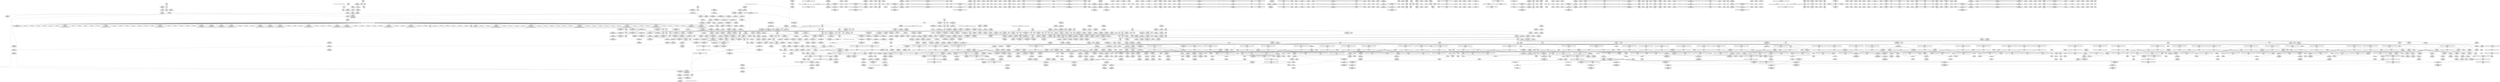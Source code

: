 digraph {
	CE0x47aaba0 [shape=record,shape=Mrecord,label="{CE0x47aaba0|rcu_read_unlock:_tmp22|include/linux/rcupdate.h,935}"]
	CE0x4725ae0 [shape=record,shape=Mrecord,label="{CE0x4725ae0|i64*_getelementptr_inbounds_(_4_x_i64_,_4_x_i64_*___llvm_gcov_ctr134,_i64_0,_i64_1)|*Constant*|*SummSource*}"]
	CE0x47ab0e0 [shape=record,shape=Mrecord,label="{CE0x47ab0e0|GLOBAL:_rcu_lock_release|*Constant*}"]
	CE0x47bac60 [shape=record,shape=Mrecord,label="{CE0x47bac60|void_(i32*,_i32,_i32*)*_asm_addl_$1,_%gs:$0_,_*m,ri,*m,_dirflag_,_fpsr_,_flags_|*SummSink*}"]
	CE0x47295e0 [shape=record,shape=Mrecord,label="{CE0x47295e0|_ret_void,_!dbg_!27735|include/linux/rcupdate.h,884|*SummSource*}"]
	CE0x479e590 [shape=record,shape=Mrecord,label="{CE0x479e590|i64*_getelementptr_inbounds_(_11_x_i64_,_11_x_i64_*___llvm_gcov_ctr132,_i64_0,_i64_0)|*Constant*}"]
	CE0x473e130 [shape=record,shape=Mrecord,label="{CE0x473e130|rcu_lock_release:___here|*SummSource*}"]
	CE0x4722e20 [shape=record,shape=Mrecord,label="{CE0x4722e20|_call_void_mcount()_#3|*SummSink*}"]
	CE0x46ae220 [shape=record,shape=Mrecord,label="{CE0x46ae220|selinux_msg_queue_alloc_security:_tmp6|security/selinux/hooks.c,5159|*SummSource*}"]
	CE0x4721a10 [shape=record,shape=Mrecord,label="{CE0x4721a10|i64*_getelementptr_inbounds_(_11_x_i64_,_11_x_i64_*___llvm_gcov_ctr127,_i64_0,_i64_10)|*Constant*|*SummSink*}"]
	CE0x46eaaf0 [shape=record,shape=Mrecord,label="{CE0x46eaaf0|_ret_void,_!dbg_!27719|security/selinux/hooks.c,5100|*SummSource*}"]
	CE0x46a2860 [shape=record,shape=Mrecord,label="{CE0x46a2860|current_sid:_tmp15|security/selinux/hooks.c,218|*SummSource*}"]
	CE0x47294d0 [shape=record,shape=Mrecord,label="{CE0x47294d0|_ret_void,_!dbg_!27735|include/linux/rcupdate.h,884}"]
	CE0x47cf740 [shape=record,shape=Mrecord,label="{CE0x47cf740|__rcu_read_unlock:_do.end}"]
	CE0x475f970 [shape=record,shape=Mrecord,label="{CE0x475f970|cred_sid:_tmp4|*LoadInst*|security/selinux/hooks.c,196|*SummSource*}"]
	CE0x4686780 [shape=record,shape=Mrecord,label="{CE0x4686780|80:_i32,_112:_i8*,_:_CMRE_200,208_|*MultipleSource*|security/selinux/hooks.c,5157|Function::selinux_msg_queue_alloc_security&Arg::msq::}"]
	CE0x472ad60 [shape=record,shape=Mrecord,label="{CE0x472ad60|ipc_free_security:_tmp|*SummSink*}"]
	CE0x472d600 [shape=record,shape=Mrecord,label="{CE0x472d600|i64*_getelementptr_inbounds_(_13_x_i64_,_13_x_i64_*___llvm_gcov_ctr126,_i64_0,_i64_0)|*Constant*|*SummSink*}"]
	CE0x4743f60 [shape=record,shape=Mrecord,label="{CE0x4743f60|task_sid:_tmp15|security/selinux/hooks.c,208|*SummSource*}"]
	CE0x475ccb0 [shape=record,shape=Mrecord,label="{CE0x475ccb0|task_sid:_tmp26|security/selinux/hooks.c,208|*SummSink*}"]
	CE0x46e4190 [shape=record,shape=Mrecord,label="{CE0x46e4190|kmalloc:_tmp1}"]
	CE0x47a6410 [shape=record,shape=Mrecord,label="{CE0x47a6410|rcu_read_unlock:_tmp18|include/linux/rcupdate.h,933|*SummSource*}"]
	CE0x475eea0 [shape=record,shape=Mrecord,label="{CE0x475eea0|task_sid:_tobool|security/selinux/hooks.c,208|*SummSink*}"]
	CE0x47cd170 [shape=record,shape=Mrecord,label="{CE0x47cd170|__preempt_count_sub:_tmp5|./arch/x86/include/asm/preempt.h,77}"]
	CE0x46a1de0 [shape=record,shape=Mrecord,label="{CE0x46a1de0|ipc_alloc_security:_bb|*SummSource*}"]
	CE0x46e4e20 [shape=record,shape=Mrecord,label="{CE0x46e4e20|i32_218|*Constant*|*SummSource*}"]
	CE0x46aaf50 [shape=record,shape=Mrecord,label="{CE0x46aaf50|i64_3|*Constant*|*SummSink*}"]
	CE0x46865e0 [shape=record,shape=Mrecord,label="{CE0x46865e0|80:_i32,_112:_i8*,_:_CMRE_192,200_|*MultipleSource*|security/selinux/hooks.c,5157|Function::selinux_msg_queue_alloc_security&Arg::msq::}"]
	CE0x468f090 [shape=record,shape=Mrecord,label="{CE0x468f090|get_current:_tmp2|*SummSink*}"]
	CE0x4746680 [shape=record,shape=Mrecord,label="{CE0x4746680|_ret_i32_%tmp6,_!dbg_!27716|security/selinux/hooks.c,197|*SummSource*}"]
	CE0x46e80f0 [shape=record,shape=Mrecord,label="{CE0x46e80f0|selinux_msg_queue_alloc_security:_tmp16|security/selinux/hooks.c,5169}"]
	CE0x47eeb90 [shape=record,shape=Mrecord,label="{CE0x47eeb90|__preempt_count_sub:_tmp3|*SummSource*}"]
	CE0x468d640 [shape=record,shape=Mrecord,label="{CE0x468d640|_call_void_mcount()_#3|*SummSource*}"]
	CE0x4691e30 [shape=record,shape=Mrecord,label="{CE0x4691e30|COLLAPSED:_GCMRE___llvm_gcov_ctr300_internal_global_9_x_i64_zeroinitializer:_elem_0:default:}"]
	CE0x47ad5d0 [shape=record,shape=Mrecord,label="{CE0x47ad5d0|_ret_void,_!dbg_!27717|include/linux/rcupdate.h,245}"]
	CE0x46baf80 [shape=record,shape=Mrecord,label="{CE0x46baf80|selinux_msg_queue_alloc_security:_tmp4|security/selinux/hooks.c,5158|*SummSink*}"]
	CE0x475fe50 [shape=record,shape=Mrecord,label="{CE0x475fe50|task_sid:_real_cred|security/selinux/hooks.c,208|*SummSource*}"]
	CE0x46f1d90 [shape=record,shape=Mrecord,label="{CE0x46f1d90|rcu_read_unlock:_land.lhs.true|*SummSource*}"]
	CE0x4722c20 [shape=record,shape=Mrecord,label="{CE0x4722c20|i64*_getelementptr_inbounds_(_11_x_i64_,_11_x_i64_*___llvm_gcov_ctr127,_i64_0,_i64_0)|*Constant*}"]
	CE0x47a6990 [shape=record,shape=Mrecord,label="{CE0x47a6990|_call_void_lockdep_rcu_suspicious(i8*_getelementptr_inbounds_(_25_x_i8_,_25_x_i8_*_.str45,_i32_0,_i32_0),_i32_934,_i8*_getelementptr_inbounds_(_44_x_i8_,_44_x_i8_*_.str47,_i32_0,_i32_0))_#10,_!dbg_!27726|include/linux/rcupdate.h,933|*SummSink*}"]
	CE0x46f9c00 [shape=record,shape=Mrecord,label="{CE0x46f9c00|current_sid:_do.end}"]
	CE0x47452d0 [shape=record,shape=Mrecord,label="{CE0x47452d0|task_sid:_do.body|*SummSource*}"]
	CE0x4725f50 [shape=record,shape=Mrecord,label="{CE0x4725f50|rcu_read_lock:_tmp8|include/linux/rcupdate.h,882|*SummSource*}"]
	CE0x474fd20 [shape=record,shape=Mrecord,label="{CE0x474fd20|_call_void_rcu_lock_acquire(%struct.lockdep_map*_rcu_lock_map)_#10,_!dbg_!27711|include/linux/rcupdate.h,881|*SummSink*}"]
	CE0x4715940 [shape=record,shape=Mrecord,label="{CE0x4715940|ipc_free_security:_tmp4|*LoadInst*|security/selinux/hooks.c,5097|*SummSink*}"]
	CE0x46f6910 [shape=record,shape=Mrecord,label="{CE0x46f6910|i1_true|*Constant*|*SummSource*}"]
	CE0x468f8b0 [shape=record,shape=Mrecord,label="{CE0x468f8b0|_call_void_mcount()_#3|*SummSource*}"]
	CE0x4703eb0 [shape=record,shape=Mrecord,label="{CE0x4703eb0|current_sid:_tmp19|security/selinux/hooks.c,218}"]
	CE0x4728b90 [shape=record,shape=Mrecord,label="{CE0x4728b90|GLOBAL:___llvm_gcov_ctr126|Global_var:__llvm_gcov_ctr126}"]
	CE0x4686920 [shape=record,shape=Mrecord,label="{CE0x4686920|80:_i32,_112:_i8*,_:_CMRE_208,216_|*MultipleSource*|security/selinux/hooks.c,5157|Function::selinux_msg_queue_alloc_security&Arg::msq::}"]
	CE0x46f0ae0 [shape=record,shape=Mrecord,label="{CE0x46f0ae0|rcu_read_unlock:_tobool|include/linux/rcupdate.h,933}"]
	CE0x470fee0 [shape=record,shape=Mrecord,label="{CE0x470fee0|rcu_read_lock:_tmp2}"]
	CE0x46b8d00 [shape=record,shape=Mrecord,label="{CE0x46b8d00|ipc_alloc_security:_retval.0}"]
	CE0x46bfcd0 [shape=record,shape=Mrecord,label="{CE0x46bfcd0|i64*_getelementptr_inbounds_(_9_x_i64_,_9_x_i64_*___llvm_gcov_ctr300,_i64_0,_i64_6)|*Constant*|*SummSink*}"]
	CE0x46fb0c0 [shape=record,shape=Mrecord,label="{CE0x46fb0c0|ipc_alloc_security:_tmp1}"]
	CE0x47efdf0 [shape=record,shape=Mrecord,label="{CE0x47efdf0|__preempt_count_sub:_tmp6|./arch/x86/include/asm/preempt.h,78|*SummSource*}"]
	CE0x46e0670 [shape=record,shape=Mrecord,label="{CE0x46e0670|selinux_msg_queue_alloc_security:_tmp13|security/selinux/hooks.c,5168|*SummSink*}"]
	CE0x475c8c0 [shape=record,shape=Mrecord,label="{CE0x475c8c0|i64*_getelementptr_inbounds_(_13_x_i64_,_13_x_i64_*___llvm_gcov_ctr126,_i64_0,_i64_12)|*Constant*}"]
	CE0x46bb550 [shape=record,shape=Mrecord,label="{CE0x46bb550|80:_i32,_112:_i8*,_:_CMRE_60,61_}"]
	CE0x470f6a0 [shape=record,shape=Mrecord,label="{CE0x470f6a0|_call_void_rcu_lock_acquire(%struct.lockdep_map*_rcu_lock_map)_#10,_!dbg_!27711|include/linux/rcupdate.h,881}"]
	CE0x469bc10 [shape=record,shape=Mrecord,label="{CE0x469bc10|i16_27|*Constant*}"]
	CE0x46fd570 [shape=record,shape=Mrecord,label="{CE0x46fd570|kzalloc:_flags|Function::kzalloc&Arg::flags::|*SummSink*}"]
	CE0x469a9a0 [shape=record,shape=Mrecord,label="{CE0x469a9a0|GLOBAL:___llvm_gcov_ctr300|Global_var:__llvm_gcov_ctr300|*SummSource*}"]
	CE0x47a3260 [shape=record,shape=Mrecord,label="{CE0x47a3260|i64*_getelementptr_inbounds_(_4_x_i64_,_4_x_i64_*___llvm_gcov_ctr133,_i64_0,_i64_0)|*Constant*|*SummSource*}"]
	CE0x46aa130 [shape=record,shape=Mrecord,label="{CE0x46aa130|80:_i32,_112:_i8*,_:_CMRE_34,35_}"]
	CE0x46fec40 [shape=record,shape=Mrecord,label="{CE0x46fec40|__preempt_count_add:_entry}"]
	CE0x46aecf0 [shape=record,shape=Mrecord,label="{CE0x46aecf0|kzalloc:_entry|*SummSource*}"]
	CE0x4716f30 [shape=record,shape=Mrecord,label="{CE0x4716f30|GLOBAL:_rcu_read_unlock.__warned|Global_var:rcu_read_unlock.__warned|*SummSink*}"]
	CE0x479ec10 [shape=record,shape=Mrecord,label="{CE0x479ec10|rcu_read_unlock:_tmp5|include/linux/rcupdate.h,933}"]
	CE0x4db7ea0 [shape=record,shape=Mrecord,label="{CE0x4db7ea0|selinux_msg_queue_alloc_security:_tmp1|*SummSink*}"]
	CE0x4721680 [shape=record,shape=Mrecord,label="{CE0x4721680|i64*_getelementptr_inbounds_(_11_x_i64_,_11_x_i64_*___llvm_gcov_ctr127,_i64_0,_i64_10)|*Constant*}"]
	CE0x47d06f0 [shape=record,shape=Mrecord,label="{CE0x47d06f0|i64*_getelementptr_inbounds_(_4_x_i64_,_4_x_i64_*___llvm_gcov_ctr134,_i64_0,_i64_0)|*Constant*}"]
	CE0x47546c0 [shape=record,shape=Mrecord,label="{CE0x47546c0|i64_0|*Constant*}"]
	CE0x47bf990 [shape=record,shape=Mrecord,label="{CE0x47bf990|__rcu_read_unlock:_tmp|*SummSource*}"]
	CE0x46fad10 [shape=record,shape=Mrecord,label="{CE0x46fad10|current_sid:_if.end|*SummSink*}"]
	CE0x4734ed0 [shape=record,shape=Mrecord,label="{CE0x4734ed0|ipc_alloc_security:_tmp9|security/selinux/hooks.c,5087|*SummSink*}"]
	CE0x474d950 [shape=record,shape=Mrecord,label="{CE0x474d950|rcu_read_lock:_do.end|*SummSink*}"]
	CE0x46b6bb0 [shape=record,shape=Mrecord,label="{CE0x46b6bb0|current_sid:_tmp2}"]
	CE0x4755150 [shape=record,shape=Mrecord,label="{CE0x4755150|task_sid:_tmp7|security/selinux/hooks.c,208|*SummSource*}"]
	CE0x47bb080 [shape=record,shape=Mrecord,label="{CE0x47bb080|__rcu_read_lock:_do.body|*SummSource*}"]
	CE0x46b2890 [shape=record,shape=Mrecord,label="{CE0x46b2890|80:_i32,_112:_i8*,_:_CMRE_16,17_}"]
	CE0x46ddcb0 [shape=record,shape=Mrecord,label="{CE0x46ddcb0|selinux_msg_queue_alloc_security:_key|security/selinux/hooks.c,5164|*SummSink*}"]
	CE0x46b97c0 [shape=record,shape=Mrecord,label="{CE0x46b97c0|current_sid:_land.lhs.true2|*SummSource*}"]
	CE0x474f5a0 [shape=record,shape=Mrecord,label="{CE0x474f5a0|cred_sid:_tmp}"]
	CE0x46965b0 [shape=record,shape=Mrecord,label="{CE0x46965b0|_call_void_mcount()_#3}"]
	CE0x479ee90 [shape=record,shape=Mrecord,label="{CE0x479ee90|rcu_read_unlock:_tmp5|include/linux/rcupdate.h,933|*SummSink*}"]
	CE0x472a530 [shape=record,shape=Mrecord,label="{CE0x472a530|COLLAPSED:_GCMRE___llvm_gcov_ctr128_internal_global_4_x_i64_zeroinitializer:_elem_0:default:}"]
	CE0x46ae1b0 [shape=record,shape=Mrecord,label="{CE0x46ae1b0|selinux_msg_queue_alloc_security:_tmp6|security/selinux/hooks.c,5159}"]
	CE0x4755a70 [shape=record,shape=Mrecord,label="{CE0x4755a70|GLOBAL:_task_sid.__warned|Global_var:task_sid.__warned|*SummSource*}"]
	CE0x475dd10 [shape=record,shape=Mrecord,label="{CE0x475dd10|GLOBAL:_cred_sid|*Constant*}"]
	CE0x471b450 [shape=record,shape=Mrecord,label="{CE0x471b450|rcu_read_lock:_tmp13|include/linux/rcupdate.h,882|*SummSink*}"]
	CE0x46bbdc0 [shape=record,shape=Mrecord,label="{CE0x46bbdc0|get_current:_tmp2|*SummSource*}"]
	CE0x470c5f0 [shape=record,shape=Mrecord,label="{CE0x470c5f0|current_sid:_sid|security/selinux/hooks.c,220|*SummSource*}"]
	CE0x479f550 [shape=record,shape=Mrecord,label="{CE0x479f550|rcu_lock_acquire:_tmp5|include/linux/rcupdate.h,418|*SummSink*}"]
	CE0x47502c0 [shape=record,shape=Mrecord,label="{CE0x47502c0|task_sid:_tmp4|*LoadInst*|security/selinux/hooks.c,208}"]
	CE0x47b6840 [shape=record,shape=Mrecord,label="{CE0x47b6840|i64*_getelementptr_inbounds_(_4_x_i64_,_4_x_i64_*___llvm_gcov_ctr130,_i64_0,_i64_0)|*Constant*|*SummSource*}"]
	CE0x47c5bb0 [shape=record,shape=Mrecord,label="{CE0x47c5bb0|__preempt_count_add:_bb|*SummSink*}"]
	CE0x46a6280 [shape=record,shape=Mrecord,label="{CE0x46a6280|i64_1|*Constant*}"]
	CE0x4731de0 [shape=record,shape=Mrecord,label="{CE0x4731de0|rcu_read_lock:_call|include/linux/rcupdate.h,882|*SummSource*}"]
	CE0x4757180 [shape=record,shape=Mrecord,label="{CE0x4757180|kmalloc:_call|include/linux/slab.h,429}"]
	CE0x473faf0 [shape=record,shape=Mrecord,label="{CE0x473faf0|kmalloc:_tmp3}"]
	CE0x479e440 [shape=record,shape=Mrecord,label="{CE0x479e440|rcu_read_unlock:_if.end|*SummSink*}"]
	CE0x4735df0 [shape=record,shape=Mrecord,label="{CE0x4735df0|ipc_alloc_security:_tmp7|security/selinux/hooks.c,5085}"]
	CE0x46f1a70 [shape=record,shape=Mrecord,label="{CE0x46f1a70|__rcu_read_lock:_tmp7|include/linux/rcupdate.h,240|*SummSink*}"]
	CE0x46b7610 [shape=record,shape=Mrecord,label="{CE0x46b7610|kzalloc:_size|Function::kzalloc&Arg::size::|*SummSink*}"]
	CE0x46b6020 [shape=record,shape=Mrecord,label="{CE0x46b6020|i64*_getelementptr_inbounds_(_11_x_i64_,_11_x_i64_*___llvm_gcov_ctr125,_i64_0,_i64_6)|*Constant*|*SummSink*}"]
	CE0x469bf60 [shape=record,shape=Mrecord,label="{CE0x469bf60|selinux_msg_queue_alloc_security:_tobool|security/selinux/hooks.c,5158|*SummSource*}"]
	CE0x4705310 [shape=record,shape=Mrecord,label="{CE0x4705310|GLOBAL:___llvm_gcov_ctr301|Global_var:__llvm_gcov_ctr301|*SummSink*}"]
	CE0x47ac390 [shape=record,shape=Mrecord,label="{CE0x47ac390|GLOBAL:___rcu_read_unlock|*Constant*}"]
	CE0x4726e30 [shape=record,shape=Mrecord,label="{CE0x4726e30|_call_void_lock_release(%struct.lockdep_map*_%map,_i32_1,_i64_ptrtoint_(i8*_blockaddress(_rcu_lock_release,_%__here)_to_i64))_#10,_!dbg_!27716|include/linux/rcupdate.h,423}"]
	CE0x47aa3b0 [shape=record,shape=Mrecord,label="{CE0x47aa3b0|i64*_getelementptr_inbounds_(_11_x_i64_,_11_x_i64_*___llvm_gcov_ctr132,_i64_0,_i64_10)|*Constant*|*SummSource*}"]
	CE0x4744600 [shape=record,shape=Mrecord,label="{CE0x4744600|rcu_read_lock:_tmp4|include/linux/rcupdate.h,882|*SummSink*}"]
	CE0x4718be0 [shape=record,shape=Mrecord,label="{CE0x4718be0|rcu_read_lock:_tmp9|include/linux/rcupdate.h,882|*SummSink*}"]
	CE0x47079d0 [shape=record,shape=Mrecord,label="{CE0x47079d0|kzalloc:_tmp1|*SummSink*}"]
	CE0x4748460 [shape=record,shape=Mrecord,label="{CE0x4748460|rcu_read_unlock:_tmp2|*SummSink*}"]
	CE0x4748820 [shape=record,shape=Mrecord,label="{CE0x4748820|rcu_read_lock:_do.body|*SummSink*}"]
	CE0x46a4eb0 [shape=record,shape=Mrecord,label="{CE0x46a4eb0|_call_void_asm_addl_$1,_%gs:$0_,_*m,ri,*m,_dirflag_,_fpsr_,_flags_(i32*___preempt_count,_i32_%val,_i32*___preempt_count)_#3,_!dbg_!27714,_!srcloc_!27717|./arch/x86/include/asm/preempt.h,72|*SummSink*}"]
	CE0x46e98f0 [shape=record,shape=Mrecord,label="{CE0x46e98f0|GLOBAL:_ipc_free_security|*Constant*}"]
	CE0x46e46c0 [shape=record,shape=Mrecord,label="{CE0x46e46c0|task_sid:_if.end}"]
	CE0x4732710 [shape=record,shape=Mrecord,label="{CE0x4732710|kmalloc:_tmp|*SummSink*}"]
	CE0x47ac150 [shape=record,shape=Mrecord,label="{CE0x47ac150|rcu_lock_release:_map|Function::rcu_lock_release&Arg::map::|*SummSink*}"]
	CE0x47dadd0 [shape=record,shape=Mrecord,label="{CE0x47dadd0|__rcu_read_unlock:_tmp2}"]
	CE0x470f350 [shape=record,shape=Mrecord,label="{CE0x470f350|task_sid:_tmp1|*SummSink*}"]
	CE0x46a6670 [shape=record,shape=Mrecord,label="{CE0x46a6670|80:_i32,_112:_i8*,_:_CMRE_100,102_|*MultipleSource*|security/selinux/hooks.c,5157|Function::selinux_msg_queue_alloc_security&Arg::msq::}"]
	CE0x47a2a90 [shape=record,shape=Mrecord,label="{CE0x47a2a90|_call_void_asm_addl_$1,_%gs:$0_,_*m,ri,*m,_dirflag_,_fpsr_,_flags_(i32*___preempt_count,_i32_%val,_i32*___preempt_count)_#3,_!dbg_!27714,_!srcloc_!27717|./arch/x86/include/asm/preempt.h,72}"]
	CE0x4749f00 [shape=record,shape=Mrecord,label="{CE0x4749f00|i64*_getelementptr_inbounds_(_11_x_i64_,_11_x_i64_*___llvm_gcov_ctr127,_i64_0,_i64_1)|*Constant*|*SummSink*}"]
	CE0x4756600 [shape=record,shape=Mrecord,label="{CE0x4756600|rcu_read_lock:_tmp3|*SummSink*}"]
	CE0x474cb90 [shape=record,shape=Mrecord,label="{CE0x474cb90|rcu_read_unlock:_tmp3|*SummSink*}"]
	CE0x47abf80 [shape=record,shape=Mrecord,label="{CE0x47abf80|rcu_lock_release:_map|Function::rcu_lock_release&Arg::map::}"]
	CE0x47f4690 [shape=record,shape=Mrecord,label="{CE0x47f4690|i64*_getelementptr_inbounds_(_4_x_i64_,_4_x_i64_*___llvm_gcov_ctr135,_i64_0,_i64_2)|*Constant*|*SummSource*}"]
	CE0x473ec20 [shape=record,shape=Mrecord,label="{CE0x473ec20|kmalloc:_flags|Function::kmalloc&Arg::flags::}"]
	CE0x46e8e40 [shape=record,shape=Mrecord,label="{CE0x46e8e40|selinux_msg_queue_alloc_security:_q_perm9|security/selinux/hooks.c,5169|*SummSource*}"]
	CE0x46b8790 [shape=record,shape=Mrecord,label="{CE0x46b8790|i32_-12|*Constant*}"]
	CE0x47b7a10 [shape=record,shape=Mrecord,label="{CE0x47b7a10|__preempt_count_sub:_do.end|*SummSource*}"]
	CE0x4741d20 [shape=record,shape=Mrecord,label="{CE0x4741d20|_call_void_mcount()_#3}"]
	CE0x48028f0 [shape=record,shape=Mrecord,label="{CE0x48028f0|__preempt_count_add:_tmp}"]
	CE0x47210a0 [shape=record,shape=Mrecord,label="{CE0x47210a0|rcu_read_lock:_tmp20|include/linux/rcupdate.h,882|*SummSink*}"]
	CE0x47a1a10 [shape=record,shape=Mrecord,label="{CE0x47a1a10|rcu_lock_acquire:_tmp4|include/linux/rcupdate.h,418|*SummSource*}"]
	CE0x59ad540 [shape=record,shape=Mrecord,label="{CE0x59ad540|selinux_msg_queue_alloc_security:_bb|*SummSource*}"]
	CE0x4743ae0 [shape=record,shape=Mrecord,label="{CE0x4743ae0|task_sid:_tmp14|security/selinux/hooks.c,208|*SummSink*}"]
	CE0x4710940 [shape=record,shape=Mrecord,label="{CE0x4710940|task_sid:_tmp11|security/selinux/hooks.c,208|*SummSink*}"]
	CE0x4709b10 [shape=record,shape=Mrecord,label="{CE0x4709b10|get_current:_entry}"]
	CE0x4697550 [shape=record,shape=Mrecord,label="{CE0x4697550|i64*_getelementptr_inbounds_(_9_x_i64_,_9_x_i64_*___llvm_gcov_ctr300,_i64_0,_i64_0)|*Constant*}"]
	CE0x47a26e0 [shape=record,shape=Mrecord,label="{CE0x47a26e0|rcu_read_unlock:_do.body|*SummSink*}"]
	CE0x47dab10 [shape=record,shape=Mrecord,label="{CE0x47dab10|__preempt_count_add:_tmp6|./arch/x86/include/asm/preempt.h,73}"]
	CE0x472dda0 [shape=record,shape=Mrecord,label="{CE0x472dda0|i64*_getelementptr_inbounds_(_13_x_i64_,_13_x_i64_*___llvm_gcov_ctr126,_i64_0,_i64_1)|*Constant*}"]
	CE0x47125d0 [shape=record,shape=Mrecord,label="{CE0x47125d0|GLOBAL:___llvm_gcov_ctr301|Global_var:__llvm_gcov_ctr301}"]
	CE0x47d0040 [shape=record,shape=Mrecord,label="{CE0x47d0040|__preempt_count_sub:_tmp7|./arch/x86/include/asm/preempt.h,78}"]
	CE0x475f3d0 [shape=record,shape=Mrecord,label="{CE0x475f3d0|cred_sid:_tmp4|*LoadInst*|security/selinux/hooks.c,196}"]
	CE0x4707b30 [shape=record,shape=Mrecord,label="{CE0x4707b30|i64*_getelementptr_inbounds_(_2_x_i64_,_2_x_i64_*___llvm_gcov_ctr182,_i64_0,_i64_1)|*Constant*}"]
	CE0x46f1000 [shape=record,shape=Mrecord,label="{CE0x46f1000|i64*_getelementptr_inbounds_(_4_x_i64_,_4_x_i64_*___llvm_gcov_ctr130,_i64_0,_i64_2)|*Constant*|*SummSource*}"]
	CE0x46dfc30 [shape=record,shape=Mrecord,label="{CE0x46dfc30|i64_4|*Constant*}"]
	CE0x47cdb40 [shape=record,shape=Mrecord,label="{CE0x47cdb40|__preempt_count_sub:_entry|*SummSink*}"]
	CE0x46a84c0 [shape=record,shape=Mrecord,label="{CE0x46a84c0|selinux_msg_queue_alloc_security:_if.end|*SummSink*}"]
	CE0x4697bf0 [shape=record,shape=Mrecord,label="{CE0x4697bf0|80:_i32,_112:_i8*,_:_CMRE_160,168_|*MultipleSource*|security/selinux/hooks.c,5157|Function::selinux_msg_queue_alloc_security&Arg::msq::}"]
	"CONST[source:0(mediator),value:2(dynamic)][purpose:{object}]"
	CE0x4701a80 [shape=record,shape=Mrecord,label="{CE0x4701a80|task_sid:_tmp20|security/selinux/hooks.c,208|*SummSink*}"]
	CE0x47228e0 [shape=record,shape=Mrecord,label="{CE0x47228e0|rcu_read_lock:_land.lhs.true2}"]
	CE0x4727a00 [shape=record,shape=Mrecord,label="{CE0x4727a00|GLOBAL:_lock_release|*Constant*|*SummSource*}"]
	CE0x46fc4a0 [shape=record,shape=Mrecord,label="{CE0x46fc4a0|i1_true|*Constant*|*SummSink*}"]
	CE0x46fd4a0 [shape=record,shape=Mrecord,label="{CE0x46fd4a0|kzalloc:_flags|Function::kzalloc&Arg::flags::|*SummSource*}"]
	CE0x469ea40 [shape=record,shape=Mrecord,label="{CE0x469ea40|_call_void_mcount()_#3|*SummSink*}"]
	CE0x46e4c80 [shape=record,shape=Mrecord,label="{CE0x46e4c80|i32_218|*Constant*}"]
	CE0x470d500 [shape=record,shape=Mrecord,label="{CE0x470d500|current_sid:_tmp24|security/selinux/hooks.c,220|*SummSink*}"]
	CE0x47106b0 [shape=record,shape=Mrecord,label="{CE0x47106b0|task_sid:_tmp11|security/selinux/hooks.c,208}"]
	CE0x46de550 [shape=record,shape=Mrecord,label="{CE0x46de550|0:_i16,_4:_i32,_:_CMRE_0,2_|*MultipleSource*|security/selinux/hooks.c,5166|security/selinux/hooks.c,5161|security/selinux/hooks.c,5161}"]
	CE0x470b1d0 [shape=record,shape=Mrecord,label="{CE0x470b1d0|current_sid:_security|security/selinux/hooks.c,218}"]
	CE0x47f7670 [shape=record,shape=Mrecord,label="{CE0x47f7670|__preempt_count_sub:_sub|./arch/x86/include/asm/preempt.h,77}"]
	CE0x470c500 [shape=record,shape=Mrecord,label="{CE0x470c500|current_sid:_sid|security/selinux/hooks.c,220}"]
	CE0x468e7a0 [shape=record,shape=Mrecord,label="{CE0x468e7a0|ipc_alloc_security:_entry|*SummSink*}"]
	CE0x46ab060 [shape=record,shape=Mrecord,label="{CE0x46ab060|current_sid:_tmp4|security/selinux/hooks.c,218|*SummSource*}"]
	CE0x475bb80 [shape=record,shape=Mrecord,label="{CE0x475bb80|task_sid:_tmp24|security/selinux/hooks.c,208|*SummSink*}"]
	CE0x47c56d0 [shape=record,shape=Mrecord,label="{CE0x47c56d0|_call_void_mcount()_#3}"]
	CE0x46b53f0 [shape=record,shape=Mrecord,label="{CE0x46b53f0|current_sid:_tmp2|*SummSource*}"]
	CE0x4740160 [shape=record,shape=Mrecord,label="{CE0x4740160|i64_6|*Constant*|*SummSink*}"]
	CE0x4682140 [shape=record,shape=Mrecord,label="{CE0x4682140|_call_void_mcount()_#3}"]
	CE0x46ac0a0 [shape=record,shape=Mrecord,label="{CE0x46ac0a0|GLOBAL:_ipc_alloc_security|*Constant*|*SummSource*}"]
	CE0x47521b0 [shape=record,shape=Mrecord,label="{CE0x47521b0|_call_void_lockdep_rcu_suspicious(i8*_getelementptr_inbounds_(_25_x_i8_,_25_x_i8_*_.str3,_i32_0,_i32_0),_i32_208,_i8*_getelementptr_inbounds_(_41_x_i8_,_41_x_i8_*_.str44,_i32_0,_i32_0))_#10,_!dbg_!27732|security/selinux/hooks.c,208|*SummSource*}"]
	CE0x47d1d00 [shape=record,shape=Mrecord,label="{CE0x47d1d00|_call_void_lock_acquire(%struct.lockdep_map*_%map,_i32_0,_i32_0,_i32_2,_i32_0,_%struct.lockdep_map*_null,_i64_ptrtoint_(i8*_blockaddress(_rcu_lock_acquire,_%__here)_to_i64))_#10,_!dbg_!27716|include/linux/rcupdate.h,418|*SummSink*}"]
	CE0x47b41d0 [shape=record,shape=Mrecord,label="{CE0x47b41d0|i64*_getelementptr_inbounds_(_4_x_i64_,_4_x_i64_*___llvm_gcov_ctr133,_i64_0,_i64_1)|*Constant*|*SummSource*}"]
	CE0x4724fb0 [shape=record,shape=Mrecord,label="{CE0x4724fb0|rcu_read_unlock:_tmp6|include/linux/rcupdate.h,933|*SummSource*}"]
	CE0x46b40a0 [shape=record,shape=Mrecord,label="{CE0x46b40a0|selinux_msg_queue_alloc_security:_tmp21|security/selinux/hooks.c,5173|*SummSink*}"]
	CE0x4750070 [shape=record,shape=Mrecord,label="{CE0x4750070|_call_void_rcu_lock_acquire(%struct.lockdep_map*_rcu_lock_map)_#10,_!dbg_!27711|include/linux/rcupdate.h,881|*SummSource*}"]
	CE0x46b9a10 [shape=record,shape=Mrecord,label="{CE0x46b9a10|current_sid:_if.then}"]
	CE0x47f7410 [shape=record,shape=Mrecord,label="{CE0x47f7410|void_(i32*,_i32,_i32*)*_asm_addl_$1,_%gs:$0_,_*m,ri,*m,_dirflag_,_fpsr_,_flags_}"]
	CE0x47ba430 [shape=record,shape=Mrecord,label="{CE0x47ba430|i64*_getelementptr_inbounds_(_4_x_i64_,_4_x_i64_*___llvm_gcov_ctr128,_i64_0,_i64_0)|*Constant*}"]
	CE0x4745390 [shape=record,shape=Mrecord,label="{CE0x4745390|task_sid:_do.body|*SummSink*}"]
	CE0x475e460 [shape=record,shape=Mrecord,label="{CE0x475e460|cred_sid:_cred|Function::cred_sid&Arg::cred::}"]
	CE0x4761270 [shape=record,shape=Mrecord,label="{CE0x4761270|rcu_lock_acquire:_map|Function::rcu_lock_acquire&Arg::map::|*SummSink*}"]
	CE0x4711720 [shape=record,shape=Mrecord,label="{CE0x4711720|rcu_read_unlock:_tmp9|include/linux/rcupdate.h,933}"]
	CE0x468ba70 [shape=record,shape=Mrecord,label="{CE0x468ba70|80:_i32,_112:_i8*,_:_CMRE_88,92_|*MultipleSource*|security/selinux/hooks.c,5157|Function::selinux_msg_queue_alloc_security&Arg::msq::}"]
	CE0x4727fa0 [shape=record,shape=Mrecord,label="{CE0x4727fa0|i64_ptrtoint_(i8*_blockaddress(_rcu_lock_release,_%__here)_to_i64)|*Constant*}"]
	CE0x46f1420 [shape=record,shape=Mrecord,label="{CE0x46f1420|rcu_read_unlock:_tmp13|include/linux/rcupdate.h,933|*SummSink*}"]
	CE0x46fbe30 [shape=record,shape=Mrecord,label="{CE0x46fbe30|current_sid:_tmp13|security/selinux/hooks.c,218|*SummSource*}"]
	CE0x46f6790 [shape=record,shape=Mrecord,label="{CE0x46f6790|i1_true|*Constant*}"]
	CE0x47d9ec0 [shape=record,shape=Mrecord,label="{CE0x47d9ec0|GLOBAL:___preempt_count|Global_var:__preempt_count}"]
	CE0x47d5190 [shape=record,shape=Mrecord,label="{CE0x47d5190|rcu_lock_release:_tmp4|include/linux/rcupdate.h,423}"]
	CE0x474a0c0 [shape=record,shape=Mrecord,label="{CE0x474a0c0|cred_sid:_tmp6|security/selinux/hooks.c,197|*SummSource*}"]
	CE0x46acfe0 [shape=record,shape=Mrecord,label="{CE0x46acfe0|80:_i32,_112:_i8*,_:_CMRE_59,60_}"]
	CE0x46bfd40 [shape=record,shape=Mrecord,label="{CE0x46bfd40|i64_5|*Constant*}"]
	CE0x4742c30 [shape=record,shape=Mrecord,label="{CE0x4742c30|task_sid:_tmp12|security/selinux/hooks.c,208|*SummSink*}"]
	CE0x47333b0 [shape=record,shape=Mrecord,label="{CE0x47333b0|rcu_read_lock:_tmp7|include/linux/rcupdate.h,882|*SummSink*}"]
	CE0x471d8e0 [shape=record,shape=Mrecord,label="{CE0x471d8e0|i8*_getelementptr_inbounds_(_25_x_i8_,_25_x_i8_*_.str45,_i32_0,_i32_0)|*Constant*}"]
	CE0x46df280 [shape=record,shape=Mrecord,label="{CE0x46df280|avc_has_perm:_entry|*SummSource*}"]
	CE0x470a3d0 [shape=record,shape=Mrecord,label="{CE0x470a3d0|current_sid:_cred|security/selinux/hooks.c,218|*SummSink*}"]
	CE0x47276f0 [shape=record,shape=Mrecord,label="{CE0x47276f0|i64*_getelementptr_inbounds_(_4_x_i64_,_4_x_i64_*___llvm_gcov_ctr133,_i64_0,_i64_3)|*Constant*}"]
	CE0x4749360 [shape=record,shape=Mrecord,label="{CE0x4749360|rcu_read_lock:_tmp5|include/linux/rcupdate.h,882}"]
	CE0x4724cc0 [shape=record,shape=Mrecord,label="{CE0x4724cc0|rcu_read_lock:_do.body|*SummSource*}"]
	CE0x4756360 [shape=record,shape=Mrecord,label="{CE0x4756360|rcu_read_lock:_entry}"]
	CE0x47480c0 [shape=record,shape=Mrecord,label="{CE0x47480c0|cred_sid:_security|security/selinux/hooks.c,196|*SummSource*}"]
	CE0x4722cd0 [shape=record,shape=Mrecord,label="{CE0x4722cd0|_call_void_mcount()_#3}"]
	CE0x47d59b0 [shape=record,shape=Mrecord,label="{CE0x47d59b0|__rcu_read_unlock:_tmp}"]
	CE0x46b2b70 [shape=record,shape=Mrecord,label="{CE0x46b2b70|current_sid:_tmp|*SummSink*}"]
	CE0x47015f0 [shape=record,shape=Mrecord,label="{CE0x47015f0|ipc_alloc_security:_sid3|security/selinux/hooks.c,5089}"]
	CE0x46993f0 [shape=record,shape=Mrecord,label="{CE0x46993f0|80:_i32,_112:_i8*,_:_CMRE_4,5_}"]
	CE0x47a4240 [shape=record,shape=Mrecord,label="{CE0x47a4240|__rcu_read_lock:_tmp4|include/linux/rcupdate.h,239|*SummSink*}"]
	CE0x47bd7a0 [shape=record,shape=Mrecord,label="{CE0x47bd7a0|__rcu_read_unlock:_do.end|*SummSink*}"]
	CE0x46fc0b0 [shape=record,shape=Mrecord,label="{CE0x46fc0b0|task_sid:_tmp|*SummSink*}"]
	CE0x468dc50 [shape=record,shape=Mrecord,label="{CE0x468dc50|current_sid:_tmp4|security/selinux/hooks.c,218|*SummSink*}"]
	CE0x47494b0 [shape=record,shape=Mrecord,label="{CE0x47494b0|rcu_read_lock:_tmp5|include/linux/rcupdate.h,882|*SummSource*}"]
	CE0x4705480 [shape=record,shape=Mrecord,label="{CE0x4705480|ipc_alloc_security:_tmp4|security/selinux/hooks.c,5084|*SummSink*}"]
	CE0x46b29c0 [shape=record,shape=Mrecord,label="{CE0x46b29c0|80:_i32,_112:_i8*,_:_CMRE_17,18_}"]
	CE0x47cd8c0 [shape=record,shape=Mrecord,label="{CE0x47cd8c0|__preempt_count_sub:_val|Function::__preempt_count_sub&Arg::val::|*SummSink*}"]
	CE0x474f250 [shape=record,shape=Mrecord,label="{CE0x474f250|task_sid:_tobool|security/selinux/hooks.c,208|*SummSource*}"]
	CE0x46ad330 [shape=record,shape=Mrecord,label="{CE0x46ad330|selinux_msg_queue_alloc_security:_if.end10|*SummSource*}"]
	CE0x474cd20 [shape=record,shape=Mrecord,label="{CE0x474cd20|__preempt_count_add:_val|Function::__preempt_count_add&Arg::val::|*SummSink*}"]
	CE0x46e7df0 [shape=record,shape=Mrecord,label="{CE0x46e7df0|selinux_msg_queue_alloc_security:_tmp20|security/selinux/hooks.c,5173}"]
	CE0x47b6330 [shape=record,shape=Mrecord,label="{CE0x47b6330|__rcu_read_lock:_tmp1}"]
	CE0x46fd0d0 [shape=record,shape=Mrecord,label="{CE0x46fd0d0|i32_32768|*Constant*|*SummSource*}"]
	CE0x4704d10 [shape=record,shape=Mrecord,label="{CE0x4704d10|current_sid:_tmp20|security/selinux/hooks.c,218|*SummSink*}"]
	CE0x46a6850 [shape=record,shape=Mrecord,label="{CE0x46a6850|80:_i32,_112:_i8*,_:_CMRE_104,112_|*MultipleSource*|security/selinux/hooks.c,5157|Function::selinux_msg_queue_alloc_security&Arg::msq::}"]
	CE0x468c3f0 [shape=record,shape=Mrecord,label="{CE0x468c3f0|GLOBAL:___llvm_gcov_ctr125|Global_var:__llvm_gcov_ctr125}"]
	CE0x4715d40 [shape=record,shape=Mrecord,label="{CE0x4715d40|ipc_alloc_security:_tmp5|security/selinux/hooks.c,5084}"]
	CE0x47ea880 [shape=record,shape=Mrecord,label="{CE0x47ea880|__rcu_read_unlock:_tmp4|include/linux/rcupdate.h,244}"]
	CE0x47400b0 [shape=record,shape=Mrecord,label="{CE0x47400b0|i64_6|*Constant*|*SummSource*}"]
	CE0x4753930 [shape=record,shape=Mrecord,label="{CE0x4753930|i64*_getelementptr_inbounds_(_13_x_i64_,_13_x_i64_*___llvm_gcov_ctr126,_i64_0,_i64_9)|*Constant*|*SummSource*}"]
	CE0x4729bd0 [shape=record,shape=Mrecord,label="{CE0x4729bd0|task_sid:_land.lhs.true2}"]
	CE0x46f8e00 [shape=record,shape=Mrecord,label="{CE0x46f8e00|i64*_getelementptr_inbounds_(_11_x_i64_,_11_x_i64_*___llvm_gcov_ctr125,_i64_0,_i64_0)|*Constant*}"]
	CE0x46bc2d0 [shape=record,shape=Mrecord,label="{CE0x46bc2d0|selinux_msg_queue_alloc_security:_tmp7|security/selinux/hooks.c,5159|*SummSource*}"]
	CE0x47009e0 [shape=record,shape=Mrecord,label="{CE0x47009e0|_ret_i32_%call7,_!dbg_!27749|security/selinux/hooks.c,210|*SummSource*}"]
	CE0x46e81d0 [shape=record,shape=Mrecord,label="{CE0x46e81d0|selinux_msg_queue_alloc_security:_tmp16|security/selinux/hooks.c,5169|*SummSink*}"]
	CE0x4761bd0 [shape=record,shape=Mrecord,label="{CE0x4761bd0|i64*_getelementptr_inbounds_(_2_x_i64_,_2_x_i64_*___llvm_gcov_ctr109,_i64_0,_i64_1)|*Constant*|*SummSource*}"]
	CE0x47df650 [shape=record,shape=Mrecord,label="{CE0x47df650|__preempt_count_sub:_bb|*SummSource*}"]
	CE0x4727580 [shape=record,shape=Mrecord,label="{CE0x4727580|_call_void_lock_release(%struct.lockdep_map*_%map,_i32_1,_i64_ptrtoint_(i8*_blockaddress(_rcu_lock_release,_%__here)_to_i64))_#10,_!dbg_!27716|include/linux/rcupdate.h,423|*SummSink*}"]
	CE0x47ef380 [shape=record,shape=Mrecord,label="{CE0x47ef380|__preempt_count_sub:_tmp4|./arch/x86/include/asm/preempt.h,77}"]
	CE0x471d3f0 [shape=record,shape=Mrecord,label="{CE0x471d3f0|_call_void_lockdep_rcu_suspicious(i8*_getelementptr_inbounds_(_25_x_i8_,_25_x_i8_*_.str45,_i32_0,_i32_0),_i32_883,_i8*_getelementptr_inbounds_(_42_x_i8_,_42_x_i8_*_.str46,_i32_0,_i32_0))_#10,_!dbg_!27728|include/linux/rcupdate.h,882|*SummSink*}"]
	CE0x472e9b0 [shape=record,shape=Mrecord,label="{CE0x472e9b0|cred_sid:_tmp3}"]
	CE0x47da300 [shape=record,shape=Mrecord,label="{CE0x47da300|__preempt_count_sub:_val|Function::__preempt_count_sub&Arg::val::}"]
	CE0x4729d10 [shape=record,shape=Mrecord,label="{CE0x4729d10|task_sid:_land.lhs.true2|*SummSink*}"]
	CE0x46f4430 [shape=record,shape=Mrecord,label="{CE0x46f4430|ipc_free_security:_tmp3}"]
	CE0x47ade40 [shape=record,shape=Mrecord,label="{CE0x47ade40|__rcu_read_lock:_do.body}"]
	CE0x47a14d0 [shape=record,shape=Mrecord,label="{CE0x47a14d0|__rcu_read_lock:_tmp5|include/linux/rcupdate.h,239|*SummSource*}"]
	CE0x47b5b50 [shape=record,shape=Mrecord,label="{CE0x47b5b50|i64_ptrtoint_(i8*_blockaddress(_rcu_lock_acquire,_%__here)_to_i64)|*Constant*|*SummSource*}"]
	CE0x4731fa0 [shape=record,shape=Mrecord,label="{CE0x4731fa0|ipc_alloc_security:_if.end|*SummSource*}"]
	CE0x4706420 [shape=record,shape=Mrecord,label="{CE0x4706420|task_sid:_tmp16|security/selinux/hooks.c,208}"]
	CE0x4682740 [shape=record,shape=Mrecord,label="{CE0x4682740|current_sid:_tmp7|security/selinux/hooks.c,218|*SummSink*}"]
	CE0x47dc080 [shape=record,shape=Mrecord,label="{CE0x47dc080|__preempt_count_add:_tmp4|./arch/x86/include/asm/preempt.h,72|*SummSource*}"]
	CE0x46b6c50 [shape=record,shape=Mrecord,label="{CE0x46b6c50|i32_32768|*Constant*}"]
	CE0x472ae50 [shape=record,shape=Mrecord,label="{CE0x472ae50|ipc_alloc_security:_bb|*SummSink*}"]
	CE0x47419a0 [shape=record,shape=Mrecord,label="{CE0x47419a0|i32_77|*Constant*|*SummSink*}"]
	CE0x46a1580 [shape=record,shape=Mrecord,label="{CE0x46a1580|current_sid:_tmp9|security/selinux/hooks.c,218}"]
	CE0x46a53d0 [shape=record,shape=Mrecord,label="{CE0x46a53d0|rcu_read_unlock:_call3|include/linux/rcupdate.h,933|*SummSource*}"]
	CE0x47578c0 [shape=record,shape=Mrecord,label="{CE0x47578c0|task_sid:_do.body5|*SummSource*}"]
	CE0x4755d70 [shape=record,shape=Mrecord,label="{CE0x4755d70|rcu_read_unlock:_tmp1|*SummSink*}"]
	CE0x47aa540 [shape=record,shape=Mrecord,label="{CE0x47aa540|rcu_read_unlock:_tmp21|include/linux/rcupdate.h,935|*SummSink*}"]
	CE0x469dda0 [shape=record,shape=Mrecord,label="{CE0x469dda0|_call_void_mcount()_#3|*SummSink*}"]
	CE0x469cec0 [shape=record,shape=Mrecord,label="{CE0x469cec0|_call_void_mcount()_#3|*SummSink*}"]
	CE0x46e7a70 [shape=record,shape=Mrecord,label="{CE0x46e7a70|i64*_getelementptr_inbounds_(_9_x_i64_,_9_x_i64_*___llvm_gcov_ctr300,_i64_0,_i64_8)|*Constant*|*SummSource*}"]
	CE0x468ecd0 [shape=record,shape=Mrecord,label="{CE0x468ecd0|current_sid:_tmp5|security/selinux/hooks.c,218|*SummSource*}"]
	CE0x47da6c0 [shape=record,shape=Mrecord,label="{CE0x47da6c0|_ret_void,_!dbg_!27720|./arch/x86/include/asm/preempt.h,78|*SummSource*}"]
	CE0x47a3630 [shape=record,shape=Mrecord,label="{CE0x47a3630|rcu_read_unlock:_tmp11|include/linux/rcupdate.h,933|*SummSink*}"]
	CE0x474ef60 [shape=record,shape=Mrecord,label="{CE0x474ef60|rcu_read_lock:_tmp6|include/linux/rcupdate.h,882|*SummSource*}"]
	CE0x4723b80 [shape=record,shape=Mrecord,label="{CE0x4723b80|rcu_read_lock:_tmp8|include/linux/rcupdate.h,882}"]
	CE0x47d2fd0 [shape=record,shape=Mrecord,label="{CE0x47d2fd0|__rcu_read_lock:_tmp3|*SummSource*}"]
	CE0x4726b80 [shape=record,shape=Mrecord,label="{CE0x4726b80|rcu_lock_release:_tmp4|include/linux/rcupdate.h,423|*SummSink*}"]
	CE0x47a62e0 [shape=record,shape=Mrecord,label="{CE0x47a62e0|rcu_read_unlock:_tmp18|include/linux/rcupdate.h,933}"]
	CE0x47da0d0 [shape=record,shape=Mrecord,label="{CE0x47da0d0|i64*_getelementptr_inbounds_(_4_x_i64_,_4_x_i64_*___llvm_gcov_ctr135,_i64_0,_i64_3)|*Constant*|*SummSource*}"]
	CE0x472f910 [shape=record,shape=Mrecord,label="{CE0x472f910|task_sid:_tobool1|security/selinux/hooks.c,208}"]
	CE0x47f7480 [shape=record,shape=Mrecord,label="{CE0x47f7480|i32_0|*Constant*}"]
	CE0x46f8410 [shape=record,shape=Mrecord,label="{CE0x46f8410|current_sid:_tmp11|security/selinux/hooks.c,218|*SummSink*}"]
	CE0x4728100 [shape=record,shape=Mrecord,label="{CE0x4728100|i64_ptrtoint_(i8*_blockaddress(_rcu_lock_release,_%__here)_to_i64)|*Constant*|*SummSource*}"]
	CE0x47db580 [shape=record,shape=Mrecord,label="{CE0x47db580|__preempt_count_add:_tmp2|*SummSource*}"]
	CE0x4729e00 [shape=record,shape=Mrecord,label="{CE0x4729e00|task_sid:_if.then}"]
	CE0x4732010 [shape=record,shape=Mrecord,label="{CE0x4732010|ipc_alloc_security:_if.end|*SummSink*}"]
	CE0x472f7b0 [shape=record,shape=Mrecord,label="{CE0x472f7b0|0:_i8,_:_GCMR_task_sid.__warned_internal_global_i8_0,_section_.data.unlikely_,_align_1:_elem_0:default:}"]
	CE0x47bf2e0 [shape=record,shape=Mrecord,label="{CE0x47bf2e0|_call_void_mcount()_#3}"]
	CE0x46f2c40 [shape=record,shape=Mrecord,label="{CE0x46f2c40|ipc_alloc_security:_security|security/selinux/hooks.c,5090|*SummSource*}"]
	CE0x4704510 [shape=record,shape=Mrecord,label="{CE0x4704510|current_sid:_tmp19|security/selinux/hooks.c,218|*SummSink*}"]
	CE0x4703b10 [shape=record,shape=Mrecord,label="{CE0x4703b10|current_sid:_tmp18|security/selinux/hooks.c,218|*SummSource*}"]
	CE0x47337c0 [shape=record,shape=Mrecord,label="{CE0x47337c0|_call_void_rcu_read_lock()_#10,_!dbg_!27712|security/selinux/hooks.c,207|*SummSink*}"]
	CE0x47562f0 [shape=record,shape=Mrecord,label="{CE0x47562f0|_ret_void,_!dbg_!27735|include/linux/rcupdate.h,884|*SummSink*}"]
	CE0x46de0b0 [shape=record,shape=Mrecord,label="{CE0x46de0b0|selinux_msg_queue_alloc_security:_tmp10|security/selinux/hooks.c,5164|*SummSource*}"]
	CE0x468e320 [shape=record,shape=Mrecord,label="{CE0x468e320|i16_27|*Constant*|*SummSource*}"]
	CE0x47069c0 [shape=record,shape=Mrecord,label="{CE0x47069c0|task_sid:_tmp17|security/selinux/hooks.c,208|*SummSource*}"]
	CE0x46b4510 [shape=record,shape=Mrecord,label="{CE0x46b4510|selinux_msg_queue_alloc_security:_tmp21|security/selinux/hooks.c,5173|*SummSource*}"]
	CE0x47081b0 [shape=record,shape=Mrecord,label="{CE0x47081b0|GLOBAL:_kfree|*Constant*|*SummSink*}"]
	CE0x47af200 [shape=record,shape=Mrecord,label="{CE0x47af200|i8*_undef|*Constant*|*SummSink*}"]
	CE0x46c10a0 [shape=record,shape=Mrecord,label="{CE0x46c10a0|selinux_msg_queue_alloc_security:_tmp8|security/selinux/hooks.c,5161|*SummSink*}"]
	CE0x46980e0 [shape=record,shape=Mrecord,label="{CE0x46980e0|GLOBAL:_current_sid|*Constant*|*SummSink*}"]
	CE0x4755290 [shape=record,shape=Mrecord,label="{CE0x4755290|rcu_read_lock:_do.end}"]
	CE0x46e2860 [shape=record,shape=Mrecord,label="{CE0x46e2860|avc_has_perm:_auditdata|Function::avc_has_perm&Arg::auditdata::}"]
	CE0x4696350 [shape=record,shape=Mrecord,label="{CE0x4696350|ipc_alloc_security:_tmp1|*SummSink*}"]
	CE0x47adb70 [shape=record,shape=Mrecord,label="{CE0x47adb70|__rcu_read_lock:_do.end}"]
	CE0x47a0e50 [shape=record,shape=Mrecord,label="{CE0x47a0e50|rcu_read_unlock:_if.then}"]
	CE0x46a5540 [shape=record,shape=Mrecord,label="{CE0x46a5540|rcu_read_unlock:_call3|include/linux/rcupdate.h,933|*SummSink*}"]
	CE0x46aa7a0 [shape=record,shape=Mrecord,label="{CE0x46aa7a0|GLOBAL:_get_current|*Constant*|*SummSource*}"]
	CE0x4712f00 [shape=record,shape=Mrecord,label="{CE0x4712f00|ipc_alloc_security:_tmp10|security/selinux/hooks.c,5087|*SummSink*}"]
	CE0x4697de0 [shape=record,shape=Mrecord,label="{CE0x4697de0|selinux_msg_queue_alloc_security:_call|security/selinux/hooks.c,5154|*SummSource*}"]
	CE0x46b1b30 [shape=record,shape=Mrecord,label="{CE0x46b1b30|current_sid:_call|security/selinux/hooks.c,218|*SummSink*}"]
	CE0x4720380 [shape=record,shape=Mrecord,label="{CE0x4720380|i64*_getelementptr_inbounds_(_11_x_i64_,_11_x_i64_*___llvm_gcov_ctr127,_i64_0,_i64_9)|*Constant*|*SummSink*}"]
	CE0x46f3020 [shape=record,shape=Mrecord,label="{CE0x46f3020|current_sid:_tmp1|*SummSink*}"]
	CE0x47491a0 [shape=record,shape=Mrecord,label="{CE0x47491a0|cred_sid:_sid|security/selinux/hooks.c,197|*SummSink*}"]
	CE0x4744910 [shape=record,shape=Mrecord,label="{CE0x4744910|GLOBAL:___llvm_gcov_ctr127|Global_var:__llvm_gcov_ctr127}"]
	CE0x47a1640 [shape=record,shape=Mrecord,label="{CE0x47a1640|rcu_read_unlock:_tmp7|include/linux/rcupdate.h,933|*SummSink*}"]
	CE0x470ba40 [shape=record,shape=Mrecord,label="{CE0x470ba40|current_sid:_tmp22|security/selinux/hooks.c,218|*SummSink*}"]
	CE0x46e9000 [shape=record,shape=Mrecord,label="{CE0x46e9000|selinux_msg_queue_alloc_security:_q_perm9|security/selinux/hooks.c,5169|*SummSink*}"]
	CE0x587bf10 [shape=record,shape=Mrecord,label="{CE0x587bf10|80:_i32,_112:_i8*,_:_CMRE_0,1_}"]
	CE0x4695980 [shape=record,shape=Mrecord,label="{CE0x4695980|current_sid:_if.end}"]
	CE0x470de40 [shape=record,shape=Mrecord,label="{CE0x470de40|kmalloc:_entry|*SummSink*}"]
	CE0x474c360 [shape=record,shape=Mrecord,label="{CE0x474c360|rcu_read_unlock:_tmp7|include/linux/rcupdate.h,933|*SummSource*}"]
	CE0x46a02e0 [shape=record,shape=Mrecord,label="{CE0x46a02e0|i32_0|*Constant*}"]
	CE0x47d0f30 [shape=record,shape=Mrecord,label="{CE0x47d0f30|__preempt_count_add:_tmp5|./arch/x86/include/asm/preempt.h,72}"]
	CE0x4802770 [shape=record,shape=Mrecord,label="{CE0x4802770|__preempt_count_sub:_tmp1|*SummSink*}"]
	CE0x46995a0 [shape=record,shape=Mrecord,label="{CE0x46995a0|selinux_msg_queue_alloc_security:_bb}"]
	CE0x46b8d70 [shape=record,shape=Mrecord,label="{CE0x46b8d70|ipc_alloc_security:_retval.0|*SummSource*}"]
	CE0x468cdb0 [shape=record,shape=Mrecord,label="{CE0x468cdb0|current_sid:_tmp11|security/selinux/hooks.c,218}"]
	CE0x47a85d0 [shape=record,shape=Mrecord,label="{CE0x47a85d0|i8*_getelementptr_inbounds_(_44_x_i8_,_44_x_i8_*_.str47,_i32_0,_i32_0)|*Constant*}"]
	CE0x47d2870 [shape=record,shape=Mrecord,label="{CE0x47d2870|rcu_lock_acquire:_indirectgoto|*SummSink*}"]
	CE0x471a040 [shape=record,shape=Mrecord,label="{CE0x471a040|rcu_read_lock:_call3|include/linux/rcupdate.h,882}"]
	CE0x468f320 [shape=record,shape=Mrecord,label="{CE0x468f320|kzalloc:_bb}"]
	CE0x474da30 [shape=record,shape=Mrecord,label="{CE0x474da30|rcu_read_lock:_land.lhs.true}"]
	CE0x46e0350 [shape=record,shape=Mrecord,label="{CE0x46e0350|selinux_msg_queue_alloc_security:_tmp13|security/selinux/hooks.c,5168}"]
	CE0x4e25240 [shape=record,shape=Mrecord,label="{CE0x4e25240|80:_i32,_112:_i8*,_:_CMRE_22,23_}"]
	CE0x4735af0 [shape=record,shape=Mrecord,label="{CE0x4735af0|_call_void_mcount()_#3|*SummSource*}"]
	CE0x4761b60 [shape=record,shape=Mrecord,label="{CE0x4761b60|i64*_getelementptr_inbounds_(_2_x_i64_,_2_x_i64_*___llvm_gcov_ctr109,_i64_0,_i64_1)|*Constant*}"]
	CE0x4745b50 [shape=record,shape=Mrecord,label="{CE0x4745b50|get_current:_tmp1}"]
	CE0x46ac340 [shape=record,shape=Mrecord,label="{CE0x46ac340|ipc_alloc_security:_sclass|Function::ipc_alloc_security&Arg::sclass::}"]
	CE0x4732e90 [shape=record,shape=Mrecord,label="{CE0x4732e90|%struct.ipc_security_struct*_null|*Constant*|*SummSink*}"]
	CE0x46999a0 [shape=record,shape=Mrecord,label="{CE0x46999a0|selinux_msg_queue_alloc_security:_if.then}"]
	CE0x469b330 [shape=record,shape=Mrecord,label="{CE0x469b330|selinux_msg_queue_alloc_security:_call2|security/selinux/hooks.c,5157}"]
	CE0x47ae770 [shape=record,shape=Mrecord,label="{CE0x47ae770|rcu_lock_acquire:_tmp6|*SummSource*}"]
	CE0x46e0ee0 [shape=record,shape=Mrecord,label="{CE0x46e0ee0|selinux_msg_queue_alloc_security:_tmp15|security/selinux/hooks.c,5168}"]
	CE0x468d280 [shape=record,shape=Mrecord,label="{CE0x468d280|80:_i32,_112:_i8*,_:_CMRE_20,21_}"]
	CE0x4731af0 [shape=record,shape=Mrecord,label="{CE0x4731af0|_ret_void,_!dbg_!27717|include/linux/rcupdate.h,419|*SummSink*}"]
	CE0x469b5e0 [shape=record,shape=Mrecord,label="{CE0x469b5e0|80:_i32,_112:_i8*,_:_CMRE_76,80_|*MultipleSource*|security/selinux/hooks.c,5157|Function::selinux_msg_queue_alloc_security&Arg::msq::}"]
	CE0x4703c80 [shape=record,shape=Mrecord,label="{CE0x4703c80|current_sid:_tmp18|security/selinux/hooks.c,218|*SummSink*}"]
	CE0x472c3e0 [shape=record,shape=Mrecord,label="{CE0x472c3e0|_call_void_mcount()_#3}"]
	CE0x46fc120 [shape=record,shape=Mrecord,label="{CE0x46fc120|i64*_getelementptr_inbounds_(_13_x_i64_,_13_x_i64_*___llvm_gcov_ctr126,_i64_0,_i64_1)|*Constant*|*SummSink*}"]
	CE0x4704fa0 [shape=record,shape=Mrecord,label="{CE0x4704fa0|current_sid:_call4|security/selinux/hooks.c,218}"]
	CE0x469b080 [shape=record,shape=Mrecord,label="{CE0x469b080|selinux_msg_queue_alloc_security:_tmp3|security/selinux/hooks.c,5158}"]
	CE0x46b9500 [shape=record,shape=Mrecord,label="{CE0x46b9500|ipc_alloc_security:_tmp12|security/selinux/hooks.c,5093}"]
	CE0x469af80 [shape=record,shape=Mrecord,label="{CE0x469af80|i64_0|*Constant*|*SummSink*}"]
	CE0x4722980 [shape=record,shape=Mrecord,label="{CE0x4722980|rcu_read_lock:_land.lhs.true2|*SummSource*}"]
	CE0x46e4980 [shape=record,shape=Mrecord,label="{CE0x46e4980|i8*_getelementptr_inbounds_(_25_x_i8_,_25_x_i8_*_.str3,_i32_0,_i32_0)|*Constant*}"]
	CE0x4697830 [shape=record,shape=Mrecord,label="{CE0x4697830|80:_i32,_112:_i8*,_:_CMRE_144,152_|*MultipleSource*|security/selinux/hooks.c,5157|Function::selinux_msg_queue_alloc_security&Arg::msq::}"]
	CE0x4699050 [shape=record,shape=Mrecord,label="{CE0x4699050|selinux_msg_queue_alloc_security:_if.then8|*SummSource*}"]
	CE0x470c1e0 [shape=record,shape=Mrecord,label="{CE0x470c1e0|i32_1|*Constant*}"]
	CE0x46946b0 [shape=record,shape=Mrecord,label="{CE0x46946b0|80:_i32,_112:_i8*,_:_CMRE_45,46_}"]
	CE0x4746a50 [shape=record,shape=Mrecord,label="{CE0x4746a50|_call_void_rcu_read_unlock()_#10,_!dbg_!27748|security/selinux/hooks.c,209}"]
	CE0x4718640 [shape=record,shape=Mrecord,label="{CE0x4718640|rcu_read_lock:_tmp9|include/linux/rcupdate.h,882|*SummSource*}"]
	CE0x472aec0 [shape=record,shape=Mrecord,label="{CE0x472aec0|i64*_getelementptr_inbounds_(_6_x_i64_,_6_x_i64_*___llvm_gcov_ctr301,_i64_0,_i64_0)|*Constant*|*SummSink*}"]
	CE0x47177c0 [shape=record,shape=Mrecord,label="{CE0x47177c0|__rcu_read_lock:_tmp4|include/linux/rcupdate.h,239|*SummSource*}"]
	CE0x46874b0 [shape=record,shape=Mrecord,label="{CE0x46874b0|selinux_msg_queue_alloc_security:_if.end}"]
	CE0x4721960 [shape=record,shape=Mrecord,label="{CE0x4721960|i64*_getelementptr_inbounds_(_11_x_i64_,_11_x_i64_*___llvm_gcov_ctr127,_i64_0,_i64_10)|*Constant*|*SummSource*}"]
	CE0x46e1900 [shape=record,shape=Mrecord,label="{CE0x46e1900|avc_has_perm:_ssid|Function::avc_has_perm&Arg::ssid::}"]
	CE0x46e0980 [shape=record,shape=Mrecord,label="{CE0x46e0980|selinux_msg_queue_alloc_security:_tmp14|security/selinux/hooks.c,5168}"]
	CE0x4696980 [shape=record,shape=Mrecord,label="{CE0x4696980|80:_i32,_112:_i8*,_:_CMRE_31,32_}"]
	CE0x46a05f0 [shape=record,shape=Mrecord,label="{CE0x46a05f0|80:_i32,_112:_i8*,_:_CMRE_51,52_}"]
	CE0x46a9390 [shape=record,shape=Mrecord,label="{CE0x46a9390|80:_i32,_112:_i8*,_:_CMRE_26,27_}"]
	CE0x46a70d0 [shape=record,shape=Mrecord,label="{CE0x46a70d0|80:_i32,_112:_i8*,_:_CMRE_40,41_}"]
	CE0x46dacf0 [shape=record,shape=Mrecord,label="{CE0x46dacf0|current_sid:_tmp17|security/selinux/hooks.c,218}"]
	CE0x47156f0 [shape=record,shape=Mrecord,label="{CE0x47156f0|ipc_free_security:_tmp4|*LoadInst*|security/selinux/hooks.c,5097}"]
	CE0x4750df0 [shape=record,shape=Mrecord,label="{CE0x4750df0|cred_sid:_tmp1}"]
	CE0x47b52e0 [shape=record,shape=Mrecord,label="{CE0x47b52e0|i32_2|*Constant*|*SummSink*}"]
	CE0x4702a00 [shape=record,shape=Mrecord,label="{CE0x4702a00|task_sid:_tmp24|security/selinux/hooks.c,208|*SummSource*}"]
	CE0x475e780 [shape=record,shape=Mrecord,label="{CE0x475e780|rcu_read_lock:_if.then|*SummSource*}"]
	CE0x469c740 [shape=record,shape=Mrecord,label="{CE0x469c740|selinux_msg_queue_alloc_security:_tmp2|security/selinux/hooks.c,5158|*SummSource*}"]
	CE0x468e5a0 [shape=record,shape=Mrecord,label="{CE0x468e5a0|GLOBAL:_ipc_alloc_security|*Constant*|*SummSink*}"]
	CE0x47266f0 [shape=record,shape=Mrecord,label="{CE0x47266f0|i8*_null|*Constant*}"]
	CE0x4702990 [shape=record,shape=Mrecord,label="{CE0x4702990|task_sid:_tmp22|security/selinux/hooks.c,208|*SummSink*}"]
	CE0x472ef00 [shape=record,shape=Mrecord,label="{CE0x472ef00|task_sid:_tmp2}"]
	CE0x46a7e60 [shape=record,shape=Mrecord,label="{CE0x46a7e60|80:_i32,_112:_i8*,_:_CMRE_112,120_|*MultipleSource*|security/selinux/hooks.c,5157|Function::selinux_msg_queue_alloc_security&Arg::msq::}"]
	CE0x4713b50 [shape=record,shape=Mrecord,label="{CE0x4713b50|GLOBAL:_task_sid|*Constant*|*SummSource*}"]
	CE0x47a8640 [shape=record,shape=Mrecord,label="{CE0x47a8640|i8*_getelementptr_inbounds_(_44_x_i8_,_44_x_i8_*_.str47,_i32_0,_i32_0)|*Constant*|*SummSource*}"]
	CE0x46f3cf0 [shape=record,shape=Mrecord,label="{CE0x46f3cf0|ipc_alloc_security:_call|security/selinux/hooks.c,5083|*SummSource*}"]
	CE0x46f2960 [shape=record,shape=Mrecord,label="{CE0x46f2960|i32_10|*Constant*}"]
	CE0x470dfc0 [shape=record,shape=Mrecord,label="{CE0x470dfc0|COLLAPSED:_GCMRE___llvm_gcov_ctr126_internal_global_13_x_i64_zeroinitializer:_elem_0:default:}"]
	CE0x47aea60 [shape=record,shape=Mrecord,label="{CE0x47aea60|rcu_lock_release:___here}"]
	CE0x4708340 [shape=record,shape=Mrecord,label="{CE0x4708340|get_current:_bb}"]
	CE0x479cca0 [shape=record,shape=Mrecord,label="{CE0x479cca0|GLOBAL:___llvm_gcov_ctr132|Global_var:__llvm_gcov_ctr132}"]
	CE0x46fe740 [shape=record,shape=Mrecord,label="{CE0x46fe740|rcu_read_unlock:_tmp17|include/linux/rcupdate.h,933}"]
	CE0x47b4d40 [shape=record,shape=Mrecord,label="{CE0x47b4d40|i32_0|*Constant*}"]
	CE0x4741320 [shape=record,shape=Mrecord,label="{CE0x4741320|_call_void_mcount()_#3|*SummSource*}"]
	CE0x47d35c0 [shape=record,shape=Mrecord,label="{CE0x47d35c0|i64*_getelementptr_inbounds_(_4_x_i64_,_4_x_i64_*___llvm_gcov_ctr129,_i64_0,_i64_3)|*Constant*|*SummSink*}"]
	CE0x47df580 [shape=record,shape=Mrecord,label="{CE0x47df580|__preempt_count_sub:_bb}"]
	CE0x47624c0 [shape=record,shape=Mrecord,label="{CE0x47624c0|task_sid:_tobool4|security/selinux/hooks.c,208|*SummSink*}"]
	CE0x4742890 [shape=record,shape=Mrecord,label="{CE0x4742890|_call_void_mcount()_#3|*SummSource*}"]
	CE0x47ab7e0 [shape=record,shape=Mrecord,label="{CE0x47ab7e0|GLOBAL:_rcu_lock_release|*Constant*|*SummSink*}"]
	CE0x46aea20 [shape=record,shape=Mrecord,label="{CE0x46aea20|current_sid:_tmp}"]
	CE0x4701a10 [shape=record,shape=Mrecord,label="{CE0x4701a10|task_sid:_tmp20|security/selinux/hooks.c,208|*SummSource*}"]
	CE0x468bc50 [shape=record,shape=Mrecord,label="{CE0x468bc50|80:_i32,_112:_i8*,_:_CMRE_92,96_|*MultipleSource*|security/selinux/hooks.c,5157|Function::selinux_msg_queue_alloc_security&Arg::msq::}"]
	CE0x4db7f80 [shape=record,shape=Mrecord,label="{CE0x4db7f80|i32_1|*Constant*}"]
	CE0x47403d0 [shape=record,shape=Mrecord,label="{CE0x47403d0|i64_1|*Constant*}"]
	CE0x46f53f0 [shape=record,shape=Mrecord,label="{CE0x46f53f0|current_sid:_tmp10|security/selinux/hooks.c,218|*SummSink*}"]
	CE0x46f23f0 [shape=record,shape=Mrecord,label="{CE0x46f23f0|ipc_alloc_security:_tmp11|security/selinux/hooks.c,5090|*SummSource*}"]
	CE0x47b71e0 [shape=record,shape=Mrecord,label="{CE0x47b71e0|_call_void_mcount()_#3}"]
	CE0x470d840 [shape=record,shape=Mrecord,label="{CE0x470d840|get_current:_bb|*SummSource*}"]
	CE0x4705e10 [shape=record,shape=Mrecord,label="{CE0x4705e10|task_sid:_tmp8|security/selinux/hooks.c,208|*SummSink*}"]
	CE0x46b7850 [shape=record,shape=Mrecord,label="{CE0x46b7850|ipc_alloc_security:_tmp2|security/selinux/hooks.c,5083|*SummSink*}"]
	CE0x4730ff0 [shape=record,shape=Mrecord,label="{CE0x4730ff0|task_sid:_tmp18|security/selinux/hooks.c,208}"]
	CE0x472fea0 [shape=record,shape=Mrecord,label="{CE0x472fea0|task_sid:_tmp10|security/selinux/hooks.c,208}"]
	CE0x4701f90 [shape=record,shape=Mrecord,label="{CE0x4701f90|task_sid:_tmp21|security/selinux/hooks.c,208|*SummSource*}"]
	CE0x472f4e0 [shape=record,shape=Mrecord,label="{CE0x472f4e0|_call_void___rcu_read_lock()_#10,_!dbg_!27710|include/linux/rcupdate.h,879}"]
	CE0x47186b0 [shape=record,shape=Mrecord,label="{CE0x47186b0|i64_4|*Constant*}"]
	CE0x46b98d0 [shape=record,shape=Mrecord,label="{CE0x46b98d0|current_sid:_land.lhs.true2|*SummSink*}"]
	CE0x4748c20 [shape=record,shape=Mrecord,label="{CE0x4748c20|_call_void_mcount()_#3|*SummSink*}"]
	CE0x4746e70 [shape=record,shape=Mrecord,label="{CE0x4746e70|GLOBAL:_rcu_read_unlock|*Constant*|*SummSink*}"]
	CE0x46dd3d0 [shape=record,shape=Mrecord,label="{CE0x46dd3d0|i32_(i32,_i32,_i16,_i32,_%struct.common_audit_data*)*_bitcast_(i32_(i32,_i32,_i16,_i32,_%struct.common_audit_data.495*)*_avc_has_perm_to_i32_(i32,_i32,_i16,_i32,_%struct.common_audit_data*)*)|*Constant*|*SummSource*}"]
	CE0x470b650 [shape=record,shape=Mrecord,label="{CE0x470b650|COLLAPSED:_CMRE:_elem_0::|security/selinux/hooks.c,218}"]
	CE0x47da140 [shape=record,shape=Mrecord,label="{CE0x47da140|__preempt_count_sub:_tmp6|./arch/x86/include/asm/preempt.h,78}"]
	CE0x47044a0 [shape=record,shape=Mrecord,label="{CE0x47044a0|i64*_getelementptr_inbounds_(_11_x_i64_,_11_x_i64_*___llvm_gcov_ctr125,_i64_0,_i64_10)|*Constant*|*SummSink*}"]
	CE0x46dfe40 [shape=record,shape=Mrecord,label="{CE0x46dfe40|selinux_msg_queue_alloc_security:_tmp12|security/selinux/hooks.c,5168}"]
	CE0x479fe40 [shape=record,shape=Mrecord,label="{CE0x479fe40|rcu_lock_acquire:_tmp3|*SummSource*}"]
	CE0x47b5cb0 [shape=record,shape=Mrecord,label="{CE0x47b5cb0|i64_ptrtoint_(i8*_blockaddress(_rcu_lock_acquire,_%__here)_to_i64)|*Constant*|*SummSink*}"]
	CE0x47d3d00 [shape=record,shape=Mrecord,label="{CE0x47d3d00|rcu_lock_release:_tmp2}"]
	CE0x46ffb20 [shape=record,shape=Mrecord,label="{CE0x46ffb20|_call_void_asm_sideeffect_,_memory_,_dirflag_,_fpsr_,_flags_()_#3,_!dbg_!27714,_!srcloc_!27715|include/linux/rcupdate.h,239}"]
	CE0x47e2b60 [shape=record,shape=Mrecord,label="{CE0x47e2b60|i64*_getelementptr_inbounds_(_4_x_i64_,_4_x_i64_*___llvm_gcov_ctr135,_i64_0,_i64_2)|*Constant*}"]
	CE0x4682990 [shape=record,shape=Mrecord,label="{CE0x4682990|get_current:_tmp1|*SummSink*}"]
	CE0x4720e00 [shape=record,shape=Mrecord,label="{CE0x4720e00|rcu_read_lock:_tmp20|include/linux/rcupdate.h,882}"]
	CE0x4760da0 [shape=record,shape=Mrecord,label="{CE0x4760da0|rcu_read_unlock:_call|include/linux/rcupdate.h,933|*SummSource*}"]
	CE0x46fcb40 [shape=record,shape=Mrecord,label="{CE0x46fcb40|current_sid:_tmp15|security/selinux/hooks.c,218|*SummSink*}"]
	CE0x47c85b0 [shape=record,shape=Mrecord,label="{CE0x47c85b0|__preempt_count_add:_tmp3|*SummSink*}"]
	CE0x47a7880 [shape=record,shape=Mrecord,label="{CE0x47a7880|i64*_getelementptr_inbounds_(_4_x_i64_,_4_x_i64_*___llvm_gcov_ctr129,_i64_0,_i64_3)|*Constant*|*SummSource*}"]
	CE0x4742820 [shape=record,shape=Mrecord,label="{CE0x4742820|kmalloc:_tmp2|*SummSink*}"]
	CE0x470dd60 [shape=record,shape=Mrecord,label="{CE0x470dd60|kmalloc:_entry|*SummSource*}"]
	CE0x4726070 [shape=record,shape=Mrecord,label="{CE0x4726070|rcu_read_lock:_tmp8|include/linux/rcupdate.h,882|*SummSink*}"]
	CE0x471f3e0 [shape=record,shape=Mrecord,label="{CE0x471f3e0|rcu_read_lock:_tmp17|include/linux/rcupdate.h,882|*SummSource*}"]
	CE0x470a0c0 [shape=record,shape=Mrecord,label="{CE0x470a0c0|current_sid:_cred|security/selinux/hooks.c,218}"]
	CE0x475bf10 [shape=record,shape=Mrecord,label="{CE0x475bf10|task_sid:_tmp25|security/selinux/hooks.c,208|*SummSource*}"]
	CE0x46fb050 [shape=record,shape=Mrecord,label="{CE0x46fb050|GLOBAL:_kzalloc|*Constant*}"]
	CE0x47b70a0 [shape=record,shape=Mrecord,label="{CE0x47b70a0|_call_void_mcount()_#3|*SummSink*}"]
	CE0x474c4c0 [shape=record,shape=Mrecord,label="{CE0x474c4c0|GLOBAL:_rcu_lock_map|Global_var:rcu_lock_map|*SummSink*}"]
	CE0x46e9490 [shape=record,shape=Mrecord,label="{CE0x46e9490|_call_void_ipc_free_security(%struct.kern_ipc_perm*_%q_perm9)_#10,_!dbg_!27743|security/selinux/hooks.c,5169}"]
	CE0x47429a0 [shape=record,shape=Mrecord,label="{CE0x47429a0|task_sid:_tmp12|security/selinux/hooks.c,208}"]
	CE0x47db2a0 [shape=record,shape=Mrecord,label="{CE0x47db2a0|i64*_getelementptr_inbounds_(_4_x_i64_,_4_x_i64_*___llvm_gcov_ctr134,_i64_0,_i64_1)|*Constant*|*SummSink*}"]
	CE0x46b6430 [shape=record,shape=Mrecord,label="{CE0x46b6430|GLOBAL:_current_task|Global_var:current_task}"]
	CE0x471e230 [shape=record,shape=Mrecord,label="{CE0x471e230|i32_883|*Constant*}"]
	CE0x47ef460 [shape=record,shape=Mrecord,label="{CE0x47ef460|__preempt_count_sub:_tmp4|./arch/x86/include/asm/preempt.h,77|*SummSink*}"]
	CE0x47074d0 [shape=record,shape=Mrecord,label="{CE0x47074d0|task_sid:_do.end6|*SummSink*}"]
	CE0x47190e0 [shape=record,shape=Mrecord,label="{CE0x47190e0|rcu_read_lock:_tmp10|include/linux/rcupdate.h,882|*SummSource*}"]
	CE0x468dee0 [shape=record,shape=Mrecord,label="{CE0x468dee0|i64_0|*Constant*}"]
	CE0x47b6200 [shape=record,shape=Mrecord,label="{CE0x47b6200|i64_1|*Constant*}"]
	CE0x4736590 [shape=record,shape=Mrecord,label="{CE0x4736590|ipc_alloc_security:_tmp7|security/selinux/hooks.c,5085|*SummSink*}"]
	CE0x4725550 [shape=record,shape=Mrecord,label="{CE0x4725550|rcu_read_lock:_tmp6|include/linux/rcupdate.h,882|*SummSink*}"]
	CE0x4708f50 [shape=record,shape=Mrecord,label="{CE0x4708f50|ipc_free_security:_tmp5|security/selinux/hooks.c,5097|*SummSource*}"]
	CE0x46f22b0 [shape=record,shape=Mrecord,label="{CE0x46f22b0|ipc_alloc_security:_tmp11|security/selinux/hooks.c,5090}"]
	CE0x4749a60 [shape=record,shape=Mrecord,label="{CE0x4749a60|cred_sid:_tmp6|security/selinux/hooks.c,197}"]
	CE0x46a62f0 [shape=record,shape=Mrecord,label="{CE0x46a62f0|selinux_msg_queue_alloc_security:_tmp1}"]
	CE0x46f6210 [shape=record,shape=Mrecord,label="{CE0x46f6210|ipc_alloc_security:_tmp}"]
	CE0x474a500 [shape=record,shape=Mrecord,label="{CE0x474a500|GLOBAL:_rcu_lock_acquire|*Constant*|*SummSource*}"]
	CE0x47ae3a0 [shape=record,shape=Mrecord,label="{CE0x47ae3a0|i64*_getelementptr_inbounds_(_4_x_i64_,_4_x_i64_*___llvm_gcov_ctr130,_i64_0,_i64_3)|*Constant*|*SummSource*}"]
	CE0x47b54d0 [shape=record,shape=Mrecord,label="{CE0x47b54d0|%struct.lockdep_map*_null|*Constant*}"]
	CE0x46a2cc0 [shape=record,shape=Mrecord,label="{CE0x46a2cc0|current_sid:_tmp16|security/selinux/hooks.c,218}"]
	CE0x46f05e0 [shape=record,shape=Mrecord,label="{CE0x46f05e0|rcu_lock_acquire:_bb|*SummSink*}"]
	CE0x472f140 [shape=record,shape=Mrecord,label="{CE0x472f140|_call_void_rcu_read_lock()_#10,_!dbg_!27712|security/selinux/hooks.c,207}"]
	CE0x46b3930 [shape=record,shape=Mrecord,label="{CE0x46b3930|_ret_i32_%tmp24,_!dbg_!27742|security/selinux/hooks.c,220|*SummSink*}"]
	CE0x46dff40 [shape=record,shape=Mrecord,label="{CE0x46dff40|selinux_msg_queue_alloc_security:_tmp12|security/selinux/hooks.c,5168|*SummSource*}"]
	CE0x47abb80 [shape=record,shape=Mrecord,label="{CE0x47abb80|rcu_lock_release:_entry}"]
	CE0x471b0b0 [shape=record,shape=Mrecord,label="{CE0x471b0b0|i64_6|*Constant*}"]
	CE0x474ab50 [shape=record,shape=Mrecord,label="{CE0x474ab50|rcu_read_unlock:_land.lhs.true2|*SummSink*}"]
	CE0x472cd70 [shape=record,shape=Mrecord,label="{CE0x472cd70|kmalloc:_flags|Function::kmalloc&Arg::flags::|*SummSource*}"]
	CE0x4711b30 [shape=record,shape=Mrecord,label="{CE0x4711b30|i64*_getelementptr_inbounds_(_11_x_i64_,_11_x_i64_*___llvm_gcov_ctr127,_i64_0,_i64_1)|*Constant*}"]
	CE0x472cf70 [shape=record,shape=Mrecord,label="{CE0x472cf70|kzalloc:_call|include/linux/slab.h,578|*SummSink*}"]
	CE0x46fe080 [shape=record,shape=Mrecord,label="{CE0x46fe080|i64*_getelementptr_inbounds_(_11_x_i64_,_11_x_i64_*___llvm_gcov_ctr132,_i64_0,_i64_8)|*Constant*|*SummSource*}"]
	CE0x47d5200 [shape=record,shape=Mrecord,label="{CE0x47d5200|rcu_lock_release:_tmp4|include/linux/rcupdate.h,423|*SummSource*}"]
	CE0x4690f70 [shape=record,shape=Mrecord,label="{CE0x4690f70|80:_i32,_112:_i8*,_:_CMRE_6,7_}"]
	CE0x474c830 [shape=record,shape=Mrecord,label="{CE0x474c830|rcu_read_unlock:_call|include/linux/rcupdate.h,933}"]
	CE0x469c6d0 [shape=record,shape=Mrecord,label="{CE0x469c6d0|selinux_msg_queue_alloc_security:_tmp2|security/selinux/hooks.c,5158|*SummSink*}"]
	CE0x46b5040 [shape=record,shape=Mrecord,label="{CE0x46b5040|_ret_i32_%retval.0,_!dbg_!27746|security/selinux/hooks.c,5173|*SummSink*}"]
	CE0x4754150 [shape=record,shape=Mrecord,label="{CE0x4754150|kzalloc:_or|include/linux/slab.h,578|*SummSink*}"]
	CE0x47c5090 [shape=record,shape=Mrecord,label="{CE0x47c5090|_call_void_asm_addl_$1,_%gs:$0_,_*m,ri,*m,_dirflag_,_fpsr_,_flags_(i32*___preempt_count,_i32_%sub,_i32*___preempt_count)_#3,_!dbg_!27717,_!srcloc_!27718|./arch/x86/include/asm/preempt.h,77|*SummSource*}"]
	CE0x4762970 [shape=record,shape=Mrecord,label="{CE0x4762970|i64*_getelementptr_inbounds_(_4_x_i64_,_4_x_i64_*___llvm_gcov_ctr128,_i64_0,_i64_1)|*Constant*}"]
	CE0x46a0fd0 [shape=record,shape=Mrecord,label="{CE0x46a0fd0|get_current:_entry|*SummSource*}"]
	CE0x46c0dc0 [shape=record,shape=Mrecord,label="{CE0x46c0dc0|selinux_msg_queue_alloc_security:_tmp8|security/selinux/hooks.c,5161}"]
	CE0x46ff340 [shape=record,shape=Mrecord,label="{CE0x46ff340|i64*_getelementptr_inbounds_(_4_x_i64_,_4_x_i64_*___llvm_gcov_ctr130,_i64_0,_i64_1)|*Constant*}"]
	CE0x46e04b0 [shape=record,shape=Mrecord,label="{CE0x46e04b0|selinux_msg_queue_alloc_security:_tmp13|security/selinux/hooks.c,5168|*SummSource*}"]
	CE0x47041a0 [shape=record,shape=Mrecord,label="{CE0x47041a0|i64*_getelementptr_inbounds_(_11_x_i64_,_11_x_i64_*___llvm_gcov_ctr125,_i64_0,_i64_10)|*Constant*}"]
	CE0x46a6210 [shape=record,shape=Mrecord,label="{CE0x46a6210|i64_1|*Constant*|*SummSource*}"]
	CE0x46aae40 [shape=record,shape=Mrecord,label="{CE0x46aae40|i64_3|*Constant*|*SummSource*}"]
	CE0x46b08d0 [shape=record,shape=Mrecord,label="{CE0x46b08d0|80:_i32,_112:_i8*,_:_CMRE_70,71_}"]
	CE0x4712320 [shape=record,shape=Mrecord,label="{CE0x4712320|task_sid:_call3|security/selinux/hooks.c,208}"]
	CE0x46822f0 [shape=record,shape=Mrecord,label="{CE0x46822f0|get_current:_tmp4|./arch/x86/include/asm/current.h,14}"]
	CE0x4735670 [shape=record,shape=Mrecord,label="{CE0x4735670|ipc_alloc_security:_tmp2|security/selinux/hooks.c,5083}"]
	CE0x479ff90 [shape=record,shape=Mrecord,label="{CE0x479ff90|rcu_lock_acquire:_tmp3|*SummSink*}"]
	CE0x474b780 [shape=record,shape=Mrecord,label="{CE0x474b780|GLOBAL:_rcu_lock_map|Global_var:rcu_lock_map|*SummSource*}"]
	CE0x46db3b0 [shape=record,shape=Mrecord,label="{CE0x46db3b0|current_sid:_tmp19|security/selinux/hooks.c,218|*SummSource*}"]
	CE0x4716aa0 [shape=record,shape=Mrecord,label="{CE0x4716aa0|GLOBAL:_rcu_read_lock.__warned|Global_var:rcu_read_lock.__warned|*SummSink*}"]
	CE0x47cc160 [shape=record,shape=Mrecord,label="{CE0x47cc160|__preempt_count_sub:_tmp}"]
	CE0x4747c90 [shape=record,shape=Mrecord,label="{CE0x4747c90|i64*_getelementptr_inbounds_(_2_x_i64_,_2_x_i64_*___llvm_gcov_ctr109,_i64_0,_i64_0)|*Constant*|*SummSink*}"]
	CE0x4697a10 [shape=record,shape=Mrecord,label="{CE0x4697a10|80:_i32,_112:_i8*,_:_CMRE_152,160_|*MultipleSource*|security/selinux/hooks.c,5157|Function::selinux_msg_queue_alloc_security&Arg::msq::}"]
	CE0x4753020 [shape=record,shape=Mrecord,label="{CE0x4753020|i8*_getelementptr_inbounds_(_41_x_i8_,_41_x_i8_*_.str44,_i32_0,_i32_0)|*Constant*}"]
	CE0x46f6d00 [shape=record,shape=Mrecord,label="{CE0x46f6d00|i64*_getelementptr_inbounds_(_2_x_i64_,_2_x_i64_*___llvm_gcov_ctr98,_i64_0,_i64_1)|*Constant*|*SummSink*}"]
	CE0x46ac3b0 [shape=record,shape=Mrecord,label="{CE0x46ac3b0|ipc_alloc_security:_perm|Function::ipc_alloc_security&Arg::perm::}"]
	CE0x469e480 [shape=record,shape=Mrecord,label="{CE0x469e480|get_current:_tmp4|./arch/x86/include/asm/current.h,14|*SummSource*}"]
	CE0x474ac30 [shape=record,shape=Mrecord,label="{CE0x474ac30|COLLAPSED:_GCMRE___llvm_gcov_ctr127_internal_global_11_x_i64_zeroinitializer:_elem_0:default:}"]
	CE0x4706e40 [shape=record,shape=Mrecord,label="{CE0x4706e40|task_sid:_tmp7|security/selinux/hooks.c,208}"]
	CE0x46bfdb0 [shape=record,shape=Mrecord,label="{CE0x46bfdb0|i64_5|*Constant*|*SummSource*}"]
	CE0x46b9fc0 [shape=record,shape=Mrecord,label="{CE0x46b9fc0|get_current:_tmp3|*SummSource*}"]
	CE0x47c5a10 [shape=record,shape=Mrecord,label="{CE0x47c5a10|__preempt_count_add:_do.end}"]
	CE0x47e9bf0 [shape=record,shape=Mrecord,label="{CE0x47e9bf0|__preempt_count_add:_tmp|*SummSink*}"]
	CE0x47d2d20 [shape=record,shape=Mrecord,label="{CE0x47d2d20|__rcu_read_lock:_bb}"]
	CE0x471add0 [shape=record,shape=Mrecord,label="{CE0x471add0|rcu_read_unlock:_tmp15|include/linux/rcupdate.h,933|*SummSource*}"]
	CE0x46a52a0 [shape=record,shape=Mrecord,label="{CE0x46a52a0|rcu_read_unlock:_call3|include/linux/rcupdate.h,933}"]
	CE0x47222b0 [shape=record,shape=Mrecord,label="{CE0x47222b0|rcu_read_lock:_tmp22|include/linux/rcupdate.h,884|*SummSource*}"]
	CE0x59ad5b0 [shape=record,shape=Mrecord,label="{CE0x59ad5b0|selinux_msg_queue_alloc_security:_bb|*SummSink*}"]
	CE0x47d1e70 [shape=record,shape=Mrecord,label="{CE0x47d1e70|i64*_getelementptr_inbounds_(_4_x_i64_,_4_x_i64_*___llvm_gcov_ctr130,_i64_0,_i64_3)|*Constant*}"]
	CE0x47b9fc0 [shape=record,shape=Mrecord,label="{CE0x47b9fc0|__preempt_count_add:_tmp4|./arch/x86/include/asm/preempt.h,72}"]
	CE0x4723380 [shape=record,shape=Mrecord,label="{CE0x4723380|rcu_read_unlock:_tmp16|include/linux/rcupdate.h,933|*SummSource*}"]
	CE0x471f370 [shape=record,shape=Mrecord,label="{CE0x471f370|rcu_read_lock:_tmp17|include/linux/rcupdate.h,882}"]
	CE0x4747990 [shape=record,shape=Mrecord,label="{CE0x4747990|kmalloc:_bb|*SummSource*}"]
	CE0x47ac5f0 [shape=record,shape=Mrecord,label="{CE0x47ac5f0|_ret_void,_!dbg_!27717|include/linux/rcupdate.h,424|*SummSource*}"]
	CE0x475cea0 [shape=record,shape=Mrecord,label="{CE0x475cea0|task_sid:_tmp27|security/selinux/hooks.c,208}"]
	CE0x4724bf0 [shape=record,shape=Mrecord,label="{CE0x4724bf0|rcu_read_lock:_do.body}"]
	CE0x4699320 [shape=record,shape=Mrecord,label="{CE0x4699320|80:_i32,_112:_i8*,_:_CMRE_15,16_}"]
	CE0x470a6e0 [shape=record,shape=Mrecord,label="{CE0x470a6e0|COLLAPSED:_GCMRE_current_task_external_global_%struct.task_struct*:_elem_0::|security/selinux/hooks.c,218}"]
	CE0x475fbd0 [shape=record,shape=Mrecord,label="{CE0x475fbd0|cred_sid:_tmp5|security/selinux/hooks.c,196}"]
	CE0x46dc010 [shape=record,shape=Mrecord,label="{CE0x46dc010|selinux_msg_queue_alloc_security:_call6|security/selinux/hooks.c,5166}"]
	CE0x46fbdc0 [shape=record,shape=Mrecord,label="{CE0x46fbdc0|current_sid:_tmp13|security/selinux/hooks.c,218}"]
	CE0x474e5a0 [shape=record,shape=Mrecord,label="{CE0x474e5a0|i64*_getelementptr_inbounds_(_4_x_i64_,_4_x_i64_*___llvm_gcov_ctr128,_i64_0,_i64_2)|*Constant*|*SummSource*}"]
	CE0x46e6c90 [shape=record,shape=Mrecord,label="{CE0x46e6c90|selinux_msg_queue_alloc_security:_tmp19|security/selinux/hooks.c,5172|*SummSource*}"]
	CE0x475ed20 [shape=record,shape=Mrecord,label="{CE0x475ed20|task_sid:_call|security/selinux/hooks.c,208|*SummSink*}"]
	CE0x47189a0 [shape=record,shape=Mrecord,label="{CE0x47189a0|i64*_getelementptr_inbounds_(_11_x_i64_,_11_x_i64_*___llvm_gcov_ctr127,_i64_0,_i64_8)|*Constant*|*SummSink*}"]
	CE0x470f870 [shape=record,shape=Mrecord,label="{CE0x470f870|_ret_void,_!dbg_!27717|include/linux/rcupdate.h,240|*SummSource*}"]
	CE0x473dcf0 [shape=record,shape=Mrecord,label="{CE0x473dcf0|__rcu_read_unlock:_bb}"]
	CE0x479f2d0 [shape=record,shape=Mrecord,label="{CE0x479f2d0|GLOBAL:___preempt_count|Global_var:__preempt_count|*SummSource*}"]
	CE0x4735780 [shape=record,shape=Mrecord,label="{CE0x4735780|ipc_alloc_security:_tmp2|security/selinux/hooks.c,5083|*SummSource*}"]
	CE0x475faa0 [shape=record,shape=Mrecord,label="{CE0x475faa0|cred_sid:_tmp4|*LoadInst*|security/selinux/hooks.c,196|*SummSink*}"]
	CE0x47aeff0 [shape=record,shape=Mrecord,label="{CE0x47aeff0|i8*_undef|*Constant*}"]
	CE0x473ea70 [shape=record,shape=Mrecord,label="{CE0x473ea70|rcu_read_unlock:_bb|*SummSink*}"]
	CE0x468d740 [shape=record,shape=Mrecord,label="{CE0x468d740|_call_void_mcount()_#3|*SummSink*}"]
	CE0x46f2240 [shape=record,shape=Mrecord,label="{CE0x46f2240|i64*_getelementptr_inbounds_(_6_x_i64_,_6_x_i64_*___llvm_gcov_ctr301,_i64_0,_i64_5)|*Constant*|*SummSink*}"]
	CE0x46efd80 [shape=record,shape=Mrecord,label="{CE0x46efd80|i64*_getelementptr_inbounds_(_4_x_i64_,_4_x_i64_*___llvm_gcov_ctr128,_i64_0,_i64_3)|*Constant*|*SummSource*}"]
	CE0x47039e0 [shape=record,shape=Mrecord,label="{CE0x47039e0|current_sid:_tmp18|security/selinux/hooks.c,218}"]
	CE0x471be70 [shape=record,shape=Mrecord,label="{CE0x471be70|rcu_read_lock:_tmp15|include/linux/rcupdate.h,882|*SummSource*}"]
	CE0x471f930 [shape=record,shape=Mrecord,label="{CE0x471f930|rcu_read_lock:_tmp18|include/linux/rcupdate.h,882}"]
	CE0x46c0ec0 [shape=record,shape=Mrecord,label="{CE0x46c0ec0|selinux_msg_queue_alloc_security:_tmp8|security/selinux/hooks.c,5161|*SummSource*}"]
	CE0x46dd440 [shape=record,shape=Mrecord,label="{CE0x46dd440|i32_(i32,_i32,_i16,_i32,_%struct.common_audit_data*)*_bitcast_(i32_(i32,_i32,_i16,_i32,_%struct.common_audit_data.495*)*_avc_has_perm_to_i32_(i32,_i32,_i16,_i32,_%struct.common_audit_data*)*)|*Constant*|*SummSink*}"]
	CE0x4733e30 [shape=record,shape=Mrecord,label="{CE0x4733e30|ipc_alloc_security:_tmp8|security/selinux/hooks.c,5085|*SummSink*}"]
	CE0x46a7a20 [shape=record,shape=Mrecord,label="{CE0x46a7a20|80:_i32,_112:_i8*,_:_CMRE_53,54_}"]
	CE0x46a6a60 [shape=record,shape=Mrecord,label="{CE0x46a6a60|selinux_msg_queue_alloc_security:_if.end10|*SummSink*}"]
	CE0x4726820 [shape=record,shape=Mrecord,label="{CE0x4726820|i8*_null|*Constant*|*SummSource*}"]
	CE0x468fea0 [shape=record,shape=Mrecord,label="{CE0x468fea0|current_sid:_tmp3|*SummSink*}"]
	CE0x46a6fa0 [shape=record,shape=Mrecord,label="{CE0x46a6fa0|80:_i32,_112:_i8*,_:_CMRE_42,43_}"]
	CE0x46e2aa0 [shape=record,shape=Mrecord,label="{CE0x46e2aa0|selinux_msg_queue_alloc_security:_u|security/selinux/hooks.c,5164}"]
	CE0x470b040 [shape=record,shape=Mrecord,label="{CE0x470b040|i32_22|*Constant*|*SummSink*}"]
	CE0x46c0340 [shape=record,shape=Mrecord,label="{CE0x46c0340|selinux_msg_queue_alloc_security:_type|security/selinux/hooks.c,5163|*SummSink*}"]
	CE0x47f0490 [shape=record,shape=Mrecord,label="{CE0x47f0490|__preempt_count_add:_do.body|*SummSource*}"]
	CE0x46e6290 [shape=record,shape=Mrecord,label="{CE0x46e6290|selinux_msg_queue_alloc_security:_tmp18|security/selinux/hooks.c,5172}"]
	CE0x4682bf0 [shape=record,shape=Mrecord,label="{CE0x4682bf0|get_current:_tmp|*SummSource*}"]
	CE0x479f840 [shape=record,shape=Mrecord,label="{CE0x479f840|i64*_getelementptr_inbounds_(_4_x_i64_,_4_x_i64_*___llvm_gcov_ctr133,_i64_0,_i64_1)|*Constant*|*SummSink*}"]
	CE0x46f8f90 [shape=record,shape=Mrecord,label="{CE0x46f8f90|%struct.task_struct*_(%struct.task_struct**)*_asm_movq_%gs:$_1:P_,$0_,_r,im,_dirflag_,_fpsr_,_flags_|*SummSink*}"]
	CE0x471bd40 [shape=record,shape=Mrecord,label="{CE0x471bd40|rcu_read_lock:_tmp15|include/linux/rcupdate.h,882}"]
	CE0x470dae0 [shape=record,shape=Mrecord,label="{CE0x470dae0|GLOBAL:_kmalloc|*Constant*|*SummSource*}"]
	CE0x46966f0 [shape=record,shape=Mrecord,label="{CE0x46966f0|selinux_msg_queue_alloc_security:_if.end|*SummSource*}"]
	CE0x46e5a80 [shape=record,shape=Mrecord,label="{CE0x46e5a80|i64*_getelementptr_inbounds_(_9_x_i64_,_9_x_i64_*___llvm_gcov_ctr300,_i64_0,_i64_6)|*Constant*|*SummSource*}"]
	CE0x4740cc0 [shape=record,shape=Mrecord,label="{CE0x4740cc0|i64_3|*Constant*}"]
	CE0x475e180 [shape=record,shape=Mrecord,label="{CE0x475e180|cred_sid:_entry|*SummSource*}"]
	CE0x4745700 [shape=record,shape=Mrecord,label="{CE0x4745700|GLOBAL:___rcu_read_lock|*Constant*|*SummSource*}"]
	CE0x4681d60 [shape=record,shape=Mrecord,label="{CE0x4681d60|current_sid:_call|security/selinux/hooks.c,218|*SummSource*}"]
	CE0x470a860 [shape=record,shape=Mrecord,label="{CE0x470a860|current_sid:_tmp21|security/selinux/hooks.c,218}"]
	CE0x470dca0 [shape=record,shape=Mrecord,label="{CE0x470dca0|kmalloc:_entry}"]
	CE0x4761e50 [shape=record,shape=Mrecord,label="{CE0x4761e50|task_sid:_call3|security/selinux/hooks.c,208|*SummSink*}"]
	CE0x4706af0 [shape=record,shape=Mrecord,label="{CE0x4706af0|task_sid:_tmp17|security/selinux/hooks.c,208|*SummSink*}"]
	CE0x471c3f0 [shape=record,shape=Mrecord,label="{CE0x471c3f0|i64*_getelementptr_inbounds_(_4_x_i64_,_4_x_i64_*___llvm_gcov_ctr128,_i64_0,_i64_1)|*Constant*|*SummSink*}"]
	CE0x46ef020 [shape=record,shape=Mrecord,label="{CE0x46ef020|rcu_read_unlock:_tmp|*SummSink*}"]
	CE0x47b6110 [shape=record,shape=Mrecord,label="{CE0x47b6110|rcu_lock_acquire:_tmp|*SummSource*}"]
	CE0x47c1790 [shape=record,shape=Mrecord,label="{CE0x47c1790|rcu_lock_release:_tmp|*SummSink*}"]
	CE0x47a9fa0 [shape=record,shape=Mrecord,label="{CE0x47a9fa0|i64*_getelementptr_inbounds_(_11_x_i64_,_11_x_i64_*___llvm_gcov_ctr132,_i64_0,_i64_10)|*Constant*}"]
	CE0x4709250 [shape=record,shape=Mrecord,label="{CE0x4709250|ipc_free_security:_security1|security/selinux/hooks.c,5098}"]
	"CONST[source:2(external),value:0(static)][purpose:{operation}]"
	CE0x469e930 [shape=record,shape=Mrecord,label="{CE0x469e930|_call_void_mcount()_#3|*SummSource*}"]
	CE0x47297f0 [shape=record,shape=Mrecord,label="{CE0x47297f0|kmalloc:_call|include/linux/slab.h,429|*SummSink*}"]
	CE0x47bece0 [shape=record,shape=Mrecord,label="{CE0x47bece0|i64*_getelementptr_inbounds_(_4_x_i64_,_4_x_i64_*___llvm_gcov_ctr133,_i64_0,_i64_2)|*Constant*}"]
	CE0x46b6d10 [shape=record,shape=Mrecord,label="{CE0x46b6d10|_call_void_mcount()_#3|*SummSink*}"]
	CE0x4713060 [shape=record,shape=Mrecord,label="{CE0x4713060|ipc_alloc_security:_tmp10|security/selinux/hooks.c,5087}"]
	CE0x46b52d0 [shape=record,shape=Mrecord,label="{CE0x46b52d0|current_sid:_bb|*SummSource*}"]
	CE0x471b220 [shape=record,shape=Mrecord,label="{CE0x471b220|rcu_read_lock:_tmp13|include/linux/rcupdate.h,882}"]
	CE0x46a78f0 [shape=record,shape=Mrecord,label="{CE0x46a78f0|80:_i32,_112:_i8*,_:_CMRE_52,53_}"]
	CE0x46f9180 [shape=record,shape=Mrecord,label="{CE0x46f9180|GLOBAL:_current_task|Global_var:current_task|*SummSource*}"]
	CE0x4713f10 [shape=record,shape=Mrecord,label="{CE0x4713f10|ipc_alloc_security:_tmp12|security/selinux/hooks.c,5093|*SummSink*}"]
	CE0x472af30 [shape=record,shape=Mrecord,label="{CE0x472af30|ipc_alloc_security:_if.then}"]
	CE0x47b60a0 [shape=record,shape=Mrecord,label="{CE0x47b60a0|rcu_lock_acquire:_tmp}"]
	CE0x46b0ec0 [shape=record,shape=Mrecord,label="{CE0x46b0ec0|i16_27|*Constant*|*SummSink*}"]
	CE0x47152a0 [shape=record,shape=Mrecord,label="{CE0x47152a0|ipc_free_security:_security|security/selinux/hooks.c,5097|*SummSink*}"]
	CE0x4695b10 [shape=record,shape=Mrecord,label="{CE0x4695b10|80:_i32,_112:_i8*,_:_CMRE_8,9_}"]
	CE0x471e2a0 [shape=record,shape=Mrecord,label="{CE0x471e2a0|i32_883|*Constant*|*SummSource*}"]
	CE0x47a7f10 [shape=record,shape=Mrecord,label="{CE0x47a7f10|i32_934|*Constant*|*SummSource*}"]
	CE0x4720040 [shape=record,shape=Mrecord,label="{CE0x4720040|_call_void_lockdep_rcu_suspicious(i8*_getelementptr_inbounds_(_25_x_i8_,_25_x_i8_*_.str45,_i32_0,_i32_0),_i32_883,_i8*_getelementptr_inbounds_(_42_x_i8_,_42_x_i8_*_.str46,_i32_0,_i32_0))_#10,_!dbg_!27728|include/linux/rcupdate.h,882}"]
	CE0x47d3de0 [shape=record,shape=Mrecord,label="{CE0x47d3de0|rcu_lock_release:_tmp2|*SummSink*}"]
	CE0x47483f0 [shape=record,shape=Mrecord,label="{CE0x47483f0|rcu_read_unlock:_tmp2|*SummSource*}"]
	CE0x46e48d0 [shape=record,shape=Mrecord,label="{CE0x46e48d0|GLOBAL:_lockdep_rcu_suspicious|*Constant*|*SummSink*}"]
	CE0x4700fc0 [shape=record,shape=Mrecord,label="{CE0x4700fc0|ipc_alloc_security:_sclass2|security/selinux/hooks.c,5088|*SummSource*}"]
	CE0x479e2a0 [shape=record,shape=Mrecord,label="{CE0x479e2a0|rcu_lock_acquire:_tmp1|*SummSource*}"]
	CE0x46f0a00 [shape=record,shape=Mrecord,label="{CE0x46f0a00|rcu_read_unlock:_tmp4|include/linux/rcupdate.h,933}"]
	CE0x473d990 [shape=record,shape=Mrecord,label="{CE0x473d990|_call_void_mcount()_#3}"]
	CE0x46df830 [shape=record,shape=Mrecord,label="{CE0x46df830|selinux_msg_queue_alloc_security:_tmp11|security/selinux/hooks.c,5166|*SummSource*}"]
	CE0x4699790 [shape=record,shape=Mrecord,label="{CE0x4699790|selinux_msg_queue_alloc_security:_if.then|*SummSource*}"]
	CE0x47c58d0 [shape=record,shape=Mrecord,label="{CE0x47c58d0|i64*_getelementptr_inbounds_(_4_x_i64_,_4_x_i64_*___llvm_gcov_ctr129,_i64_0,_i64_1)|*Constant*|*SummSource*}"]
	CE0x475ef30 [shape=record,shape=Mrecord,label="{CE0x475ef30|GLOBAL:___llvm_gcov_ctr126|Global_var:__llvm_gcov_ctr126|*SummSource*}"]
	CE0x468d020 [shape=record,shape=Mrecord,label="{CE0x468d020|80:_i32,_112:_i8*,_:_CMRE_21,22_}"]
	CE0x47d4320 [shape=record,shape=Mrecord,label="{CE0x47d4320|__preempt_count_add:_bb}"]
	CE0x46a9260 [shape=record,shape=Mrecord,label="{CE0x46a9260|80:_i32,_112:_i8*,_:_CMRE_25,26_}"]
	CE0x46bbb80 [shape=record,shape=Mrecord,label="{CE0x46bbb80|selinux_msg_queue_alloc_security:_msq|Function::selinux_msg_queue_alloc_security&Arg::msq::|*SummSource*}"]
	CE0x474e940 [shape=record,shape=Mrecord,label="{CE0x474e940|task_sid:_tmp4|*LoadInst*|security/selinux/hooks.c,208|*SummSink*}"]
	CE0x46832d0 [shape=record,shape=Mrecord,label="{CE0x46832d0|GLOBAL:_lockdep_rcu_suspicious|*Constant*}"]
	CE0x46b56f0 [shape=record,shape=Mrecord,label="{CE0x46b56f0|current_sid:_call|security/selinux/hooks.c,218}"]
	CE0x4730ac0 [shape=record,shape=Mrecord,label="{CE0x4730ac0|i64*_getelementptr_inbounds_(_13_x_i64_,_13_x_i64_*___llvm_gcov_ctr126,_i64_0,_i64_8)|*Constant*|*SummSource*}"]
	CE0x4754730 [shape=record,shape=Mrecord,label="{CE0x4754730|GLOBAL:___llvm_gcov_ctr126|Global_var:__llvm_gcov_ctr126|*SummSink*}"]
	CE0x47488f0 [shape=record,shape=Mrecord,label="{CE0x47488f0|rcu_read_lock:_bb}"]
	CE0x4702310 [shape=record,shape=Mrecord,label="{CE0x4702310|task_sid:_tmp22|security/selinux/hooks.c,208}"]
	CE0x46bbd50 [shape=record,shape=Mrecord,label="{CE0x46bbd50|get_current:_tmp2}"]
	CE0x469f600 [shape=record,shape=Mrecord,label="{CE0x469f600|selinux_msg_queue_alloc_security:_q_perm|security/selinux/hooks.c,5157}"]
	CE0x479d540 [shape=record,shape=Mrecord,label="{CE0x479d540|rcu_read_unlock:_tmp}"]
	CE0x468f510 [shape=record,shape=Mrecord,label="{CE0x468f510|current_sid:_tmp8|security/selinux/hooks.c,218}"]
	CE0x46a10b0 [shape=record,shape=Mrecord,label="{CE0x46a10b0|get_current:_entry|*SummSink*}"]
	CE0x46b66b0 [shape=record,shape=Mrecord,label="{CE0x46b66b0|_call_void_mcount()_#3}"]
	CE0x46e3ef0 [shape=record,shape=Mrecord,label="{CE0x46e3ef0|task_sid:_tmp5|security/selinux/hooks.c,208}"]
	CE0x46fac40 [shape=record,shape=Mrecord,label="{CE0x46fac40|current_sid:_if.end|*SummSource*}"]
	CE0x471af40 [shape=record,shape=Mrecord,label="{CE0x471af40|rcu_read_unlock:_tmp15|include/linux/rcupdate.h,933|*SummSink*}"]
	CE0x47ea8f0 [shape=record,shape=Mrecord,label="{CE0x47ea8f0|__rcu_read_unlock:_tmp4|include/linux/rcupdate.h,244|*SummSource*}"]
	CE0x4687860 [shape=record,shape=Mrecord,label="{CE0x4687860|selinux_msg_queue_alloc_security:_if.end10}"]
	CE0x4756930 [shape=record,shape=Mrecord,label="{CE0x4756930|_call_void_mcount()_#3|*SummSource*}"]
	CE0x46a9df0 [shape=record,shape=Mrecord,label="{CE0x46a9df0|80:_i32,_112:_i8*,_:_CMRE_29,30_}"]
	CE0x473ee30 [shape=record,shape=Mrecord,label="{CE0x473ee30|kmalloc:_size|Function::kmalloc&Arg::size::|*SummSink*}"]
	CE0x47dc400 [shape=record,shape=Mrecord,label="{CE0x47dc400|__preempt_count_add:_do.body}"]
	CE0x4749e90 [shape=record,shape=Mrecord,label="{CE0x4749e90|rcu_read_lock:_tmp|*SummSink*}"]
	CE0x46f1980 [shape=record,shape=Mrecord,label="{CE0x46f1980|__rcu_read_lock:_tmp6|include/linux/rcupdate.h,240|*SummSink*}"]
	CE0x46f4390 [shape=record,shape=Mrecord,label="{CE0x46f4390|current_sid:_tmp1|*SummSource*}"]
	CE0x47a9ad0 [shape=record,shape=Mrecord,label="{CE0x47a9ad0|rcu_read_unlock:_tmp20|include/linux/rcupdate.h,933|*SummSink*}"]
	CE0x4709990 [shape=record,shape=Mrecord,label="{CE0x4709990|GLOBAL:_get_current|*Constant*}"]
	CE0x47ae530 [shape=record,shape=Mrecord,label="{CE0x47ae530|i64*_getelementptr_inbounds_(_4_x_i64_,_4_x_i64_*___llvm_gcov_ctr130,_i64_0,_i64_3)|*Constant*|*SummSink*}"]
	CE0x47c6d70 [shape=record,shape=Mrecord,label="{CE0x47c6d70|__rcu_read_unlock:_do.body}"]
	CE0x473c7a0 [shape=record,shape=Mrecord,label="{CE0x473c7a0|rcu_read_unlock:_tmp8|include/linux/rcupdate.h,933|*SummSink*}"]
	CE0x4713660 [shape=record,shape=Mrecord,label="{CE0x4713660|ipc_alloc_security:_call1|security/selinux/hooks.c,5087|*SummSource*}"]
	CE0x4745230 [shape=record,shape=Mrecord,label="{CE0x4745230|task_sid:_do.body}"]
	CE0x475ee30 [shape=record,shape=Mrecord,label="{CE0x475ee30|i64_2|*Constant*}"]
	CE0x4712050 [shape=record,shape=Mrecord,label="{CE0x4712050|task_sid:_tmp13|security/selinux/hooks.c,208|*SummSink*}"]
	CE0x47f3550 [shape=record,shape=Mrecord,label="{CE0x47f3550|__preempt_count_sub:_tmp3|*SummSink*}"]
	CE0x4741d90 [shape=record,shape=Mrecord,label="{CE0x4741d90|_call_void_mcount()_#3|*SummSource*}"]
	CE0x4698350 [shape=record,shape=Mrecord,label="{CE0x4698350|80:_i32,_112:_i8*,_:_CMRE_10,11_}"]
	CE0x471b790 [shape=record,shape=Mrecord,label="{CE0x471b790|rcu_read_lock:_tmp14|include/linux/rcupdate.h,882}"]
	CE0x47efe60 [shape=record,shape=Mrecord,label="{CE0x47efe60|__preempt_count_sub:_tmp6|./arch/x86/include/asm/preempt.h,78|*SummSink*}"]
	CE0x475d450 [shape=record,shape=Mrecord,label="{CE0x475d450|task_sid:_tmp27|security/selinux/hooks.c,208|*SummSink*}"]
	CE0x47ab280 [shape=record,shape=Mrecord,label="{CE0x47ab280|_call_void_rcu_lock_release(%struct.lockdep_map*_rcu_lock_map)_#10,_!dbg_!27733|include/linux/rcupdate.h,935|*SummSink*}"]
	CE0x475c320 [shape=record,shape=Mrecord,label="{CE0x475c320|task_sid:_tmp25|security/selinux/hooks.c,208|*SummSink*}"]
	CE0x46c04f0 [shape=record,shape=Mrecord,label="{CE0x46c04f0|i32_10|*Constant*|*SummSource*}"]
	CE0x46e1da0 [shape=record,shape=Mrecord,label="{CE0x46e1da0|avc_has_perm:_tsid|Function::avc_has_perm&Arg::tsid::|*SummSink*}"]
	CE0x46fcdc0 [shape=record,shape=Mrecord,label="{CE0x46fcdc0|ipc_alloc_security:_tmp|*SummSink*}"]
	CE0x4754dd0 [shape=record,shape=Mrecord,label="{CE0x4754dd0|task_sid:_tmp6|security/selinux/hooks.c,208|*SummSource*}"]
	CE0x4744be0 [shape=record,shape=Mrecord,label="{CE0x4744be0|task_sid:_tmp3}"]
	CE0x46db420 [shape=record,shape=Mrecord,label="{CE0x46db420|i8_4|*Constant*|*SummSink*}"]
	CE0x46f9d70 [shape=record,shape=Mrecord,label="{CE0x46f9d70|current_sid:_do.end|*SummSink*}"]
	CE0x47115d0 [shape=record,shape=Mrecord,label="{CE0x47115d0|task_sid:_bb|*SummSource*}"]
	CE0x4762230 [shape=record,shape=Mrecord,label="{CE0x4762230|task_sid:_tobool4|security/selinux/hooks.c,208}"]
	CE0x46dac80 [shape=record,shape=Mrecord,label="{CE0x46dac80|i64*_getelementptr_inbounds_(_11_x_i64_,_11_x_i64_*___llvm_gcov_ctr125,_i64_0,_i64_9)|*Constant*|*SummSink*}"]
	CE0x46dbe20 [shape=record,shape=Mrecord,label="{CE0x46dbe20|selinux_msg_queue_alloc_security:_sid5|security/selinux/hooks.c,5166|*SummSink*}"]
	CE0x46ef5c0 [shape=record,shape=Mrecord,label="{CE0x46ef5c0|__rcu_read_lock:_tmp7|include/linux/rcupdate.h,240}"]
	CE0x4745d60 [shape=record,shape=Mrecord,label="{CE0x4745d60|i64*_getelementptr_inbounds_(_2_x_i64_,_2_x_i64_*___llvm_gcov_ctr98,_i64_0,_i64_1)|*Constant*}"]
	CE0x47cda30 [shape=record,shape=Mrecord,label="{CE0x47cda30|__preempt_count_sub:_entry|*SummSource*}"]
	CE0x47020c0 [shape=record,shape=Mrecord,label="{CE0x47020c0|task_sid:_tmp21|security/selinux/hooks.c,208|*SummSink*}"]
	CE0x474b2b0 [shape=record,shape=Mrecord,label="{CE0x474b2b0|rcu_lock_acquire:_bb}"]
	CE0x46e3dc0 [shape=record,shape=Mrecord,label="{CE0x46e3dc0|i64_3|*Constant*}"]
	CE0x46ffed0 [shape=record,shape=Mrecord,label="{CE0x46ffed0|rcu_read_unlock:_do.end|*SummSink*}"]
	CE0x4749b80 [shape=record,shape=Mrecord,label="{CE0x4749b80|i64_1|*Constant*}"]
	CE0x4701c70 [shape=record,shape=Mrecord,label="{CE0x4701c70|task_sid:_tmp22|security/selinux/hooks.c,208|*SummSource*}"]
	CE0x468c730 [shape=record,shape=Mrecord,label="{CE0x468c730|current_sid:_tmp5|security/selinux/hooks.c,218}"]
	CE0x471c7a0 [shape=record,shape=Mrecord,label="{CE0x471c7a0|rcu_read_lock:_tmp16|include/linux/rcupdate.h,882|*SummSource*}"]
	CE0x4744090 [shape=record,shape=Mrecord,label="{CE0x4744090|task_sid:_tmp15|security/selinux/hooks.c,208|*SummSink*}"]
	CE0x474fa90 [shape=record,shape=Mrecord,label="{CE0x474fa90|task_sid:_tobool1|security/selinux/hooks.c,208|*SummSink*}"]
	CE0x46b4ec0 [shape=record,shape=Mrecord,label="{CE0x46b4ec0|_ret_i32_%retval.0,_!dbg_!27746|security/selinux/hooks.c,5173|*SummSource*}"]
	CE0x46e7960 [shape=record,shape=Mrecord,label="{CE0x46e7960|i64*_getelementptr_inbounds_(_9_x_i64_,_9_x_i64_*___llvm_gcov_ctr300,_i64_0,_i64_8)|*Constant*}"]
	CE0x46aa260 [shape=record,shape=Mrecord,label="{CE0x46aa260|80:_i32,_112:_i8*,_:_CMRE_35,36_}"]
	CE0x46e83e0 [shape=record,shape=Mrecord,label="{CE0x46e83e0|selinux_msg_queue_alloc_security:_tmp17|security/selinux/hooks.c,5169|*SummSink*}"]
	CE0x4732fa0 [shape=record,shape=Mrecord,label="{CE0x4732fa0|ipc_free_security:_tmp1}"]
	CE0x46942a0 [shape=record,shape=Mrecord,label="{CE0x46942a0|selinux_msg_queue_alloc_security:_call1|security/selinux/hooks.c,5157}"]
	CE0x4722a90 [shape=record,shape=Mrecord,label="{CE0x4722a90|rcu_read_lock:_land.lhs.true2|*SummSink*}"]
	CE0x47336c0 [shape=record,shape=Mrecord,label="{CE0x47336c0|GLOBAL:_rcu_read_lock.__warned|Global_var:rcu_read_lock.__warned}"]
	CE0x46b3470 [shape=record,shape=Mrecord,label="{CE0x46b3470|get_current:_tmp4|./arch/x86/include/asm/current.h,14}"]
	CE0x4742de0 [shape=record,shape=Mrecord,label="{CE0x4742de0|task_sid:_tmp13|security/selinux/hooks.c,208}"]
	CE0x4721e10 [shape=record,shape=Mrecord,label="{CE0x4721e10|rcu_read_lock:_tmp22|include/linux/rcupdate.h,884}"]
	CE0x4733ea0 [shape=record,shape=Mrecord,label="{CE0x4733ea0|i64*_getelementptr_inbounds_(_6_x_i64_,_6_x_i64_*___llvm_gcov_ctr301,_i64_0,_i64_4)|*Constant*}"]
	CE0x46f56d0 [shape=record,shape=Mrecord,label="{CE0x46f56d0|ipc_free_security:_tmp|*SummSource*}"]
	CE0x47cd850 [shape=record,shape=Mrecord,label="{CE0x47cd850|__preempt_count_sub:_entry}"]
	CE0x46afec0 [shape=record,shape=Mrecord,label="{CE0x46afec0|80:_i32,_112:_i8*,_:_CMRE_168,172_|*MultipleSource*|security/selinux/hooks.c,5157|Function::selinux_msg_queue_alloc_security&Arg::msq::}"]
	CE0x474ca80 [shape=record,shape=Mrecord,label="{CE0x474ca80|rcu_read_unlock:_tmp3|*SummSource*}"]
	CE0x470da70 [shape=record,shape=Mrecord,label="{CE0x470da70|GLOBAL:_kmalloc|*Constant*}"]
	CE0x4743e00 [shape=record,shape=Mrecord,label="{CE0x4743e00|task_sid:_tmp15|security/selinux/hooks.c,208}"]
	CE0x4707760 [shape=record,shape=Mrecord,label="{CE0x4707760|COLLAPSED:_GCMRE___llvm_gcov_ctr182_internal_global_2_x_i64_zeroinitializer:_elem_0:default:}"]
	CE0x4740fb0 [shape=record,shape=Mrecord,label="{CE0x4740fb0|rcu_read_lock:_tmp4|include/linux/rcupdate.h,882|*SummSource*}"]
	CE0x46e3180 [shape=record,shape=Mrecord,label="{CE0x46e3180|selinux_msg_queue_alloc_security:_ipc_id|security/selinux/hooks.c,5164}"]
	CE0x46954d0 [shape=record,shape=Mrecord,label="{CE0x46954d0|selinux_msg_queue_alloc_security:_tobool|security/selinux/hooks.c,5158|*SummSink*}"]
	CE0x47c1320 [shape=record,shape=Mrecord,label="{CE0x47c1320|__preempt_count_sub:_tmp7|./arch/x86/include/asm/preempt.h,78|*SummSink*}"]
	CE0x469f270 [shape=record,shape=Mrecord,label="{CE0x469f270|i64*_getelementptr_inbounds_(_9_x_i64_,_9_x_i64_*___llvm_gcov_ctr300,_i64_0,_i64_3)|*Constant*}"]
	CE0x47cd530 [shape=record,shape=Mrecord,label="{CE0x47cd530|__preempt_count_add:_tmp1}"]
	CE0x47087f0 [shape=record,shape=Mrecord,label="{CE0x47087f0|kzalloc:_tmp1}"]
	CE0x47043f0 [shape=record,shape=Mrecord,label="{CE0x47043f0|i64*_getelementptr_inbounds_(_11_x_i64_,_11_x_i64_*___llvm_gcov_ctr125,_i64_0,_i64_10)|*Constant*|*SummSource*}"]
	CE0x46e0c60 [shape=record,shape=Mrecord,label="{CE0x46e0c60|selinux_msg_queue_alloc_security:_tmp14|security/selinux/hooks.c,5168|*SummSink*}"]
	CE0x46c03b0 [shape=record,shape=Mrecord,label="{CE0x46c03b0|i32_10|*Constant*}"]
	CE0x4700590 [shape=record,shape=Mrecord,label="{CE0x4700590|task_sid:_task|Function::task_sid&Arg::task::}"]
	CE0x47bade0 [shape=record,shape=Mrecord,label="{CE0x47bade0|COLLAPSED:_GCMRE___llvm_gcov_ctr130_internal_global_4_x_i64_zeroinitializer:_elem_0:default:}"]
	CE0x47ad300 [shape=record,shape=Mrecord,label="{CE0x47ad300|__rcu_read_unlock:_entry|*SummSink*}"]
	CE0x4693980 [shape=record,shape=Mrecord,label="{CE0x4693980|selinux_msg_queue_alloc_security:_return|*SummSink*}"]
	CE0x46aa970 [shape=record,shape=Mrecord,label="{CE0x46aa970|kzalloc:_entry}"]
	CE0x4709d30 [shape=record,shape=Mrecord,label="{CE0x4709d30|_ret_%struct.task_struct*_%tmp4,_!dbg_!27714|./arch/x86/include/asm/current.h,14}"]
	CE0x4715170 [shape=record,shape=Mrecord,label="{CE0x4715170|ipc_free_security:_security|security/selinux/hooks.c,5097}"]
	CE0x475f5e0 [shape=record,shape=Mrecord,label="{CE0x475f5e0|rcu_read_lock:_tmp1|*SummSource*}"]
	CE0x47234f0 [shape=record,shape=Mrecord,label="{CE0x47234f0|rcu_read_unlock:_tmp16|include/linux/rcupdate.h,933|*SummSink*}"]
	CE0x470d1e0 [shape=record,shape=Mrecord,label="{CE0x470d1e0|current_sid:_tmp24|security/selinux/hooks.c,220}"]
	CE0x472cee0 [shape=record,shape=Mrecord,label="{CE0x472cee0|kzalloc:_call|include/linux/slab.h,578|*SummSource*}"]
	CE0x479ce40 [shape=record,shape=Mrecord,label="{CE0x479ce40|rcu_read_unlock:_tmp4|include/linux/rcupdate.h,933|*SummSink*}"]
	CE0x469bc80 [shape=record,shape=Mrecord,label="{CE0x469bc80|ipc_alloc_security:_task|Function::ipc_alloc_security&Arg::task::}"]
	CE0x46fed50 [shape=record,shape=Mrecord,label="{CE0x46fed50|i64*_getelementptr_inbounds_(_11_x_i64_,_11_x_i64_*___llvm_gcov_ctr132,_i64_0,_i64_8)|*Constant*}"]
	CE0x4720c20 [shape=record,shape=Mrecord,label="{CE0x4720c20|rcu_read_lock:_tmp21|include/linux/rcupdate.h,884|*SummSource*}"]
	CE0x46abf70 [shape=record,shape=Mrecord,label="{CE0x46abf70|ipc_alloc_security:_task|Function::ipc_alloc_security&Arg::task::|*SummSource*}"]
	"CONST[source:1(input),value:2(dynamic)][purpose:{object}]"
	CE0x4756030 [shape=record,shape=Mrecord,label="{CE0x4756030|i64*_getelementptr_inbounds_(_11_x_i64_,_11_x_i64_*___llvm_gcov_ctr132,_i64_0,_i64_1)|*Constant*}"]
	CE0x473fc80 [shape=record,shape=Mrecord,label="{CE0x473fc80|i64_7|*Constant*}"]
	CE0x47a8d60 [shape=record,shape=Mrecord,label="{CE0x47a8d60|i64*_getelementptr_inbounds_(_11_x_i64_,_11_x_i64_*___llvm_gcov_ctr132,_i64_0,_i64_9)|*Constant*|*SummSink*}"]
	CE0x47ea450 [shape=record,shape=Mrecord,label="{CE0x47ea450|i64*_getelementptr_inbounds_(_4_x_i64_,_4_x_i64_*___llvm_gcov_ctr129,_i64_0,_i64_1)|*Constant*|*SummSink*}"]
	CE0x47a3120 [shape=record,shape=Mrecord,label="{CE0x47a3120|rcu_read_unlock:_tmp8|include/linux/rcupdate.h,933}"]
	CE0x4735210 [shape=record,shape=Mrecord,label="{CE0x4735210|i64*_getelementptr_inbounds_(_2_x_i64_,_2_x_i64_*___llvm_gcov_ctr182,_i64_0,_i64_1)|*Constant*|*SummSink*}"]
	CE0x47602c0 [shape=record,shape=Mrecord,label="{CE0x47602c0|i64*_getelementptr_inbounds_(_2_x_i64_,_2_x_i64_*___llvm_gcov_ctr131,_i64_0,_i64_1)|*Constant*}"]
	CE0x474de60 [shape=record,shape=Mrecord,label="{CE0x474de60|i64*_getelementptr_inbounds_(_2_x_i64_,_2_x_i64_*___llvm_gcov_ctr131,_i64_0,_i64_0)|*Constant*|*SummSource*}"]
	CE0x47a9350 [shape=record,shape=Mrecord,label="{CE0x47a9350|rcu_read_unlock:_tmp19|include/linux/rcupdate.h,933}"]
	CE0x47a2920 [shape=record,shape=Mrecord,label="{CE0x47a2920|rcu_read_unlock:_if.end|*SummSource*}"]
	CE0x4724ab0 [shape=record,shape=Mrecord,label="{CE0x4724ab0|rcu_read_lock:_land.lhs.true|*SummSink*}"]
	CE0x46bba70 [shape=record,shape=Mrecord,label="{CE0x46bba70|selinux_msg_queue_alloc_security:_tmp4|security/selinux/hooks.c,5158}"]
	CE0x46fdfb0 [shape=record,shape=Mrecord,label="{CE0x46fdfb0|ipc_free_security:_tmp2}"]
	CE0x46aceb0 [shape=record,shape=Mrecord,label="{CE0x46aceb0|80:_i32,_112:_i8*,_:_CMRE_58,59_}"]
	CE0x47db090 [shape=record,shape=Mrecord,label="{CE0x47db090|__preempt_count_add:_tmp7|./arch/x86/include/asm/preempt.h,73|*SummSink*}"]
	CE0x47d1270 [shape=record,shape=Mrecord,label="{CE0x47d1270|__preempt_count_add:_tmp|*SummSource*}"]
	CE0x47acdf0 [shape=record,shape=Mrecord,label="{CE0x47acdf0|GLOBAL:___rcu_read_unlock|*Constant*|*SummSink*}"]
	CE0x47bdb40 [shape=record,shape=Mrecord,label="{CE0x47bdb40|rcu_lock_release:_tmp7|*SummSink*}"]
	CE0x47a97e0 [shape=record,shape=Mrecord,label="{CE0x47a97e0|rcu_read_unlock:_tmp20|include/linux/rcupdate.h,933}"]
	CE0x4802410 [shape=record,shape=Mrecord,label="{CE0x4802410|i64*_getelementptr_inbounds_(_4_x_i64_,_4_x_i64_*___llvm_gcov_ctr129,_i64_0,_i64_0)|*Constant*|*SummSink*}"]
	CE0x4724930 [shape=record,shape=Mrecord,label="{CE0x4724930|__preempt_count_add:_val|Function::__preempt_count_add&Arg::val::}"]
	CE0x475cc40 [shape=record,shape=Mrecord,label="{CE0x475cc40|i64*_getelementptr_inbounds_(_13_x_i64_,_13_x_i64_*___llvm_gcov_ctr126,_i64_0,_i64_12)|*Constant*|*SummSink*}"]
	CE0x469c590 [shape=record,shape=Mrecord,label="{CE0x469c590|i64_2|*Constant*|*SummSink*}"]
	CE0x46e21e0 [shape=record,shape=Mrecord,label="{CE0x46e21e0|avc_has_perm:_tclass|Function::avc_has_perm&Arg::tclass::|*SummSink*}"]
	CE0x47da410 [shape=record,shape=Mrecord,label="{CE0x47da410|__preempt_count_sub:_val|Function::__preempt_count_sub&Arg::val::|*SummSource*}"]
	CE0x470d710 [shape=record,shape=Mrecord,label="{CE0x470d710|get_current:_bb}"]
	CE0x46b2070 [shape=record,shape=Mrecord,label="{CE0x46b2070|80:_i32,_112:_i8*,_:_CMRE_13,14_}"]
	CE0x4716c90 [shape=record,shape=Mrecord,label="{CE0x4716c90|GLOBAL:_rcu_read_unlock.__warned|Global_var:rcu_read_unlock.__warned}"]
	CE0x46a7200 [shape=record,shape=Mrecord,label="{CE0x46a7200|80:_i32,_112:_i8*,_:_CMRE_41,42_}"]
	CE0x47df6e0 [shape=record,shape=Mrecord,label="{CE0x47df6e0|__preempt_count_sub:_bb|*SummSink*}"]
	CE0x4753b20 [shape=record,shape=Mrecord,label="{CE0x4753b20|i64*_getelementptr_inbounds_(_13_x_i64_,_13_x_i64_*___llvm_gcov_ctr126,_i64_0,_i64_9)|*Constant*|*SummSink*}"]
	CE0x4702870 [shape=record,shape=Mrecord,label="{CE0x4702870|i64*_getelementptr_inbounds_(_13_x_i64_,_13_x_i64_*___llvm_gcov_ctr126,_i64_0,_i64_10)|*Constant*|*SummSource*}"]
	CE0x4720a40 [shape=record,shape=Mrecord,label="{CE0x4720a40|rcu_read_lock:_tmp19|include/linux/rcupdate.h,882|*SummSource*}"]
	CE0x47194d0 [shape=record,shape=Mrecord,label="{CE0x47194d0|rcu_read_lock:_tmp11|include/linux/rcupdate.h,882}"]
	CE0x475ba60 [shape=record,shape=Mrecord,label="{CE0x475ba60|i64*_getelementptr_inbounds_(_13_x_i64_,_13_x_i64_*___llvm_gcov_ctr126,_i64_0,_i64_11)|*Constant*|*SummSource*}"]
	CE0x4728aa0 [shape=record,shape=Mrecord,label="{CE0x4728aa0|rcu_lock_acquire:_indirectgoto}"]
	CE0x474c610 [shape=record,shape=Mrecord,label="{CE0x474c610|rcu_lock_acquire:_map|Function::rcu_lock_acquire&Arg::map::}"]
	CE0x4741930 [shape=record,shape=Mrecord,label="{CE0x4741930|i32_77|*Constant*|*SummSource*}"]
	CE0x473ecf0 [shape=record,shape=Mrecord,label="{CE0x473ecf0|kmalloc:_size|Function::kmalloc&Arg::size::|*SummSource*}"]
	CE0x470efd0 [shape=record,shape=Mrecord,label="{CE0x470efd0|cred_sid:_tmp2}"]
	CE0x4745770 [shape=record,shape=Mrecord,label="{CE0x4745770|__rcu_read_lock:_entry|*SummSource*}"]
	CE0x47ab3f0 [shape=record,shape=Mrecord,label="{CE0x47ab3f0|rcu_lock_release:_entry|*SummSource*}"]
	CE0x4722d40 [shape=record,shape=Mrecord,label="{CE0x4722d40|_call_void_mcount()_#3|*SummSource*}"]
	CE0x470d370 [shape=record,shape=Mrecord,label="{CE0x470d370|current_sid:_tmp24|security/selinux/hooks.c,220|*SummSource*}"]
	CE0x4691060 [shape=record,shape=Mrecord,label="{CE0x4691060|80:_i32,_112:_i8*,_:_CMRE_7,8_}"]
	CE0x47aba00 [shape=record,shape=Mrecord,label="{CE0x47aba00|GLOBAL:_rcu_lock_release|*Constant*|*SummSource*}"]
	CE0x472f2b0 [shape=record,shape=Mrecord,label="{CE0x472f2b0|_call_void___rcu_read_lock()_#10,_!dbg_!27710|include/linux/rcupdate.h,879|*SummSink*}"]
	CE0x46ded90 [shape=record,shape=Mrecord,label="{CE0x46ded90|i64*_getelementptr_inbounds_(_6_x_i64_,_6_x_i64_*___llvm_gcov_ctr301,_i64_0,_i64_0)|*Constant*|*SummSource*}"]
	CE0x479eb00 [shape=record,shape=Mrecord,label="{CE0x479eb00|GLOBAL:___preempt_count_add|*Constant*}"]
	CE0x46ef190 [shape=record,shape=Mrecord,label="{CE0x46ef190|rcu_read_unlock:_tmp1|*SummSource*}"]
	CE0x47ba4a0 [shape=record,shape=Mrecord,label="{CE0x47ba4a0|i64*_getelementptr_inbounds_(_4_x_i64_,_4_x_i64_*___llvm_gcov_ctr128,_i64_0,_i64_0)|*Constant*|*SummSource*}"]
	CE0x4756520 [shape=record,shape=Mrecord,label="{CE0x4756520|rcu_read_lock:_entry|*SummSource*}"]
	CE0x47dbac0 [shape=record,shape=Mrecord,label="{CE0x47dbac0|__rcu_read_unlock:_tmp2|*SummSink*}"]
	CE0x47d5a20 [shape=record,shape=Mrecord,label="{CE0x47d5a20|__rcu_read_lock:_bb|*SummSource*}"]
	CE0x46ba9f0 [shape=record,shape=Mrecord,label="{CE0x46ba9f0|ipc_alloc_security:_tmp6|security/selinux/hooks.c,5084|*SummSink*}"]
	CE0x46e6570 [shape=record,shape=Mrecord,label="{CE0x46e6570|selinux_msg_queue_alloc_security:_tmp19|security/selinux/hooks.c,5172|*SummSink*}"]
	CE0x4709c80 [shape=record,shape=Mrecord,label="{CE0x4709c80|i32_78|*Constant*}"]
	CE0x471c380 [shape=record,shape=Mrecord,label="{CE0x471c380|__rcu_read_lock:_tmp|*SummSink*}"]
	CE0x47077d0 [shape=record,shape=Mrecord,label="{CE0x47077d0|kzalloc:_tmp|*SummSource*}"]
	CE0x47183f0 [shape=record,shape=Mrecord,label="{CE0x47183f0|rcu_read_lock:_tobool1|include/linux/rcupdate.h,882|*SummSource*}"]
	CE0x47a44c0 [shape=record,shape=Mrecord,label="{CE0x47a44c0|__rcu_read_lock:_tmp5|include/linux/rcupdate.h,239|*SummSink*}"]
	CE0x46b0280 [shape=record,shape=Mrecord,label="{CE0x46b0280|80:_i32,_112:_i8*,_:_CMRE_176,184_|*MultipleSource*|security/selinux/hooks.c,5157|Function::selinux_msg_queue_alloc_security&Arg::msq::}"]
	CE0x47f7120 [shape=record,shape=Mrecord,label="{CE0x47f7120|__preempt_count_sub:_do.end|*SummSink*}"]
	CE0x47be7a0 [shape=record,shape=Mrecord,label="{CE0x47be7a0|rcu_lock_release:_bb|*SummSink*}"]
	CE0x47ccdb0 [shape=record,shape=Mrecord,label="{CE0x47ccdb0|_call_void_asm_addl_$1,_%gs:$0_,_*m,ri,*m,_dirflag_,_fpsr_,_flags_(i32*___preempt_count,_i32_%sub,_i32*___preempt_count)_#3,_!dbg_!27717,_!srcloc_!27718|./arch/x86/include/asm/preempt.h,77}"]
	CE0x46e0010 [shape=record,shape=Mrecord,label="{CE0x46e0010|selinux_msg_queue_alloc_security:_tmp12|security/selinux/hooks.c,5168|*SummSink*}"]
	CE0x4802620 [shape=record,shape=Mrecord,label="{CE0x4802620|i64*_getelementptr_inbounds_(_4_x_i64_,_4_x_i64_*___llvm_gcov_ctr129,_i64_0,_i64_0)|*Constant*|*SummSource*}"]
	CE0x471ec30 [shape=record,shape=Mrecord,label="{CE0x471ec30|i8*_getelementptr_inbounds_(_42_x_i8_,_42_x_i8_*_.str46,_i32_0,_i32_0)|*Constant*|*SummSink*}"]
	CE0x4733750 [shape=record,shape=Mrecord,label="{CE0x4733750|_call_void_rcu_read_lock()_#10,_!dbg_!27712|security/selinux/hooks.c,207|*SummSource*}"]
	CE0x468fcc0 [shape=record,shape=Mrecord,label="{CE0x468fcc0|current_sid:_tmp3}"]
	CE0x46ea520 [shape=record,shape=Mrecord,label="{CE0x46ea520|i64*_getelementptr_inbounds_(_9_x_i64_,_9_x_i64_*___llvm_gcov_ctr300,_i64_0,_i64_7)|*Constant*}"]
	CE0x4682540 [shape=record,shape=Mrecord,label="{CE0x4682540|current_sid:_tobool|security/selinux/hooks.c,218|*SummSource*}"]
	CE0x46c1b70 [shape=record,shape=Mrecord,label="{CE0x46c1b70|selinux_msg_queue_alloc_security:_security|security/selinux/hooks.c,5161|*SummSink*}"]
	CE0x46e9750 [shape=record,shape=Mrecord,label="{CE0x46e9750|_call_void_ipc_free_security(%struct.kern_ipc_perm*_%q_perm9)_#10,_!dbg_!27743|security/selinux/hooks.c,5169|*SummSink*}"]
	CE0x46ea730 [shape=record,shape=Mrecord,label="{CE0x46ea730|ipc_free_security:_perm|Function::ipc_free_security&Arg::perm::|*SummSource*}"]
	CE0x471a770 [shape=record,shape=Mrecord,label="{CE0x471a770|i64_7|*Constant*}"]
	CE0x46b7100 [shape=record,shape=Mrecord,label="{CE0x46b7100|i64*_getelementptr_inbounds_(_11_x_i64_,_11_x_i64_*___llvm_gcov_ctr125,_i64_0,_i64_8)|*Constant*|*SummSink*}"]
	CE0x4708530 [shape=record,shape=Mrecord,label="{CE0x4708530|get_current:_tmp}"]
	CE0x47cfdc0 [shape=record,shape=Mrecord,label="{CE0x47cfdc0|i64*_getelementptr_inbounds_(_4_x_i64_,_4_x_i64_*___llvm_gcov_ctr134,_i64_0,_i64_2)|*Constant*|*SummSink*}"]
	CE0x46f18a0 [shape=record,shape=Mrecord,label="{CE0x46f18a0|__rcu_read_lock:_tmp6|include/linux/rcupdate.h,240}"]
	CE0x474d8a0 [shape=record,shape=Mrecord,label="{CE0x474d8a0|__rcu_read_unlock:_tmp5|include/linux/rcupdate.h,244|*SummSource*}"]
	CE0x46ba060 [shape=record,shape=Mrecord,label="{CE0x46ba060|get_current:_tmp3|*SummSink*}"]
	CE0x47ac7a0 [shape=record,shape=Mrecord,label="{CE0x47ac7a0|_call_void___rcu_read_unlock()_#10,_!dbg_!27734|include/linux/rcupdate.h,937|*SummSource*}"]
	CE0x4705200 [shape=record,shape=Mrecord,label="{CE0x4705200|GLOBAL:___llvm_gcov_ctr301|Global_var:__llvm_gcov_ctr301|*SummSource*}"]
	CE0x468e710 [shape=record,shape=Mrecord,label="{CE0x468e710|ipc_alloc_security:_entry|*SummSource*}"]
	CE0x470ff50 [shape=record,shape=Mrecord,label="{CE0x470ff50|rcu_read_lock:_tmp2|*SummSource*}"]
	CE0x46fb530 [shape=record,shape=Mrecord,label="{CE0x46fb530|current_sid:_tobool1|security/selinux/hooks.c,218|*SummSource*}"]
	CE0x46e88a0 [shape=record,shape=Mrecord,label="{CE0x46e88a0|selinux_msg_queue_alloc_security:_tmp17|security/selinux/hooks.c,5169|*SummSource*}"]
	CE0x46f40d0 [shape=record,shape=Mrecord,label="{CE0x46f40d0|current_sid:_tmp1}"]
	CE0x4724540 [shape=record,shape=Mrecord,label="{CE0x4724540|rcu_read_lock:_if.end|*SummSink*}"]
	CE0x474e0b0 [shape=record,shape=Mrecord,label="{CE0x474e0b0|task_sid:_tmp|*SummSource*}"]
	CE0x46c0670 [shape=record,shape=Mrecord,label="{CE0x46c0670|i32_10|*Constant*|*SummSink*}"]
	CE0x46acac0 [shape=record,shape=Mrecord,label="{CE0x46acac0|80:_i32,_112:_i8*,_:_CMRE_38,39_}"]
	CE0x4751890 [shape=record,shape=Mrecord,label="{CE0x4751890|cred_sid:_tmp|*SummSink*}"]
	CE0x46f4630 [shape=record,shape=Mrecord,label="{CE0x46f4630|ipc_free_security:_tmp3|*SummSink*}"]
	CE0x4724430 [shape=record,shape=Mrecord,label="{CE0x4724430|rcu_read_lock:_if.end|*SummSource*}"]
	CE0x469f670 [shape=record,shape=Mrecord,label="{CE0x469f670|selinux_msg_queue_alloc_security:_q_perm|security/selinux/hooks.c,5157|*SummSource*}"]
	CE0x47c0eb0 [shape=record,shape=Mrecord,label="{CE0x47c0eb0|rcu_lock_acquire:___here|*SummSink*}"]
	CE0x4702b80 [shape=record,shape=Mrecord,label="{CE0x4702b80|task_sid:_tmp23|security/selinux/hooks.c,208}"]
	CE0x474ddf0 [shape=record,shape=Mrecord,label="{CE0x474ddf0|i64*_getelementptr_inbounds_(_2_x_i64_,_2_x_i64_*___llvm_gcov_ctr131,_i64_0,_i64_0)|*Constant*}"]
	CE0x47413f0 [shape=record,shape=Mrecord,label="{CE0x47413f0|_call_void_mcount()_#3|*SummSink*}"]
	CE0x47a0060 [shape=record,shape=Mrecord,label="{CE0x47a0060|_call_void_lockdep_rcu_suspicious(i8*_getelementptr_inbounds_(_25_x_i8_,_25_x_i8_*_.str45,_i32_0,_i32_0),_i32_934,_i8*_getelementptr_inbounds_(_44_x_i8_,_44_x_i8_*_.str47,_i32_0,_i32_0))_#10,_!dbg_!27726|include/linux/rcupdate.h,933}"]
	CE0x4729b40 [shape=record,shape=Mrecord,label="{CE0x4729b40|GLOBAL:___kmalloc|*Constant*|*SummSource*}"]
	CE0x4e25370 [shape=record,shape=Mrecord,label="{CE0x4e25370|80:_i32,_112:_i8*,_:_CMRE_23,24_}"]
	CE0x474b240 [shape=record,shape=Mrecord,label="{CE0x474b240|i64*_getelementptr_inbounds_(_4_x_i64_,_4_x_i64_*___llvm_gcov_ctr130,_i64_0,_i64_0)|*Constant*|*SummSink*}"]
	CE0x475d9f0 [shape=record,shape=Mrecord,label="{CE0x475d9f0|task_sid:_call7|security/selinux/hooks.c,208|*SummSink*}"]
	CE0x46e34c0 [shape=record,shape=Mrecord,label="{CE0x46e34c0|selinux_msg_queue_alloc_security:_ipc_id|security/selinux/hooks.c,5164|*SummSink*}"]
	CE0x471eb00 [shape=record,shape=Mrecord,label="{CE0x471eb00|i8*_getelementptr_inbounds_(_42_x_i8_,_42_x_i8_*_.str46,_i32_0,_i32_0)|*Constant*}"]
	CE0x46da570 [shape=record,shape=Mrecord,label="{CE0x46da570|i8*_getelementptr_inbounds_(_45_x_i8_,_45_x_i8_*_.str12,_i32_0,_i32_0)|*Constant*}"]
	CE0x469b0f0 [shape=record,shape=Mrecord,label="{CE0x469b0f0|selinux_msg_queue_alloc_security:_tmp3|security/selinux/hooks.c,5158|*SummSource*}"]
	CE0x475d8c0 [shape=record,shape=Mrecord,label="{CE0x475d8c0|task_sid:_call7|security/selinux/hooks.c,208|*SummSource*}"]
	CE0x4735180 [shape=record,shape=Mrecord,label="{CE0x4735180|kzalloc:_tmp|*SummSink*}"]
	CE0x479f5c0 [shape=record,shape=Mrecord,label="{CE0x479f5c0|_call_void_lock_acquire(%struct.lockdep_map*_%map,_i32_0,_i32_0,_i32_2,_i32_0,_%struct.lockdep_map*_null,_i64_ptrtoint_(i8*_blockaddress(_rcu_lock_acquire,_%__here)_to_i64))_#10,_!dbg_!27716|include/linux/rcupdate.h,418}"]
	CE0x4752080 [shape=record,shape=Mrecord,label="{CE0x4752080|_call_void_lockdep_rcu_suspicious(i8*_getelementptr_inbounds_(_25_x_i8_,_25_x_i8_*_.str3,_i32_0,_i32_0),_i32_208,_i8*_getelementptr_inbounds_(_41_x_i8_,_41_x_i8_*_.str44,_i32_0,_i32_0))_#10,_!dbg_!27732|security/selinux/hooks.c,208}"]
	CE0x47a19a0 [shape=record,shape=Mrecord,label="{CE0x47a19a0|rcu_lock_acquire:_tmp4|include/linux/rcupdate.h,418}"]
	CE0x47227f0 [shape=record,shape=Mrecord,label="{CE0x47227f0|i64*_getelementptr_inbounds_(_11_x_i64_,_11_x_i64_*___llvm_gcov_ctr132,_i64_0,_i64_0)|*Constant*|*SummSink*}"]
	CE0x472cb90 [shape=record,shape=Mrecord,label="{CE0x472cb90|kzalloc:_or|include/linux/slab.h,578|*SummSource*}"]
	CE0x469c340 [shape=record,shape=Mrecord,label="{CE0x469c340|i64_2|*Constant*}"]
	CE0x46e0ae0 [shape=record,shape=Mrecord,label="{CE0x46e0ae0|selinux_msg_queue_alloc_security:_tmp14|security/selinux/hooks.c,5168|*SummSource*}"]
	CE0x4719a00 [shape=record,shape=Mrecord,label="{CE0x4719a00|rcu_read_lock:_tmp12|include/linux/rcupdate.h,882}"]
	CE0x47b5540 [shape=record,shape=Mrecord,label="{CE0x47b5540|%struct.lockdep_map*_null|*Constant*|*SummSource*}"]
	CE0x46b9b80 [shape=record,shape=Mrecord,label="{CE0x46b9b80|selinux_msg_queue_alloc_security:_tmp9|security/selinux/hooks.c,5161|*SummSource*}"]
	CE0x470dba0 [shape=record,shape=Mrecord,label="{CE0x470dba0|GLOBAL:_kmalloc|*Constant*|*SummSink*}"]
	CE0x46db0b0 [shape=record,shape=Mrecord,label="{CE0x46db0b0|current_sid:_tmp17|security/selinux/hooks.c,218|*SummSource*}"]
	CE0x470d920 [shape=record,shape=Mrecord,label="{CE0x470d920|get_current:_bb|*SummSink*}"]
	CE0x47a9590 [shape=record,shape=Mrecord,label="{CE0x47a9590|rcu_read_unlock:_tmp19|include/linux/rcupdate.h,933|*SummSink*}"]
	CE0x479f920 [shape=record,shape=Mrecord,label="{CE0x479f920|rcu_lock_release:_tmp1}"]
	CE0x46e8160 [shape=record,shape=Mrecord,label="{CE0x46e8160|selinux_msg_queue_alloc_security:_tmp16|security/selinux/hooks.c,5169|*SummSource*}"]
	CE0x475e6b0 [shape=record,shape=Mrecord,label="{CE0x475e6b0|rcu_read_lock:_if.then}"]
	CE0x470b940 [shape=record,shape=Mrecord,label="{CE0x470b940|current_sid:_tmp22|security/selinux/hooks.c,218|*SummSource*}"]
	CE0x4714170 [shape=record,shape=Mrecord,label="{CE0x4714170|ipc_alloc_security:_tmp13|security/selinux/hooks.c,5093|*SummSink*}"]
	CE0x47a8b40 [shape=record,shape=Mrecord,label="{CE0x47a8b40|i64*_getelementptr_inbounds_(_11_x_i64_,_11_x_i64_*___llvm_gcov_ctr132,_i64_0,_i64_9)|*Constant*|*SummSource*}"]
	CE0x4722320 [shape=record,shape=Mrecord,label="{CE0x4722320|i64*_getelementptr_inbounds_(_2_x_i64_,_2_x_i64_*___llvm_gcov_ctr131,_i64_0,_i64_0)|*Constant*|*SummSink*}"]
	CE0x46e24a0 [shape=record,shape=Mrecord,label="{CE0x46e24a0|avc_has_perm:_requested|Function::avc_has_perm&Arg::requested::}"]
	CE0x46de230 [shape=record,shape=Mrecord,label="{CE0x46de230|selinux_msg_queue_alloc_security:_tmp10|security/selinux/hooks.c,5164|*SummSink*}"]
	CE0x47a93c0 [shape=record,shape=Mrecord,label="{CE0x47a93c0|rcu_read_unlock:_tmp19|include/linux/rcupdate.h,933|*SummSource*}"]
	CE0x46ba880 [shape=record,shape=Mrecord,label="{CE0x46ba880|ipc_alloc_security:_tmp6|security/selinux/hooks.c,5084|*SummSource*}"]
	CE0x471b380 [shape=record,shape=Mrecord,label="{CE0x471b380|rcu_read_lock:_tmp13|include/linux/rcupdate.h,882|*SummSource*}"]
	CE0x46fedc0 [shape=record,shape=Mrecord,label="{CE0x46fedc0|rcu_read_unlock:_tmp9|include/linux/rcupdate.h,933|*SummSource*}"]
	CE0x46dfca0 [shape=record,shape=Mrecord,label="{CE0x46dfca0|i64_4|*Constant*|*SummSource*}"]
	CE0x46b9f50 [shape=record,shape=Mrecord,label="{CE0x46b9f50|get_current:_tmp3}"]
	CE0x46fa240 [shape=record,shape=Mrecord,label="{CE0x46fa240|i64*_getelementptr_inbounds_(_2_x_i64_,_2_x_i64_*___llvm_gcov_ctr109,_i64_0,_i64_0)|*Constant*|*SummSource*}"]
	CE0x468c100 [shape=record,shape=Mrecord,label="{CE0x468c100|selinux_msg_queue_alloc_security:_tmp|*SummSink*}"]
	CE0x47209d0 [shape=record,shape=Mrecord,label="{CE0x47209d0|rcu_read_lock:_tmp19|include/linux/rcupdate.h,882}"]
	CE0x4db7e30 [shape=record,shape=Mrecord,label="{CE0x4db7e30|selinux_msg_queue_alloc_security:_tmp1|*SummSource*}"]
	CE0x46b5940 [shape=record,shape=Mrecord,label="{CE0x46b5940|i64_8|*Constant*|*SummSink*}"]
	CE0x4705ae0 [shape=record,shape=Mrecord,label="{CE0x4705ae0|task_sid:_tmp9|security/selinux/hooks.c,208}"]
	CE0x4714490 [shape=record,shape=Mrecord,label="{CE0x4714490|ipc_alloc_security:_tmp13|security/selinux/hooks.c,5093|*SummSource*}"]
	CE0x4700390 [shape=record,shape=Mrecord,label="{CE0x4700390|task_sid:_entry|*SummSink*}"]
	CE0x46faa70 [shape=record,shape=Mrecord,label="{CE0x46faa70|kmalloc:_tmp|*SummSource*}"]
	CE0x47c2170 [shape=record,shape=Mrecord,label="{CE0x47c2170|__rcu_read_unlock:_tmp6|include/linux/rcupdate.h,245}"]
	CE0x47a6860 [shape=record,shape=Mrecord,label="{CE0x47a6860|_call_void_lockdep_rcu_suspicious(i8*_getelementptr_inbounds_(_25_x_i8_,_25_x_i8_*_.str45,_i32_0,_i32_0),_i32_934,_i8*_getelementptr_inbounds_(_44_x_i8_,_44_x_i8_*_.str47,_i32_0,_i32_0))_#10,_!dbg_!27726|include/linux/rcupdate.h,933|*SummSource*}"]
	CE0x4722520 [shape=record,shape=Mrecord,label="{CE0x4722520|rcu_read_unlock:_land.lhs.true2|*SummSource*}"]
	CE0x46b5870 [shape=record,shape=Mrecord,label="{CE0x46b5870|i64_8|*Constant*|*SummSource*}"]
	CE0x46e4020 [shape=record,shape=Mrecord,label="{CE0x46e4020|i64_1|*Constant*}"]
	CE0x4698be0 [shape=record,shape=Mrecord,label="{CE0x4698be0|80:_i32,_112:_i8*,_:_CMRE_65,66_}"]
	CE0x473cc50 [shape=record,shape=Mrecord,label="{CE0x473cc50|_call_void_asm_sideeffect_,_memory_,_dirflag_,_fpsr_,_flags_()_#3,_!dbg_!27714,_!srcloc_!27715|include/linux/rcupdate.h,239|*SummSink*}"]
	CE0x46e6220 [shape=record,shape=Mrecord,label="{CE0x46e6220|selinux_msg_queue_alloc_security:_tmp18|security/selinux/hooks.c,5172|*SummSource*}"]
	CE0x47a6580 [shape=record,shape=Mrecord,label="{CE0x47a6580|rcu_read_unlock:_tmp18|include/linux/rcupdate.h,933|*SummSink*}"]
	CE0x474c790 [shape=record,shape=Mrecord,label="{CE0x474c790|rcu_lock_acquire:_map|Function::rcu_lock_acquire&Arg::map::|*SummSource*}"]
	CE0x4750790 [shape=record,shape=Mrecord,label="{CE0x4750790|0:_i8,_:_GCMR_rcu_read_lock.__warned_internal_global_i8_0,_section_.data.unlikely_,_align_1:_elem_0:default:}"]
	CE0x47299b0 [shape=record,shape=Mrecord,label="{CE0x47299b0|GLOBAL:___kmalloc|*Constant*}"]
	CE0x4db7f10 [shape=record,shape=Mrecord,label="{CE0x4db7f10|i32_1|*Constant*|*SummSink*}"]
	CE0x47c5800 [shape=record,shape=Mrecord,label="{CE0x47c5800|i64*_getelementptr_inbounds_(_4_x_i64_,_4_x_i64_*___llvm_gcov_ctr129,_i64_0,_i64_1)|*Constant*}"]
	CE0x470e430 [shape=record,shape=Mrecord,label="{CE0x470e430|i64*_getelementptr_inbounds_(_2_x_i64_,_2_x_i64_*___llvm_gcov_ctr182,_i64_0,_i64_0)|*Constant*}"]
	CE0x474c010 [shape=record,shape=Mrecord,label="{CE0x474c010|rcu_read_unlock:_tmp6|include/linux/rcupdate.h,933|*SummSink*}"]
	"CONST[source:0(mediator),value:0(static)][purpose:{operation}]"
	CE0x473e450 [shape=record,shape=Mrecord,label="{CE0x473e450|rcu_lock_acquire:_tmp2}"]
	CE0x4756280 [shape=record,shape=Mrecord,label="{CE0x4756280|GLOBAL:_rcu_read_lock|*Constant*|*SummSink*}"]
	CE0x47269e0 [shape=record,shape=Mrecord,label="{CE0x47269e0|i8*_null|*Constant*|*SummSink*}"]
	CE0x46bfe20 [shape=record,shape=Mrecord,label="{CE0x46bfe20|i64_5|*Constant*|*SummSink*}"]
	CE0x4751ba0 [shape=record,shape=Mrecord,label="{CE0x4751ba0|task_sid:_tmp19|security/selinux/hooks.c,208|*SummSource*}"]
	CE0x4749610 [shape=record,shape=Mrecord,label="{CE0x4749610|rcu_read_lock:_tmp5|include/linux/rcupdate.h,882|*SummSink*}"]
	CE0x4730630 [shape=record,shape=Mrecord,label="{CE0x4730630|_call_void_mcount()_#3}"]
	CE0x47cfbe0 [shape=record,shape=Mrecord,label="{CE0x47cfbe0|i64*_getelementptr_inbounds_(_4_x_i64_,_4_x_i64_*___llvm_gcov_ctr134,_i64_0,_i64_2)|*Constant*|*SummSource*}"]
	CE0x46b21a0 [shape=record,shape=Mrecord,label="{CE0x46b21a0|80:_i32,_112:_i8*,_:_CMRE_14,15_}"]
	CE0x3d940e0 [shape=record,shape=Mrecord,label="{CE0x3d940e0|80:_i32,_112:_i8*,_:_CMRE_2,3_}"]
	CE0x4734150 [shape=record,shape=Mrecord,label="{CE0x4734150|ipc_alloc_security:_tmp8|security/selinux/hooks.c,5085|*SummSource*}"]
	CE0x47cd330 [shape=record,shape=Mrecord,label="{CE0x47cd330|__preempt_count_sub:_tmp5|./arch/x86/include/asm/preempt.h,77|*SummSource*}"]
	CE0x47ace60 [shape=record,shape=Mrecord,label="{CE0x47ace60|_ret_void,_!dbg_!27717|include/linux/rcupdate.h,245|*SummSink*}"]
	CE0x469b1d0 [shape=record,shape=Mrecord,label="{CE0x469b1d0|selinux_msg_queue_alloc_security:_tmp3|security/selinux/hooks.c,5158|*SummSink*}"]
	CE0x472efe0 [shape=record,shape=Mrecord,label="{CE0x472efe0|task_sid:_tmp2|*SummSink*}"]
	CE0x47d3d70 [shape=record,shape=Mrecord,label="{CE0x47d3d70|rcu_lock_release:_tmp2|*SummSource*}"]
	CE0x47613f0 [shape=record,shape=Mrecord,label="{CE0x47613f0|rcu_read_lock:_call|include/linux/rcupdate.h,882}"]
	CE0x472a4c0 [shape=record,shape=Mrecord,label="{CE0x472a4c0|__rcu_read_lock:_tmp}"]
	CE0x474d3b0 [shape=record,shape=Mrecord,label="{CE0x474d3b0|rcu_read_unlock:_tmp10|include/linux/rcupdate.h,933|*SummSource*}"]
	CE0x473e530 [shape=record,shape=Mrecord,label="{CE0x473e530|rcu_lock_acquire:_tmp2|*SummSink*}"]
	CE0x46fea70 [shape=record,shape=Mrecord,label="{CE0x46fea70|GLOBAL:___preempt_count_add|*Constant*|*SummSink*}"]
	CE0x4730960 [shape=record,shape=Mrecord,label="{CE0x4730960|i64*_getelementptr_inbounds_(_13_x_i64_,_13_x_i64_*___llvm_gcov_ctr126,_i64_0,_i64_8)|*Constant*}"]
	CE0x4719650 [shape=record,shape=Mrecord,label="{CE0x4719650|rcu_read_lock:_tmp11|include/linux/rcupdate.h,882|*SummSource*}"]
	CE0x4682470 [shape=record,shape=Mrecord,label="{CE0x4682470|current_sid:_tobool|security/selinux/hooks.c,218}"]
	CE0x47c2840 [shape=record,shape=Mrecord,label="{CE0x47c2840|rcu_lock_acquire:___here}"]
	CE0x46a9cc0 [shape=record,shape=Mrecord,label="{CE0x46a9cc0|80:_i32,_112:_i8*,_:_CMRE_28,29_}"]
	CE0x46e2610 [shape=record,shape=Mrecord,label="{CE0x46e2610|avc_has_perm:_requested|Function::avc_has_perm&Arg::requested::|*SummSource*}"]
	CE0x47d2130 [shape=record,shape=Mrecord,label="{CE0x47d2130|__rcu_read_unlock:_tmp1|*SummSink*}"]
	CE0x46b0460 [shape=record,shape=Mrecord,label="{CE0x46b0460|80:_i32,_112:_i8*,_:_CMRE_184,192_|*MultipleSource*|security/selinux/hooks.c,5157|Function::selinux_msg_queue_alloc_security&Arg::msq::}"]
	CE0x46faa00 [shape=record,shape=Mrecord,label="{CE0x46faa00|COLLAPSED:_GCMRE___llvm_gcov_ctr109_internal_global_2_x_i64_zeroinitializer:_elem_0:default:}"]
	CE0x4703440 [shape=record,shape=Mrecord,label="{CE0x4703440|task_sid:_tmp24|security/selinux/hooks.c,208}"]
	CE0x472c0c0 [shape=record,shape=Mrecord,label="{CE0x472c0c0|kzalloc:_tmp3|*SummSource*}"]
	CE0x47cf320 [shape=record,shape=Mrecord,label="{CE0x47cf320|__rcu_read_lock:_bb|*SummSink*}"]
	CE0x4747d70 [shape=record,shape=Mrecord,label="{CE0x4747d70|i64*_getelementptr_inbounds_(_2_x_i64_,_2_x_i64_*___llvm_gcov_ctr109,_i64_0,_i64_0)|*Constant*}"]
	CE0x473e330 [shape=record,shape=Mrecord,label="{CE0x473e330|i64*_getelementptr_inbounds_(_4_x_i64_,_4_x_i64_*___llvm_gcov_ctr133,_i64_0,_i64_0)|*Constant*}"]
	CE0x46f9f50 [shape=record,shape=Mrecord,label="{CE0x46f9f50|current_sid:_do.body|*SummSink*}"]
	CE0x4699aa0 [shape=record,shape=Mrecord,label="{CE0x4699aa0|i64*_getelementptr_inbounds_(_2_x_i64_,_2_x_i64_*___llvm_gcov_ctr98,_i64_0,_i64_1)|*Constant*|*SummSource*}"]
	CE0x46c1560 [shape=record,shape=Mrecord,label="{CE0x46c1560|i8_1|*Constant*|*SummSink*}"]
	CE0x46dc4f0 [shape=record,shape=Mrecord,label="{CE0x46dc4f0|selinux_msg_queue_alloc_security:_sid5|security/selinux/hooks.c,5166}"]
	CE0x4696ab0 [shape=record,shape=Mrecord,label="{CE0x4696ab0|80:_i32,_112:_i8*,_:_CMRE_32,33_}"]
	CE0x474db00 [shape=record,shape=Mrecord,label="{CE0x474db00|rcu_read_lock:_land.lhs.true|*SummSource*}"]
	CE0x47c6220 [shape=record,shape=Mrecord,label="{CE0x47c6220|__preempt_count_add:_tmp3}"]
	CE0x46b6510 [shape=record,shape=Mrecord,label="{CE0x46b6510|%struct.task_struct*_(%struct.task_struct**)*_asm_movq_%gs:$_1:P_,$0_,_r,im,_dirflag_,_fpsr_,_flags_}"]
	CE0x4720f30 [shape=record,shape=Mrecord,label="{CE0x4720f30|rcu_read_lock:_tmp20|include/linux/rcupdate.h,882|*SummSource*}"]
	CE0x47c0cf0 [shape=record,shape=Mrecord,label="{CE0x47c0cf0|GLOBAL:___preempt_count_sub|*Constant*|*SummSource*}"]
	CE0x4700b10 [shape=record,shape=Mrecord,label="{CE0x4700b10|_ret_i32_%call7,_!dbg_!27749|security/selinux/hooks.c,210|*SummSink*}"]
	CE0x46dc0e0 [shape=record,shape=Mrecord,label="{CE0x46dc0e0|selinux_msg_queue_alloc_security:_call6|security/selinux/hooks.c,5166|*SummSource*}"]
	CE0x46f9cd0 [shape=record,shape=Mrecord,label="{CE0x46f9cd0|current_sid:_do.end|*SummSource*}"]
	CE0x468c520 [shape=record,shape=Mrecord,label="{CE0x468c520|GLOBAL:___llvm_gcov_ctr125|Global_var:__llvm_gcov_ctr125|*SummSource*}"]
	CE0x4707ba0 [shape=record,shape=Mrecord,label="{CE0x4707ba0|i64*_getelementptr_inbounds_(_2_x_i64_,_2_x_i64_*___llvm_gcov_ctr182,_i64_0,_i64_1)|*Constant*|*SummSource*}"]
	CE0x475cd20 [shape=record,shape=Mrecord,label="{CE0x475cd20|_call_void_rcu_read_unlock()_#10,_!dbg_!27748|security/selinux/hooks.c,209|*SummSink*}"]
	CE0x47538c0 [shape=record,shape=Mrecord,label="{CE0x47538c0|i64*_getelementptr_inbounds_(_13_x_i64_,_13_x_i64_*___llvm_gcov_ctr126,_i64_0,_i64_9)|*Constant*}"]
	CE0x46f1c90 [shape=record,shape=Mrecord,label="{CE0x46f1c90|rcu_read_unlock:_land.lhs.true}"]
	CE0x46f0470 [shape=record,shape=Mrecord,label="{CE0x46f0470|rcu_lock_acquire:_bb|*SummSource*}"]
	CE0x4699110 [shape=record,shape=Mrecord,label="{CE0x4699110|selinux_msg_queue_alloc_security:_if.then8|*SummSink*}"]
	CE0x47c1ec0 [shape=record,shape=Mrecord,label="{CE0x47c1ec0|i64*_getelementptr_inbounds_(_4_x_i64_,_4_x_i64_*___llvm_gcov_ctr134,_i64_0,_i64_3)|*Constant*|*SummSink*}"]
	CE0x4711bd0 [shape=record,shape=Mrecord,label="{CE0x4711bd0|i64*_getelementptr_inbounds_(_11_x_i64_,_11_x_i64_*___llvm_gcov_ctr127,_i64_0,_i64_1)|*Constant*|*SummSource*}"]
	CE0x4741ea0 [shape=record,shape=Mrecord,label="{CE0x4741ea0|_call_void_mcount()_#3|*SummSink*}"]
	CE0x4749110 [shape=record,shape=Mrecord,label="{CE0x4749110|cred_sid:_sid|security/selinux/hooks.c,197}"]
	CE0x47470b0 [shape=record,shape=Mrecord,label="{CE0x47470b0|rcu_read_unlock:_entry|*SummSource*}"]
	CE0x47df8a0 [shape=record,shape=Mrecord,label="{CE0x47df8a0|i64*_getelementptr_inbounds_(_4_x_i64_,_4_x_i64_*___llvm_gcov_ctr135,_i64_0,_i64_0)|*Constant*|*SummSource*}"]
	CE0x46feae0 [shape=record,shape=Mrecord,label="{CE0x46feae0|GLOBAL:___preempt_count_add|*Constant*|*SummSource*}"]
	CE0x47213e0 [shape=record,shape=Mrecord,label="{CE0x47213e0|rcu_read_lock:_tmp21|include/linux/rcupdate.h,884}"]
	CE0x4718fb0 [shape=record,shape=Mrecord,label="{CE0x4718fb0|rcu_read_lock:_tmp10|include/linux/rcupdate.h,882}"]
	CE0x4752d00 [shape=record,shape=Mrecord,label="{CE0x4752d00|i32_208|*Constant*}"]
	CE0x47a1010 [shape=record,shape=Mrecord,label="{CE0x47a1010|rcu_read_unlock:_if.then|*SummSink*}"]
	CE0x47eeac0 [shape=record,shape=Mrecord,label="{CE0x47eeac0|__preempt_count_sub:_tmp3}"]
	CE0x4742110 [shape=record,shape=Mrecord,label="{CE0x4742110|task_sid:_bb|*SummSink*}"]
	CE0x46e1f40 [shape=record,shape=Mrecord,label="{CE0x46e1f40|avc_has_perm:_tclass|Function::avc_has_perm&Arg::tclass::}"]
	CE0x473f2f0 [shape=record,shape=Mrecord,label="{CE0x473f2f0|task_sid:_do.end}"]
	CE0x4746b30 [shape=record,shape=Mrecord,label="{CE0x4746b30|_call_void_rcu_read_unlock()_#10,_!dbg_!27748|security/selinux/hooks.c,209|*SummSource*}"]
	CE0x47e7f90 [shape=record,shape=Mrecord,label="{CE0x47e7f90|i64*_getelementptr_inbounds_(_4_x_i64_,_4_x_i64_*___llvm_gcov_ctr135,_i64_0,_i64_3)|*Constant*|*SummSink*}"]
	CE0x46b5a50 [shape=record,shape=Mrecord,label="{CE0x46b5a50|i32_208|*Constant*}"]
	CE0x474ec30 [shape=record,shape=Mrecord,label="{CE0x474ec30|task_sid:_tobool|security/selinux/hooks.c,208}"]
	CE0x46e5920 [shape=record,shape=Mrecord,label="{CE0x46e5920|i64*_getelementptr_inbounds_(_9_x_i64_,_9_x_i64_*___llvm_gcov_ctr300,_i64_0,_i64_6)|*Constant*}"]
	CE0x4736690 [shape=record,shape=Mrecord,label="{CE0x4736690|i64*_getelementptr_inbounds_(_6_x_i64_,_6_x_i64_*___llvm_gcov_ctr301,_i64_0,_i64_3)|*Constant*|*SummSource*}"]
	CE0x471fbd0 [shape=record,shape=Mrecord,label="{CE0x471fbd0|rcu_read_lock:_tmp18|include/linux/rcupdate.h,882|*SummSink*}"]
	CE0x46ff9a0 [shape=record,shape=Mrecord,label="{CE0x46ff9a0|_ret_void,_!dbg_!27719|./arch/x86/include/asm/preempt.h,73|*SummSink*}"]
	CE0x4700280 [shape=record,shape=Mrecord,label="{CE0x4700280|task_sid:_entry|*SummSource*}"]
	CE0x479e070 [shape=record,shape=Mrecord,label="{CE0x479e070|i64*_getelementptr_inbounds_(_4_x_i64_,_4_x_i64_*___llvm_gcov_ctr130,_i64_0,_i64_1)|*Constant*|*SummSink*}"]
	CE0x468cee0 [shape=record,shape=Mrecord,label="{CE0x468cee0|current_sid:_tmp11|security/selinux/hooks.c,218|*SummSource*}"]
	CE0x47c5210 [shape=record,shape=Mrecord,label="{CE0x47c5210|_call_void_asm_addl_$1,_%gs:$0_,_*m,ri,*m,_dirflag_,_fpsr_,_flags_(i32*___preempt_count,_i32_%sub,_i32*___preempt_count)_#3,_!dbg_!27717,_!srcloc_!27718|./arch/x86/include/asm/preempt.h,77|*SummSink*}"]
	CE0x46a2e40 [shape=record,shape=Mrecord,label="{CE0x46a2e40|current_sid:_tmp16|security/selinux/hooks.c,218|*SummSource*}"]
	CE0x46fb460 [shape=record,shape=Mrecord,label="{CE0x46fb460|current_sid:_tobool1|security/selinux/hooks.c,218}"]
	CE0x46eaa00 [shape=record,shape=Mrecord,label="{CE0x46eaa00|_ret_void,_!dbg_!27719|security/selinux/hooks.c,5100}"]
	CE0x4744d20 [shape=record,shape=Mrecord,label="{CE0x4744d20|task_sid:_tmp3|*SummSink*}"]
	CE0x4754fd0 [shape=record,shape=Mrecord,label="{CE0x4754fd0|task_sid:_tmp6|security/selinux/hooks.c,208|*SummSink*}"]
	CE0x47019a0 [shape=record,shape=Mrecord,label="{CE0x47019a0|task_sid:_tmp20|security/selinux/hooks.c,208}"]
	CE0x4708a00 [shape=record,shape=Mrecord,label="{CE0x4708a00|kzalloc:_tmp1|*SummSource*}"]
	CE0x479fd80 [shape=record,shape=Mrecord,label="{CE0x479fd80|rcu_lock_acquire:_tmp3}"]
	CE0x47bebc0 [shape=record,shape=Mrecord,label="{CE0x47bebc0|GLOBAL:___preempt_count_sub|*Constant*}"]
	CE0x47ad030 [shape=record,shape=Mrecord,label="{CE0x47ad030|__rcu_read_unlock:_entry|*SummSource*}"]
	CE0x4717cd0 [shape=record,shape=Mrecord,label="{CE0x4717cd0|__rcu_read_lock:_tmp2}"]
	CE0x470a990 [shape=record,shape=Mrecord,label="{CE0x470a990|current_sid:_tmp21|security/selinux/hooks.c,218|*SummSource*}"]
	CE0x46f3740 [shape=record,shape=Mrecord,label="{CE0x46f3740|ipc_alloc_security:_tobool|security/selinux/hooks.c,5084|*SummSource*}"]
	CE0x47cf490 [shape=record,shape=Mrecord,label="{CE0x47cf490|rcu_lock_release:_tmp6}"]
	CE0x4747410 [shape=record,shape=Mrecord,label="{CE0x4747410|_ret_void,_!dbg_!27735|include/linux/rcupdate.h,938|*SummSink*}"]
	CE0x46b9140 [shape=record,shape=Mrecord,label="{CE0x46b9140|i64*_getelementptr_inbounds_(_6_x_i64_,_6_x_i64_*___llvm_gcov_ctr301,_i64_0,_i64_5)|*Constant*|*SummSource*}"]
	CE0x47df440 [shape=record,shape=Mrecord,label="{CE0x47df440|__preempt_count_sub:_do.body|*SummSource*}"]
	CE0x47ae7e0 [shape=record,shape=Mrecord,label="{CE0x47ae7e0|rcu_lock_acquire:_tmp6|*SummSink*}"]
	CE0x46fb8a0 [shape=record,shape=Mrecord,label="{CE0x46fb8a0|ipc_free_security:_tmp2|*SummSink*}"]
	CE0x46ffcf0 [shape=record,shape=Mrecord,label="{CE0x46ffcf0|rcu_read_unlock:_do.end}"]
	CE0x47ada00 [shape=record,shape=Mrecord,label="{CE0x47ada00|_ret_void,_!dbg_!27717|include/linux/rcupdate.h,245|*SummSource*}"]
	CE0x4711f20 [shape=record,shape=Mrecord,label="{CE0x4711f20|task_sid:_tmp13|security/selinux/hooks.c,208|*SummSource*}"]
	CE0x4714e70 [shape=record,shape=Mrecord,label="{CE0x4714e70|i64*_getelementptr_inbounds_(_2_x_i64_,_2_x_i64_*___llvm_gcov_ctr302,_i64_0,_i64_0)|*Constant*|*SummSink*}"]
	CE0x4760e10 [shape=record,shape=Mrecord,label="{CE0x4760e10|rcu_read_unlock:_call|include/linux/rcupdate.h,933|*SummSink*}"]
	CE0x46c18f0 [shape=record,shape=Mrecord,label="{CE0x46c18f0|_call_void_lockdep_rcu_suspicious(i8*_getelementptr_inbounds_(_25_x_i8_,_25_x_i8_*_.str3,_i32_0,_i32_0),_i32_218,_i8*_getelementptr_inbounds_(_45_x_i8_,_45_x_i8_*_.str12,_i32_0,_i32_0))_#10,_!dbg_!27727|security/selinux/hooks.c,218|*SummSink*}"]
	CE0x4756890 [shape=record,shape=Mrecord,label="{CE0x4756890|_call_void_mcount()_#3}"]
	CE0x46f6ad0 [shape=record,shape=Mrecord,label="{CE0x46f6ad0|_call_void_kfree(i8*_%tmp6)_#10,_!dbg_!27718|security/selinux/hooks.c,5099}"]
	CE0x46b6250 [shape=record,shape=Mrecord,label="{CE0x46b6250|GLOBAL:_current_sid.__warned|Global_var:current_sid.__warned}"]
	CE0x46b5f30 [shape=record,shape=Mrecord,label="{CE0x46b5f30|i64*_getelementptr_inbounds_(_2_x_i64_,_2_x_i64_*___llvm_gcov_ctr302,_i64_0,_i64_1)|*Constant*|*SummSource*}"]
	CE0x46e9f70 [shape=record,shape=Mrecord,label="{CE0x46e9f70|GLOBAL:_ipc_free_security|*Constant*|*SummSource*}"]
	CE0x46ddc10 [shape=record,shape=Mrecord,label="{CE0x46ddc10|selinux_msg_queue_alloc_security:_key|security/selinux/hooks.c,5164|*SummSource*}"]
	CE0x472a6a0 [shape=record,shape=Mrecord,label="{CE0x472a6a0|ipc_alloc_security:_tobool|security/selinux/hooks.c,5084|*SummSink*}"]
	CE0x47ef760 [shape=record,shape=Mrecord,label="{CE0x47ef760|__preempt_count_sub:_tmp1}"]
	CE0x4732ce0 [shape=record,shape=Mrecord,label="{CE0x4732ce0|ipc_alloc_security:_tobool|security/selinux/hooks.c,5084}"]
	CE0x4723250 [shape=record,shape=Mrecord,label="{CE0x4723250|rcu_read_unlock:_tmp16|include/linux/rcupdate.h,933}"]
	CE0x470ad10 [shape=record,shape=Mrecord,label="{CE0x470ad10|i32_22|*Constant*}"]
	CE0x469ad00 [shape=record,shape=Mrecord,label="{CE0x469ad00|i64_0|*Constant*}"]
	CE0x46f5b40 [shape=record,shape=Mrecord,label="{CE0x46f5b40|%struct.ipc_security_struct*_null|*Constant*}"]
	CE0x46c1810 [shape=record,shape=Mrecord,label="{CE0x46c1810|_call_void_lockdep_rcu_suspicious(i8*_getelementptr_inbounds_(_25_x_i8_,_25_x_i8_*_.str3,_i32_0,_i32_0),_i32_218,_i8*_getelementptr_inbounds_(_45_x_i8_,_45_x_i8_*_.str12,_i32_0,_i32_0))_#10,_!dbg_!27727|security/selinux/hooks.c,218}"]
	CE0x4762390 [shape=record,shape=Mrecord,label="{CE0x4762390|task_sid:_tobool4|security/selinux/hooks.c,208|*SummSource*}"]
	CE0x4754a50 [shape=record,shape=Mrecord,label="{CE0x4754a50|GLOBAL:___kmalloc|*Constant*|*SummSink*}"]
	CE0x46e4a40 [shape=record,shape=Mrecord,label="{CE0x46e4a40|i8*_getelementptr_inbounds_(_25_x_i8_,_25_x_i8_*_.str3,_i32_0,_i32_0)|*Constant*|*SummSource*}"]
	CE0x47291c0 [shape=record,shape=Mrecord,label="{CE0x47291c0|_call_void_asm_sideeffect_,_memory_,_dirflag_,_fpsr_,_flags_()_#3,_!dbg_!27714,_!srcloc_!27715|include/linux/rcupdate.h,239|*SummSource*}"]
	CE0x47321c0 [shape=record,shape=Mrecord,label="{CE0x47321c0|ipc_alloc_security:_return|*SummSource*}"]
	CE0x46da650 [shape=record,shape=Mrecord,label="{CE0x46da650|i8*_getelementptr_inbounds_(_45_x_i8_,_45_x_i8_*_.str12,_i32_0,_i32_0)|*Constant*|*SummSink*}"]
	CE0x46f9eb0 [shape=record,shape=Mrecord,label="{CE0x46f9eb0|current_sid:_do.body|*SummSource*}"]
	CE0x46ea3d0 [shape=record,shape=Mrecord,label="{CE0x46ea3d0|ipc_free_security:_entry|*SummSink*}"]
	CE0x4682880 [shape=record,shape=Mrecord,label="{CE0x4682880|%struct.task_struct*_(%struct.task_struct**)*_asm_movq_%gs:$_1:P_,$0_,_r,im,_dirflag_,_fpsr_,_flags_}"]
	CE0x46b7450 [shape=record,shape=Mrecord,label="{CE0x46b7450|current_sid:_tmp14|security/selinux/hooks.c,218|*SummSource*}"]
	CE0x46a0d70 [shape=record,shape=Mrecord,label="{CE0x46a0d70|ipc_alloc_security:_bb}"]
	CE0x468c800 [shape=record,shape=Mrecord,label="{CE0x468c800|80:_i32,_112:_i8*,_:_CMRE_48,49_}"]
	CE0x4704700 [shape=record,shape=Mrecord,label="{CE0x4704700|current_sid:_tmp20|security/selinux/hooks.c,218}"]
	CE0x47a23a0 [shape=record,shape=Mrecord,label="{CE0x47a23a0|_call_void___preempt_count_add(i32_1)_#10,_!dbg_!27711|include/linux/rcupdate.h,239|*SummSink*}"]
	CE0x47a1c90 [shape=record,shape=Mrecord,label="{CE0x47a1c90|rcu_lock_acquire:_tmp4|include/linux/rcupdate.h,418|*SummSink*}"]
	CE0x4725d70 [shape=record,shape=Mrecord,label="{CE0x4725d70|rcu_read_lock:_tobool1|include/linux/rcupdate.h,882|*SummSink*}"]
	CE0x4695d60 [shape=record,shape=Mrecord,label="{CE0x4695d60|selinux_msg_queue_alloc_security:_tmp5|security/selinux/hooks.c,5158}"]
	CE0x4705fa0 [shape=record,shape=Mrecord,label="{CE0x4705fa0|kmalloc:_call|include/linux/slab.h,429|*SummSource*}"]
	CE0x4762820 [shape=record,shape=Mrecord,label="{CE0x4762820|__rcu_read_lock:_tmp1|*SummSink*}"]
	CE0x47b4fd0 [shape=record,shape=Mrecord,label="{CE0x47b4fd0|i32_2|*Constant*|*SummSource*}"]
	CE0x4741770 [shape=record,shape=Mrecord,label="{CE0x4741770|rcu_read_lock:_tmp3}"]
	CE0x4748380 [shape=record,shape=Mrecord,label="{CE0x4748380|rcu_read_unlock:_tmp2}"]
	CE0x46ac860 [shape=record,shape=Mrecord,label="{CE0x46ac860|80:_i32,_112:_i8*,_:_CMRE_39,40_}"]
	CE0x4729410 [shape=record,shape=Mrecord,label="{CE0x4729410|i32_77|*Constant*}"]
	CE0x469a840 [shape=record,shape=Mrecord,label="{CE0x469a840|GLOBAL:___llvm_gcov_ctr300|Global_var:__llvm_gcov_ctr300}"]
	CE0x47cd3f0 [shape=record,shape=Mrecord,label="{CE0x47cd3f0|__rcu_read_unlock:_bb|*SummSource*}"]
	CE0x469ae10 [shape=record,shape=Mrecord,label="{CE0x469ae10|i64_0|*Constant*|*SummSource*}"]
	CE0x4760330 [shape=record,shape=Mrecord,label="{CE0x4760330|i64*_getelementptr_inbounds_(_2_x_i64_,_2_x_i64_*___llvm_gcov_ctr131,_i64_0,_i64_1)|*Constant*|*SummSource*}"]
	CE0x47aa4d0 [shape=record,shape=Mrecord,label="{CE0x47aa4d0|rcu_read_unlock:_tmp21|include/linux/rcupdate.h,935|*SummSource*}"]
	CE0x46b65a0 [shape=record,shape=Mrecord,label="{CE0x46b65a0|%struct.task_struct*_(%struct.task_struct**)*_asm_movq_%gs:$_1:P_,$0_,_r,im,_dirflag_,_fpsr_,_flags_|*SummSource*}"]
	CE0x4744c50 [shape=record,shape=Mrecord,label="{CE0x4744c50|task_sid:_tmp3|*SummSource*}"]
	CE0x47c0fb0 [shape=record,shape=Mrecord,label="{CE0x47c0fb0|__rcu_read_lock:_tmp1|*SummSource*}"]
	CE0x46aa9e0 [shape=record,shape=Mrecord,label="{CE0x46aa9e0|GLOBAL:_kzalloc|*Constant*|*SummSource*}"]
	CE0x47df4d0 [shape=record,shape=Mrecord,label="{CE0x47df4d0|__preempt_count_sub:_do.body|*SummSink*}"]
	"CONST[source:2(external),value:2(dynamic)][purpose:{subject}]"
	CE0x470b7d0 [shape=record,shape=Mrecord,label="{CE0x470b7d0|current_sid:_tmp22|security/selinux/hooks.c,218}"]
	CE0x470c8a0 [shape=record,shape=Mrecord,label="{CE0x470c8a0|get_current:_tmp}"]
	CE0x47117b0 [shape=record,shape=Mrecord,label="{CE0x47117b0|rcu_read_unlock:_tobool1|include/linux/rcupdate.h,933}"]
	CE0x47f52f0 [shape=record,shape=Mrecord,label="{CE0x47f52f0|__preempt_count_sub:_tmp|*SummSink*}"]
	CE0x47545b0 [shape=record,shape=Mrecord,label="{CE0x47545b0|task_sid:_tmp5|security/selinux/hooks.c,208|*SummSink*}"]
	CE0x469d690 [shape=record,shape=Mrecord,label="{CE0x469d690|kzalloc:_tmp2|*SummSource*}"]
	CE0x4741590 [shape=record,shape=Mrecord,label="{CE0x4741590|GLOBAL:___rcu_read_lock|*Constant*}"]
	CE0x4750540 [shape=record,shape=Mrecord,label="{CE0x4750540|rcu_read_lock:_tobool|include/linux/rcupdate.h,882|*SummSource*}"]
	CE0x47d2f60 [shape=record,shape=Mrecord,label="{CE0x47d2f60|__rcu_read_lock:_tmp3}"]
	CE0x47b7820 [shape=record,shape=Mrecord,label="{CE0x47b7820|__preempt_count_sub:_do.end}"]
	CE0x47bea50 [shape=record,shape=Mrecord,label="{CE0x47bea50|_call_void___preempt_count_sub(i32_1)_#10,_!dbg_!27715|include/linux/rcupdate.h,244|*SummSink*}"]
	CE0x47d45c0 [shape=record,shape=Mrecord,label="{CE0x47d45c0|__rcu_read_unlock:_tmp7|include/linux/rcupdate.h,245|*SummSource*}"]
	CE0x46ace10 [shape=record,shape=Mrecord,label="{CE0x46ace10|80:_i32,_112:_i8*,_:_CMRE_55,56_}"]
	CE0x473e950 [shape=record,shape=Mrecord,label="{CE0x473e950|rcu_read_unlock:_bb|*SummSource*}"]
	CE0x4729c70 [shape=record,shape=Mrecord,label="{CE0x4729c70|task_sid:_land.lhs.true2|*SummSource*}"]
	CE0x46947e0 [shape=record,shape=Mrecord,label="{CE0x46947e0|80:_i32,_112:_i8*,_:_CMRE_43,44_}"]
	CE0x46e6140 [shape=record,shape=Mrecord,label="{CE0x46e6140|i64*_getelementptr_inbounds_(_9_x_i64_,_9_x_i64_*___llvm_gcov_ctr300,_i64_0,_i64_7)|*Constant*|*SummSink*}"]
	CE0x47310d0 [shape=record,shape=Mrecord,label="{CE0x47310d0|task_sid:_tmp18|security/selinux/hooks.c,208|*SummSink*}"]
	CE0x471ba30 [shape=record,shape=Mrecord,label="{CE0x471ba30|rcu_read_lock:_tmp14|include/linux/rcupdate.h,882|*SummSink*}"]
	CE0x47dc210 [shape=record,shape=Mrecord,label="{CE0x47dc210|__preempt_count_add:_tmp5|./arch/x86/include/asm/preempt.h,72|*SummSink*}"]
	CE0x47abc30 [shape=record,shape=Mrecord,label="{CE0x47abc30|rcu_lock_release:_entry|*SummSink*}"]
	CE0x472d670 [shape=record,shape=Mrecord,label="{CE0x472d670|task_sid:_do.end6}"]
	CE0x46f6560 [shape=record,shape=Mrecord,label="{CE0x46f6560|current_sid:_tmp14|security/selinux/hooks.c,218|*SummSink*}"]
	CE0x4747040 [shape=record,shape=Mrecord,label="{CE0x4747040|GLOBAL:_rcu_read_unlock|*Constant*|*SummSource*}"]
	CE0x4726dc0 [shape=record,shape=Mrecord,label="{CE0x4726dc0|rcu_lock_release:_tmp5|include/linux/rcupdate.h,423|*SummSink*}"]
	CE0x47137d0 [shape=record,shape=Mrecord,label="{CE0x47137d0|ipc_alloc_security:_call1|security/selinux/hooks.c,5087|*SummSink*}"]
	CE0x47c21e0 [shape=record,shape=Mrecord,label="{CE0x47c21e0|__rcu_read_unlock:_tmp6|include/linux/rcupdate.h,245|*SummSource*}"]
	CE0x474cf20 [shape=record,shape=Mrecord,label="{CE0x474cf20|__preempt_count_add:_entry|*SummSource*}"]
	CE0x46fa420 [shape=record,shape=Mrecord,label="{CE0x46fa420|i64*_getelementptr_inbounds_(_11_x_i64_,_11_x_i64_*___llvm_gcov_ctr125,_i64_0,_i64_6)|*Constant*}"]
	CE0x4699490 [shape=record,shape=Mrecord,label="{CE0x4699490|80:_i32,_112:_i8*,_:_CMRE_5,6_}"]
	CE0x4705860 [shape=record,shape=Mrecord,label="{CE0x4705860|ipc_free_security:_tmp6|security/selinux/hooks.c,5099|*SummSource*}"]
	CE0x46ff720 [shape=record,shape=Mrecord,label="{CE0x46ff720|_call_void_mcount()_#3}"]
	CE0x469b4b0 [shape=record,shape=Mrecord,label="{CE0x469b4b0|80:_i32,_112:_i8*,_:_CMRE_72,73_|*MultipleSource*|security/selinux/hooks.c,5157|Function::selinux_msg_queue_alloc_security&Arg::msq::}"]
	CE0x4727450 [shape=record,shape=Mrecord,label="{CE0x4727450|_call_void_lock_release(%struct.lockdep_map*_%map,_i32_1,_i64_ptrtoint_(i8*_blockaddress(_rcu_lock_release,_%__here)_to_i64))_#10,_!dbg_!27716|include/linux/rcupdate.h,423|*SummSource*}"]
	CE0x46e8ce0 [shape=record,shape=Mrecord,label="{CE0x46e8ce0|selinux_msg_queue_alloc_security:_q_perm9|security/selinux/hooks.c,5169}"]
	CE0x46ea190 [shape=record,shape=Mrecord,label="{CE0x46ea190|GLOBAL:_ipc_free_security|*Constant*|*SummSink*}"]
	CE0x47a01d0 [shape=record,shape=Mrecord,label="{CE0x47a01d0|rcu_read_unlock:_tmp12|include/linux/rcupdate.h,933|*SummSink*}"]
	CE0x4732360 [shape=record,shape=Mrecord,label="{CE0x4732360|GLOBAL:_task_sid.__warned|Global_var:task_sid.__warned}"]
	CE0x471a9c0 [shape=record,shape=Mrecord,label="{CE0x471a9c0|rcu_read_unlock:_tmp14|include/linux/rcupdate.h,933|*SummSink*}"]
	CE0x473ddc0 [shape=record,shape=Mrecord,label="{CE0x473ddc0|__rcu_read_unlock:_tmp3|*SummSource*}"]
	CE0x47a1360 [shape=record,shape=Mrecord,label="{CE0x47a1360|__rcu_read_lock:_tmp5|include/linux/rcupdate.h,239}"]
	CE0x46bf910 [shape=record,shape=Mrecord,label="{CE0x46bf910|selinux_msg_queue_alloc_security:_tobool7|security/selinux/hooks.c,5168|*SummSource*}"]
	CE0x47aa460 [shape=record,shape=Mrecord,label="{CE0x47aa460|i64*_getelementptr_inbounds_(_11_x_i64_,_11_x_i64_*___llvm_gcov_ctr132,_i64_0,_i64_10)|*Constant*|*SummSink*}"]
	CE0x46f5fc0 [shape=record,shape=Mrecord,label="{CE0x46f5fc0|rcu_read_lock:_tobool|include/linux/rcupdate.h,882}"]
	CE0x46e4250 [shape=record,shape=Mrecord,label="{CE0x46e4250|kmalloc:_tmp1|*SummSource*}"]
	CE0x46a1410 [shape=record,shape=Mrecord,label="{CE0x46a1410|i64_4|*Constant*}"]
	CE0x470aa80 [shape=record,shape=Mrecord,label="{CE0x470aa80|current_sid:_tmp21|security/selinux/hooks.c,218|*SummSink*}"]
	CE0x4706860 [shape=record,shape=Mrecord,label="{CE0x4706860|task_sid:_tmp17|security/selinux/hooks.c,208}"]
	CE0x46ddf50 [shape=record,shape=Mrecord,label="{CE0x46ddf50|selinux_msg_queue_alloc_security:_tmp10|security/selinux/hooks.c,5164}"]
	CE0x47412b0 [shape=record,shape=Mrecord,label="{CE0x47412b0|_call_void_mcount()_#3}"]
	CE0x46e2c00 [shape=record,shape=Mrecord,label="{CE0x46e2c00|selinux_msg_queue_alloc_security:_u|security/selinux/hooks.c,5164|*SummSource*}"]
	CE0x4710f30 [shape=record,shape=Mrecord,label="{CE0x4710f30|GLOBAL:___llvm_gcov_ctr127|Global_var:__llvm_gcov_ctr127|*SummSource*}"]
	CE0x473d0e0 [shape=record,shape=Mrecord,label="{CE0x473d0e0|rcu_read_unlock:_tmp12|include/linux/rcupdate.h,933|*SummSource*}"]
	CE0x47b4e70 [shape=record,shape=Mrecord,label="{CE0x47b4e70|i32_2|*Constant*}"]
	CE0x47b6fb0 [shape=record,shape=Mrecord,label="{CE0x47b6fb0|_call_void_mcount()_#3|*SummSource*}"]
	CE0x46a6140 [shape=record,shape=Mrecord,label="{CE0x46a6140|selinux_msg_queue_alloc_security:_tmp}"]
	CE0x47aa110 [shape=record,shape=Mrecord,label="{CE0x47aa110|rcu_read_unlock:_tmp21|include/linux/rcupdate.h,935}"]
	CE0x46ea620 [shape=record,shape=Mrecord,label="{CE0x46ea620|ipc_free_security:_perm|Function::ipc_free_security&Arg::perm::}"]
	CE0x47dabf0 [shape=record,shape=Mrecord,label="{CE0x47dabf0|__preempt_count_add:_tmp6|./arch/x86/include/asm/preempt.h,73|*SummSink*}"]
	CE0x47cf210 [shape=record,shape=Mrecord,label="{CE0x47cf210|i64*_getelementptr_inbounds_(_4_x_i64_,_4_x_i64_*___llvm_gcov_ctr134,_i64_0,_i64_0)|*Constant*|*SummSource*}"]
	CE0x46aeb00 [shape=record,shape=Mrecord,label="{CE0x46aeb00|current_sid:_tmp|*SummSource*}"]
	CE0x4708dd0 [shape=record,shape=Mrecord,label="{CE0x4708dd0|ipc_free_security:_tmp5|security/selinux/hooks.c,5097}"]
	CE0x47ede80 [shape=record,shape=Mrecord,label="{CE0x47ede80|__preempt_count_add:_do.body|*SummSink*}"]
	CE0x46aafc0 [shape=record,shape=Mrecord,label="{CE0x46aafc0|current_sid:_tmp4|security/selinux/hooks.c,218}"]
	CE0x4757590 [shape=record,shape=Mrecord,label="{CE0x4757590|task_sid:_if.end|*SummSource*}"]
	CE0x4705e80 [shape=record,shape=Mrecord,label="{CE0x4705e80|task_sid:_tmp8|security/selinux/hooks.c,208|*SummSource*}"]
	CE0x4731060 [shape=record,shape=Mrecord,label="{CE0x4731060|task_sid:_tmp18|security/selinux/hooks.c,208|*SummSource*}"]
	CE0x4742740 [shape=record,shape=Mrecord,label="{CE0x4742740|kmalloc:_tmp2}"]
	CE0x47c7360 [shape=record,shape=Mrecord,label="{CE0x47c7360|i64*_getelementptr_inbounds_(_4_x_i64_,_4_x_i64_*___llvm_gcov_ctr134,_i64_0,_i64_3)|*Constant*}"]
	CE0x46a0720 [shape=record,shape=Mrecord,label="{CE0x46a0720|80:_i32,_112:_i8*,_:_CMRE_49,50_}"]
	CE0x4712740 [shape=record,shape=Mrecord,label="{CE0x4712740|ipc_alloc_security:_tmp3|security/selinux/hooks.c,5084}"]
	CE0x46b07a0 [shape=record,shape=Mrecord,label="{CE0x46b07a0|80:_i32,_112:_i8*,_:_CMRE_69,70_}"]
	CE0x47d9c00 [shape=record,shape=Mrecord,label="{CE0x47d9c00|_call_void_mcount()_#3|*SummSink*}"]
	CE0x46e45e0 [shape=record,shape=Mrecord,label="{CE0x46e45e0|task_sid:_land.lhs.true|*SummSink*}"]
	CE0x4747f50 [shape=record,shape=Mrecord,label="{CE0x4747f50|i32_22|*Constant*}"]
	CE0x46c1260 [shape=record,shape=Mrecord,label="{CE0x46c1260|i8_1|*Constant*}"]
	CE0x479e650 [shape=record,shape=Mrecord,label="{CE0x479e650|i64*_getelementptr_inbounds_(_11_x_i64_,_11_x_i64_*___llvm_gcov_ctr132,_i64_0,_i64_0)|*Constant*|*SummSource*}"]
	CE0x475bb10 [shape=record,shape=Mrecord,label="{CE0x475bb10|i64*_getelementptr_inbounds_(_13_x_i64_,_13_x_i64_*___llvm_gcov_ctr126,_i64_0,_i64_11)|*Constant*|*SummSink*}"]
	CE0x471b8c0 [shape=record,shape=Mrecord,label="{CE0x471b8c0|rcu_read_lock:_tmp14|include/linux/rcupdate.h,882|*SummSource*}"]
	CE0x47a8ad0 [shape=record,shape=Mrecord,label="{CE0x47a8ad0|i64*_getelementptr_inbounds_(_11_x_i64_,_11_x_i64_*___llvm_gcov_ctr132,_i64_0,_i64_9)|*Constant*}"]
	CE0x468ca60 [shape=record,shape=Mrecord,label="{CE0x468ca60|80:_i32,_112:_i8*,_:_CMRE_47,48_}"]
	CE0x46f3c50 [shape=record,shape=Mrecord,label="{CE0x46f3c50|ipc_alloc_security:_call|security/selinux/hooks.c,5083}"]
	CE0x4716dc0 [shape=record,shape=Mrecord,label="{CE0x4716dc0|GLOBAL:_rcu_read_unlock.__warned|Global_var:rcu_read_unlock.__warned|*SummSource*}"]
	CE0x47476c0 [shape=record,shape=Mrecord,label="{CE0x47476c0|kmalloc:_bb}"]
	CE0x46befe0 [shape=record,shape=Mrecord,label="{CE0x46befe0|avc_has_perm:_auditdata|Function::avc_has_perm&Arg::auditdata::|*SummSink*}"]
	CE0x47577f0 [shape=record,shape=Mrecord,label="{CE0x47577f0|task_sid:_do.body5}"]
	CE0x471f450 [shape=record,shape=Mrecord,label="{CE0x471f450|rcu_read_lock:_tmp17|include/linux/rcupdate.h,882|*SummSink*}"]
	CE0x47d2780 [shape=record,shape=Mrecord,label="{CE0x47d2780|rcu_lock_acquire:_indirectgoto|*SummSource*}"]
	CE0x46a8230 [shape=record,shape=Mrecord,label="{CE0x46a8230|80:_i32,_112:_i8*,_:_CMRE_128,136_|*MultipleSource*|security/selinux/hooks.c,5157|Function::selinux_msg_queue_alloc_security&Arg::msq::}"]
	CE0x4733af0 [shape=record,shape=Mrecord,label="{CE0x4733af0|GLOBAL:_rcu_read_lock|*Constant*}"]
	CE0x47b4620 [shape=record,shape=Mrecord,label="{CE0x47b4620|GLOBAL:_lock_acquire|*Constant*}"]
	CE0x479d1a0 [shape=record,shape=Mrecord,label="{CE0x479d1a0|_call_void___preempt_count_sub(i32_1)_#10,_!dbg_!27715|include/linux/rcupdate.h,244|*SummSource*}"]
	CE0x472de10 [shape=record,shape=Mrecord,label="{CE0x472de10|i64*_getelementptr_inbounds_(_13_x_i64_,_13_x_i64_*___llvm_gcov_ctr126,_i64_0,_i64_1)|*Constant*|*SummSource*}"]
	CE0x4704580 [shape=record,shape=Mrecord,label="{CE0x4704580|i32_78|*Constant*|*SummSink*}"]
	CE0x4734450 [shape=record,shape=Mrecord,label="{CE0x4734450|i64*_getelementptr_inbounds_(_6_x_i64_,_6_x_i64_*___llvm_gcov_ctr301,_i64_0,_i64_4)|*Constant*|*SummSource*}"]
	CE0x47c05e0 [shape=record,shape=Mrecord,label="{CE0x47c05e0|GLOBAL:_lock_acquire|*Constant*|*SummSink*}"]
	CE0x47c4470 [shape=record,shape=Mrecord,label="{CE0x47c4470|i64*_getelementptr_inbounds_(_4_x_i64_,_4_x_i64_*___llvm_gcov_ctr135,_i64_0,_i64_3)|*Constant*}"]
	CE0x4702920 [shape=record,shape=Mrecord,label="{CE0x4702920|i64*_getelementptr_inbounds_(_13_x_i64_,_13_x_i64_*___llvm_gcov_ctr126,_i64_0,_i64_10)|*Constant*|*SummSink*}"]
	CE0x468fd90 [shape=record,shape=Mrecord,label="{CE0x468fd90|current_sid:_tmp3|*SummSource*}"]
	CE0x46b8330 [shape=record,shape=Mrecord,label="{CE0x46b8330|0:_i8,_8:_i32,_24:_%struct.selinux_audit_data*,_:_SCMRE_0,1_|*MultipleSource*|security/selinux/hooks.c, 5153|security/selinux/hooks.c,5163}"]
	CE0x46f3200 [shape=record,shape=Mrecord,label="{CE0x46f3200|i64*_getelementptr_inbounds_(_11_x_i64_,_11_x_i64_*___llvm_gcov_ctr125,_i64_0,_i64_1)|*Constant*}"]
	CE0x46b8ab0 [shape=record,shape=Mrecord,label="{CE0x46b8ab0|i32_-12|*Constant*|*SummSink*}"]
	CE0x47131d0 [shape=record,shape=Mrecord,label="{CE0x47131d0|ipc_alloc_security:_tmp10|security/selinux/hooks.c,5087|*SummSource*}"]
	CE0x46ef730 [shape=record,shape=Mrecord,label="{CE0x46ef730|__rcu_read_lock:_tmp7|include/linux/rcupdate.h,240|*SummSource*}"]
	CE0x47f0b80 [shape=record,shape=Mrecord,label="{CE0x47f0b80|__preempt_count_sub:_tmp5|./arch/x86/include/asm/preempt.h,77|*SummSink*}"]
	CE0x470bfc0 [shape=record,shape=Mrecord,label="{CE0x470bfc0|current_sid:_tmp23|security/selinux/hooks.c,218|*SummSink*}"]
	CE0x471a170 [shape=record,shape=Mrecord,label="{CE0x471a170|rcu_read_lock:_call3|include/linux/rcupdate.h,882|*SummSource*}"]
	CE0x4724820 [shape=record,shape=Mrecord,label="{CE0x4724820|_ret_void,_!dbg_!27719|./arch/x86/include/asm/preempt.h,73}"]
	CE0x47066b0 [shape=record,shape=Mrecord,label="{CE0x47066b0|task_sid:_tmp16|security/selinux/hooks.c,208|*SummSink*}"]
	CE0x47a2820 [shape=record,shape=Mrecord,label="{CE0x47a2820|rcu_read_unlock:_if.end}"]
	CE0x47bd4b0 [shape=record,shape=Mrecord,label="{CE0x47bd4b0|rcu_lock_release:_tmp6|*SummSource*}"]
	CE0x475cb90 [shape=record,shape=Mrecord,label="{CE0x475cb90|i64*_getelementptr_inbounds_(_13_x_i64_,_13_x_i64_*___llvm_gcov_ctr126,_i64_0,_i64_12)|*Constant*|*SummSource*}"]
	CE0x469d700 [shape=record,shape=Mrecord,label="{CE0x469d700|kzalloc:_tmp2|*SummSink*}"]
	CE0x47c7c70 [shape=record,shape=Mrecord,label="{CE0x47c7c70|_call_void_mcount()_#3|*SummSink*}"]
	CE0x46db120 [shape=record,shape=Mrecord,label="{CE0x46db120|current_sid:_tmp17|security/selinux/hooks.c,218|*SummSink*}"]
	CE0x4749bf0 [shape=record,shape=Mrecord,label="{CE0x4749bf0|rcu_read_lock:_tmp1}"]
	CE0x46aac80 [shape=record,shape=Mrecord,label="{CE0x46aac80|i32_208|*Constant*|*SummSource*}"]
	CE0x46beb30 [shape=record,shape=Mrecord,label="{CE0x46beb30|i8_4|*Constant*}"]
	CE0x470f290 [shape=record,shape=Mrecord,label="{CE0x470f290|task_sid:_tmp1|*SummSource*}"]
	CE0x46b3840 [shape=record,shape=Mrecord,label="{CE0x46b3840|_ret_i32_%tmp24,_!dbg_!27742|security/selinux/hooks.c,220|*SummSource*}"]
	CE0x46ac240 [shape=record,shape=Mrecord,label="{CE0x46ac240|ipc_alloc_security:_task|Function::ipc_alloc_security&Arg::task::|*SummSink*}"]
	CE0x4687a30 [shape=record,shape=Mrecord,label="{CE0x4687a30|i64*_getelementptr_inbounds_(_9_x_i64_,_9_x_i64_*___llvm_gcov_ctr300,_i64_0,_i64_0)|*Constant*|*SummSource*}"]
	CE0x46fc660 [shape=record,shape=Mrecord,label="{CE0x46fc660|i64*_getelementptr_inbounds_(_11_x_i64_,_11_x_i64_*___llvm_gcov_ctr125,_i64_0,_i64_8)|*Constant*}"]
	CE0x474aca0 [shape=record,shape=Mrecord,label="{CE0x474aca0|rcu_read_lock:_tmp|*SummSource*}"]
	CE0x46b0a00 [shape=record,shape=Mrecord,label="{CE0x46b0a00|80:_i32,_112:_i8*,_:_CMRE_71,72_}"]
	CE0x469d620 [shape=record,shape=Mrecord,label="{CE0x469d620|kzalloc:_tmp2}"]
	CE0x471dba0 [shape=record,shape=Mrecord,label="{CE0x471dba0|i8*_getelementptr_inbounds_(_25_x_i8_,_25_x_i8_*_.str45,_i32_0,_i32_0)|*Constant*|*SummSource*}"]
	CE0x46fc720 [shape=record,shape=Mrecord,label="{CE0x46fc720|i64*_getelementptr_inbounds_(_11_x_i64_,_11_x_i64_*___llvm_gcov_ctr125,_i64_0,_i64_8)|*Constant*|*SummSource*}"]
	CE0x469c410 [shape=record,shape=Mrecord,label="{CE0x469c410|i64_2|*Constant*|*SummSource*}"]
	CE0x4723e50 [shape=record,shape=Mrecord,label="{CE0x4723e50|rcu_read_unlock:_tmp10|include/linux/rcupdate.h,933|*SummSink*}"]
	CE0x479d5b0 [shape=record,shape=Mrecord,label="{CE0x479d5b0|COLLAPSED:_GCMRE___llvm_gcov_ctr132_internal_global_11_x_i64_zeroinitializer:_elem_0:default:}"]
	CE0x473ce00 [shape=record,shape=Mrecord,label="{CE0x473ce00|i64*_getelementptr_inbounds_(_4_x_i64_,_4_x_i64_*___llvm_gcov_ctr128,_i64_0,_i64_3)|*Constant*}"]
	CE0x47b4690 [shape=record,shape=Mrecord,label="{CE0x47b4690|_call_void_lock_acquire(%struct.lockdep_map*_%map,_i32_0,_i32_0,_i32_2,_i32_0,_%struct.lockdep_map*_null,_i64_ptrtoint_(i8*_blockaddress(_rcu_lock_acquire,_%__here)_to_i64))_#10,_!dbg_!27716|include/linux/rcupdate.h,418|*SummSource*}"]
	CE0x471f040 [shape=record,shape=Mrecord,label="{CE0x471f040|i64*_getelementptr_inbounds_(_11_x_i64_,_11_x_i64_*___llvm_gcov_ctr127,_i64_0,_i64_9)|*Constant*}"]
	CE0x46bae20 [shape=record,shape=Mrecord,label="{CE0x46bae20|selinux_msg_queue_alloc_security:_tmp4|security/selinux/hooks.c,5158|*SummSource*}"]
	CE0x47082d0 [shape=record,shape=Mrecord,label="{CE0x47082d0|i64*_getelementptr_inbounds_(_2_x_i64_,_2_x_i64_*___llvm_gcov_ctr98,_i64_0,_i64_0)|*Constant*}"]
	CE0x46ea340 [shape=record,shape=Mrecord,label="{CE0x46ea340|ipc_free_security:_entry|*SummSource*}"]
	CE0x46dc660 [shape=record,shape=Mrecord,label="{CE0x46dc660|i32_3|*Constant*|*SummSource*}"]
	CE0x47abca0 [shape=record,shape=Mrecord,label="{CE0x47abca0|_ret_void,_!dbg_!27717|include/linux/rcupdate.h,424|*SummSink*}"]
	CE0x46b1070 [shape=record,shape=Mrecord,label="{CE0x46b1070|ipc_alloc_security:_sclass|Function::ipc_alloc_security&Arg::sclass::|*SummSource*}"]
	CE0x4752770 [shape=record,shape=Mrecord,label="{CE0x4752770|GLOBAL:_lockdep_rcu_suspicious|*Constant*}"]
	CE0x46dbcb0 [shape=record,shape=Mrecord,label="{CE0x46dbcb0|selinux_msg_queue_alloc_security:_q_perm4|security/selinux/hooks.c,5164}"]
	CE0x47dba50 [shape=record,shape=Mrecord,label="{CE0x47dba50|__rcu_read_unlock:_tmp2|*SummSource*}"]
	CE0x4e25110 [shape=record,shape=Mrecord,label="{CE0x4e25110|80:_i32,_112:_i8*,_:_CMRE_24,25_}"]
	CE0x474ee30 [shape=record,shape=Mrecord,label="{CE0x474ee30|rcu_read_lock:_tmp6|include/linux/rcupdate.h,882}"]
	CE0x46fb830 [shape=record,shape=Mrecord,label="{CE0x46fb830|ipc_free_security:_tmp2|*SummSource*}"]
	CE0x4734bc0 [shape=record,shape=Mrecord,label="{CE0x4734bc0|ipc_alloc_security:_tmp9|security/selinux/hooks.c,5087|*SummSource*}"]
	CE0x46ac110 [shape=record,shape=Mrecord,label="{CE0x46ac110|GLOBAL:_ipc_alloc_security|*Constant*}"]
	CE0x46fd720 [shape=record,shape=Mrecord,label="{CE0x46fd720|_ret_i8*_%call,_!dbg_!27715|include/linux/slab.h,578}"]
	CE0x46b5800 [shape=record,shape=Mrecord,label="{CE0x46b5800|i64_8|*Constant*}"]
	CE0x469ab60 [shape=record,shape=Mrecord,label="{CE0x469ab60|GLOBAL:___llvm_gcov_ctr300|Global_var:__llvm_gcov_ctr300|*SummSink*}"]
	CE0x46e19a0 [shape=record,shape=Mrecord,label="{CE0x46e19a0|avc_has_perm:_ssid|Function::avc_has_perm&Arg::ssid::|*SummSource*}"]
	CE0x4721a80 [shape=record,shape=Mrecord,label="{CE0x4721a80|rcu_read_lock:_tmp21|include/linux/rcupdate.h,884|*SummSink*}"]
	CE0x46b4cf0 [shape=record,shape=Mrecord,label="{CE0x46b4cf0|current_sid:_bb|*SummSink*}"]
	CE0x469bde0 [shape=record,shape=Mrecord,label="{CE0x469bde0|selinux_msg_queue_alloc_security:_tobool|security/selinux/hooks.c,5158}"]
	CE0x47f08a0 [shape=record,shape=Mrecord,label="{CE0x47f08a0|i64*_getelementptr_inbounds_(_4_x_i64_,_4_x_i64_*___llvm_gcov_ctr135,_i64_0,_i64_1)|*Constant*|*SummSink*}"]
	CE0x47efbc0 [shape=record,shape=Mrecord,label="{CE0x47efbc0|i64*_getelementptr_inbounds_(_4_x_i64_,_4_x_i64_*___llvm_gcov_ctr129,_i64_0,_i64_2)|*Constant*|*SummSink*}"]
	CE0x47c60c0 [shape=record,shape=Mrecord,label="{CE0x47c60c0|__preempt_count_add:_tmp2|*SummSink*}"]
	CE0x471aca0 [shape=record,shape=Mrecord,label="{CE0x471aca0|rcu_read_unlock:_tmp15|include/linux/rcupdate.h,933}"]
	CE0x46a5b20 [shape=record,shape=Mrecord,label="{CE0x46a5b20|selinux_msg_queue_alloc_security:_call|security/selinux/hooks.c,5154|*SummSink*}"]
	CE0x471c910 [shape=record,shape=Mrecord,label="{CE0x471c910|rcu_read_lock:_tmp16|include/linux/rcupdate.h,882|*SummSink*}"]
	CE0x46debc0 [shape=record,shape=Mrecord,label="{CE0x46debc0|ipc_alloc_security:_return|*SummSink*}"]
	CE0x47427b0 [shape=record,shape=Mrecord,label="{CE0x47427b0|kmalloc:_tmp2|*SummSource*}"]
	CE0x46b0670 [shape=record,shape=Mrecord,label="{CE0x46b0670|80:_i32,_112:_i8*,_:_CMRE_68,69_}"]
	CE0x474d5b0 [shape=record,shape=Mrecord,label="{CE0x474d5b0|_call_void_asm_sideeffect_,_memory_,_dirflag_,_fpsr_,_flags_()_#3,_!dbg_!27711,_!srcloc_!27714|include/linux/rcupdate.h,244}"]
	CE0x4754090 [shape=record,shape=Mrecord,label="{CE0x4754090|i32_32768|*Constant*|*SummSink*}"]
	CE0x47cfab0 [shape=record,shape=Mrecord,label="{CE0x47cfab0|__rcu_read_unlock:_do.end|*SummSource*}"]
	CE0x46f5140 [shape=record,shape=Mrecord,label="{CE0x46f5140|current_sid:_tmp10|security/selinux/hooks.c,218}"]
	CE0x471dec0 [shape=record,shape=Mrecord,label="{CE0x471dec0|i8*_getelementptr_inbounds_(_25_x_i8_,_25_x_i8_*_.str45,_i32_0,_i32_0)|*Constant*|*SummSink*}"]
	CE0x47df7b0 [shape=record,shape=Mrecord,label="{CE0x47df7b0|i64*_getelementptr_inbounds_(_4_x_i64_,_4_x_i64_*___llvm_gcov_ctr135,_i64_0,_i64_0)|*Constant*}"]
	CE0x474f0f0 [shape=record,shape=Mrecord,label="{CE0x474f0f0|task_sid:_real_cred|security/selinux/hooks.c,208}"]
	CE0x47af840 [shape=record,shape=Mrecord,label="{CE0x47af840|rcu_lock_release:_indirectgoto|*SummSource*}"]
	CE0x469d960 [shape=record,shape=Mrecord,label="{CE0x469d960|current_sid:_tmp9|security/selinux/hooks.c,218|*SummSource*}"]
	CE0x47bb290 [shape=record,shape=Mrecord,label="{CE0x47bb290|i64*_getelementptr_inbounds_(_4_x_i64_,_4_x_i64_*___llvm_gcov_ctr128,_i64_0,_i64_0)|*Constant*|*SummSink*}"]
	CE0x47c5ff0 [shape=record,shape=Mrecord,label="{CE0x47c5ff0|__preempt_count_add:_do.end|*SummSink*}"]
	CE0x47076f0 [shape=record,shape=Mrecord,label="{CE0x47076f0|kzalloc:_tmp}"]
	CE0x46e1c30 [shape=record,shape=Mrecord,label="{CE0x46e1c30|avc_has_perm:_tsid|Function::avc_has_perm&Arg::tsid::|*SummSource*}"]
	CE0x4719b30 [shape=record,shape=Mrecord,label="{CE0x4719b30|rcu_read_lock:_tmp12|include/linux/rcupdate.h,882|*SummSource*}"]
	CE0x46bb8e0 [shape=record,shape=Mrecord,label="{CE0x46bb8e0|80:_i32,_112:_i8*,_:_CMRE_63,64_}"]
	CE0x4746520 [shape=record,shape=Mrecord,label="{CE0x4746520|_ret_i32_%tmp6,_!dbg_!27716|security/selinux/hooks.c,197}"]
	CE0x47acfc0 [shape=record,shape=Mrecord,label="{CE0x47acfc0|__rcu_read_unlock:_entry}"]
	CE0x4725860 [shape=record,shape=Mrecord,label="{CE0x4725860|rcu_read_lock:_tmp7|include/linux/rcupdate.h,882|*SummSource*}"]
	CE0x4709f00 [shape=record,shape=Mrecord,label="{CE0x4709f00|i32_78|*Constant*|*SummSource*}"]
	CE0x46ef0b0 [shape=record,shape=Mrecord,label="{CE0x46ef0b0|i64*_getelementptr_inbounds_(_11_x_i64_,_11_x_i64_*___llvm_gcov_ctr132,_i64_0,_i64_1)|*Constant*|*SummSink*}"]
	CE0x47cf500 [shape=record,shape=Mrecord,label="{CE0x47cf500|i64*_getelementptr_inbounds_(_4_x_i64_,_4_x_i64_*___llvm_gcov_ctr133,_i64_0,_i64_3)|*Constant*|*SummSink*}"]
	CE0x46b00a0 [shape=record,shape=Mrecord,label="{CE0x46b00a0|80:_i32,_112:_i8*,_:_CMRE_172,176_|*MultipleSource*|security/selinux/hooks.c,5157|Function::selinux_msg_queue_alloc_security&Arg::msq::}"]
	CE0x4699bb0 [shape=record,shape=Mrecord,label="{CE0x4699bb0|selinux_msg_queue_alloc_security:_entry|*SummSource*}"]
	CE0x46a00e0 [shape=record,shape=Mrecord,label="{CE0x46a00e0|i32_0|*Constant*}"]
	CE0x469e890 [shape=record,shape=Mrecord,label="{CE0x469e890|_call_void_mcount()_#3}"]
	CE0x4711080 [shape=record,shape=Mrecord,label="{CE0x4711080|GLOBAL:___llvm_gcov_ctr127|Global_var:__llvm_gcov_ctr127|*SummSink*}"]
	CE0x46f8ea0 [shape=record,shape=Mrecord,label="{CE0x46f8ea0|i64*_getelementptr_inbounds_(_11_x_i64_,_11_x_i64_*___llvm_gcov_ctr125,_i64_0,_i64_0)|*Constant*|*SummSource*}"]
	CE0x47a9960 [shape=record,shape=Mrecord,label="{CE0x47a9960|rcu_read_unlock:_tmp20|include/linux/rcupdate.h,933|*SummSource*}"]
	CE0x47a05d0 [shape=record,shape=Mrecord,label="{CE0x47a05d0|rcu_lock_release:_tmp}"]
	CE0x4731360 [shape=record,shape=Mrecord,label="{CE0x4731360|i8*_getelementptr_inbounds_(_41_x_i8_,_41_x_i8_*_.str44,_i32_0,_i32_0)|*Constant*|*SummSource*}"]
	CE0x47a86f0 [shape=record,shape=Mrecord,label="{CE0x47a86f0|i8*_getelementptr_inbounds_(_44_x_i8_,_44_x_i8_*_.str47,_i32_0,_i32_0)|*Constant*|*SummSink*}"]
	CE0x471bfe0 [shape=record,shape=Mrecord,label="{CE0x471bfe0|rcu_read_lock:_tmp15|include/linux/rcupdate.h,882|*SummSink*}"]
	CE0x46a83a0 [shape=record,shape=Mrecord,label="{CE0x46a83a0|80:_i32,_112:_i8*,_:_CMRE_136,144_|*MultipleSource*|security/selinux/hooks.c,5157|Function::selinux_msg_queue_alloc_security&Arg::msq::}"]
	CE0x46b7750 [shape=record,shape=Mrecord,label="{CE0x46b7750|kzalloc:_flags|Function::kzalloc&Arg::flags::}"]
	CE0x479eb70 [shape=record,shape=Mrecord,label="{CE0x479eb70|_call_void___preempt_count_add(i32_1)_#10,_!dbg_!27711|include/linux/rcupdate.h,239}"]
	CE0x471ff10 [shape=record,shape=Mrecord,label="{CE0x471ff10|i8_1|*Constant*}"]
	CE0x47c5790 [shape=record,shape=Mrecord,label="{CE0x47c5790|_call_void_mcount()_#3|*SummSource*}"]
	CE0x46aee00 [shape=record,shape=Mrecord,label="{CE0x46aee00|kzalloc:_entry|*SummSink*}"]
	CE0x469fec0 [shape=record,shape=Mrecord,label="{CE0x469fec0|_ret_%struct.task_struct*_%tmp4,_!dbg_!27714|./arch/x86/include/asm/current.h,14}"]
	CE0x4728fe0 [shape=record,shape=Mrecord,label="{CE0x4728fe0|__preempt_count_add:_val|Function::__preempt_count_add&Arg::val::|*SummSource*}"]
	CE0x4726f60 [shape=record,shape=Mrecord,label="{CE0x4726f60|rcu_lock_release:_tmp5|include/linux/rcupdate.h,423}"]
	CE0x4714af0 [shape=record,shape=Mrecord,label="{CE0x4714af0|i64*_getelementptr_inbounds_(_2_x_i64_,_2_x_i64_*___llvm_gcov_ctr302,_i64_0,_i64_0)|*Constant*}"]
	CE0x470faf0 [shape=record,shape=Mrecord,label="{CE0x470faf0|cred_sid:_tmp5|security/selinux/hooks.c,196|*SummSource*}"]
	CE0x472c4d0 [shape=record,shape=Mrecord,label="{CE0x472c4d0|ipc_alloc_security:_if.then|*SummSource*}"]
	CE0x46ad170 [shape=record,shape=Mrecord,label="{CE0x46ad170|selinux_msg_queue_alloc_security:_ad|security/selinux/hooks.c, 5153}"]
	CE0x46e2d80 [shape=record,shape=Mrecord,label="{CE0x46e2d80|selinux_msg_queue_alloc_security:_u|security/selinux/hooks.c,5164|*SummSink*}"]
	CE0x47a2c50 [shape=record,shape=Mrecord,label="{CE0x47a2c50|_call_void_asm_addl_$1,_%gs:$0_,_*m,ri,*m,_dirflag_,_fpsr_,_flags_(i32*___preempt_count,_i32_%val,_i32*___preempt_count)_#3,_!dbg_!27714,_!srcloc_!27717|./arch/x86/include/asm/preempt.h,72|*SummSource*}"]
	CE0x47aa6c0 [shape=record,shape=Mrecord,label="{CE0x47aa6c0|rcu_read_unlock:_tmp22|include/linux/rcupdate.h,935|*SummSink*}"]
	CE0x4690420 [shape=record,shape=Mrecord,label="{CE0x4690420|ipc_alloc_security:_tmp4|security/selinux/hooks.c,5084|*SummSource*}"]
	CE0x4714b60 [shape=record,shape=Mrecord,label="{CE0x4714b60|ipc_free_security:_bb|*SummSource*}"]
	CE0x46e7e60 [shape=record,shape=Mrecord,label="{CE0x46e7e60|selinux_msg_queue_alloc_security:_tmp20|security/selinux/hooks.c,5173|*SummSource*}"]
	CE0x4717d40 [shape=record,shape=Mrecord,label="{CE0x4717d40|__rcu_read_lock:_tmp2|*SummSource*}"]
	CE0x46c1880 [shape=record,shape=Mrecord,label="{CE0x46c1880|_call_void_lockdep_rcu_suspicious(i8*_getelementptr_inbounds_(_25_x_i8_,_25_x_i8_*_.str3,_i32_0,_i32_0),_i32_218,_i8*_getelementptr_inbounds_(_45_x_i8_,_45_x_i8_*_.str12,_i32_0,_i32_0))_#10,_!dbg_!27727|security/selinux/hooks.c,218|*SummSource*}"]
	CE0x4705980 [shape=record,shape=Mrecord,label="{CE0x4705980|GLOBAL:_kfree|*Constant*}"]
	CE0x47f4160 [shape=record,shape=Mrecord,label="{CE0x47f4160|__preempt_count_add:_tmp1|*SummSource*}"]
	CE0x470b290 [shape=record,shape=Mrecord,label="{CE0x470b290|current_sid:_security|security/selinux/hooks.c,218|*SummSource*}"]
	CE0x4699530 [shape=record,shape=Mrecord,label="{CE0x4699530|selinux_msg_queue_alloc_security:_if.then|*SummSink*}"]
	CE0x46a77c0 [shape=record,shape=Mrecord,label="{CE0x46a77c0|80:_i32,_112:_i8*,_:_CMRE_56,57_}"]
	CE0x4717550 [shape=record,shape=Mrecord,label="{CE0x4717550|i64*_getelementptr_inbounds_(_4_x_i64_,_4_x_i64_*___llvm_gcov_ctr128,_i64_0,_i64_2)|*Constant*|*SummSink*}"]
	CE0x4728980 [shape=record,shape=Mrecord,label="{CE0x4728980|i64*_getelementptr_inbounds_(_4_x_i64_,_4_x_i64_*___llvm_gcov_ctr133,_i64_0,_i64_3)|*Constant*|*SummSource*}"]
	CE0x469f570 [shape=record,shape=Mrecord,label="{CE0x469f570|selinux_msg_queue_alloc_security:_msq|Function::selinux_msg_queue_alloc_security&Arg::msq::|*SummSink*}"]
	CE0x473f1f0 [shape=record,shape=Mrecord,label="{CE0x473f1f0|_ret_i8*_%call,_!dbg_!27714|include/linux/slab.h,429}"]
	CE0x46fbea0 [shape=record,shape=Mrecord,label="{CE0x46fbea0|current_sid:_tmp13|security/selinux/hooks.c,218|*SummSink*}"]
	CE0x47d4d00 [shape=record,shape=Mrecord,label="{CE0x47d4d00|i64*_getelementptr_inbounds_(_4_x_i64_,_4_x_i64_*___llvm_gcov_ctr133,_i64_0,_i64_2)|*Constant*|*SummSource*}"]
	CE0x4722420 [shape=record,shape=Mrecord,label="{CE0x4722420|GLOBAL:_lockdep_rcu_suspicious|*Constant*}"]
	CE0x46f6bb0 [shape=record,shape=Mrecord,label="{CE0x46f6bb0|_call_void_kfree(i8*_%tmp6)_#10,_!dbg_!27718|security/selinux/hooks.c,5099|*SummSource*}"]
	CE0x46da5e0 [shape=record,shape=Mrecord,label="{CE0x46da5e0|i8*_getelementptr_inbounds_(_45_x_i8_,_45_x_i8_*_.str12,_i32_0,_i32_0)|*Constant*|*SummSource*}"]
	CE0x47256e0 [shape=record,shape=Mrecord,label="{CE0x47256e0|rcu_read_lock:_tmp7|include/linux/rcupdate.h,882}"]
	CE0x46fa990 [shape=record,shape=Mrecord,label="{CE0x46fa990|kmalloc:_tmp}"]
	CE0x46902b0 [shape=record,shape=Mrecord,label="{CE0x46902b0|ipc_alloc_security:_tmp4|security/selinux/hooks.c,5084}"]
	CE0x46aad60 [shape=record,shape=Mrecord,label="{CE0x46aad60|i64_3|*Constant*}"]
	CE0x4734b50 [shape=record,shape=Mrecord,label="{CE0x4734b50|ipc_alloc_security:_tmp9|security/selinux/hooks.c,5087}"]
	CE0x4698a90 [shape=record,shape=Mrecord,label="{CE0x4698a90|80:_i32,_112:_i8*,_:_CMRE_64,65_}"]
	CE0x47490a0 [shape=record,shape=Mrecord,label="{CE0x47490a0|cred_sid:_sid|security/selinux/hooks.c,197|*SummSource*}"]
	CE0x46de6b0 [shape=record,shape=Mrecord,label="{CE0x46de6b0|0:_i16,_4:_i32,_:_CMRE_4,8_|*MultipleSource*|security/selinux/hooks.c,5166|security/selinux/hooks.c,5161|security/selinux/hooks.c,5161}"]
	CE0x47619d0 [shape=record,shape=Mrecord,label="{CE0x47619d0|i64_4|*Constant*}"]
	CE0x469e820 [shape=record,shape=Mrecord,label="{CE0x469e820|i64*_getelementptr_inbounds_(_2_x_i64_,_2_x_i64_*___llvm_gcov_ctr98,_i64_0,_i64_0)|*Constant*|*SummSource*}"]
	CE0x47c1b00 [shape=record,shape=Mrecord,label="{CE0x47c1b00|i64*_getelementptr_inbounds_(_4_x_i64_,_4_x_i64_*___llvm_gcov_ctr130,_i64_0,_i64_0)|*Constant*}"]
	CE0x4702d20 [shape=record,shape=Mrecord,label="{CE0x4702d20|task_sid:_tmp23|security/selinux/hooks.c,208|*SummSource*}"]
	CE0x46b4d60 [shape=record,shape=Mrecord,label="{CE0x46b4d60|_ret_i32_%retval.0,_!dbg_!27746|security/selinux/hooks.c,5173}"]
	CE0x4729230 [shape=record,shape=Mrecord,label="{CE0x4729230|_ret_void,_!dbg_!27719|./arch/x86/include/asm/preempt.h,73|*SummSource*}"]
	CE0x46f62f0 [shape=record,shape=Mrecord,label="{CE0x46f62f0|ipc_alloc_security:_tmp|*SummSource*}"]
	CE0x46fffa0 [shape=record,shape=Mrecord,label="{CE0x46fffa0|rcu_read_unlock:_do.body}"]
	CE0x4683440 [shape=record,shape=Mrecord,label="{CE0x4683440|GLOBAL:_lockdep_rcu_suspicious|*Constant*|*SummSource*}"]
	CE0x4694fd0 [shape=record,shape=Mrecord,label="{CE0x4694fd0|_ret_i32_%retval.0,_!dbg_!27731|security/selinux/hooks.c,5093}"]
	CE0x47a06b0 [shape=record,shape=Mrecord,label="{CE0x47a06b0|rcu_lock_release:_tmp|*SummSource*}"]
	CE0x46f9e10 [shape=record,shape=Mrecord,label="{CE0x46f9e10|current_sid:_do.body}"]
	CE0x47d4910 [shape=record,shape=Mrecord,label="{CE0x47d4910|_call_void_mcount()_#3|*SummSource*}"]
	CE0x47db310 [shape=record,shape=Mrecord,label="{CE0x47db310|__rcu_read_unlock:_tmp1}"]
	CE0x47141e0 [shape=record,shape=Mrecord,label="{CE0x47141e0|ipc_free_security:_bb}"]
	CE0x46f8bc0 [shape=record,shape=Mrecord,label="{CE0x46f8bc0|current_sid:_if.then|*SummSource*}"]
	CE0x4802530 [shape=record,shape=Mrecord,label="{CE0x4802530|i64*_getelementptr_inbounds_(_4_x_i64_,_4_x_i64_*___llvm_gcov_ctr135,_i64_0,_i64_1)|*Constant*}"]
	CE0x4700e90 [shape=record,shape=Mrecord,label="{CE0x4700e90|ipc_alloc_security:_sclass2|security/selinux/hooks.c,5088}"]
	CE0x4714d00 [shape=record,shape=Mrecord,label="{CE0x4714d00|ipc_free_security:_bb|*SummSink*}"]
	CE0x4724e80 [shape=record,shape=Mrecord,label="{CE0x4724e80|rcu_read_unlock:_tmp6|include/linux/rcupdate.h,933}"]
	CE0x46f1910 [shape=record,shape=Mrecord,label="{CE0x46f1910|__rcu_read_lock:_tmp6|include/linux/rcupdate.h,240|*SummSource*}"]
	CE0x47a3190 [shape=record,shape=Mrecord,label="{CE0x47a3190|0:_i8,_:_GCMR_rcu_read_unlock.__warned_internal_global_i8_0,_section_.data.unlikely_,_align_1:_elem_0:default:}"]
	CE0x4751a40 [shape=record,shape=Mrecord,label="{CE0x4751a40|task_sid:_tmp19|security/selinux/hooks.c,208}"]
	CE0x47a0640 [shape=record,shape=Mrecord,label="{CE0x47a0640|COLLAPSED:_GCMRE___llvm_gcov_ctr133_internal_global_4_x_i64_zeroinitializer:_elem_0:default:}"]
	CE0x47c6de0 [shape=record,shape=Mrecord,label="{CE0x47c6de0|__rcu_read_unlock:_do.body|*SummSource*}"]
	CE0x47c6130 [shape=record,shape=Mrecord,label="{CE0x47c6130|i64*_getelementptr_inbounds_(_4_x_i64_,_4_x_i64_*___llvm_gcov_ctr129,_i64_0,_i64_2)|*Constant*}"]
	CE0x4743660 [shape=record,shape=Mrecord,label="{CE0x4743660|GLOBAL:___llvm_gcov_ctr132|Global_var:__llvm_gcov_ctr132|*SummSource*}"]
	CE0x4717db0 [shape=record,shape=Mrecord,label="{CE0x4717db0|__rcu_read_lock:_tmp2|*SummSink*}"]
	CE0x46fe2d0 [shape=record,shape=Mrecord,label="{CE0x46fe2d0|i64*_getelementptr_inbounds_(_11_x_i64_,_11_x_i64_*___llvm_gcov_ctr132,_i64_0,_i64_8)|*Constant*|*SummSink*}"]
	CE0x46972a0 [shape=record,shape=Mrecord,label="{CE0x46972a0|selinux_msg_queue_alloc_security:_tmp|*SummSource*}"]
	CE0x47569a0 [shape=record,shape=Mrecord,label="{CE0x47569a0|task_sid:_do.end|*SummSource*}"]
	CE0x468ee40 [shape=record,shape=Mrecord,label="{CE0x468ee40|current_sid:_tmp5|security/selinux/hooks.c,218|*SummSink*}"]
	CE0x47354a0 [shape=record,shape=Mrecord,label="{CE0x47354a0|get_current:_tmp1}"]
	CE0x46b82c0 [shape=record,shape=Mrecord,label="{CE0x46b82c0|selinux_msg_queue_alloc_security:_q_perm4|security/selinux/hooks.c,5164|*SummSink*}"]
	CE0x471fa60 [shape=record,shape=Mrecord,label="{CE0x471fa60|rcu_read_lock:_tmp18|include/linux/rcupdate.h,882|*SummSource*}"]
	CE0x472cde0 [shape=record,shape=Mrecord,label="{CE0x472cde0|kzalloc:_call|include/linux/slab.h,578}"]
	CE0x4751f20 [shape=record,shape=Mrecord,label="{CE0x4751f20|i8_1|*Constant*}"]
	CE0x47d4450 [shape=record,shape=Mrecord,label="{CE0x47d4450|__rcu_read_unlock:_tmp7|include/linux/rcupdate.h,245}"]
	CE0x46f3de0 [shape=record,shape=Mrecord,label="{CE0x46f3de0|ipc_alloc_security:_call|security/selinux/hooks.c,5083|*SummSink*}"]
	CE0x46a5160 [shape=record,shape=Mrecord,label="{CE0x46a5160|void_(i32*,_i32,_i32*)*_asm_addl_$1,_%gs:$0_,_*m,ri,*m,_dirflag_,_fpsr_,_flags_|*SummSource*}"]
	"CONST[source:0(mediator),value:2(dynamic)][purpose:{subject}]"
	CE0x473f570 [shape=record,shape=Mrecord,label="{CE0x473f570|_ret_i8*_%call,_!dbg_!27714|include/linux/slab.h,429|*SummSource*}"]
	CE0x474abc0 [shape=record,shape=Mrecord,label="{CE0x474abc0|rcu_read_lock:_tmp}"]
	CE0x4715830 [shape=record,shape=Mrecord,label="{CE0x4715830|ipc_free_security:_tmp4|*LoadInst*|security/selinux/hooks.c,5097|*SummSource*}"]
	CE0x47ac8d0 [shape=record,shape=Mrecord,label="{CE0x47ac8d0|_call_void___rcu_read_unlock()_#10,_!dbg_!27734|include/linux/rcupdate.h,937|*SummSink*}"]
	CE0x474bcc0 [shape=record,shape=Mrecord,label="{CE0x474bcc0|i64*_getelementptr_inbounds_(_11_x_i64_,_11_x_i64_*___llvm_gcov_ctr127,_i64_0,_i64_0)|*Constant*|*SummSource*}"]
	CE0x4717140 [shape=record,shape=Mrecord,label="{CE0x4717140|rcu_read_lock:_tobool|include/linux/rcupdate.h,882|*SummSink*}"]
	CE0x4756210 [shape=record,shape=Mrecord,label="{CE0x4756210|GLOBAL:_rcu_read_lock|*Constant*|*SummSource*}"]
	CE0x470bdf0 [shape=record,shape=Mrecord,label="{CE0x470bdf0|current_sid:_tmp23|security/selinux/hooks.c,218|*SummSource*}"]
	CE0x472ea50 [shape=record,shape=Mrecord,label="{CE0x472ea50|cred_sid:_tmp3|*SummSource*}"]
	CE0x46a7c50 [shape=record,shape=Mrecord,label="{CE0x46a7c50|selinux_msg_queue_alloc_security:_call|security/selinux/hooks.c,5154}"]
	CE0x47270d0 [shape=record,shape=Mrecord,label="{CE0x47270d0|rcu_lock_release:_tmp5|include/linux/rcupdate.h,423|*SummSource*}"]
	CE0x473fe00 [shape=record,shape=Mrecord,label="{CE0x473fe00|i64_7|*Constant*|*SummSource*}"]
	CE0x471e420 [shape=record,shape=Mrecord,label="{CE0x471e420|i32_883|*Constant*|*SummSink*}"]
	CE0x46bf500 [shape=record,shape=Mrecord,label="{CE0x46bf500|selinux_msg_queue_alloc_security:_tobool7|security/selinux/hooks.c,5168|*SummSink*}"]
	CE0x47a77f0 [shape=record,shape=Mrecord,label="{CE0x47a77f0|i64*_getelementptr_inbounds_(_4_x_i64_,_4_x_i64_*___llvm_gcov_ctr129,_i64_0,_i64_3)|*Constant*}"]
	CE0x46dbd20 [shape=record,shape=Mrecord,label="{CE0x46dbd20|selinux_msg_queue_alloc_security:_q_perm4|security/selinux/hooks.c,5164|*SummSource*}"]
	CE0x475bd70 [shape=record,shape=Mrecord,label="{CE0x475bd70|task_sid:_tmp25|security/selinux/hooks.c,208}"]
	CE0x46fadf0 [shape=record,shape=Mrecord,label="{CE0x46fadf0|current_sid:_land.lhs.true}"]
	CE0x47048a0 [shape=record,shape=Mrecord,label="{CE0x47048a0|current_sid:_tmp20|security/selinux/hooks.c,218|*SummSource*}"]
	CE0x4710810 [shape=record,shape=Mrecord,label="{CE0x4710810|task_sid:_tmp11|security/selinux/hooks.c,208|*SummSource*}"]
	CE0x47b57c0 [shape=record,shape=Mrecord,label="{CE0x47b57c0|%struct.lockdep_map*_null|*Constant*|*SummSink*}"]
	CE0x479e000 [shape=record,shape=Mrecord,label="{CE0x479e000|rcu_lock_acquire:_tmp|*SummSink*}"]
	CE0x474ca10 [shape=record,shape=Mrecord,label="{CE0x474ca10|rcu_read_unlock:_tmp3}"]
	CE0x46b7fc0 [shape=record,shape=Mrecord,label="{CE0x46b7fc0|selinux_msg_queue_alloc_security:_type|security/selinux/hooks.c,5163|*SummSource*}"]
	CE0x47a7630 [shape=record,shape=Mrecord,label="{CE0x47a7630|GLOBAL:___preempt_count|Global_var:__preempt_count|*SummSink*}"]
	CE0x47aad10 [shape=record,shape=Mrecord,label="{CE0x47aad10|rcu_read_unlock:_tmp22|include/linux/rcupdate.h,935|*SummSource*}"]
	CE0x47ac730 [shape=record,shape=Mrecord,label="{CE0x47ac730|_call_void___rcu_read_unlock()_#10,_!dbg_!27734|include/linux/rcupdate.h,937}"]
	CE0x4728440 [shape=record,shape=Mrecord,label="{CE0x4728440|i64_ptrtoint_(i8*_blockaddress(_rcu_lock_release,_%__here)_to_i64)|*Constant*|*SummSink*}"]
	CE0x475f7f0 [shape=record,shape=Mrecord,label="{CE0x475f7f0|rcu_read_lock:_tmp1|*SummSink*}"]
	CE0x46b5b20 [shape=record,shape=Mrecord,label="{CE0x46b5b20|kzalloc:_size|Function::kzalloc&Arg::size::|*SummSource*}"]
	CE0x47a25d0 [shape=record,shape=Mrecord,label="{CE0x47a25d0|rcu_read_unlock:_do.body|*SummSource*}"]
	CE0x47bd520 [shape=record,shape=Mrecord,label="{CE0x47bd520|rcu_lock_release:_tmp6|*SummSink*}"]
	CE0x47da650 [shape=record,shape=Mrecord,label="{CE0x47da650|i64*_getelementptr_inbounds_(_4_x_i64_,_4_x_i64_*___llvm_gcov_ctr134,_i64_0,_i64_3)|*Constant*|*SummSource*}"]
	CE0x4695340 [shape=record,shape=Mrecord,label="{CE0x4695340|_ret_i32_%retval.0,_!dbg_!27731|security/selinux/hooks.c,5093|*SummSink*}"]
	CE0x46aab70 [shape=record,shape=Mrecord,label="{CE0x46aab70|GLOBAL:_kzalloc|*Constant*|*SummSink*}"]
	CE0x4698d10 [shape=record,shape=Mrecord,label="{CE0x4698d10|80:_i32,_112:_i8*,_:_CMRE_66,67_}"]
	CE0x46a9130 [shape=record,shape=Mrecord,label="{CE0x46a9130|80:_i32,_112:_i8*,_:_CMRE_27,28_}"]
	CE0x469f3d0 [shape=record,shape=Mrecord,label="{CE0x469f3d0|i64*_getelementptr_inbounds_(_9_x_i64_,_9_x_i64_*___llvm_gcov_ctr300,_i64_0,_i64_3)|*Constant*|*SummSource*}"]
	CE0x47c7bb0 [shape=record,shape=Mrecord,label="{CE0x47c7bb0|_call_void_mcount()_#3}"]
	CE0x47c4d10 [shape=record,shape=Mrecord,label="{CE0x47c4d10|__rcu_read_unlock:_tmp1|*SummSource*}"]
	CE0x46dc7e0 [shape=record,shape=Mrecord,label="{CE0x46dc7e0|i32_3|*Constant*|*SummSink*}"]
	CE0x46ffdb0 [shape=record,shape=Mrecord,label="{CE0x46ffdb0|rcu_read_unlock:_do.end|*SummSource*}"]
	CE0x4687df0 [shape=record,shape=Mrecord,label="{CE0x4687df0|selinux_msg_queue_alloc_security:_entry|*SummSink*}"]
	CE0x4735510 [shape=record,shape=Mrecord,label="{CE0x4735510|get_current:_tmp1|*SummSource*}"]
	CE0x474fe50 [shape=record,shape=Mrecord,label="{CE0x474fe50|rcu_lock_acquire:_entry|*SummSource*}"]
	CE0x46f6c70 [shape=record,shape=Mrecord,label="{CE0x46f6c70|get_current:_tmp|*SummSink*}"]
	CE0x47d55a0 [shape=record,shape=Mrecord,label="{CE0x47d55a0|GLOBAL:_lock_acquire|*Constant*|*SummSource*}"]
	CE0x46f5910 [shape=record,shape=Mrecord,label="{CE0x46f5910|_ret_i8*_%call,_!dbg_!27715|include/linux/slab.h,578|*SummSource*}"]
	CE0x474b6c0 [shape=record,shape=Mrecord,label="{CE0x474b6c0|GLOBAL:_rcu_lock_map|Global_var:rcu_lock_map}"]
	CE0x4740e10 [shape=record,shape=Mrecord,label="{CE0x4740e10|rcu_read_lock:_tmp4|include/linux/rcupdate.h,882}"]
	CE0x47a6020 [shape=record,shape=Mrecord,label="{CE0x47a6020|rcu_read_unlock:_tmp17|include/linux/rcupdate.h,933|*SummSink*}"]
	CE0x4698e40 [shape=record,shape=Mrecord,label="{CE0x4698e40|80:_i32,_112:_i8*,_:_CMRE_67,68_}"]
	CE0x47036d0 [shape=record,shape=Mrecord,label="{CE0x47036d0|i64*_getelementptr_inbounds_(_13_x_i64_,_13_x_i64_*___llvm_gcov_ctr126,_i64_0,_i64_11)|*Constant*}"]
	CE0x4720ab0 [shape=record,shape=Mrecord,label="{CE0x4720ab0|rcu_read_lock:_tmp19|include/linux/rcupdate.h,882|*SummSink*}"]
	CE0x4754800 [shape=record,shape=Mrecord,label="{CE0x4754800|task_sid:_tmp8|security/selinux/hooks.c,208}"]
	CE0x46f2de0 [shape=record,shape=Mrecord,label="{CE0x46f2de0|ipc_alloc_security:_security|security/selinux/hooks.c,5090|*SummSink*}"]
	CE0x46f52c0 [shape=record,shape=Mrecord,label="{CE0x46f52c0|current_sid:_tmp10|security/selinux/hooks.c,218|*SummSource*}"]
	CE0x47091e0 [shape=record,shape=Mrecord,label="{CE0x47091e0|ipc_free_security:_tmp6|security/selinux/hooks.c,5099|*SummSink*}"]
	CE0x46df470 [shape=record,shape=Mrecord,label="{CE0x46df470|avc_has_perm:_entry|*SummSink*}"]
	CE0x47be6e0 [shape=record,shape=Mrecord,label="{CE0x47be6e0|rcu_lock_release:_bb|*SummSource*}"]
	CE0x468e6a0 [shape=record,shape=Mrecord,label="{CE0x468e6a0|ipc_alloc_security:_entry}"]
	CE0x4697ed0 [shape=record,shape=Mrecord,label="{CE0x4697ed0|_ret_i32_%tmp24,_!dbg_!27742|security/selinux/hooks.c,220}"]
	CE0x47da1f0 [shape=record,shape=Mrecord,label="{CE0x47da1f0|_ret_void,_!dbg_!27720|./arch/x86/include/asm/preempt.h,78}"]
	CE0x4746910 [shape=record,shape=Mrecord,label="{CE0x4746910|GLOBAL:_rcu_read_unlock|*Constant*}"]
	CE0x469da30 [shape=record,shape=Mrecord,label="{CE0x469da30|current_sid:_tmp9|security/selinux/hooks.c,218|*SummSink*}"]
	CE0x474d030 [shape=record,shape=Mrecord,label="{CE0x474d030|__preempt_count_add:_entry|*SummSink*}"]
	CE0x47ccc60 [shape=record,shape=Mrecord,label="{CE0x47ccc60|__preempt_count_sub:_sub|./arch/x86/include/asm/preempt.h,77|*SummSink*}"]
	CE0x46f8ca0 [shape=record,shape=Mrecord,label="{CE0x46f8ca0|current_sid:_if.then|*SummSink*}"]
	CE0x475e070 [shape=record,shape=Mrecord,label="{CE0x475e070|cred_sid:_entry}"]
	CE0x4750e60 [shape=record,shape=Mrecord,label="{CE0x4750e60|cred_sid:_tmp1|*SummSource*}"]
	CE0x47489e0 [shape=record,shape=Mrecord,label="{CE0x47489e0|rcu_read_lock:_bb|*SummSource*}"]
	CE0x46bca00 [shape=record,shape=Mrecord,label="{CE0x46bca00|selinux_msg_queue_alloc_security:_q_perm3|security/selinux/hooks.c,5161|*SummSource*}"]
	CE0x4694910 [shape=record,shape=Mrecord,label="{CE0x4694910|80:_i32,_112:_i8*,_:_CMRE_44,45_}"]
	CE0x46e2070 [shape=record,shape=Mrecord,label="{CE0x46e2070|avc_has_perm:_tclass|Function::avc_has_perm&Arg::tclass::|*SummSource*}"]
	CE0x4713520 [shape=record,shape=Mrecord,label="{CE0x4713520|ipc_alloc_security:_call1|security/selinux/hooks.c,5087}"]
	CE0x4708780 [shape=record,shape=Mrecord,label="{CE0x4708780|i64_1|*Constant*}"]
	CE0x479d620 [shape=record,shape=Mrecord,label="{CE0x479d620|rcu_read_unlock:_tmp|*SummSource*}"]
	CE0x4711500 [shape=record,shape=Mrecord,label="{CE0x4711500|task_sid:_bb}"]
	CE0x4747fc0 [shape=record,shape=Mrecord,label="{CE0x4747fc0|cred_sid:_security|security/selinux/hooks.c,196}"]
	CE0x4760a00 [shape=record,shape=Mrecord,label="{CE0x4760a00|__rcu_read_lock:_entry|*SummSink*}"]
	CE0x47bee50 [shape=record,shape=Mrecord,label="{CE0x47bee50|rcu_lock_release:_tmp3}"]
	CE0x46a2fb0 [shape=record,shape=Mrecord,label="{CE0x46a2fb0|current_sid:_tmp16|security/selinux/hooks.c,218|*SummSink*}"]
	CE0x475c630 [shape=record,shape=Mrecord,label="{CE0x475c630|task_sid:_tmp26|security/selinux/hooks.c,208}"]
	CE0x474ead0 [shape=record,shape=Mrecord,label="{CE0x474ead0|task_sid:_call|security/selinux/hooks.c,208}"]
	CE0x475dfa0 [shape=record,shape=Mrecord,label="{CE0x475dfa0|GLOBAL:_cred_sid|*Constant*|*SummSink*}"]
	CE0x479d910 [shape=record,shape=Mrecord,label="{CE0x479d910|i64*_getelementptr_inbounds_(_4_x_i64_,_4_x_i64_*___llvm_gcov_ctr130,_i64_0,_i64_2)|*Constant*|*SummSink*}"]
	CE0x46ff400 [shape=record,shape=Mrecord,label="{CE0x46ff400|i64*_getelementptr_inbounds_(_4_x_i64_,_4_x_i64_*___llvm_gcov_ctr130,_i64_0,_i64_1)|*Constant*|*SummSource*}"]
	CE0x474d540 [shape=record,shape=Mrecord,label="{CE0x474d540|__rcu_read_unlock:_tmp5|include/linux/rcupdate.h,244|*SummSink*}"]
	CE0x46b77c0 [shape=record,shape=Mrecord,label="{CE0x46b77c0|i32_208|*Constant*|*SummSink*}"]
	CE0x4706cd0 [shape=record,shape=Mrecord,label="{CE0x4706cd0|task_sid:_tmp6|security/selinux/hooks.c,208}"]
	CE0x4696080 [shape=record,shape=Mrecord,label="{CE0x4696080|selinux_msg_queue_alloc_security:_tmp5|security/selinux/hooks.c,5158|*SummSink*}"]
	CE0x4760680 [shape=record,shape=Mrecord,label="{CE0x4760680|task_sid:_call|security/selinux/hooks.c,208|*SummSource*}"]
	CE0x46a64d0 [shape=record,shape=Mrecord,label="{CE0x46a64d0|80:_i32,_112:_i8*,_:_CMRE_96,100_|*MultipleSource*|security/selinux/hooks.c,5157|Function::selinux_msg_queue_alloc_security&Arg::msq::}"]
	CE0x47a8190 [shape=record,shape=Mrecord,label="{CE0x47a8190|i32_934|*Constant*|*SummSink*}"]
	CE0x47006d0 [shape=record,shape=Mrecord,label="{CE0x47006d0|task_sid:_task|Function::task_sid&Arg::task::|*SummSink*}"]
	CE0x468d430 [shape=record,shape=Mrecord,label="{CE0x468d430|_call_void_kfree(i8*_%tmp6)_#10,_!dbg_!27718|security/selinux/hooks.c,5099|*SummSink*}"]
	CE0x470ffc0 [shape=record,shape=Mrecord,label="{CE0x470ffc0|rcu_read_lock:_tmp2|*SummSink*}"]
	CE0x4750440 [shape=record,shape=Mrecord,label="{CE0x4750440|task_sid:_tmp4|*LoadInst*|security/selinux/hooks.c,208|*SummSource*}"]
	CE0x47201b0 [shape=record,shape=Mrecord,label="{CE0x47201b0|_call_void_lockdep_rcu_suspicious(i8*_getelementptr_inbounds_(_25_x_i8_,_25_x_i8_*_.str45,_i32_0,_i32_0),_i32_883,_i8*_getelementptr_inbounds_(_42_x_i8_,_42_x_i8_*_.str46,_i32_0,_i32_0))_#10,_!dbg_!27728|include/linux/rcupdate.h,882|*SummSource*}"]
	CE0x4719ca0 [shape=record,shape=Mrecord,label="{CE0x4719ca0|rcu_read_lock:_tmp12|include/linux/rcupdate.h,882|*SummSink*}"]
	CE0x47d2cb0 [shape=record,shape=Mrecord,label="{CE0x47d2cb0|__rcu_read_lock:_do.body|*SummSink*}"]
	CE0x48024a0 [shape=record,shape=Mrecord,label="{CE0x48024a0|i64*_getelementptr_inbounds_(_4_x_i64_,_4_x_i64_*___llvm_gcov_ctr129,_i64_0,_i64_0)|*Constant*}"]
	CE0x587bf80 [shape=record,shape=Mrecord,label="{CE0x587bf80|80:_i32,_112:_i8*,_:_CMRE_3,4_}"]
	CE0x47bf060 [shape=record,shape=Mrecord,label="{CE0x47bf060|rcu_lock_release:_tmp3|*SummSink*}"]
	CE0x46839f0 [shape=record,shape=Mrecord,label="{CE0x46839f0|current_sid:_entry|*SummSource*}"]
	CE0x4725bf0 [shape=record,shape=Mrecord,label="{CE0x4725bf0|__rcu_read_lock:_tmp|*SummSource*}"]
	CE0x46b9570 [shape=record,shape=Mrecord,label="{CE0x46b9570|ipc_alloc_security:_tmp12|security/selinux/hooks.c,5093|*SummSource*}"]
	CE0x46a0850 [shape=record,shape=Mrecord,label="{CE0x46a0850|80:_i32,_112:_i8*,_:_CMRE_50,51_}"]
	CE0x4752a40 [shape=record,shape=Mrecord,label="{CE0x4752a40|i8*_getelementptr_inbounds_(_25_x_i8_,_25_x_i8_*_.str3,_i32_0,_i32_0)|*Constant*}"]
	CE0x47134b0 [shape=record,shape=Mrecord,label="{CE0x47134b0|task_sid:_entry}"]
	CE0x470f160 [shape=record,shape=Mrecord,label="{CE0x470f160|task_sid:_tmp1}"]
	CE0x46a9ab0 [shape=record,shape=Mrecord,label="{CE0x46a9ab0|80:_i32,_112:_i8*,_:_CMRE_1,2_}"]
	CE0x4709580 [shape=record,shape=Mrecord,label="{CE0x4709580|current_sid:_call4|security/selinux/hooks.c,218|*SummSource*}"]
	CE0x46b9070 [shape=record,shape=Mrecord,label="{CE0x46b9070|i64*_getelementptr_inbounds_(_6_x_i64_,_6_x_i64_*___llvm_gcov_ctr301,_i64_0,_i64_5)|*Constant*}"]
	CE0x46f2aa0 [shape=record,shape=Mrecord,label="{CE0x46f2aa0|ipc_alloc_security:_security|security/selinux/hooks.c,5090}"]
	CE0x4698490 [shape=record,shape=Mrecord,label="{CE0x4698490|80:_i32,_112:_i8*,_:_CMRE_11,12_}"]
	CE0x46b8e10 [shape=record,shape=Mrecord,label="{CE0x46b8e10|ipc_alloc_security:_retval.0|*SummSink*}"]
	CE0x4755760 [shape=record,shape=Mrecord,label="{CE0x4755760|task_sid:_if.then|*SummSink*}"]
	CE0x468e060 [shape=record,shape=Mrecord,label="{CE0x468e060|ipc_alloc_security:_perm|Function::ipc_alloc_security&Arg::perm::|*SummSource*}"]
	CE0x4725a00 [shape=record,shape=Mrecord,label="{CE0x4725a00|i64*_getelementptr_inbounds_(_4_x_i64_,_4_x_i64_*___llvm_gcov_ctr134,_i64_0,_i64_1)|*Constant*}"]
	CE0x474d200 [shape=record,shape=Mrecord,label="{CE0x474d200|rcu_read_unlock:_tmp10|include/linux/rcupdate.h,933}"]
	CE0x4728c40 [shape=record,shape=Mrecord,label="{CE0x4728c40|task_sid:_tmp5|security/selinux/hooks.c,208|*SummSource*}"]
	CE0x46e1b00 [shape=record,shape=Mrecord,label="{CE0x46e1b00|avc_has_perm:_tsid|Function::avc_has_perm&Arg::tsid::}"]
	CE0x46a8580 [shape=record,shape=Mrecord,label="{CE0x46a8580|selinux_msg_queue_alloc_security:_if.then8}"]
	CE0x474d730 [shape=record,shape=Mrecord,label="{CE0x474d730|__rcu_read_unlock:_tmp5|include/linux/rcupdate.h,244}"]
	CE0x46f32a0 [shape=record,shape=Mrecord,label="{CE0x46f32a0|i64*_getelementptr_inbounds_(_11_x_i64_,_11_x_i64_*___llvm_gcov_ctr125,_i64_0,_i64_1)|*Constant*|*SummSource*}"]
	CE0x47bda40 [shape=record,shape=Mrecord,label="{CE0x47bda40|rcu_lock_release:_tmp7|*SummSource*}"]
	CE0x479f740 [shape=record,shape=Mrecord,label="{CE0x479f740|rcu_lock_acquire:_tmp5|include/linux/rcupdate.h,418}"]
	CE0x46b1f40 [shape=record,shape=Mrecord,label="{CE0x46b1f40|80:_i32,_112:_i8*,_:_CMRE_12,13_}"]
	CE0x46fa5a0 [shape=record,shape=Mrecord,label="{CE0x46fa5a0|i64*_getelementptr_inbounds_(_11_x_i64_,_11_x_i64_*___llvm_gcov_ctr125,_i64_0,_i64_6)|*Constant*|*SummSource*}"]
	CE0x469c7b0 [shape=record,shape=Mrecord,label="{CE0x469c7b0|i64*_getelementptr_inbounds_(_9_x_i64_,_9_x_i64_*___llvm_gcov_ctr300,_i64_0,_i64_3)|*Constant*|*SummSink*}"]
	CE0x4751020 [shape=record,shape=Mrecord,label="{CE0x4751020|cred_sid:_tmp1|*SummSink*}"]
	CE0x46e1200 [shape=record,shape=Mrecord,label="{CE0x46e1200|selinux_msg_queue_alloc_security:_tmp15|security/selinux/hooks.c,5168|*SummSink*}"]
	CE0x47b4700 [shape=record,shape=Mrecord,label="{CE0x47b4700|i64*_getelementptr_inbounds_(_4_x_i64_,_4_x_i64_*___llvm_gcov_ctr128,_i64_0,_i64_1)|*Constant*|*SummSource*}"]
	CE0x4712480 [shape=record,shape=Mrecord,label="{CE0x4712480|task_sid:_call3|security/selinux/hooks.c,208|*SummSource*}"]
	CE0x4753540 [shape=record,shape=Mrecord,label="{CE0x4753540|i8*_getelementptr_inbounds_(_41_x_i8_,_41_x_i8_*_.str44,_i32_0,_i32_0)|*Constant*|*SummSink*}"]
	CE0x472fff0 [shape=record,shape=Mrecord,label="{CE0x472fff0|task_sid:_tmp10|security/selinux/hooks.c,208|*SummSource*}"]
	CE0x46a8080 [shape=record,shape=Mrecord,label="{CE0x46a8080|80:_i32,_112:_i8*,_:_CMRE_120,128_|*MultipleSource*|security/selinux/hooks.c,5157|Function::selinux_msg_queue_alloc_security&Arg::msq::}"]
	CE0x470f040 [shape=record,shape=Mrecord,label="{CE0x470f040|cred_sid:_tmp2|*SummSource*}"]
	CE0x474f2c0 [shape=record,shape=Mrecord,label="{CE0x474f2c0|task_sid:_real_cred|security/selinux/hooks.c,208|*SummSink*}"]
	CE0x4748f90 [shape=record,shape=Mrecord,label="{CE0x4748f90|cred_sid:_tmp5|security/selinux/hooks.c,196|*SummSink*}"]
	CE0x4707410 [shape=record,shape=Mrecord,label="{CE0x4707410|task_sid:_do.end6|*SummSource*}"]
	CE0x4760090 [shape=record,shape=Mrecord,label="{CE0x4760090|i32_0|*Constant*}"]
	CE0x47300c0 [shape=record,shape=Mrecord,label="{CE0x47300c0|task_sid:_tmp10|security/selinux/hooks.c,208|*SummSink*}"]
	CE0x4696850 [shape=record,shape=Mrecord,label="{CE0x4696850|80:_i32,_112:_i8*,_:_CMRE_33,34_}"]
	CE0x4718830 [shape=record,shape=Mrecord,label="{CE0x4718830|rcu_read_lock:_tmp9|include/linux/rcupdate.h,882}"]
	CE0x474d9c0 [shape=record,shape=Mrecord,label="{CE0x474d9c0|rcu_read_lock:_if.then|*SummSink*}"]
	CE0x47d42b0 [shape=record,shape=Mrecord,label="{CE0x47d42b0|__rcu_read_unlock:_tmp7|include/linux/rcupdate.h,245|*SummSink*}"]
	CE0x47af8e0 [shape=record,shape=Mrecord,label="{CE0x47af8e0|rcu_lock_release:_indirectgoto|*SummSink*}"]
	CE0x47b7890 [shape=record,shape=Mrecord,label="{CE0x47b7890|__preempt_count_sub:_tmp|*SummSource*}"]
	CE0x47d4a60 [shape=record,shape=Mrecord,label="{CE0x47d4a60|_call_void_mcount()_#3|*SummSink*}"]
	CE0x4705190 [shape=record,shape=Mrecord,label="{CE0x4705190|i64*_getelementptr_inbounds_(_6_x_i64_,_6_x_i64_*___llvm_gcov_ctr301,_i64_0,_i64_3)|*Constant*}"]
	CE0x46a12e0 [shape=record,shape=Mrecord,label="{CE0x46a12e0|i64_5|*Constant*}"]
	CE0x471a850 [shape=record,shape=Mrecord,label="{CE0x471a850|rcu_read_unlock:_tmp14|include/linux/rcupdate.h,933|*SummSource*}"]
	CE0x4757680 [shape=record,shape=Mrecord,label="{CE0x4757680|task_sid:_if.end|*SummSink*}"]
	CE0x473f260 [shape=record,shape=Mrecord,label="{CE0x473f260|kmalloc:_flags|Function::kmalloc&Arg::flags::|*SummSink*}"]
	CE0x47df3d0 [shape=record,shape=Mrecord,label="{CE0x47df3d0|__preempt_count_sub:_do.body}"]
	CE0x46b1c40 [shape=record,shape=Mrecord,label="{CE0x46b1c40|current_sid:_tobool|security/selinux/hooks.c,218|*SummSink*}"]
	CE0x47e9830 [shape=record,shape=Mrecord,label="{CE0x47e9830|__preempt_count_sub:_sub|./arch/x86/include/asm/preempt.h,77|*SummSource*}"]
	CE0x46e86e0 [shape=record,shape=Mrecord,label="{CE0x46e86e0|selinux_msg_queue_alloc_security:_tmp17|security/selinux/hooks.c,5169}"]
	CE0x46aea90 [shape=record,shape=Mrecord,label="{CE0x46aea90|COLLAPSED:_GCMRE___llvm_gcov_ctr125_internal_global_11_x_i64_zeroinitializer:_elem_0:default:}"]
	CE0x470e3c0 [shape=record,shape=Mrecord,label="{CE0x470e3c0|i64*_getelementptr_inbounds_(_2_x_i64_,_2_x_i64_*___llvm_gcov_ctr182,_i64_0,_i64_0)|*Constant*|*SummSink*}"]
	CE0x4740040 [shape=record,shape=Mrecord,label="{CE0x4740040|i64_6|*Constant*}"]
	CE0x46f4520 [shape=record,shape=Mrecord,label="{CE0x46f4520|ipc_free_security:_tmp3|*SummSource*}"]
	CE0x47bd980 [shape=record,shape=Mrecord,label="{CE0x47bd980|rcu_lock_release:_tmp7}"]
	CE0x46ea990 [shape=record,shape=Mrecord,label="{CE0x46ea990|i64*_getelementptr_inbounds_(_9_x_i64_,_9_x_i64_*___llvm_gcov_ctr300,_i64_0,_i64_7)|*Constant*|*SummSource*}"]
	CE0x473eb20 [shape=record,shape=Mrecord,label="{CE0x473eb20|kmalloc:_size|Function::kmalloc&Arg::size::}"]
	CE0x471a2e0 [shape=record,shape=Mrecord,label="{CE0x471a2e0|rcu_read_lock:_call3|include/linux/rcupdate.h,882|*SummSink*}"]
	CE0x46b88c0 [shape=record,shape=Mrecord,label="{CE0x46b88c0|i32_-12|*Constant*|*SummSource*}"]
	CE0x468e1e0 [shape=record,shape=Mrecord,label="{CE0x468e1e0|ipc_alloc_security:_perm|Function::ipc_alloc_security&Arg::perm::|*SummSink*}"]
	CE0x46bc670 [shape=record,shape=Mrecord,label="{CE0x46bc670|selinux_msg_queue_alloc_security:_q_perm3|security/selinux/hooks.c,5161|*SummSink*}"]
	CE0x47adbe0 [shape=record,shape=Mrecord,label="{CE0x47adbe0|__rcu_read_lock:_do.end|*SummSource*}"]
	CE0x4732780 [shape=record,shape=Mrecord,label="{CE0x4732780|i64*_getelementptr_inbounds_(_2_x_i64_,_2_x_i64_*___llvm_gcov_ctr109,_i64_0,_i64_1)|*Constant*|*SummSink*}"]
	CE0x46fafb0 [shape=record,shape=Mrecord,label="{CE0x46fafb0|current_sid:_land.lhs.true|*SummSink*}"]
	CE0x46a7cc0 [shape=record,shape=Mrecord,label="{CE0x46a7cc0|selinux_msg_queue_alloc_security:_ad|security/selinux/hooks.c, 5153|*SummSink*}"]
	CE0x474f910 [shape=record,shape=Mrecord,label="{CE0x474f910|task_sid:_tmp9|security/selinux/hooks.c,208|*SummSink*}"]
	CE0x46ac990 [shape=record,shape=Mrecord,label="{CE0x46ac990|80:_i32,_112:_i8*,_:_CMRE_37,38_}"]
	CE0x4722490 [shape=record,shape=Mrecord,label="{CE0x4722490|rcu_read_unlock:_land.lhs.true2}"]
	CE0x479e0e0 [shape=record,shape=Mrecord,label="{CE0x479e0e0|rcu_lock_acquire:_tmp1}"]
	CE0x47ef3f0 [shape=record,shape=Mrecord,label="{CE0x47ef3f0|__preempt_count_sub:_tmp4|./arch/x86/include/asm/preempt.h,77|*SummSource*}"]
	CE0x46e3340 [shape=record,shape=Mrecord,label="{CE0x46e3340|selinux_msg_queue_alloc_security:_ipc_id|security/selinux/hooks.c,5164|*SummSource*}"]
	CE0x473da50 [shape=record,shape=Mrecord,label="{CE0x473da50|_call_void_mcount()_#3|*SummSource*}"]
	CE0x475bbf0 [shape=record,shape=Mrecord,label="{CE0x475bbf0|task_sid:_tmp26|security/selinux/hooks.c,208|*SummSource*}"]
	CE0x4715cd0 [shape=record,shape=Mrecord,label="{CE0x4715cd0|i64*_getelementptr_inbounds_(_6_x_i64_,_6_x_i64_*___llvm_gcov_ctr301,_i64_0,_i64_3)|*Constant*|*SummSink*}"]
	CE0x4740290 [shape=record,shape=Mrecord,label="{CE0x4740290|task_sid:_tmp14|security/selinux/hooks.c,208}"]
	CE0x46f85e0 [shape=record,shape=Mrecord,label="{CE0x46f85e0|current_sid:_tmp12|security/selinux/hooks.c,218}"]
	CE0x46daaf0 [shape=record,shape=Mrecord,label="{CE0x46daaf0|i64*_getelementptr_inbounds_(_11_x_i64_,_11_x_i64_*___llvm_gcov_ctr125,_i64_0,_i64_9)|*Constant*|*SummSource*}"]
	CE0x47c4a40 [shape=record,shape=Mrecord,label="{CE0x47c4a40|__preempt_count_add:_tmp7|./arch/x86/include/asm/preempt.h,73}"]
	CE0x46e7230 [shape=record,shape=Mrecord,label="{CE0x46e7230|selinux_msg_queue_alloc_security:_retval.0|*SummSource*}"]
	CE0x47059f0 [shape=record,shape=Mrecord,label="{CE0x47059f0|ipc_free_security:_tmp6|security/selinux/hooks.c,5099}"]
	CE0x47aa860 [shape=record,shape=Mrecord,label="{CE0x47aa860|_call_void_rcu_lock_release(%struct.lockdep_map*_rcu_lock_map)_#10,_!dbg_!27733|include/linux/rcupdate.h,935}"]
	CE0x46f2590 [shape=record,shape=Mrecord,label="{CE0x46f2590|ipc_alloc_security:_tmp11|security/selinux/hooks.c,5090|*SummSink*}"]
	CE0x469d250 [shape=record,shape=Mrecord,label="{CE0x469d250|current_sid:_tmp6|security/selinux/hooks.c,218|*SummSource*}"]
	CE0x46ddba0 [shape=record,shape=Mrecord,label="{CE0x46ddba0|selinux_msg_queue_alloc_security:_key|security/selinux/hooks.c,5164}"]
	CE0x46e70d0 [shape=record,shape=Mrecord,label="{CE0x46e70d0|selinux_msg_queue_alloc_security:_retval.0}"]
	CE0x4698870 [shape=record,shape=Mrecord,label="{CE0x4698870|i64*_getelementptr_inbounds_(_9_x_i64_,_9_x_i64_*___llvm_gcov_ctr300,_i64_0,_i64_0)|*Constant*|*SummSink*}"]
	CE0x473d280 [shape=record,shape=Mrecord,label="{CE0x473d280|rcu_read_unlock:_tmp11|include/linux/rcupdate.h,933|*SummSource*}"]
	CE0x4697f40 [shape=record,shape=Mrecord,label="{CE0x4697f40|GLOBAL:_current_sid|*Constant*}"]
	CE0x479cd10 [shape=record,shape=Mrecord,label="{CE0x479cd10|rcu_read_unlock:_tmp4|include/linux/rcupdate.h,933|*SummSource*}"]
	CE0x469c2d0 [shape=record,shape=Mrecord,label="{CE0x469c2d0|selinux_msg_queue_alloc_security:_tmp2|security/selinux/hooks.c,5158}"]
	CE0x4745bc0 [shape=record,shape=Mrecord,label="{CE0x4745bc0|get_current:_tmp3}"]
	CE0x4706580 [shape=record,shape=Mrecord,label="{CE0x4706580|task_sid:_tmp16|security/selinux/hooks.c,208|*SummSource*}"]
	CE0x472d110 [shape=record,shape=Mrecord,label="{CE0x472d110|kzalloc:_bb|*SummSink*}"]
	CE0x4757240 [shape=record,shape=Mrecord,label="{CE0x4757240|_call_void_mcount()_#3|*SummSink*}"]
	CE0x47a6270 [shape=record,shape=Mrecord,label="{CE0x47a6270|i32_934|*Constant*}"]
	CE0x474f610 [shape=record,shape=Mrecord,label="{CE0x474f610|COLLAPSED:_GCMRE___llvm_gcov_ctr131_internal_global_2_x_i64_zeroinitializer:_elem_0:default:}"]
	CE0x4715680 [shape=record,shape=Mrecord,label="{CE0x4715680|ipc_free_security:_tmp5|security/selinux/hooks.c,5097|*SummSink*}"]
	CE0x587bea0 [shape=record,shape=Mrecord,label="{CE0x587bea0|selinux_msg_queue_alloc_security:_q_perm|security/selinux/hooks.c,5157|*SummSink*}"]
	CE0x4756a70 [shape=record,shape=Mrecord,label="{CE0x4756a70|task_sid:_do.end|*SummSink*}"]
	CE0x468c340 [shape=record,shape=Mrecord,label="{CE0x468c340|selinux_msg_queue_alloc_security:_entry}"]
	CE0x4745620 [shape=record,shape=Mrecord,label="{CE0x4745620|GLOBAL:___rcu_read_lock|*Constant*|*SummSink*}"]
	CE0x47ac480 [shape=record,shape=Mrecord,label="{CE0x47ac480|_ret_void,_!dbg_!27717|include/linux/rcupdate.h,424}"]
	CE0x472c5c0 [shape=record,shape=Mrecord,label="{CE0x472c5c0|ipc_alloc_security:_if.then|*SummSink*}"]
	CE0x46a9b90 [shape=record,shape=Mrecord,label="{CE0x46a9b90|80:_i32,_112:_i8*,_:_CMRE_30,31_}"]
	CE0x46ff0c0 [shape=record,shape=Mrecord,label="{CE0x46ff0c0|rcu_lock_acquire:_tmp1|*SummSink*}"]
	CE0x4727bd0 [shape=record,shape=Mrecord,label="{CE0x4727bd0|GLOBAL:_lock_release|*Constant*|*SummSink*}"]
	CE0x4760f60 [shape=record,shape=Mrecord,label="{CE0x4760f60|rcu_read_unlock:_tobool|include/linux/rcupdate.h,933|*SummSource*}"]
	CE0x47d71d0 [shape=record,shape=Mrecord,label="{CE0x47d71d0|__preempt_count_add:_tmp1|*SummSink*}"]
	CE0x4755650 [shape=record,shape=Mrecord,label="{CE0x4755650|task_sid:_if.then|*SummSource*}"]
	CE0x4760990 [shape=record,shape=Mrecord,label="{CE0x4760990|__rcu_read_lock:_entry}"]
	CE0x47add60 [shape=record,shape=Mrecord,label="{CE0x47add60|__rcu_read_lock:_do.end|*SummSink*}"]
	CE0x47a2230 [shape=record,shape=Mrecord,label="{CE0x47a2230|_call_void___preempt_count_add(i32_1)_#10,_!dbg_!27711|include/linux/rcupdate.h,239|*SummSource*}"]
	CE0x46fcad0 [shape=record,shape=Mrecord,label="{CE0x46fcad0|current_sid:_tmp15|security/selinux/hooks.c,218}"]
	CE0x47c5500 [shape=record,shape=Mrecord,label="{CE0x47c5500|__rcu_read_unlock:_tmp3}"]
	CE0x47ac040 [shape=record,shape=Mrecord,label="{CE0x47ac040|rcu_lock_release:_map|Function::rcu_lock_release&Arg::map::|*SummSource*}"]
	CE0x47aecc0 [shape=record,shape=Mrecord,label="{CE0x47aecc0|rcu_lock_acquire:_tmp7|*SummSource*}"]
	CE0x46abe00 [shape=record,shape=Mrecord,label="{CE0x46abe00|selinux_msg_queue_alloc_security:_call2|security/selinux/hooks.c,5157|*SummSource*}"]
	CE0x46bf700 [shape=record,shape=Mrecord,label="{CE0x46bf700|selinux_msg_queue_alloc_security:_tobool7|security/selinux/hooks.c,5168}"]
	CE0x47d4ed0 [shape=record,shape=Mrecord,label="{CE0x47d4ed0|i64*_getelementptr_inbounds_(_4_x_i64_,_4_x_i64_*___llvm_gcov_ctr133,_i64_0,_i64_2)|*Constant*|*SummSink*}"]
	CE0x47437d0 [shape=record,shape=Mrecord,label="{CE0x47437d0|GLOBAL:___llvm_gcov_ctr132|Global_var:__llvm_gcov_ctr132|*SummSink*}"]
	CE0x4691340 [shape=record,shape=Mrecord,label="{CE0x4691340|i32_1|*Constant*|*SummSource*}"]
	CE0x4700880 [shape=record,shape=Mrecord,label="{CE0x4700880|_ret_i32_%call7,_!dbg_!27749|security/selinux/hooks.c,210}"]
	CE0x469fe20 [shape=record,shape=Mrecord,label="{CE0x469fe20|_ret_%struct.task_struct*_%tmp4,_!dbg_!27714|./arch/x86/include/asm/current.h,14|*SummSource*}"]
	CE0x4724710 [shape=record,shape=Mrecord,label="{CE0x4724710|i32_1|*Constant*}"]
	CE0x4700100 [shape=record,shape=Mrecord,label="{CE0x4700100|ipc_alloc_security:_sclass2|security/selinux/hooks.c,5088|*SummSink*}"]
	CE0x47b72b0 [shape=record,shape=Mrecord,label="{CE0x47b72b0|_call_void_mcount()_#3|*SummSource*}"]
	CE0x47c78f0 [shape=record,shape=Mrecord,label="{CE0x47c78f0|i64*_getelementptr_inbounds_(_4_x_i64_,_4_x_i64_*___llvm_gcov_ctr134,_i64_0,_i64_0)|*Constant*|*SummSink*}"]
	CE0x47c0c80 [shape=record,shape=Mrecord,label="{CE0x47c0c80|GLOBAL:___preempt_count_sub|*Constant*|*SummSink*}"]
	CE0x47bf890 [shape=record,shape=Mrecord,label="{CE0x47bf890|rcu_lock_release:_indirectgoto}"]
	CE0x4727e70 [shape=record,shape=Mrecord,label="{CE0x4727e70|i32_1|*Constant*}"]
	CE0x479f340 [shape=record,shape=Mrecord,label="{CE0x479f340|GLOBAL:___preempt_count|Global_var:__preempt_count}"]
	CE0x46bb7b0 [shape=record,shape=Mrecord,label="{CE0x46bb7b0|80:_i32,_112:_i8*,_:_CMRE_62,63_}"]
	CE0x46b9ca0 [shape=record,shape=Mrecord,label="{CE0x46b9ca0|selinux_msg_queue_alloc_security:_tmp9|security/selinux/hooks.c,5161|*SummSink*}"]
	CE0x473e820 [shape=record,shape=Mrecord,label="{CE0x473e820|rcu_read_unlock:_bb}"]
	CE0x46b4390 [shape=record,shape=Mrecord,label="{CE0x46b4390|selinux_msg_queue_alloc_security:_tmp21|security/selinux/hooks.c,5173}"]
	CE0x4746250 [shape=record,shape=Mrecord,label="{CE0x4746250|cred_sid:_cred|Function::cred_sid&Arg::cred::|*SummSource*}"]
	CE0x469d380 [shape=record,shape=Mrecord,label="{CE0x469d380|current_sid:_tmp6|security/selinux/hooks.c,218|*SummSink*}"]
	CE0x47d01a0 [shape=record,shape=Mrecord,label="{CE0x47d01a0|__preempt_count_sub:_tmp7|./arch/x86/include/asm/preempt.h,78|*SummSource*}"]
	CE0x46b7c50 [shape=record,shape=Mrecord,label="{CE0x46b7c50|current_sid:_bb}"]
	CE0x47a4120 [shape=record,shape=Mrecord,label="{CE0x47a4120|rcu_read_unlock:_tmp8|include/linux/rcupdate.h,933|*SummSource*}"]
	CE0x473e250 [shape=record,shape=Mrecord,label="{CE0x473e250|rcu_lock_release:___here|*SummSink*}"]
	CE0x4724340 [shape=record,shape=Mrecord,label="{CE0x4724340|rcu_read_lock:_if.end}"]
	CE0x4687750 [shape=record,shape=Mrecord,label="{CE0x4687750|selinux_msg_queue_alloc_security:_return|*SummSource*}"]
	CE0x46b72d0 [shape=record,shape=Mrecord,label="{CE0x46b72d0|current_sid:_tmp14|security/selinux/hooks.c,218}"]
	CE0x46a8fa0 [shape=record,shape=Mrecord,label="{CE0x46a8fa0|80:_i32,_112:_i8*,_:_CMRE_57,58_}"]
	CE0x46decc0 [shape=record,shape=Mrecord,label="{CE0x46decc0|i64*_getelementptr_inbounds_(_6_x_i64_,_6_x_i64_*___llvm_gcov_ctr301,_i64_0,_i64_0)|*Constant*}"]
	CE0x473e7b0 [shape=record,shape=Mrecord,label="{CE0x473e7b0|i64*_getelementptr_inbounds_(_4_x_i64_,_4_x_i64_*___llvm_gcov_ctr130,_i64_0,_i64_2)|*Constant*}"]
	CE0x4717750 [shape=record,shape=Mrecord,label="{CE0x4717750|__rcu_read_lock:_tmp4|include/linux/rcupdate.h,239}"]
	CE0x4687c90 [shape=record,shape=Mrecord,label="{CE0x4687c90|selinux_msg_queue_alloc_security:_return}"]
	CE0x46f12b0 [shape=record,shape=Mrecord,label="{CE0x46f12b0|rcu_read_unlock:_tmp13|include/linux/rcupdate.h,933|*SummSource*}"]
	CE0x46fe7b0 [shape=record,shape=Mrecord,label="{CE0x46fe7b0|rcu_read_unlock:_tmp17|include/linux/rcupdate.h,933|*SummSource*}"]
	CE0x47c71e0 [shape=record,shape=Mrecord,label="{CE0x47c71e0|_ret_void,_!dbg_!27720|./arch/x86/include/asm/preempt.h,78|*SummSink*}"]
	CE0x4705120 [shape=record,shape=Mrecord,label="{CE0x4705120|ipc_alloc_security:_tmp3|security/selinux/hooks.c,5084|*SummSink*}"]
	CE0x47560a0 [shape=record,shape=Mrecord,label="{CE0x47560a0|i64*_getelementptr_inbounds_(_11_x_i64_,_11_x_i64_*___llvm_gcov_ctr132,_i64_0,_i64_1)|*Constant*|*SummSource*}"]
	CE0x474b3e0 [shape=record,shape=Mrecord,label="{CE0x474b3e0|rcu_lock_acquire:_entry|*SummSink*}"]
	CE0x472eb20 [shape=record,shape=Mrecord,label="{CE0x472eb20|cred_sid:_tmp3|*SummSink*}"]
	CE0x47e86c0 [shape=record,shape=Mrecord,label="{CE0x47e86c0|__preempt_count_sub:_tmp2|*SummSource*}"]
	CE0x46f3840 [shape=record,shape=Mrecord,label="{CE0x46f3840|GLOBAL:_current_sid.__warned|Global_var:current_sid.__warned|*SummSource*}"]
	CE0x47ea5f0 [shape=record,shape=Mrecord,label="{CE0x47ea5f0|__preempt_count_add:_tmp2}"]
	CE0x47dc4d0 [shape=record,shape=Mrecord,label="{CE0x47dc4d0|i64*_getelementptr_inbounds_(_4_x_i64_,_4_x_i64_*___llvm_gcov_ctr135,_i64_0,_i64_1)|*Constant*|*SummSource*}"]
	CE0x46b2760 [shape=record,shape=Mrecord,label="{CE0x46b2760|80:_i32,_112:_i8*,_:_CMRE_18,19_}"]
	CE0x471cde0 [shape=record,shape=Mrecord,label="{CE0x471cde0|i64*_getelementptr_inbounds_(_11_x_i64_,_11_x_i64_*___llvm_gcov_ctr127,_i64_0,_i64_8)|*Constant*|*SummSource*}"]
	CE0x4711920 [shape=record,shape=Mrecord,label="{CE0x4711920|rcu_read_unlock:_tobool1|include/linux/rcupdate.h,933|*SummSource*}"]
	CE0x47acc40 [shape=record,shape=Mrecord,label="{CE0x47acc40|GLOBAL:___rcu_read_unlock|*Constant*|*SummSource*}"]
	CE0x475d760 [shape=record,shape=Mrecord,label="{CE0x475d760|task_sid:_call7|security/selinux/hooks.c,208}"]
	CE0x46b37a0 [shape=record,shape=Mrecord,label="{CE0x46b37a0|get_current:_entry}"]
	CE0x47550e0 [shape=record,shape=Mrecord,label="{CE0x47550e0|task_sid:_tmp7|security/selinux/hooks.c,208|*SummSink*}"]
	CE0x47c5a80 [shape=record,shape=Mrecord,label="{CE0x47c5a80|__preempt_count_add:_bb|*SummSource*}"]
	CE0x470e4a0 [shape=record,shape=Mrecord,label="{CE0x470e4a0|i64*_getelementptr_inbounds_(_2_x_i64_,_2_x_i64_*___llvm_gcov_ctr182,_i64_0,_i64_0)|*Constant*|*SummSource*}"]
	CE0x46f4b00 [shape=record,shape=Mrecord,label="{CE0x46f4b00|current_sid:_tmp8|security/selinux/hooks.c,218|*SummSink*}"]
	CE0x46f4960 [shape=record,shape=Mrecord,label="{CE0x46f4960|current_sid:_tmp8|security/selinux/hooks.c,218|*SummSource*}"]
	CE0x46bf170 [shape=record,shape=Mrecord,label="{CE0x46bf170|_ret_i32_%retval.0,_!dbg_!27728|security/selinux/avc.c,775|*SummSource*}"]
	CE0x46dc1d0 [shape=record,shape=Mrecord,label="{CE0x46dc1d0|selinux_msg_queue_alloc_security:_call6|security/selinux/hooks.c,5166|*SummSink*}"]
	CE0x4698280 [shape=record,shape=Mrecord,label="{CE0x4698280|_call_void_mcount()_#3|*SummSource*}"]
	CE0x4731f00 [shape=record,shape=Mrecord,label="{CE0x4731f00|ipc_alloc_security:_if.end}"]
	CE0x479dbf0 [shape=record,shape=Mrecord,label="{CE0x479dbf0|rcu_read_unlock:_tobool1|include/linux/rcupdate.h,933|*SummSink*}"]
	CE0x47a0f50 [shape=record,shape=Mrecord,label="{CE0x47a0f50|rcu_read_unlock:_if.then|*SummSource*}"]
	CE0x47c2360 [shape=record,shape=Mrecord,label="{CE0x47c2360|__rcu_read_unlock:_tmp6|include/linux/rcupdate.h,245|*SummSink*}"]
	CE0x47471f0 [shape=record,shape=Mrecord,label="{CE0x47471f0|rcu_read_unlock:_entry}"]
	CE0x4715e00 [shape=record,shape=Mrecord,label="{CE0x4715e00|ipc_alloc_security:_tmp5|security/selinux/hooks.c,5084|*SummSource*}"]
	CE0x471f0b0 [shape=record,shape=Mrecord,label="{CE0x471f0b0|i64*_getelementptr_inbounds_(_11_x_i64_,_11_x_i64_*___llvm_gcov_ctr127,_i64_0,_i64_9)|*Constant*|*SummSource*}"]
	CE0x46c1cf0 [shape=record,shape=Mrecord,label="{CE0x46c1cf0|selinux_msg_queue_alloc_security:_tmp9|security/selinux/hooks.c,5161}"]
	CE0x470eb90 [shape=record,shape=Mrecord,label="{CE0x470eb90|rcu_read_lock:_entry|*SummSink*}"]
	CE0x4717e80 [shape=record,shape=Mrecord,label="{CE0x4717e80|i64*_getelementptr_inbounds_(_4_x_i64_,_4_x_i64_*___llvm_gcov_ctr128,_i64_0,_i64_2)|*Constant*}"]
	CE0x473d560 [shape=record,shape=Mrecord,label="{CE0x473d560|i64*_getelementptr_inbounds_(_4_x_i64_,_4_x_i64_*___llvm_gcov_ctr128,_i64_0,_i64_3)|*Constant*|*SummSink*}"]
	CE0x46de4e0 [shape=record,shape=Mrecord,label="{CE0x46de4e0|selinux_msg_queue_alloc_security:_tmp11|security/selinux/hooks.c,5166}"]
	CE0x4694480 [shape=record,shape=Mrecord,label="{CE0x4694480|selinux_msg_queue_alloc_security:_call1|security/selinux/hooks.c,5157|*SummSink*}"]
	CE0x469d0d0 [shape=record,shape=Mrecord,label="{CE0x469d0d0|current_sid:_tmp6|security/selinux/hooks.c,218}"]
	CE0x47094f0 [shape=record,shape=Mrecord,label="{CE0x47094f0|ipc_free_security:_security1|security/selinux/hooks.c,5098|*SummSink*}"]
	CE0x474f680 [shape=record,shape=Mrecord,label="{CE0x474f680|cred_sid:_tmp|*SummSource*}"]
	CE0x46ae290 [shape=record,shape=Mrecord,label="{CE0x46ae290|selinux_msg_queue_alloc_security:_tmp6|security/selinux/hooks.c,5159|*SummSink*}"]
	CE0x46bb680 [shape=record,shape=Mrecord,label="{CE0x46bb680|80:_i32,_112:_i8*,_:_CMRE_61,62_}"]
	CE0x46becc0 [shape=record,shape=Mrecord,label="{CE0x46becc0|i8_4|*Constant*|*SummSource*}"]
	CE0x46ae4a0 [shape=record,shape=Mrecord,label="{CE0x46ae4a0|selinux_msg_queue_alloc_security:_tmp7|security/selinux/hooks.c,5159|*SummSink*}"]
	CE0x46b59e0 [shape=record,shape=Mrecord,label="{CE0x46b59e0|kzalloc:_size|Function::kzalloc&Arg::size::}"]
	CE0x46ef120 [shape=record,shape=Mrecord,label="{CE0x46ef120|rcu_read_unlock:_tmp1}"]
	CE0x46dd270 [shape=record,shape=Mrecord,label="{CE0x46dd270|i32_(i32,_i32,_i16,_i32,_%struct.common_audit_data*)*_bitcast_(i32_(i32,_i32,_i16,_i32,_%struct.common_audit_data.495*)*_avc_has_perm_to_i32_(i32,_i32,_i16,_i32,_%struct.common_audit_data*)*)|*Constant*}"]
	CE0x4719250 [shape=record,shape=Mrecord,label="{CE0x4719250|rcu_read_lock:_tmp10|include/linux/rcupdate.h,882|*SummSink*}"]
	CE0x4747890 [shape=record,shape=Mrecord,label="{CE0x4747890|_ret_void,_!dbg_!27735|include/linux/rcupdate.h,938|*SummSource*}"]
	CE0x48029d0 [shape=record,shape=Mrecord,label="{CE0x48029d0|__preempt_count_sub:_tmp1|*SummSource*}"]
	CE0x474a9f0 [shape=record,shape=Mrecord,label="{CE0x474a9f0|cred_sid:_tmp6|security/selinux/hooks.c,197|*SummSink*}"]
	CE0x46f93e0 [shape=record,shape=Mrecord,label="{CE0x46f93e0|current_sid:_tmp12|security/selinux/hooks.c,218|*SummSource*}"]
	CE0x474ff30 [shape=record,shape=Mrecord,label="{CE0x474ff30|GLOBAL:_rcu_lock_acquire|*Constant*}"]
	CE0x468d920 [shape=record,shape=Mrecord,label="{CE0x468d920|i32_0|*Constant*|*SummSource*}"]
	CE0x47bf920 [shape=record,shape=Mrecord,label="{CE0x47bf920|COLLAPSED:_GCMRE___llvm_gcov_ctr134_internal_global_4_x_i64_zeroinitializer:_elem_0:default:}"]
	CE0x4755a00 [shape=record,shape=Mrecord,label="{CE0x4755a00|task_sid:_tmp9|security/selinux/hooks.c,208|*SummSource*}"]
	CE0x4682280 [shape=record,shape=Mrecord,label="{CE0x4682280|GLOBAL:_current_task|Global_var:current_task}"]
	CE0x46e4b50 [shape=record,shape=Mrecord,label="{CE0x46e4b50|i8*_getelementptr_inbounds_(_25_x_i8_,_25_x_i8_*_.str3,_i32_0,_i32_0)|*Constant*|*SummSink*}"]
	CE0x4731c60 [shape=record,shape=Mrecord,label="{CE0x4731c60|_ret_void,_!dbg_!27717|include/linux/rcupdate.h,419|*SummSource*}"]
	CE0x46e7ed0 [shape=record,shape=Mrecord,label="{CE0x46e7ed0|selinux_msg_queue_alloc_security:_tmp20|security/selinux/hooks.c,5173|*SummSink*}"]
	CE0x4747260 [shape=record,shape=Mrecord,label="{CE0x4747260|rcu_read_unlock:_entry|*SummSink*}"]
	CE0x4683a60 [shape=record,shape=Mrecord,label="{CE0x4683a60|current_sid:_entry|*SummSink*}"]
	CE0x4694370 [shape=record,shape=Mrecord,label="{CE0x4694370|selinux_msg_queue_alloc_security:_call1|security/selinux/hooks.c,5157|*SummSource*}"]
	CE0x46b5460 [shape=record,shape=Mrecord,label="{CE0x46b5460|current_sid:_tmp2|*SummSink*}"]
	CE0x469ffb0 [shape=record,shape=Mrecord,label="{CE0x469ffb0|_ret_%struct.task_struct*_%tmp4,_!dbg_!27714|./arch/x86/include/asm/current.h,14|*SummSink*}"]
	CE0x4716930 [shape=record,shape=Mrecord,label="{CE0x4716930|GLOBAL:_rcu_read_lock.__warned|Global_var:rcu_read_lock.__warned|*SummSource*}"]
	CE0x474b450 [shape=record,shape=Mrecord,label="{CE0x474b450|_ret_void,_!dbg_!27717|include/linux/rcupdate.h,419}"]
	CE0x473e030 [shape=record,shape=Mrecord,label="{CE0x473e030|i64*_getelementptr_inbounds_(_4_x_i64_,_4_x_i64_*___llvm_gcov_ctr133,_i64_0,_i64_0)|*Constant*|*SummSink*}"]
	CE0x4760bd0 [shape=record,shape=Mrecord,label="{CE0x4760bd0|_ret_void,_!dbg_!27717|include/linux/rcupdate.h,240|*SummSink*}"]
	CE0x4695ec0 [shape=record,shape=Mrecord,label="{CE0x4695ec0|selinux_msg_queue_alloc_security:_tmp5|security/selinux/hooks.c,5158|*SummSource*}"]
	CE0x46912a0 [shape=record,shape=Mrecord,label="{CE0x46912a0|selinux_msg_queue_alloc_security:_msq|Function::selinux_msg_queue_alloc_security&Arg::msq::}"]
	CE0x47a2a20 [shape=record,shape=Mrecord,label="{CE0x47a2a20|void_(i32*,_i32,_i32*)*_asm_addl_$1,_%gs:$0_,_*m,ri,*m,_dirflag_,_fpsr_,_flags_}"]
	CE0x46b3d90 [shape=record,shape=Mrecord,label="{CE0x46b3d90|selinux_msg_queue_alloc_security:_security|security/selinux/hooks.c,5161|*SummSource*}"]
	CE0x46f5a40 [shape=record,shape=Mrecord,label="{CE0x46f5a40|_ret_i8*_%call,_!dbg_!27715|include/linux/slab.h,578|*SummSink*}"]
	CE0x469dc20 [shape=record,shape=Mrecord,label="{CE0x469dc20|_call_void_mcount()_#3}"]
	CE0x47b77b0 [shape=record,shape=Mrecord,label="{CE0x47b77b0|i64*_getelementptr_inbounds_(_4_x_i64_,_4_x_i64_*___llvm_gcov_ctr135,_i64_0,_i64_0)|*Constant*|*SummSink*}"]
	CE0x47181f0 [shape=record,shape=Mrecord,label="{CE0x47181f0|i64_5|*Constant*}"]
	CE0x46ea2d0 [shape=record,shape=Mrecord,label="{CE0x46ea2d0|ipc_free_security:_entry}"]
	CE0x46e5f80 [shape=record,shape=Mrecord,label="{CE0x46e5f80|_ret_void,_!dbg_!27719|security/selinux/hooks.c,5100|*SummSink*}"]
	CE0x47f1100 [shape=record,shape=Mrecord,label="{CE0x47f1100|__preempt_count_add:_tmp5|./arch/x86/include/asm/preempt.h,72|*SummSource*}"]
	CE0x46f3970 [shape=record,shape=Mrecord,label="{CE0x46f3970|GLOBAL:_current_sid.__warned|Global_var:current_sid.__warned|*SummSink*}"]
	CE0x46db6a0 [shape=record,shape=Mrecord,label="{CE0x46db6a0|avc_has_perm:_entry}"]
	CE0x4750d80 [shape=record,shape=Mrecord,label="{CE0x4750d80|i64*_getelementptr_inbounds_(_2_x_i64_,_2_x_i64_*___llvm_gcov_ctr131,_i64_0,_i64_1)|*Constant*|*SummSink*}"]
	CE0x46b11e0 [shape=record,shape=Mrecord,label="{CE0x46b11e0|ipc_alloc_security:_sclass|Function::ipc_alloc_security&Arg::sclass::|*SummSink*}"]
	CE0x470e810 [shape=record,shape=Mrecord,label="{CE0x470e810|GLOBAL:_rcu_lock_acquire|*Constant*|*SummSink*}"]
	CE0x4717220 [shape=record,shape=Mrecord,label="{CE0x4717220|i32_0|*Constant*}"]
	CE0x4697380 [shape=record,shape=Mrecord,label="{CE0x4697380|i64_1|*Constant*|*SummSink*}"]
	CE0x47f0910 [shape=record,shape=Mrecord,label="{CE0x47f0910|i64_1|*Constant*}"]
	CE0x46abf00 [shape=record,shape=Mrecord,label="{CE0x46abf00|selinux_msg_queue_alloc_security:_call2|security/selinux/hooks.c,5157|*SummSink*}"]
	CE0x46f55f0 [shape=record,shape=Mrecord,label="{CE0x46f55f0|ipc_free_security:_tmp}"]
	CE0x4703130 [shape=record,shape=Mrecord,label="{CE0x4703130|task_sid:_tmp23|security/selinux/hooks.c,208|*SummSink*}"]
	CE0x4736e70 [shape=record,shape=Mrecord,label="{CE0x4736e70|cred_sid:_bb}"]
	CE0x47a3870 [shape=record,shape=Mrecord,label="{CE0x47a3870|rcu_read_unlock:_tmp12|include/linux/rcupdate.h,933}"]
	CE0x46f4060 [shape=record,shape=Mrecord,label="{CE0x46f4060|i64_1|*Constant*}"]
	CE0x46dc560 [shape=record,shape=Mrecord,label="{CE0x46dc560|i32_3|*Constant*}"]
	CE0x4709380 [shape=record,shape=Mrecord,label="{CE0x4709380|ipc_free_security:_security1|security/selinux/hooks.c,5098|*SummSource*}"]
	CE0x47c42b0 [shape=record,shape=Mrecord,label="{CE0x47c42b0|i64*_getelementptr_inbounds_(_4_x_i64_,_4_x_i64_*___llvm_gcov_ctr135,_i64_0,_i64_2)|*Constant*|*SummSink*}"]
	CE0x472c180 [shape=record,shape=Mrecord,label="{CE0x472c180|kzalloc:_tmp3|*SummSink*}"]
	CE0x4683950 [shape=record,shape=Mrecord,label="{CE0x4683950|current_sid:_entry}"]
	CE0x468b820 [shape=record,shape=Mrecord,label="{CE0x468b820|80:_i32,_112:_i8*,_:_CMRE_84,88_|*MultipleSource*|security/selinux/hooks.c,5157|Function::selinux_msg_queue_alloc_security&Arg::msq::}"]
	CE0x4721af0 [shape=record,shape=Mrecord,label="{CE0x4721af0|rcu_read_lock:_tmp22|include/linux/rcupdate.h,884|*SummSink*}"]
	CE0x469dc90 [shape=record,shape=Mrecord,label="{CE0x469dc90|_call_void_mcount()_#3|*SummSource*}"]
	CE0x471c050 [shape=record,shape=Mrecord,label="{CE0x471c050|rcu_read_lock:_tmp16|include/linux/rcupdate.h,882}"]
	CE0x4732d50 [shape=record,shape=Mrecord,label="{CE0x4732d50|%struct.ipc_security_struct*_null|*Constant*|*SummSource*}"]
	CE0x46dfd10 [shape=record,shape=Mrecord,label="{CE0x46dfd10|i64_4|*Constant*|*SummSink*}"]
	CE0x4747780 [shape=record,shape=Mrecord,label="{CE0x4747780|_ret_void,_!dbg_!27735|include/linux/rcupdate.h,938}"]
	CE0x47f5070 [shape=record,shape=Mrecord,label="{CE0x47f5070|COLLAPSED:_GCMRE___llvm_gcov_ctr135_internal_global_4_x_i64_zeroinitializer:_elem_0:default:}"]
	CE0x46f1180 [shape=record,shape=Mrecord,label="{CE0x46f1180|rcu_read_unlock:_tmp13|include/linux/rcupdate.h,933}"]
	CE0x474c230 [shape=record,shape=Mrecord,label="{CE0x474c230|rcu_read_unlock:_tmp7|include/linux/rcupdate.h,933}"]
	CE0x47c0e20 [shape=record,shape=Mrecord,label="{CE0x47c0e20|rcu_lock_acquire:___here|*SummSource*}"]
	CE0x4743010 [shape=record,shape=Mrecord,label="{CE0x4743010|_ret_i8*_%call,_!dbg_!27714|include/linux/slab.h,429|*SummSink*}"]
	CE0x46f9500 [shape=record,shape=Mrecord,label="{CE0x46f9500|current_sid:_tmp12|security/selinux/hooks.c,218|*SummSink*}"]
	CE0x479fb10 [shape=record,shape=Mrecord,label="{CE0x479fb10|rcu_lock_release:_tmp1|*SummSource*}"]
	CE0x4701e30 [shape=record,shape=Mrecord,label="{CE0x4701e30|task_sid:_tmp21|security/selinux/hooks.c,208}"]
	CE0x4686af0 [shape=record,shape=Mrecord,label="{CE0x4686af0|80:_i32,_112:_i8*,_:_CMRE_216,224_|*MultipleSource*|security/selinux/hooks.c,5157|Function::selinux_msg_queue_alloc_security&Arg::msq::}"]
	CE0x46f3530 [shape=record,shape=Mrecord,label="{CE0x46f3530|ipc_alloc_security:_tmp3|security/selinux/hooks.c,5084|*SummSource*}"]
	CE0x47439d0 [shape=record,shape=Mrecord,label="{CE0x47439d0|task_sid:_tmp14|security/selinux/hooks.c,208|*SummSource*}"]
	CE0x47462f0 [shape=record,shape=Mrecord,label="{CE0x47462f0|cred_sid:_cred|Function::cred_sid&Arg::cred::|*SummSink*}"]
	CE0x46e44d0 [shape=record,shape=Mrecord,label="{CE0x46e44d0|task_sid:_land.lhs.true|*SummSource*}"]
	CE0x46f1ea0 [shape=record,shape=Mrecord,label="{CE0x46f1ea0|rcu_read_unlock:_land.lhs.true|*SummSink*}"]
	CE0x47ae4c0 [shape=record,shape=Mrecord,label="{CE0x47ae4c0|rcu_lock_acquire:_tmp6}"]
	CE0x47dab80 [shape=record,shape=Mrecord,label="{CE0x47dab80|__preempt_count_add:_tmp6|./arch/x86/include/asm/preempt.h,73|*SummSource*}"]
	CE0x470f760 [shape=record,shape=Mrecord,label="{CE0x470f760|_ret_void,_!dbg_!27717|include/linux/rcupdate.h,240}"]
	CE0x46bc840 [shape=record,shape=Mrecord,label="{CE0x46bc840|selinux_msg_queue_alloc_security:_q_perm3|security/selinux/hooks.c,5161}"]
	CE0x47af0b0 [shape=record,shape=Mrecord,label="{CE0x47af0b0|i8*_undef|*Constant*|*SummSource*}"]
	CE0x46f1790 [shape=record,shape=Mrecord,label="{CE0x46f1790|rcu_read_unlock:_tmp14|include/linux/rcupdate.h,933}"]
	CE0x468b6d0 [shape=record,shape=Mrecord,label="{CE0x468b6d0|80:_i32,_112:_i8*,_:_CMRE_80,84_|*MultipleSource*|security/selinux/hooks.c,5157|Function::selinux_msg_queue_alloc_security&Arg::msq::}"]
	CE0x4715f70 [shape=record,shape=Mrecord,label="{CE0x4715f70|ipc_alloc_security:_tmp5|security/selinux/hooks.c,5084|*SummSink*}"]
	CE0x47113e0 [shape=record,shape=Mrecord,label="{CE0x47113e0|task_sid:_do.body5|*SummSink*}"]
	CE0x4754260 [shape=record,shape=Mrecord,label="{CE0x4754260|kzalloc:_or|include/linux/slab.h,578}"]
	CE0x47cd4c0 [shape=record,shape=Mrecord,label="{CE0x47cd4c0|i64_1|*Constant*}"]
	CE0x47467b0 [shape=record,shape=Mrecord,label="{CE0x47467b0|_ret_i32_%tmp6,_!dbg_!27716|security/selinux/hooks.c,197|*SummSink*}"]
	CE0x46f6a60 [shape=record,shape=Mrecord,label="{CE0x46f6a60|GLOBAL:_kfree|*Constant*|*SummSource*}"]
	CE0x4717060 [shape=record,shape=Mrecord,label="{CE0x4717060|rcu_read_lock:_call|include/linux/rcupdate.h,882|*SummSink*}"]
	CE0x473e4c0 [shape=record,shape=Mrecord,label="{CE0x473e4c0|rcu_lock_acquire:_tmp2|*SummSource*}"]
	CE0x46e1040 [shape=record,shape=Mrecord,label="{CE0x46e1040|selinux_msg_queue_alloc_security:_tmp15|security/selinux/hooks.c,5168|*SummSource*}"]
	CE0x47c5d20 [shape=record,shape=Mrecord,label="{CE0x47c5d20|__preempt_count_add:_do.end|*SummSource*}"]
	CE0x468d8b0 [shape=record,shape=Mrecord,label="{CE0x468d8b0|i32_0|*Constant*|*SummSink*}"]
	CE0x4747a00 [shape=record,shape=Mrecord,label="{CE0x4747a00|kmalloc:_bb|*SummSink*}"]
	CE0x47c53f0 [shape=record,shape=Mrecord,label="{CE0x47c53f0|i64*_getelementptr_inbounds_(_4_x_i64_,_4_x_i64_*___llvm_gcov_ctr134,_i64_0,_i64_2)|*Constant*}"]
	CE0x4735d30 [shape=record,shape=Mrecord,label="{CE0x4735d30|kzalloc:_tmp3}"]
	CE0x47096f0 [shape=record,shape=Mrecord,label="{CE0x47096f0|current_sid:_call4|security/selinux/hooks.c,218|*SummSink*}"]
	CE0x47bdd70 [shape=record,shape=Mrecord,label="{CE0x47bdd70|i8*_undef|*Constant*}"]
	CE0x46ae770 [shape=record,shape=Mrecord,label="{CE0x46ae770|selinux_msg_queue_alloc_security:_tmp7|security/selinux/hooks.c,5159}"]
	CE0x469e150 [shape=record,shape=Mrecord,label="{CE0x469e150|current_sid:_tmp7|security/selinux/hooks.c,218}"]
	CE0x475de70 [shape=record,shape=Mrecord,label="{CE0x475de70|GLOBAL:_cred_sid|*Constant*|*SummSource*}"]
	CE0x472f1b0 [shape=record,shape=Mrecord,label="{CE0x472f1b0|_call_void___rcu_read_lock()_#10,_!dbg_!27710|include/linux/rcupdate.h,879|*SummSource*}"]
	CE0x468f760 [shape=record,shape=Mrecord,label="{CE0x468f760|0:_i8,_:_GCMR_current_sid.__warned_internal_global_i8_0,_section_.data.unlikely_,_align_1:_elem_0:default:}"]
	CE0x4698720 [shape=record,shape=Mrecord,label="{CE0x4698720|_call_void_mcount()_#3}"]
	CE0x475e260 [shape=record,shape=Mrecord,label="{CE0x475e260|cred_sid:_entry|*SummSink*}"]
	CE0x46ff790 [shape=record,shape=Mrecord,label="{CE0x46ff790|_call_void_mcount()_#3|*SummSource*}"]
	CE0x46f6e00 [shape=record,shape=Mrecord,label="{CE0x46f6e00|i64*_getelementptr_inbounds_(_2_x_i64_,_2_x_i64_*___llvm_gcov_ctr98,_i64_0,_i64_0)|*Constant*}"]
	CE0x47d1200 [shape=record,shape=Mrecord,label="{CE0x47d1200|COLLAPSED:_GCMRE___llvm_gcov_ctr129_internal_global_4_x_i64_zeroinitializer:_elem_0:default:}"]
	CE0x47c4ba0 [shape=record,shape=Mrecord,label="{CE0x47c4ba0|__preempt_count_add:_tmp7|./arch/x86/include/asm/preempt.h,73|*SummSource*}"]
	CE0x46dd960 [shape=record,shape=Mrecord,label="{CE0x46dd960|selinux_msg_queue_alloc_security:_sid5|security/selinux/hooks.c,5166|*SummSource*}"]
	CE0x4755b40 [shape=record,shape=Mrecord,label="{CE0x4755b40|GLOBAL:_task_sid.__warned|Global_var:task_sid.__warned|*SummSink*}"]
	CE0x46e1710 [shape=record,shape=Mrecord,label="{CE0x46e1710|avc_has_perm:_requested|Function::avc_has_perm&Arg::requested::|*SummSink*}"]
	CE0x47151e0 [shape=record,shape=Mrecord,label="{CE0x47151e0|ipc_free_security:_security|security/selinux/hooks.c,5097|*SummSource*}"]
	CE0x47c84c0 [shape=record,shape=Mrecord,label="{CE0x47c84c0|__preempt_count_add:_tmp3|*SummSource*}"]
	CE0x47efa00 [shape=record,shape=Mrecord,label="{CE0x47efa00|i64*_getelementptr_inbounds_(_4_x_i64_,_4_x_i64_*___llvm_gcov_ctr129,_i64_0,_i64_2)|*Constant*|*SummSource*}"]
	CE0x46c1e30 [shape=record,shape=Mrecord,label="{CE0x46c1e30|selinux_msg_queue_alloc_security:_security|security/selinux/hooks.c,5161}"]
	CE0x473ff30 [shape=record,shape=Mrecord,label="{CE0x473ff30|i64_7|*Constant*|*SummSink*}"]
	CE0x47320f0 [shape=record,shape=Mrecord,label="{CE0x47320f0|ipc_alloc_security:_return}"]
	CE0x479f8b0 [shape=record,shape=Mrecord,label="{CE0x479f8b0|i64_1|*Constant*}"]
	CE0x469e2d0 [shape=record,shape=Mrecord,label="{CE0x469e2d0|current_sid:_tmp7|security/selinux/hooks.c,218|*SummSource*}"]
	CE0x46e1a60 [shape=record,shape=Mrecord,label="{CE0x46e1a60|avc_has_perm:_ssid|Function::avc_has_perm&Arg::ssid::|*SummSink*}"]
	CE0x46df900 [shape=record,shape=Mrecord,label="{CE0x46df900|selinux_msg_queue_alloc_security:_tmp11|security/selinux/hooks.c,5166|*SummSink*}"]
	CE0x470bc70 [shape=record,shape=Mrecord,label="{CE0x470bc70|current_sid:_tmp23|security/selinux/hooks.c,218}"]
	CE0x472c810 [shape=record,shape=Mrecord,label="{CE0x472c810|get_current:_tmp4|./arch/x86/include/asm/current.h,14|*SummSink*}"]
	CE0x47482a0 [shape=record,shape=Mrecord,label="{CE0x47482a0|cred_sid:_security|security/selinux/hooks.c,196|*SummSink*}"]
	CE0x4732f30 [shape=record,shape=Mrecord,label="{CE0x4732f30|i64*_getelementptr_inbounds_(_2_x_i64_,_2_x_i64_*___llvm_gcov_ctr302,_i64_0,_i64_1)|*Constant*|*SummSink*}"]
	CE0x47afb10 [shape=record,shape=Mrecord,label="{CE0x47afb10|__rcu_read_lock:_tmp3|*SummSink*}"]
	CE0x4737110 [shape=record,shape=Mrecord,label="{CE0x4737110|cred_sid:_bb|*SummSink*}"]
	CE0x47197c0 [shape=record,shape=Mrecord,label="{CE0x47197c0|rcu_read_lock:_tmp11|include/linux/rcupdate.h,882|*SummSink*}"]
	CE0x4742200 [shape=record,shape=Mrecord,label="{CE0x4742200|i64*_getelementptr_inbounds_(_13_x_i64_,_13_x_i64_*___llvm_gcov_ctr126,_i64_0,_i64_0)|*Constant*}"]
	CE0x4700600 [shape=record,shape=Mrecord,label="{CE0x4700600|task_sid:_task|Function::task_sid&Arg::task::|*SummSource*}"]
	CE0x46951c0 [shape=record,shape=Mrecord,label="{CE0x46951c0|_ret_i32_%retval.0,_!dbg_!27731|security/selinux/hooks.c,5093|*SummSource*}"]
	CE0x47b3fa0 [shape=record,shape=Mrecord,label="{CE0x47b3fa0|rcu_lock_release:_tmp1|*SummSink*}"]
	CE0x479ed20 [shape=record,shape=Mrecord,label="{CE0x479ed20|rcu_read_unlock:_tmp5|include/linux/rcupdate.h,933|*SummSource*}"]
	CE0x468f2b0 [shape=record,shape=Mrecord,label="{CE0x468f2b0|i64*_getelementptr_inbounds_(_2_x_i64_,_2_x_i64_*___llvm_gcov_ctr98,_i64_0,_i64_0)|*Constant*|*SummSink*}"]
	CE0x4742270 [shape=record,shape=Mrecord,label="{CE0x4742270|i64*_getelementptr_inbounds_(_13_x_i64_,_13_x_i64_*___llvm_gcov_ctr126,_i64_0,_i64_0)|*Constant*|*SummSource*}"]
	CE0x46ba740 [shape=record,shape=Mrecord,label="{CE0x46ba740|ipc_alloc_security:_tmp6|security/selinux/hooks.c,5084}"]
	CE0x4698010 [shape=record,shape=Mrecord,label="{CE0x4698010|GLOBAL:_current_sid|*Constant*|*SummSource*}"]
	CE0x46abc90 [shape=record,shape=Mrecord,label="{CE0x46abc90|COLLAPSED:_GCMRE___llvm_gcov_ctr98_internal_global_2_x_i64_zeroinitializer:_elem_0:default:}"]
	CE0x46827b0 [shape=record,shape=Mrecord,label="{CE0x46827b0|i64_2|*Constant*}"]
	CE0x47298d0 [shape=record,shape=Mrecord,label="{CE0x47298d0|rcu_read_lock:_do.end|*SummSource*}"]
	CE0x4742b00 [shape=record,shape=Mrecord,label="{CE0x4742b00|task_sid:_tmp12|security/selinux/hooks.c,208|*SummSource*}"]
	CE0x46e4430 [shape=record,shape=Mrecord,label="{CE0x46e4430|task_sid:_land.lhs.true}"]
	CE0x47e9c60 [shape=record,shape=Mrecord,label="{CE0x47e9c60|__rcu_read_unlock:_do.body|*SummSink*}"]
	CE0x47af570 [shape=record,shape=Mrecord,label="{CE0x47af570|rcu_lock_release:_bb}"]
	CE0x468c930 [shape=record,shape=Mrecord,label="{CE0x468c930|80:_i32,_112:_i8*,_:_CMRE_46,47_}"]
	CE0x468d150 [shape=record,shape=Mrecord,label="{CE0x468d150|80:_i32,_112:_i8*,_:_CMRE_19,20_}"]
	CE0x46e23c0 [shape=record,shape=Mrecord,label="{CE0x46e23c0|_ret_i32_%retval.0,_!dbg_!27728|security/selinux/avc.c,775}"]
	CE0x4741810 [shape=record,shape=Mrecord,label="{CE0x4741810|rcu_read_lock:_tmp3|*SummSource*}"]
	CE0x470a300 [shape=record,shape=Mrecord,label="{CE0x470a300|current_sid:_cred|security/selinux/hooks.c,218|*SummSource*}"]
	CE0x470a130 [shape=record,shape=Mrecord,label="{CE0x470a130|current_sid:_sid|security/selinux/hooks.c,220|*SummSink*}"]
	CE0x4724260 [shape=record,shape=Mrecord,label="{CE0x4724260|i64*_getelementptr_inbounds_(_11_x_i64_,_11_x_i64_*___llvm_gcov_ctr127,_i64_0,_i64_0)|*Constant*|*SummSink*}"]
	CE0x47273e0 [shape=record,shape=Mrecord,label="{CE0x47273e0|GLOBAL:_lock_release|*Constant*}"]
	CE0x4733fe0 [shape=record,shape=Mrecord,label="{CE0x4733fe0|ipc_alloc_security:_tmp8|security/selinux/hooks.c,5085}"]
	CE0x47bfd50 [shape=record,shape=Mrecord,label="{CE0x47bfd50|_call_void___preempt_count_sub(i32_1)_#10,_!dbg_!27715|include/linux/rcupdate.h,244}"]
	CE0x475e570 [shape=record,shape=Mrecord,label="{CE0x475e570|rcu_read_lock:_bb|*SummSink*}"]
	CE0x46e7060 [shape=record,shape=Mrecord,label="{CE0x46e7060|i64*_getelementptr_inbounds_(_9_x_i64_,_9_x_i64_*___llvm_gcov_ctr300,_i64_0,_i64_8)|*Constant*|*SummSink*}"]
	CE0x46f6280 [shape=record,shape=Mrecord,label="{CE0x46f6280|COLLAPSED:_GCMRE___llvm_gcov_ctr301_internal_global_6_x_i64_zeroinitializer:_elem_0:default:}"]
	CE0x46f5660 [shape=record,shape=Mrecord,label="{CE0x46f5660|COLLAPSED:_GCMRE___llvm_gcov_ctr302_internal_global_2_x_i64_zeroinitializer:_elem_0:default:}"]
	CE0x47b4110 [shape=record,shape=Mrecord,label="{CE0x47b4110|i64*_getelementptr_inbounds_(_4_x_i64_,_4_x_i64_*___llvm_gcov_ctr133,_i64_0,_i64_1)|*Constant*}"]
	CE0x47ab150 [shape=record,shape=Mrecord,label="{CE0x47ab150|_call_void_rcu_lock_release(%struct.lockdep_map*_rcu_lock_map)_#10,_!dbg_!27733|include/linux/rcupdate.h,935|*SummSource*}"]
	CE0x470f980 [shape=record,shape=Mrecord,label="{CE0x470f980|i32_1|*Constant*}"]
	CE0x46fb660 [shape=record,shape=Mrecord,label="{CE0x46fb660|current_sid:_tobool1|security/selinux/hooks.c,218|*SummSink*}"]
	CE0x47ea240 [shape=record,shape=Mrecord,label="{CE0x47ea240|__rcu_read_unlock:_tmp4|include/linux/rcupdate.h,244|*SummSink*}"]
	CE0x4733010 [shape=record,shape=Mrecord,label="{CE0x4733010|ipc_free_security:_tmp1|*SummSource*}"]
	CE0x46a7be0 [shape=record,shape=Mrecord,label="{CE0x46a7be0|selinux_msg_queue_alloc_security:_ad|security/selinux/hooks.c, 5153|*SummSource*}"]
	CE0x46a7b50 [shape=record,shape=Mrecord,label="{CE0x46a7b50|80:_i32,_112:_i8*,_:_CMRE_54,55_}"]
	CE0x473df10 [shape=record,shape=Mrecord,label="{CE0x473df10|__rcu_read_unlock:_tmp3|*SummSink*}"]
	CE0x468c650 [shape=record,shape=Mrecord,label="{CE0x468c650|GLOBAL:___llvm_gcov_ctr125|Global_var:__llvm_gcov_ctr125|*SummSink*}"]
	CE0x46bf350 [shape=record,shape=Mrecord,label="{CE0x46bf350|_ret_i32_%retval.0,_!dbg_!27728|security/selinux/avc.c,775|*SummSink*}"]
	CE0x474a680 [shape=record,shape=Mrecord,label="{CE0x474a680|rcu_lock_acquire:_entry}"]
	CE0x46f71b0 [shape=record,shape=Mrecord,label="{CE0x46f71b0|i64*_getelementptr_inbounds_(_2_x_i64_,_2_x_i64_*___llvm_gcov_ctr302,_i64_0,_i64_0)|*Constant*|*SummSource*}"]
	CE0x4734700 [shape=record,shape=Mrecord,label="{CE0x4734700|i64*_getelementptr_inbounds_(_6_x_i64_,_6_x_i64_*___llvm_gcov_ctr301,_i64_0,_i64_4)|*Constant*|*SummSink*}"]
	CE0x46e4fb0 [shape=record,shape=Mrecord,label="{CE0x46e4fb0|i32_218|*Constant*|*SummSink*}"]
	CE0x47c70e0 [shape=record,shape=Mrecord,label="{CE0x47c70e0|__rcu_read_unlock:_tmp|*SummSink*}"]
	CE0x47bef10 [shape=record,shape=Mrecord,label="{CE0x47bef10|rcu_lock_release:_tmp3|*SummSource*}"]
	CE0x46a1ce0 [shape=record,shape=Mrecord,label="{CE0x46a1ce0|GLOBAL:_current_task|Global_var:current_task|*SummSink*}"]
	CE0x4718280 [shape=record,shape=Mrecord,label="{CE0x4718280|rcu_read_lock:_tobool1|include/linux/rcupdate.h,882}"]
	CE0x46aa000 [shape=record,shape=Mrecord,label="{CE0x46aa000|80:_i32,_112:_i8*,_:_CMRE_36,37_}"]
	CE0x46b7e10 [shape=record,shape=Mrecord,label="{CE0x46b7e10|selinux_msg_queue_alloc_security:_type|security/selinux/hooks.c,5163}"]
	CE0x46e95d0 [shape=record,shape=Mrecord,label="{CE0x46e95d0|_call_void_ipc_free_security(%struct.kern_ipc_perm*_%q_perm9)_#10,_!dbg_!27743|security/selinux/hooks.c,5169|*SummSource*}"]
	CE0x472e690 [shape=record,shape=Mrecord,label="{CE0x472e690|task_sid:_tobool1|security/selinux/hooks.c,208|*SummSource*}"]
	CE0x4730310 [shape=record,shape=Mrecord,label="{CE0x4730310|kmalloc:_tmp3|*SummSource*}"]
	CE0x47b4310 [shape=record,shape=Mrecord,label="{CE0x47b4310|rcu_lock_acquire:_tmp5|include/linux/rcupdate.h,418|*SummSource*}"]
	CE0x4761a40 [shape=record,shape=Mrecord,label="{CE0x4761a40|kmalloc:_tmp1|*SummSink*}"]
	CE0x47b5a10 [shape=record,shape=Mrecord,label="{CE0x47b5a10|i64_ptrtoint_(i8*_blockaddress(_rcu_lock_acquire,_%__here)_to_i64)|*Constant*}"]
	CE0x47303d0 [shape=record,shape=Mrecord,label="{CE0x47303d0|kmalloc:_tmp3|*SummSink*}"]
	CE0x47314e0 [shape=record,shape=Mrecord,label="{CE0x47314e0|kzalloc:_bb|*SummSource*}"]
	CE0x4745fc0 [shape=record,shape=Mrecord,label="{CE0x4745fc0|get_current:_tmp2}"]
	CE0x470ca90 [shape=record,shape=Mrecord,label="{CE0x470ca90|0:_i32,_4:_i32,_8:_i32,_12:_i32,_:_CMRE_4,8_|*MultipleSource*|security/selinux/hooks.c,218|security/selinux/hooks.c,218|security/selinux/hooks.c,220}"]
	CE0x4695910 [shape=record,shape=Mrecord,label="{CE0x4695910|i64*_getelementptr_inbounds_(_11_x_i64_,_11_x_i64_*___llvm_gcov_ctr125,_i64_0,_i64_0)|*Constant*|*SummSink*}"]
	CE0x47c6b60 [shape=record,shape=Mrecord,label="{CE0x47c6b60|__rcu_read_unlock:_bb|*SummSink*}"]
	CE0x46ef840 [shape=record,shape=Mrecord,label="{CE0x46ef840|_call_void_mcount()_#3|*SummSink*}"]
	CE0x46b5c10 [shape=record,shape=Mrecord,label="{CE0x46b5c10|ipc_free_security:_tmp1|*SummSink*}"]
	CE0x4712f70 [shape=record,shape=Mrecord,label="{CE0x4712f70|GLOBAL:_task_sid|*Constant*}"]
	CE0x46fef00 [shape=record,shape=Mrecord,label="{CE0x46fef00|rcu_read_unlock:_tmp9|include/linux/rcupdate.h,933|*SummSink*}"]
	CE0x46faef0 [shape=record,shape=Mrecord,label="{CE0x46faef0|current_sid:_land.lhs.true|*SummSource*}"]
	CE0x46f0c90 [shape=record,shape=Mrecord,label="{CE0x46f0c90|_call_void_mcount()_#3|*SummSink*}"]
	CE0x46b6840 [shape=record,shape=Mrecord,label="{CE0x46b6840|i64*_getelementptr_inbounds_(_11_x_i64_,_11_x_i64_*___llvm_gcov_ctr125,_i64_0,_i64_1)|*Constant*|*SummSink*}"]
	CE0x4752560 [shape=record,shape=Mrecord,label="{CE0x4752560|_call_void_lockdep_rcu_suspicious(i8*_getelementptr_inbounds_(_25_x_i8_,_25_x_i8_*_.str3,_i32_0,_i32_0),_i32_208,_i8*_getelementptr_inbounds_(_41_x_i8_,_41_x_i8_*_.str44,_i32_0,_i32_0))_#10,_!dbg_!27732|security/selinux/hooks.c,208|*SummSink*}"]
	CE0x46fb130 [shape=record,shape=Mrecord,label="{CE0x46fb130|ipc_alloc_security:_tmp1|*SummSource*}"]
	CE0x47aedc0 [shape=record,shape=Mrecord,label="{CE0x47aedc0|rcu_lock_acquire:_tmp7|*SummSink*}"]
	CE0x479cc30 [shape=record,shape=Mrecord,label="{CE0x479cc30|rcu_read_unlock:_tobool|include/linux/rcupdate.h,933|*SummSink*}"]
	CE0x46e6b10 [shape=record,shape=Mrecord,label="{CE0x46e6b10|selinux_msg_queue_alloc_security:_tmp19|security/selinux/hooks.c,5172}"]
	CE0x4736520 [shape=record,shape=Mrecord,label="{CE0x4736520|ipc_alloc_security:_tmp7|security/selinux/hooks.c,5085|*SummSource*}"]
	CE0x473d150 [shape=record,shape=Mrecord,label="{CE0x473d150|rcu_read_unlock:_tmp11|include/linux/rcupdate.h,933}"]
	CE0x46bee80 [shape=record,shape=Mrecord,label="{CE0x46bee80|avc_has_perm:_auditdata|Function::avc_has_perm&Arg::auditdata::|*SummSource*}"]
	CE0x46e8c70 [shape=record,shape=Mrecord,label="{CE0x46e8c70|ipc_free_security:_perm|Function::ipc_free_security&Arg::perm::|*SummSink*}"]
	CE0x47012a0 [shape=record,shape=Mrecord,label="{CE0x47012a0|ipc_alloc_security:_sid3|security/selinux/hooks.c,5089|*SummSource*}"]
	CE0x4751cd0 [shape=record,shape=Mrecord,label="{CE0x4751cd0|task_sid:_tmp19|security/selinux/hooks.c,208|*SummSink*}"]
	CE0x46e6500 [shape=record,shape=Mrecord,label="{CE0x46e6500|selinux_msg_queue_alloc_security:_tmp18|security/selinux/hooks.c,5172|*SummSink*}"]
	CE0x47615c0 [shape=record,shape=Mrecord,label="{CE0x47615c0|i64*_getelementptr_inbounds_(_13_x_i64_,_13_x_i64_*___llvm_gcov_ctr126,_i64_0,_i64_8)|*Constant*|*SummSink*}"]
	CE0x4695bd0 [shape=record,shape=Mrecord,label="{CE0x4695bd0|80:_i32,_112:_i8*,_:_CMRE_9,10_}"]
	CE0x474fa20 [shape=record,shape=Mrecord,label="{CE0x474fa20|i64_5|*Constant*}"]
	CE0x46aa640 [shape=record,shape=Mrecord,label="{CE0x46aa640|GLOBAL:_get_current|*Constant*}"]
	CE0x46e73f0 [shape=record,shape=Mrecord,label="{CE0x46e73f0|selinux_msg_queue_alloc_security:_retval.0|*SummSink*}"]
	CE0x471ebc0 [shape=record,shape=Mrecord,label="{CE0x471ebc0|i8*_getelementptr_inbounds_(_42_x_i8_,_42_x_i8_*_.str46,_i32_0,_i32_0)|*Constant*|*SummSource*}"]
	CE0x46f21d0 [shape=record,shape=Mrecord,label="{CE0x46f21d0|ipc_alloc_security:_sid3|security/selinux/hooks.c,5089|*SummSink*}"]
	CE0x470f0b0 [shape=record,shape=Mrecord,label="{CE0x470f0b0|cred_sid:_tmp2|*SummSink*}"]
	CE0x470b330 [shape=record,shape=Mrecord,label="{CE0x470b330|current_sid:_security|security/selinux/hooks.c,218|*SummSink*}"]
	CE0x47e8730 [shape=record,shape=Mrecord,label="{CE0x47e8730|__preempt_count_sub:_tmp2|*SummSink*}"]
	CE0x468f9c0 [shape=record,shape=Mrecord,label="{CE0x468f9c0|_call_void_mcount()_#3|*SummSink*}"]
	CE0x46da920 [shape=record,shape=Mrecord,label="{CE0x46da920|i64*_getelementptr_inbounds_(_11_x_i64_,_11_x_i64_*___llvm_gcov_ctr125,_i64_0,_i64_9)|*Constant*}"]
	CE0x46b9720 [shape=record,shape=Mrecord,label="{CE0x46b9720|current_sid:_land.lhs.true2}"]
	CE0x4714320 [shape=record,shape=Mrecord,label="{CE0x4714320|ipc_alloc_security:_tmp13|security/selinux/hooks.c,5093}"]
	CE0x4699630 [shape=record,shape=Mrecord,label="{CE0x4699630|i64*_getelementptr_inbounds_(_2_x_i64_,_2_x_i64_*___llvm_gcov_ctr98,_i64_0,_i64_1)|*Constant*}"]
	CE0x46b5e70 [shape=record,shape=Mrecord,label="{CE0x46b5e70|i64*_getelementptr_inbounds_(_2_x_i64_,_2_x_i64_*___llvm_gcov_ctr302,_i64_0,_i64_1)|*Constant*}"]
	CE0x46a0ed0 [shape=record,shape=Mrecord,label="{CE0x46a0ed0|GLOBAL:_get_current|*Constant*|*SummSink*}"]
	CE0x47aec00 [shape=record,shape=Mrecord,label="{CE0x47aec00|rcu_lock_acquire:_tmp7}"]
	CE0x47f5e40 [shape=record,shape=Mrecord,label="{CE0x47f5e40|__preempt_count_sub:_tmp2}"]
	CE0x4711210 [shape=record,shape=Mrecord,label="{CE0x4711210|i64_0|*Constant*}"]
	CE0x46c13f0 [shape=record,shape=Mrecord,label="{CE0x46c13f0|i8_1|*Constant*|*SummSource*}"]
	CE0x47dc0f0 [shape=record,shape=Mrecord,label="{CE0x47dc0f0|__preempt_count_add:_tmp4|./arch/x86/include/asm/preempt.h,72|*SummSink*}"]
	CE0x4736fa0 [shape=record,shape=Mrecord,label="{CE0x4736fa0|cred_sid:_bb|*SummSource*}"]
	CE0x479d210 [shape=record,shape=Mrecord,label="{CE0x479d210|_call_void_asm_sideeffect_,_memory_,_dirflag_,_fpsr_,_flags_()_#3,_!dbg_!27711,_!srcloc_!27714|include/linux/rcupdate.h,244|*SummSource*}"]
	CE0x472ef70 [shape=record,shape=Mrecord,label="{CE0x472ef70|task_sid:_tmp2|*SummSource*}"]
	CE0x475d040 [shape=record,shape=Mrecord,label="{CE0x475d040|task_sid:_tmp27|security/selinux/hooks.c,208|*SummSource*}"]
	CE0x4713c60 [shape=record,shape=Mrecord,label="{CE0x4713c60|GLOBAL:_task_sid|*Constant*|*SummSink*}"]
	CE0x470ae40 [shape=record,shape=Mrecord,label="{CE0x470ae40|i32_22|*Constant*|*SummSource*}"]
	CE0x479d340 [shape=record,shape=Mrecord,label="{CE0x479d340|_call_void_asm_sideeffect_,_memory_,_dirflag_,_fpsr_,_flags_()_#3,_!dbg_!27711,_!srcloc_!27714|include/linux/rcupdate.h,244|*SummSink*}"]
	CE0x470df50 [shape=record,shape=Mrecord,label="{CE0x470df50|task_sid:_tmp}"]
	CE0x4750800 [shape=record,shape=Mrecord,label="{CE0x4750800|i64_2|*Constant*}"]
	CE0x47025a0 [shape=record,shape=Mrecord,label="{CE0x47025a0|i64*_getelementptr_inbounds_(_13_x_i64_,_13_x_i64_*___llvm_gcov_ctr126,_i64_0,_i64_10)|*Constant*}"]
	CE0x471ccb0 [shape=record,shape=Mrecord,label="{CE0x471ccb0|i64*_getelementptr_inbounds_(_11_x_i64_,_11_x_i64_*___llvm_gcov_ctr127,_i64_0,_i64_8)|*Constant*}"]
	CE0x4755a00 -> CE0x4705ae0
	CE0x474d200 -> CE0x473d150
	CE0x47db310 -> CE0x47d2130
	CE0x4715e00 -> CE0x4715d40
	CE0x468c3f0 -> CE0x46f5140
	CE0x46fd720 -> CE0x46f5a40
	CE0x4729410 -> CE0x474f0f0
	CE0x468c3f0 -> CE0x468c730
	CE0x47bade0 -> CE0x47ae4c0
	CE0x47186b0 -> CE0x46dfd10
	CE0x4682280 -> CE0x46822f0
	CE0x47d1200 -> CE0x47b9fc0
	CE0x47141e0 -> CE0x4714d00
	CE0x471b380 -> CE0x471b220
	CE0x470b650 -> CE0x475f3d0
	CE0x479eb70 -> CE0x47a23a0
	CE0x4740cc0 -> CE0x46aaf50
	CE0x46f56d0 -> CE0x46f55f0
	CE0x472ea50 -> CE0x472e9b0
	CE0x4725ae0 -> CE0x4725a00
	"CONST[source:1(input),value:2(dynamic)][purpose:{object}]" -> CE0x46a64d0
	CE0x470c5f0 -> CE0x470c500
	CE0x46f5fc0 -> CE0x4717140
	CE0x4744c50 -> CE0x4744be0
	CE0x47f0490 -> CE0x47dc400
	CE0x469bc10 -> CE0x46ac340
	CE0x470df50 -> CE0x46fc0b0
	CE0x46e5a80 -> CE0x46e5920
	CE0x471a850 -> CE0x46f1790
	"CONST[source:1(input),value:2(dynamic)][purpose:{object}]" -> CE0x4686780
	CE0x4711210 -> CE0x4718fb0
	CE0x46bbd50 -> CE0x46b9f50
	CE0x4697ed0 -> CE0x46b3930
	CE0x4728fe0 -> CE0x4724930
	CE0x47ab150 -> CE0x47aa860
	CE0x47bade0 -> CE0x473e450
	CE0x479f8b0 -> CE0x47d4450
	CE0x474b6c0 -> CE0x474c610
	CE0x46f8bc0 -> CE0x46b9a10
	CE0x47213e0 -> CE0x4721a80
	CE0x4699790 -> CE0x46999a0
	CE0x46c04f0 -> CE0x46f2960
	CE0x47c4470 -> CE0x47da140
	CE0x469e820 -> CE0x47082d0
	CE0x46b6c50 -> CE0x4754090
	CE0x471a770 -> CE0x46f1180
	CE0x4727450 -> CE0x4726e30
	CE0x47cd4c0 -> CE0x47c6220
	CE0x47a6410 -> CE0x47a62e0
	CE0x47c53f0 -> CE0x47cfdc0
	CE0x46951c0 -> CE0x4694fd0
	CE0x4705e80 -> CE0x4754800
	CE0x4750df0 -> CE0x474f610
	CE0x47bf2e0 -> CE0x47d4a60
	CE0x46e3dc0 -> CE0x46e3ef0
	CE0x469e150 -> CE0x4682740
	"CONST[source:1(input),value:2(dynamic)][purpose:{object}]" -> CE0x4694910
	CE0x46f2960 -> CE0x46f2aa0
	CE0x46a52a0 -> CE0x46f1180
	CE0x4741d90 -> CE0x4741d20
	CE0x46f4390 -> CE0x46f40d0
	CE0x4713660 -> CE0x4713520
	CE0x4695ec0 -> CE0x4695d60
	CE0x4719a00 -> CE0x4719ca0
	CE0x46e6c90 -> CE0x46e6b10
	CE0x468fcc0 -> CE0x46aea90
	CE0x474ead0 -> CE0x474ec30
	CE0x4724710 -> CE0x4724930
	CE0x475bbf0 -> CE0x475c630
	CE0x470a6e0 -> CE0x46b3470
	CE0x46972a0 -> CE0x46a6140
	CE0x4749b80 -> CE0x47a3870
	CE0x4745fc0 -> CE0x4745bc0
	CE0x4752a40 -> CE0x46e4b50
	CE0x4749b80 -> CE0x4723250
	CE0x4708780 -> CE0x4706860
	CE0x468e060 -> CE0x46ac3b0
	CE0x46e3340 -> CE0x46e3180
	CE0x4732ce0 -> CE0x4712740
	CE0x46a02e0 -> CE0x4700e90
	CE0x47a25d0 -> CE0x46fffa0
	CE0x472fea0 -> CE0x47106b0
	CE0x4729230 -> CE0x4724820
	CE0x469ad00 -> CE0x469af80
	CE0x473da50 -> CE0x473d990
	CE0x47546c0 -> CE0x4743e00
	CE0x46b9f50 -> CE0x46ba060
	CE0x472ef00 -> CE0x4744be0
	"CONST[source:1(input),value:2(dynamic)][purpose:{object}]" -> CE0x46bb680
	CE0x4700590 -> CE0x474f0f0
	CE0x4743660 -> CE0x479cca0
	CE0x46aae40 -> CE0x4740cc0
	CE0x46822f0 -> CE0x472c810
	CE0x4715d40 -> CE0x46ba740
	CE0x471bd40 -> CE0x471c050
	CE0x469c410 -> CE0x475ee30
	CE0x46bf170 -> CE0x46e23c0
	CE0x47dba50 -> CE0x47dadd0
	"CONST[source:1(input),value:2(dynamic)][purpose:{object}]" -> CE0x4696980
	CE0x46b56f0 -> CE0x4682470
	CE0x469f600 -> CE0x46ac3b0
	CE0x47af0b0 -> CE0x47bdd70
	CE0x47b4110 -> CE0x47d3d00
	CE0x46a02e0 -> CE0x4682470
	CE0x474e0b0 -> CE0x470df50
	CE0x46e7e60 -> CE0x46e7df0
	CE0x47b9fc0 -> CE0x47dc0f0
	CE0x46fa5a0 -> CE0x46fa420
	CE0x46dbcb0 -> CE0x46b82c0
	CE0x474ca80 -> CE0x474ca10
	CE0x46ddba0 -> CE0x46ddf50
	CE0x46da920 -> CE0x46dacf0
	CE0x4703b10 -> CE0x47039e0
	CE0x4755290 -> CE0x474d950
	CE0x46aea90 -> CE0x4703eb0
	CE0x47c5a80 -> CE0x47d4320
	CE0x46f0ae0 -> CE0x479cc30
	CE0x47156f0 -> CE0x4708dd0
	CE0x47bf920 -> CE0x47dadd0
	CE0x47273e0 -> CE0x4727bd0
	"CONST[source:1(input),value:2(dynamic)][purpose:{object}]" -> CE0x468b820
	CE0x47bade0 -> CE0x47b60a0
	CE0x4704700 -> CE0x4704d10
	CE0x47a0f50 -> CE0x47a0e50
	CE0x46a5160 -> CE0x47f7410
	CE0x4747780 -> CE0x4747410
	CE0x4749a60 -> CE0x474a9f0
	CE0x47a8640 -> CE0x47a85d0
	CE0x4691e30 -> CE0x46a6140
	CE0x479cca0 -> CE0x46f1790
	"CONST[source:1(input),value:2(dynamic)][purpose:{object}]" -> CE0x46aceb0
	CE0x47a6860 -> CE0x47a0060
	CE0x4699050 -> CE0x46a8580
	CE0x468f510 -> CE0x46f4b00
	CE0x46feae0 -> CE0x479eb00
	CE0x474d3b0 -> CE0x474d200
	CE0x469a840 -> CE0x469b080
	CE0x46e8ce0 -> CE0x46e9000
	CE0x470a860 -> CE0x470aa80
	CE0x470ff50 -> CE0x470fee0
	CE0x470dfc0 -> CE0x475c630
	CE0x46dc010 -> CE0x46bf700
	CE0x47a1360 -> CE0x472a530
	CE0x46f4060 -> CE0x4713060
	CE0x4714b60 -> CE0x47141e0
	CE0x4701a10 -> CE0x47019a0
	CE0x46f12b0 -> CE0x46f1180
	CE0x46b5b20 -> CE0x46b59e0
	CE0x4706580 -> CE0x4706420
	CE0x46ad330 -> CE0x4687860
	CE0x4720e00 -> CE0x474ac30
	CE0x471ff10 -> CE0x47a3190
	CE0x471c7a0 -> CE0x471c050
	CE0x4735510 -> CE0x4745b50
	CE0x47a97e0 -> CE0x47a9ad0
	CE0x46ac3b0 -> CE0x468e1e0
	CE0x4705ae0 -> CE0x474f910
	CE0x46dc560 -> CE0x46dc7e0
	CE0x46a7c50 -> CE0x46e1900
	CE0x46f5140 -> CE0x46f53f0
	CE0x46eaa00 -> CE0x46e5f80
	CE0x47abf80 -> CE0x47ac150
	CE0x4741810 -> CE0x4741770
	CE0x469dc90 -> CE0x469dc20
	CE0x4749360 -> CE0x474ee30
	CE0x47a9960 -> CE0x47a97e0
	CE0x470f870 -> CE0x470f760
	CE0x47c7bb0 -> CE0x47b70a0
	CE0x47b6200 -> CE0x479fd80
	CE0x4714af0 -> CE0x4714e70
	CE0x47f0910 -> CE0x47ef760
	"CONST[source:1(input),value:2(dynamic)][purpose:{object}]" -> CE0x46a0850
	CE0x4711210 -> CE0x46f1790
	CE0x47470b0 -> CE0x47471f0
	CE0x4db7f80 -> CE0x46dc4f0
	CE0x468f760 -> CE0x468f510
	CE0x47298d0 -> CE0x4755290
	CE0x47a0640 -> CE0x47a05d0
	CE0x4709d30 -> CE0x4704fa0
	CE0x4745d60 -> CE0x46f6d00
	CE0x470fee0 -> CE0x470ffc0
	CE0x4721680 -> CE0x47213e0
	CE0x475e070 -> CE0x475e260
	CE0x470d840 -> CE0x4708340
	CE0x4708dd0 -> CE0x4715680
	CE0x46df900 -> "CONST[source:0(mediator),value:2(dynamic)][purpose:{object}]"
	CE0x469e480 -> CE0x46822f0
	CE0x4749b80 -> CE0x4741770
	CE0x4697f40 -> CE0x46980e0
	CE0x4744910 -> CE0x4718fb0
	CE0x470d1e0 -> CE0x4697ed0
	CE0x4704700 -> CE0x46aea90
	CE0x470ad10 -> CE0x470b1d0
	CE0x4711210 -> CE0x479ec10
	CE0x474bcc0 -> CE0x4722c20
	CE0x46f9c00 -> CE0x46f9d70
	CE0x4682bf0 -> CE0x4708530
	CE0x47a2230 -> CE0x479eb70
	CE0x47c5800 -> CE0x47ea450
	CE0x46aea90 -> CE0x46b6bb0
	CE0x4716930 -> CE0x47336c0
	CE0x470c1e0 -> CE0x4db7f10
	CE0x47aa110 -> CE0x47aa540
	CE0x46a02e0 -> CE0x470c500
	CE0x4704fa0 -> CE0x47096f0
	CE0x471f930 -> CE0x474ac30
	CE0x4700880 -> CE0x4713520
	CE0x47cf490 -> CE0x47bd520
	CE0x470ca90 -> CE0x470d1e0
	CE0x46c1cf0 -> CE0x46b9ca0
	CE0x47a19a0 -> CE0x47a1c90
	CE0x473e450 -> CE0x473e530
	CE0x4709f00 -> CE0x4709c80
	CE0x46b4390 -> CE0x46b40a0
	CE0x47a3870 -> CE0x479d5b0
	CE0x475f970 -> CE0x475f3d0
	CE0x47d4450 -> CE0x47d42b0
	CE0x470f290 -> CE0x470f160
	CE0x47d1e70 -> CE0x47ae530
	CE0x4695d60 -> CE0x4691e30
	CE0x479f740 -> CE0x479f550
	CE0x4705860 -> CE0x47059f0
	CE0x475e460 -> CE0x47462f0
	CE0x4747990 -> CE0x47476c0
	CE0x4735670 -> CE0x4700e90
	CE0x4707760 -> CE0x469d620
	CE0x475d760 -> CE0x475d9f0
	CE0x4724820 -> CE0x46ff9a0
	CE0x46f0ae0 -> CE0x46f0a00
	CE0x475fbd0 -> CE0x4749110
	CE0x46ffdb0 -> CE0x46ffcf0
	CE0x47a3120 -> CE0x473c7a0
	CE0x4754800 -> CE0x470dfc0
	CE0x46a00e0 -> CE0x46bf700
	CE0x46a02e0 -> CE0x470b1d0
	CE0x471f3e0 -> CE0x471f370
	CE0x468f320 -> CE0x472d110
	CE0x4749b80 -> CE0x47a97e0
	CE0x479d5b0 -> CE0x473d150
	CE0x47c1b00 -> CE0x47b60a0
	CE0x4727a00 -> CE0x47273e0
	CE0x46fb530 -> CE0x46fb460
	CE0x4756030 -> CE0x4748380
	CE0x473e330 -> CE0x47a05d0
	CE0x46bba70 -> CE0x4695d60
	CE0x4757590 -> CE0x46e46c0
	CE0x47cfab0 -> CE0x47cf740
	CE0x47efdf0 -> CE0x47da140
	CE0x4720e00 -> CE0x47210a0
	"CONST[source:1(input),value:2(dynamic)][purpose:{object}]" -> CE0x46a70d0
	CE0x46dfca0 -> CE0x47619d0
	CE0x47502c0 -> CE0x475e460
	CE0x46decc0 -> CE0x46f6210
	CE0x471add0 -> CE0x471aca0
	"CONST[source:1(input),value:2(dynamic)][purpose:{object}]" -> CE0x46a8fa0
	CE0x474abc0 -> CE0x4749bf0
	CE0x4727fa0 -> CE0x4728440
	CE0x4705190 -> CE0x4715cd0
	CE0x4757180 -> CE0x473f1f0
	CE0x47d1200 -> CE0x48028f0
	CE0x47521b0 -> CE0x4752080
	CE0x46ac0a0 -> CE0x46ac110
	CE0x4742200 -> CE0x470df50
	CE0x46e23c0 -> CE0x46dc010
	CE0x47db580 -> CE0x47ea5f0
	CE0x46e7df0 -> CE0x46b4390
	CE0x47c4a40 -> CE0x47d1200
	CE0x4712320 -> CE0x4762230
	CE0x4724710 -> CE0x4db7f10
	CE0x47cc160 -> CE0x47f52f0
	CE0x46e6220 -> CE0x46e6290
	CE0x47cf210 -> CE0x47d06f0
	CE0x474c830 -> CE0x46f0ae0
	CE0x4713060 -> CE0x46f6280
	"CONST[source:1(input),value:2(dynamic)][purpose:{object}]" -> CE0x46ac860
	CE0x47cd4c0 -> CE0x47c4a40
	CE0x46aea90 -> CE0x46dacf0
	"CONST[source:1(input),value:2(dynamic)][purpose:{object}]" -> CE0x4696ab0
	CE0x474ca10 -> CE0x479d5b0
	CE0x4730ac0 -> CE0x4730960
	CE0x472f910 -> CE0x472fea0
	CE0x47d2f60 -> CE0x47afb10
	"CONST[source:1(input),value:2(dynamic)][purpose:{object}]" -> CE0x46a9130
	CE0x468dee0 -> CE0x468c730
	CE0x46fbe30 -> CE0x46fbdc0
	"CONST[source:1(input),value:2(dynamic)][purpose:{object}]" -> CE0x4e25110
	CE0x469dc20 -> CE0x469dda0
	CE0x4741590 -> CE0x4745620
	CE0x474a500 -> CE0x474ff30
	CE0x46a5160 -> CE0x47a2a20
	CE0x47488f0 -> CE0x475e570
	CE0x47bda40 -> CE0x47bd980
	CE0x4691e30 -> CE0x46e0980
	CE0x47403d0 -> CE0x4745b50
	CE0x468fd90 -> CE0x468fcc0
	CE0x47194d0 -> CE0x4719a00
	CE0x4741930 -> CE0x4729410
	CE0x479d5b0 -> CE0x4724e80
	CE0x46f1000 -> CE0x473e7b0
	CE0x47a97e0 -> CE0x479d5b0
	CE0x47aa110 -> CE0x47aaba0
	CE0x4687a30 -> CE0x4697550
	CE0x4698010 -> CE0x4697f40
	CE0x47c4470 -> CE0x47e7f90
	CE0x46ac3b0 -> CE0x46f2aa0
	CE0x4749360 -> CE0x4749610
	CE0x4708780 -> CE0x4701e30
	CE0x4712740 -> CE0x46902b0
	CE0x46c04f0 -> CE0x46c03b0
	CE0x46db6a0 -> CE0x46df470
	CE0x4697550 -> CE0x4698870
	CE0x46b4ec0 -> CE0x46b4d60
	CE0x47a2820 -> CE0x479e440
	CE0x4746680 -> CE0x4746520
	CE0x46ad170 -> CE0x46e2aa0
	CE0x472d670 -> CE0x47074d0
	CE0x469a9a0 -> CE0x469a840
	CE0x47a7880 -> CE0x47a77f0
	CE0x47bf920 -> CE0x47ea880
	CE0x47ac480 -> CE0x47aa860
	CE0x46827b0 -> CE0x4712740
	CE0x47427b0 -> CE0x4742740
	CE0x47546c0 -> CE0x47106b0
	CE0x470b940 -> CE0x470b7d0
	CE0x479f8b0 -> CE0x4726f60
	CE0x4729410 -> CE0x47419a0
	CE0x46e4250 -> CE0x46e4190
	CE0x479eb00 -> CE0x46fea70
	CE0x4761b60 -> CE0x4742740
	CE0x46aecf0 -> CE0x46aa970
	CE0x473ec20 -> CE0x473f260
	CE0x4752d00 -> CE0x46b77c0
	CE0x47209d0 -> CE0x4720e00
	CE0x47af0b0 -> CE0x47aeff0
	CE0x4745770 -> CE0x4760990
	CE0x470dfc0 -> CE0x47019a0
	CE0x4687750 -> CE0x4687c90
	CE0x4708340 -> CE0x470d920
	CE0x470df50 -> CE0x470f160
	CE0x473e450 -> CE0x479fd80
	CE0x46dc660 -> CE0x46dc560
	"CONST[source:1(input),value:2(dynamic)][purpose:{object}]" -> CE0x46a05f0
	CE0x46e23c0 -> CE0x46bf350
	CE0x47adbe0 -> CE0x47adb70
	CE0x47cd4c0 -> CE0x47cd530
	CE0x47f7410 -> CE0x47bac60
	CE0x470bdf0 -> CE0x470bc70
	CE0x46fc660 -> CE0x46b7100
	CE0x47c2840 -> CE0x47c0eb0
	CE0x46e4430 -> CE0x46e45e0
	CE0x4717750 -> CE0x47a4240
	CE0x47276f0 -> CE0x47cf500
	CE0x4802530 -> CE0x47f08a0
	CE0x46bf700 -> CE0x46bf500
	"CONST[source:1(input),value:2(dynamic)][purpose:{object}]" -> CE0x46aa130
	CE0x46a6210 -> CE0x47cd4c0
	CE0x479fd80 -> CE0x47bade0
	CE0x46bfd40 -> CE0x46bfe20
	CE0x46a62f0 -> CE0x4691e30
	CE0x46ffcf0 -> CE0x46ffed0
	CE0x47ac040 -> CE0x47abf80
	CE0x46ae1b0 -> CE0x46ae770
	CE0x4700600 -> CE0x4700590
	CE0x47d4320 -> CE0x47c5bb0
	CE0x4762970 -> CE0x4717cd0
	CE0x475c8c0 -> CE0x475cc40
	CE0x46b8d00 -> CE0x4694fd0
	CE0x46f4060 -> CE0x46f40d0
	CE0x46e2070 -> CE0x46e1f40
	CE0x479d540 -> CE0x46ef120
	CE0x46912a0 -> CE0x46e8ce0
	CE0x47f5070 -> CE0x47ef380
	CE0x46a6210 -> CE0x4708780
	CE0x474ac30 -> CE0x474abc0
	CE0x47aa860 -> CE0x47ab280
	CE0x470c500 -> CE0x470a130
	CE0x4742890 -> CE0x4730630
	CE0x46a00e0 -> CE0x46bc840
	CE0x47270d0 -> CE0x4726f60
	CE0x47f7480 -> CE0x47f7670
	CE0x4802530 -> CE0x47f5e40
	CE0x47483f0 -> CE0x4748380
	CE0x47acfc0 -> CE0x47ad300
	CE0x47df7b0 -> CE0x47cc160
	CE0x4742200 -> CE0x472d600
	CE0x4722c20 -> CE0x4724260
	CE0x47e2b60 -> CE0x47c42b0
	CE0x46aea90 -> CE0x469d0d0
	CE0x47c5a10 -> CE0x47c5ff0
	CE0x4751ba0 -> CE0x4751a40
	CE0x4722d40 -> CE0x4722cd0
	CE0x4722420 -> CE0x46e48d0
	CE0x4694fd0 -> CE0x4695340
	CE0x4706860 -> CE0x470dfc0
	CE0x46e0ee0 -> CE0x4691e30
	CE0x46b9720 -> CE0x46b98d0
	CE0x473ce00 -> CE0x46f18a0
	CE0x48024a0 -> CE0x4802410
	CE0x46f6e00 -> CE0x468f2b0
	CE0x46a00e0 -> CE0x46e8ce0
	CE0x46ea2d0 -> CE0x46ea3d0
	CE0x47ab0e0 -> CE0x47ab7e0
	CE0x46f4060 -> CE0x469e150
	CE0x46de6b0 -> CE0x46de4e0
	CE0x47619d0 -> CE0x46dfd10
	CE0x46faa00 -> CE0x46fa990
	CE0x47abb80 -> CE0x47abc30
	CE0x46fdfb0 -> CE0x46fb8a0
	CE0x469c2d0 -> CE0x469c6d0
	CE0x4710f30 -> CE0x4744910
	CE0x46e3ef0 -> CE0x47545b0
	CE0x46f6210 -> CE0x46fb0c0
	CE0x47df7b0 -> CE0x47b77b0
	CE0x474ddf0 -> CE0x474f5a0
	CE0x47228e0 -> CE0x4722a90
	"CONST[source:1(input),value:2(dynamic)][purpose:{object}]" -> CE0x46b0460
	CE0x470d1e0 -> CE0x470d500
	CE0x47aad10 -> CE0x47aaba0
	CE0x46a6210 -> CE0x46a6280
	CE0x46e86e0 -> CE0x46e83e0
	CE0x46c1260 -> CE0x46c1560
	CE0x4709580 -> CE0x4704fa0
	CE0x47e9830 -> CE0x47f7670
	CE0x46bfdb0 -> CE0x46a12e0
	CE0x4717220 -> CE0x4747fc0
	"CONST[source:1(input),value:2(dynamic)][purpose:{object}]" -> CE0x46aa000
	CE0x47c5500 -> CE0x47bf920
	"CONST[source:1(input),value:2(dynamic)][purpose:{object}]" -> CE0x587bf10
	CE0x46aa7a0 -> CE0x46aa640
	CE0x4732360 -> CE0x4705ae0
	CE0x46966f0 -> CE0x46874b0
	CE0x47039e0 -> CE0x46aea90
	CE0x47bf920 -> CE0x47c2170
	CE0x479fb10 -> CE0x479f920
	CE0x47ea880 -> CE0x47ea240
	CE0x4760090 -> CE0x4762230
	CE0x47a62e0 -> CE0x479d5b0
	CE0x46e4020 -> CE0x46e4190
	CE0x4713060 -> CE0x4712f00
	CE0x47b6200 -> CE0x47d2f60
	CE0x46df830 -> CE0x46de4e0
	CE0x472e690 -> CE0x472f910
	CE0x47b7a10 -> CE0x47b7820
	CE0x47d06f0 -> CE0x47c78f0
	"CONST[source:1(input),value:2(dynamic)][purpose:{object}]" -> CE0x46a6670
	CE0x46faa00 -> CE0x4742740
	CE0x475bf10 -> CE0x475bd70
	CE0x479d5b0 -> CE0x46fe740
	CE0x46b8790 -> CE0x46b8d00
	CE0x4734b50 -> CE0x4713060
	CE0x469d0d0 -> CE0x469d380
	"CONST[source:1(input),value:2(dynamic)][purpose:{object}]" -> CE0x46bb8e0
	CE0x47125d0 -> CE0x46902b0
	CE0x47c7360 -> CE0x47c1ec0
	CE0x4708530 -> CE0x46f6c70
	CE0x471f0b0 -> CE0x471f040
	CE0x475cea0 -> CE0x470dfc0
	CE0x475e460 -> CE0x4747fc0
	CE0x47ad5d0 -> CE0x47ac730
	CE0x48028f0 -> CE0x47cd530
	CE0x470faf0 -> CE0x475fbd0
	CE0x46a8580 -> CE0x4699110
	CE0x4746910 -> CE0x4746e70
	CE0x475cea0 -> CE0x475d450
	CE0x470a6e0 -> CE0x47502c0
	"CONST[source:1(input),value:2(dynamic)][purpose:{object}]" -> CE0x4699320
	CE0x4687860 -> CE0x46a6a60
	CE0x470da70 -> CE0x470dba0
	CE0x47d5190 -> CE0x4726f60
	CE0x475d8c0 -> CE0x475d760
	CE0x47077d0 -> CE0x47076f0
	CE0x471b8c0 -> CE0x471b790
	CE0x46f52c0 -> CE0x46f5140
	CE0x47d55a0 -> CE0x47b4620
	CE0x47aa3b0 -> CE0x47a9fa0
	CE0x4731c60 -> CE0x474b450
	CE0x475f3d0 -> CE0x475fbd0
	CE0x4741320 -> CE0x47412b0
	CE0x47059f0 -> CE0x47091e0
	CE0x46b97c0 -> CE0x46b9720
	CE0x4730ff0 -> CE0x47310d0
	CE0x47015f0 -> CE0x46f21d0
	CE0x4717cd0 -> CE0x47d2f60
	CE0x4720040 -> CE0x471d3f0
	CE0x47b72b0 -> CE0x47b71e0
	CE0x470c8a0 -> CE0x46f6c70
	CE0x470c1e0 -> CE0x47015f0
	CE0x469c410 -> CE0x469c340
	CE0x468d920 -> CE0x47b4d40
	"CONST[source:1(input),value:2(dynamic)][purpose:{object}]" -> CE0x4e25240
	CE0x473ec20 -> CE0x46de6b0
	CE0x46c0dc0 -> CE0x46c1cf0
	CE0x4746250 -> CE0x475e460
	CE0x468f8b0 -> CE0x46965b0
	CE0x47183f0 -> CE0x4718280
	CE0x4726e30 -> CE0x4727580
	CE0x4705190 -> CE0x4735df0
	CE0x46eaa00 -> CE0x46e9490
	CE0x47ba430 -> CE0x472a4c0
	"CONST[source:1(input),value:2(dynamic)][purpose:{object}]" -> CE0x46acfe0
	CE0x47aaba0 -> CE0x47aa6c0
	CE0x4702870 -> CE0x47025a0
	CE0x47ac730 -> CE0x47ac8d0
	CE0x468dee0 -> CE0x46902b0
	CE0x47cd4c0 -> CE0x47d0f30
	CE0x468cee0 -> CE0x468cdb0
	CE0x46abc90 -> CE0x470c8a0
	CE0x47d2d20 -> CE0x47cf320
	CE0x4718280 -> CE0x4718830
	CE0x470b1d0 -> CE0x470b330
	CE0x46f1180 -> CE0x46f1420
	CE0x4729c70 -> CE0x4729bd0
	CE0x4734b50 -> CE0x4734ed0
	CE0x46dd3d0 -> CE0x46dd270
	"CONST[source:1(input),value:2(dynamic)][purpose:{object}]" -> CE0x46a6850
	CE0x475ba60 -> CE0x47036d0
	CE0x47cd850 -> CE0x47cdb40
	CE0x470dfc0 -> CE0x47429a0
	CE0x47dc4d0 -> CE0x4802530
	CE0x474ef60 -> CE0x474ee30
	CE0x4708780 -> CE0x470f160
	CE0x469f270 -> CE0x469c7b0
	CE0x4749b80 -> CE0x471f930
	CE0x4731fa0 -> CE0x4731f00
	CE0x4699aa0 -> CE0x4745d60
	CE0x471ccb0 -> CE0x47189a0
	CE0x472f1b0 -> CE0x472f4e0
	CE0x4718280 -> CE0x4725d70
	"CONST[source:1(input),value:2(dynamic)][purpose:{object}]" -> CE0x468bc50
	CE0x474fa20 -> CE0x472fea0
	CE0x47aec00 -> CE0x47aedc0
	CE0x46fa240 -> CE0x4747d70
	CE0x4732fa0 -> CE0x46f5660
	CE0x46f85e0 -> CE0x46aea90
	CE0x470e4a0 -> CE0x470e430
	CE0x473e130 -> CE0x47aea60
	CE0x4708780 -> CE0x4751a40
	CE0x46b59e0 -> CE0x46b7610
	CE0x46f6a60 -> CE0x4705980
	CE0x47bece0 -> CE0x47d5190
	"CONST[source:1(input),value:2(dynamic)][purpose:{object}]" -> CE0x46ac990
	CE0x47d1e70 -> CE0x47ae4c0
	CE0x4735510 -> CE0x47354a0
	"CONST[source:1(input),value:2(dynamic)][purpose:{object}]" -> CE0x468c930
	CE0x47ef380 -> CE0x47cd170
	CE0x46a7e60 -> CE0x47156f0
	CE0x4742740 -> CE0x4742820
	CE0x47602c0 -> CE0x4750d80
	CE0x46a1580 -> CE0x469da30
	CE0x4720c20 -> CE0x47213e0
	CE0x47d1200 -> CE0x47dab10
	CE0x4740040 -> CE0x4740290
	CE0x471f040 -> CE0x4720380
	CE0x474c830 -> CE0x4760e10
	"CONST[source:1(input),value:2(dynamic)][purpose:{object}]" -> CE0x46865e0
	CE0x46fffa0 -> CE0x47a26e0
	CE0x4740e10 -> CE0x4749360
	CE0x4744910 -> CE0x471b790
	CE0x46f8ea0 -> CE0x46f8e00
	"CONST[source:1(input),value:2(dynamic)][purpose:{object}]" -> CE0x46a7e60
	CE0x4713520 -> CE0x46de6b0
	CE0x47f5070 -> CE0x47cc160
	CE0x46f9e10 -> CE0x46f9f50
	CE0x4719650 -> CE0x47194d0
	CE0x47b6200 -> CE0x47b6330
	CE0x473e820 -> CE0x473ea70
	CE0x472f140 -> CE0x47337c0
	CE0x470bc70 -> CE0x470c500
	CE0x473eb20 -> CE0x473ee30
	CE0x4682470 -> CE0x46aafc0
	CE0x47e2b60 -> CE0x47ef380
	CE0x47c53f0 -> CE0x47ea880
	CE0x472ef70 -> CE0x472ef00
	CE0x474f5a0 -> CE0x4750df0
	CE0x4749b80 -> CE0x471c050
	CE0x47f5070 -> CE0x47da140
	CE0x4742740 -> CE0x473faf0
	CE0x46e3dc0 -> CE0x46aaf50
	CE0x47025a0 -> CE0x4702310
	CE0x46a6210 -> CE0x479f8b0
	CE0x4747780 -> CE0x4746a50
	CE0x47117b0 -> CE0x479dbf0
	CE0x47a77f0 -> CE0x47dab10
	CE0x474fa20 -> CE0x46bfe20
	CE0x47bebc0 -> CE0x47c0c80
	CE0x46b8790 -> CE0x46b8ab0
	CE0x47048a0 -> CE0x4704700
	CE0x46aae40 -> CE0x46e3dc0
	CE0x479f340 -> CE0x47a7630
	CE0x4691e30 -> CE0x46e6290
	CE0x47c4a40 -> CE0x47db090
	CE0x46f55f0 -> CE0x472ad60
	CE0x46f4960 -> CE0x468f510
	CE0x479f920 -> CE0x47a0640
	CE0x47a8b40 -> CE0x47a8ad0
	"CONST[source:1(input),value:2(dynamic)][purpose:{object}]" -> CE0x4695b10
	CE0x4691340 -> CE0x4db7f80
	CE0x46832d0 -> CE0x46e48d0
	CE0x4749bf0 -> CE0x474ac30
	CE0x46f0a00 -> CE0x479ce40
	CE0x474aca0 -> CE0x474abc0
	CE0x4730960 -> CE0x4730ff0
	CE0x47ac390 -> CE0x47acdf0
	CE0x46fd4a0 -> CE0x46b7750
	CE0x4762390 -> CE0x4762230
	CE0x469b080 -> CE0x469b1d0
	CE0x46f4060 -> CE0x4712740
	CE0x469ae10 -> CE0x469ad00
	CE0x46a00e0 -> CE0x46b7e10
	CE0x4723250 -> CE0x479d5b0
	CE0x47009e0 -> CE0x4700880
	CE0x46c03b0 -> CE0x46c1e30
	CE0x46f8e00 -> CE0x4695910
	CE0x47aec00 -> CE0x47bade0
	CE0x46de4e0 -> CE0x46df900
	CE0x46b3470 -> CE0x469fec0
	CE0x473faf0 -> CE0x46faa00
	CE0x469bc80 -> CE0x46ac240
	CE0x46ae770 -> CE0x46ae4a0
	CE0x46b8d70 -> CE0x46b8d00
	CE0x46912a0 -> CE0x46bc840
	CE0x4703440 -> CE0x475bd70
	CE0x4699630 -> CE0x46bbd50
	CE0x479e2a0 -> CE0x479e0e0
	CE0x4700280 -> CE0x47134b0
	CE0x4754260 -> CE0x4754150
	CE0x470e430 -> CE0x47076f0
	CE0x47a0640 -> CE0x47d3d00
	CE0x4734bc0 -> CE0x4734b50
	CE0x46dfca0 -> CE0x46dfc30
	CE0x46f5910 -> CE0x46fd720
	CE0x47af840 -> CE0x47bf890
	CE0x470dfc0 -> CE0x4703440
	CE0x47087f0 -> CE0x47079d0
	CE0x47b4310 -> CE0x479f740
	CE0x4690420 -> CE0x46902b0
	CE0x47f5e40 -> CE0x47eeac0
	CE0x47db310 -> CE0x47bf920
	CE0x47da6c0 -> CE0x47da1f0
	CE0x4706420 -> CE0x4706860
	CE0x4735670 -> CE0x47015f0
	CE0x46ad170 -> CE0x46a7cc0
	CE0x47076f0 -> CE0x4735180
	CE0x46dc0e0 -> CE0x46dc010
	CE0x472c3e0 -> CE0x46b6d10
	CE0x4708dd0 -> CE0x47059f0
	CE0x46aad60 -> CE0x46aafc0
	CE0x46f8e00 -> CE0x46aea20
	CE0x46b65a0 -> CE0x4682880
	CE0x475c630 -> CE0x475ccb0
	CE0x46b0ec0 -> "CONST[source:0(mediator),value:2(dynamic)][purpose:{object}]"
	CE0x479e590 -> CE0x479d540
	CE0x472f4e0 -> CE0x472f2b0
	CE0x46e88a0 -> CE0x46e86e0
	CE0x46a6210 -> CE0x47403d0
	CE0x474d730 -> CE0x47bf920
	CE0x470b290 -> CE0x470b1d0
	CE0x4701f90 -> CE0x4701e30
	CE0x47213e0 -> CE0x4721e10
	CE0x46aac80 -> CE0x4752d00
	CE0x46efd80 -> CE0x473ce00
	CE0x46ff400 -> CE0x46ff340
	CE0x46ea730 -> CE0x46ea620
	CE0x46b53f0 -> CE0x46b6bb0
	CE0x47082d0 -> CE0x468f2b0
	CE0x47f0910 -> CE0x47d0040
	CE0x46fbdc0 -> CE0x46b72d0
	CE0x4707b30 -> CE0x4735210
	CE0x473ec20 -> CE0x46de550
	CE0x4732d50 -> CE0x46f5b40
	CE0x473eb20 -> CE0x46de6b0
	CE0x4711210 -> CE0x471b790
	CE0x46ea620 -> CE0x46e8c70
	CE0x46e8ce0 -> CE0x46ea620
	CE0x471a170 -> CE0x471a040
	CE0x47f0910 -> CE0x4697380
	CE0x468d920 -> CE0x46a02e0
	CE0x4718fb0 -> CE0x47194d0
	CE0x47a1360 -> CE0x47a44c0
	CE0x4741770 -> CE0x474ac30
	CE0x471f370 -> CE0x471f450
	CE0x47bfd50 -> CE0x47bea50
	CE0x46b5800 -> CE0x46b5940
	CE0x46f6280 -> CE0x4735df0
	CE0x46f6e00 -> CE0x470c8a0
	CE0x4708780 -> CE0x4742de0
	"CONST[source:1(input),value:2(dynamic)][purpose:{object}]" -> CE0x468d280
	CE0x46a62f0 -> CE0x4db7ea0
	CE0x47354a0 -> CE0x46abc90
	CE0x475cb90 -> CE0x475c8c0
	CE0x46dc4f0 -> CE0x46dbe20
	CE0x46b6c50 -> CE0x4754260
	CE0x46b72d0 -> CE0x46f6560
	CE0x471d8e0 -> CE0x471dec0
	CE0x47d2fd0 -> CE0x47d2f60
	CE0x47eeac0 -> CE0x47f5070
	CE0x46ea340 -> CE0x46ea2d0
	CE0x4711b30 -> CE0x470fee0
	CE0x46de4e0 -> CE0x46e1b00
	CE0x468c730 -> CE0x469d0d0
	CE0x47adb70 -> CE0x47add60
	CE0x46fa990 -> CE0x4732710
	"CONST[source:1(input),value:2(dynamic)][purpose:{object}]" -> CE0x4695bd0
	CE0x4705980 -> CE0x47081b0
	"CONST[source:1(input),value:2(dynamic)][purpose:{object}]" -> CE0x46a0720
	CE0x4729bd0 -> CE0x4729d10
	CE0x4691340 -> CE0x470c1e0
	CE0x468dee0 -> CE0x46f5140
	CE0x4750440 -> CE0x47502c0
	CE0x46bbdc0 -> CE0x46bbd50
	CE0x47c5790 -> CE0x47c56d0
	CE0x4702310 -> CE0x4702990
	CE0x46f6bb0 -> CE0x46f6ad0
	CE0x46a2cc0 -> CE0x46aea90
	CE0x469c740 -> CE0x469c2d0
	"CONST[source:1(input),value:2(dynamic)][purpose:{object}]" -> CE0x46993f0
	CE0x4734150 -> CE0x4733fe0
	CE0x4745bc0 -> CE0x46abc90
	CE0x4db7f10 -> "CONST[source:0(mediator),value:0(static)][purpose:{operation}]"
	CE0x468c730 -> CE0x468ee40
	CE0x46e3ef0 -> CE0x4706cd0
	CE0x46b4d60 -> CE0x46b5040
	"CONST[source:1(input),value:2(dynamic)][purpose:{object}]" -> CE0x46b2760
	CE0x46bfd40 -> CE0x46dfe40
	CE0x46a12e0 -> CE0x46bfe20
	CE0x47aba00 -> CE0x47ab0e0
	CE0x46e1b00 -> CE0x46e1da0
	CE0x4721e10 -> CE0x4721af0
	CE0x46a5b20 -> "CONST[source:0(mediator),value:2(dynamic)][purpose:{subject}]"
	CE0x46a6210 -> CE0x47b6200
	CE0x4706e40 -> CE0x4754800
	"CONST[source:1(input),value:2(dynamic)][purpose:{object}]" -> CE0x4698e40
	CE0x46dfca0 -> CE0x47186b0
	CE0x46b9fc0 -> CE0x46b9f50
	CE0x4750800 -> CE0x4740e10
	CE0x47613f0 -> CE0x46f5fc0
	CE0x47d2f60 -> CE0x472a530
	CE0x469bf60 -> CE0x469bde0
	CE0x47da140 -> CE0x47d0040
	CE0x47a9350 -> CE0x47a97e0
	CE0x474f5a0 -> CE0x4751890
	CE0x46fbdc0 -> CE0x46fbea0
	CE0x470c1e0 -> CE0x470c500
	CE0x4703eb0 -> CE0x4704700
	CE0x46ac340 -> CE0x46b11e0
	CE0x4720a40 -> CE0x47209d0
	CE0x4697550 -> CE0x46a6140
	CE0x4740fb0 -> CE0x4740e10
	CE0x47f1100 -> CE0x47d0f30
	CE0x4708780 -> CE0x4744be0
	CE0x46b3d90 -> CE0x46c1e30
	CE0x47b7890 -> CE0x47cc160
	CE0x46bbb80 -> CE0x46912a0
	CE0x471f370 -> CE0x471f930
	CE0x4683440 -> CE0x46832d0
	CE0x46bc840 -> CE0x46bc670
	CE0x46ba740 -> CE0x46ba9f0
	CE0x469d960 -> CE0x46a1580
	CE0x47ad030 -> CE0x47acfc0
	CE0x469d620 -> CE0x469d700
	CE0x4760da0 -> CE0x474c830
	CE0x46e98f0 -> CE0x46ea190
	CE0x47125d0 -> CE0x4705310
	CE0x47cd3f0 -> CE0x473dcf0
	CE0x46e3180 -> CE0x46e34c0
	CE0x4749b80 -> CE0x4750df0
	CE0x46e6290 -> CE0x46e6500
	CE0x46f5b40 -> CE0x4732e90
	CE0x475e6b0 -> CE0x474d9c0
	CE0x4721e10 -> CE0x474ac30
	CE0x4750e60 -> CE0x4750df0
	CE0x47aecc0 -> CE0x47aec00
	CE0x46bca00 -> CE0x46bc840
	CE0x469ae10 -> CE0x468dee0
	CE0x474ca10 -> CE0x474cb90
	CE0x46ba740 -> CE0x46f6280
	CE0x46aafc0 -> CE0x468c730
	CE0x4760330 -> CE0x47602c0
	CE0x46f5660 -> CE0x46fdfb0
	CE0x4db7f80 -> CE0x46e2aa0
	CE0x46a6280 -> CE0x4697380
	CE0x4708780 -> CE0x4754800
	CE0x47cfbe0 -> CE0x47c53f0
	CE0x47a2c50 -> CE0x47a2a90
	CE0x46dbd20 -> CE0x46dbcb0
	CE0x47b41d0 -> CE0x47b4110
	CE0x4755a70 -> CE0x4732360
	CE0x46ff720 -> CE0x46ef840
	CE0x46f6280 -> CE0x46b9500
	"CONST[source:1(input),value:2(dynamic)][purpose:{object}]" -> CE0x46a77c0
	CE0x4730630 -> CE0x4757240
	CE0x47c1b00 -> CE0x474b240
	CE0x469ae10 -> CE0x4711210
	CE0x46bc2d0 -> CE0x46ae770
	CE0x46fc720 -> CE0x46fc660
	CE0x4707b30 -> CE0x469d620
	CE0x474ac30 -> CE0x474ee30
	CE0x479d5b0 -> CE0x47aa110
	CE0x46839f0 -> CE0x4683950
	CE0x46e04b0 -> CE0x46e0350
	CE0x470e430 -> CE0x470e3c0
	CE0x46dfe40 -> CE0x46e0010
	CE0x4717220 -> CE0x46f5fc0
	"CONST[source:1(input),value:2(dynamic)][purpose:{object}]" -> CE0x4e25370
	CE0x46a6210 -> CE0x46e4020
	CE0x4753930 -> CE0x47538c0
	CE0x4748380 -> CE0x4748460
	CE0x47cda30 -> CE0x47cd850
	"CONST[source:2(external),value:2(dynamic)][purpose:{subject}]" -> CE0x470b650
	CE0x4706e40 -> CE0x47550e0
	CE0x4751a40 -> CE0x4751cd0
	CE0x46f3840 -> CE0x46b6250
	CE0x46faa70 -> CE0x46fa990
	CE0x46b6250 -> CE0x46f3970
	CE0x47b5a10 -> CE0x47b5cb0
	CE0x4747890 -> CE0x4747780
	CE0x47bd4b0 -> CE0x47cf490
	CE0x46a1410 -> CE0x46dfd10
	CE0x46f32a0 -> CE0x46f3200
	CE0x46ddf50 -> CE0x46b8330
	CE0x4681d60 -> CE0x46b56f0
	CE0x4732ce0 -> CE0x472a6a0
	CE0x46f4060 -> CE0x46b9f50
	CE0x4713520 -> CE0x47137d0
	CE0x46822f0 -> CE0x4709d30
	CE0x4752080 -> CE0x4752560
	CE0x46b5800 -> CE0x46b59e0
	CE0x4751f20 -> CE0x46c1560
	CE0x4757180 -> CE0x47297f0
	CE0x4744be0 -> CE0x470dfc0
	CE0x468d920 -> CE0x4717220
	CE0x47bdd70 -> CE0x47af200
	CE0x47dab10 -> CE0x47c4a40
	CE0x47cd170 -> CE0x47f0b80
	CE0x4735670 -> CE0x46b7850
	CE0x47b60a0 -> CE0x479e0e0
	CE0x47a06b0 -> CE0x47a05d0
	CE0x46bbd50 -> CE0x468f090
	"CONST[source:2(external),value:2(dynamic)][purpose:{subject}]" -> CE0x46f9180
	CE0x472cee0 -> CE0x472cde0
	CE0x46b6bb0 -> CE0x468fcc0
	CE0x46a7be0 -> CE0x46ad170
	CE0x469ad00 -> CE0x46e0350
	CE0x469bde0 -> CE0x469c2d0
	"CONST[source:1(input),value:2(dynamic)][purpose:{object}]" -> CE0x46aa260
	CE0x47dc080 -> CE0x47b9fc0
	CE0x473e7b0 -> CE0x479d910
	CE0x47336c0 -> CE0x4716aa0
	CE0x46f71b0 -> CE0x4714af0
	CE0x479f740 -> CE0x47bade0
	CE0x468e6a0 -> CE0x468e7a0
	CE0x47c0fb0 -> CE0x47b6330
	CE0x469e930 -> CE0x469e890
	CE0x4730310 -> CE0x473faf0
	CE0x47f4160 -> CE0x47cd530
	CE0x471e2a0 -> CE0x471e230
	CE0x47ad5d0 -> CE0x47ace60
	CE0x4702310 -> CE0x4702b80
	CE0x47c6130 -> CE0x47efbc0
	CE0x47cd330 -> CE0x47cd170
	CE0x46a6140 -> CE0x468c100
	CE0x47320f0 -> CE0x46debc0
	CE0x46b1070 -> CE0x46ac340
	CE0x469d250 -> CE0x469d0d0
	CE0x473dcf0 -> CE0x47c6b60
	CE0x46f85e0 -> CE0x46f9500
	CE0x4708780 -> CE0x4702b80
	CE0x47aeff0 -> CE0x47af200
	CE0x4709380 -> CE0x4709250
	CE0x47ea5f0 -> CE0x47c60c0
	CE0x472de10 -> CE0x472dda0
	CE0x479d210 -> CE0x474d5b0
	CE0x471c050 -> CE0x474ac30
	CE0x4756030 -> CE0x46ef0b0
	CE0x46ddc10 -> CE0x46ddba0
	CE0x46b9570 -> CE0x46b9500
	CE0x4745b50 -> CE0x4682990
	CE0x47294d0 -> CE0x47562f0
	CE0x470efd0 -> CE0x472e9b0
	CE0x472e9b0 -> CE0x474f610
	"CONST[source:1(input),value:2(dynamic)][purpose:{object}]" -> CE0x4698be0
	CE0x4717e80 -> CE0x4717750
	CE0x46f1790 -> CE0x471aca0
	CE0x469d620 -> CE0x4735d30
	CE0x4701c70 -> CE0x4702310
	CE0x47a0640 -> CE0x47d5190
	CE0x47c7360 -> CE0x47c2170
	CE0x47f5070 -> CE0x47f5e40
	CE0x46beb30 -> CE0x46b8330
	"CONST[source:1(input),value:2(dynamic)][purpose:{object}]" -> CE0x46a8230
	CE0x47b4110 -> CE0x479f840
	"CONST[source:0(mediator),value:2(dynamic)][purpose:{subject}]" -> CE0x4697de0
	CE0x471bd40 -> CE0x471bfe0
	CE0x46e1c30 -> CE0x46e1b00
	CE0x46b6430 -> CE0x470a6e0
	CE0x4691340 -> CE0x4724710
	CE0x4682bf0 -> CE0x470c8a0
	CE0x479e0e0 -> CE0x47bade0
	CE0x4735670 -> CE0x46f22b0
	CE0x4703440 -> CE0x475bb80
	CE0x47a4120 -> CE0x47a3120
	CE0x471a770 -> CE0x471b220
	CE0x47336c0 -> CE0x4723b80
	CE0x47151e0 -> CE0x4715170
	CE0x4702a00 -> CE0x4703440
	CE0x47da1f0 -> CE0x47c71e0
	CE0x474cf20 -> CE0x46fec40
	CE0x4717220 -> CE0x468d8b0
	CE0x471c050 -> CE0x471c910
	CE0x47bef10 -> CE0x47bee50
	CE0x469b330 -> CE0x469bde0
	CE0x46e4020 -> CE0x473faf0
	CE0x46e70d0 -> CE0x46b4d60
	CE0x46bfdb0 -> CE0x474fa20
	CE0x47c4d10 -> CE0x47db310
	CE0x473e7b0 -> CE0x47a19a0
	CE0x4733af0 -> CE0x4756280
	CE0x4723380 -> CE0x4723250
	CE0x46e6b10 -> CE0x4691e30
	"CONST[source:1(input),value:2(dynamic)][purpose:{object}]" -> CE0x46a6fa0
	CE0x47cd170 -> CE0x47f5070
	CE0x4719b30 -> CE0x4719a00
	CE0x473f2f0 -> CE0x4756a70
	CE0x469e150 -> CE0x46aea90
	CE0x46dc010 -> CE0x46e70d0
	CE0x471ff10 -> CE0x4750790
	"CONST[source:1(input),value:2(dynamic)][purpose:{object}]" -> CE0x46b0a00
	CE0x4745700 -> CE0x4741590
	"CONST[source:1(input),value:2(dynamic)][purpose:{object}]" -> CE0x46b2070
	CE0x47a14d0 -> CE0x47a1360
	CE0x46a02e0 -> CE0x46f2aa0
	CE0x470dfc0 -> CE0x4730ff0
	CE0x47019a0 -> CE0x4701e30
	CE0x46fa420 -> CE0x46fbdc0
	CE0x473fe00 -> CE0x471a770
	CE0x46f4430 -> CE0x46f5660
	CE0x46ef120 -> CE0x4755d70
	CE0x4760990 -> CE0x4760a00
	CE0x46f1910 -> CE0x46f18a0
	CE0x470a990 -> CE0x470a860
	CE0x46ddba0 -> CE0x46ddcb0
	CE0x4749b80 -> CE0x474ca10
	CE0x4694fd0 -> CE0x469b330
	CE0x4749110 -> CE0x4749a60
	CE0x4736690 -> CE0x4705190
	CE0x4717d40 -> CE0x4717cd0
	CE0x47bf890 -> CE0x47af8e0
	CE0x471b0b0 -> CE0x471b220
	CE0x469bc10 -> CE0x46e1f40
	CE0x46bba70 -> CE0x46baf80
	CE0x4747f50 -> CE0x470b040
	CE0x46f6910 -> CE0x46f6790
	CE0x46a1410 -> CE0x46a1580
	CE0x46f4060 -> CE0x46f4430
	CE0x46b5a50 -> CE0x46b77c0
	CE0x4708780 -> CE0x4735d30
	CE0x4691340 -> CE0x470f980
	CE0x4711210 -> CE0x469af80
	CE0x47ae4c0 -> CE0x47aec00
	"CONST[source:1(input),value:2(dynamic)][purpose:{object}]" -> CE0x46a9ab0
	CE0x471dba0 -> CE0x471d8e0
	CE0x46e9490 -> CE0x46e9750
	CE0x470dae0 -> CE0x470da70
	CE0x46fa990 -> CE0x46e4190
	CE0x46fb0c0 -> CE0x46f6280
	CE0x47194d0 -> CE0x47197c0
	CE0x46b3840 -> CE0x4697ed0
	CE0x470b1d0 -> CE0x470b7d0
	"CONST[source:1(input),value:2(dynamic)][purpose:{object}]" -> CE0x587bf80
	CE0x47439d0 -> CE0x4740290
	CE0x47036d0 -> CE0x4703440
	CE0x47036d0 -> CE0x475bb10
	CE0x46e4c80 -> CE0x46e4fb0
	CE0x46bf700 -> CE0x46dfe40
	"CONST[source:1(input),value:2(dynamic)][purpose:{object}]" -> CE0x46a8080
	CE0x46aea90 -> CE0x46aea20
	CE0x46e5920 -> CE0x46bfcd0
	"CONST[source:1(input),value:2(dynamic)][purpose:{object}]" -> CE0x468ca60
	CE0x46ff790 -> CE0x46ff720
	CE0x47ac5f0 -> CE0x47ac480
	CE0x47da140 -> CE0x47efe60
	CE0x4749b80 -> CE0x4721e10
	CE0x4708780 -> CE0x475bd70
	CE0x474d730 -> CE0x474d540
	"CONST[source:1(input),value:2(dynamic)][purpose:{object}]" -> CE0x469b4b0
	CE0x470bc70 -> CE0x470bfc0
	CE0x470f980 -> CE0x4db7f10
	CE0x4701e30 -> CE0x47020c0
	CE0x4724820 -> CE0x479eb70
	CE0x4741770 -> CE0x4756600
	CE0x46b4510 -> CE0x46b4390
	CE0x474f610 -> CE0x474f5a0
	CE0x471be70 -> CE0x471bd40
	CE0x47d4450 -> CE0x47bf920
	CE0x47eeac0 -> CE0x47f3550
	CE0x475ee30 -> CE0x469c590
	CE0x46b66b0 -> CE0x468d740
	CE0x469e2d0 -> CE0x469e150
	CE0x46b3470 -> CE0x472c810
	CE0x46abc90 -> CE0x4745fc0
	CE0x473ecf0 -> CE0x473eb20
	CE0x46aea90 -> CE0x46fcad0
	CE0x47d0f30 -> CE0x47dc210
	CE0x468b6d0 -> CE0x46ddf50
	CE0x59ad540 -> CE0x46995a0
	CE0x4742270 -> CE0x4742200
	CE0x479e650 -> CE0x479e590
	CE0x46c1e30 -> CE0x46c1b70
	CE0x4724e80 -> CE0x474c010
	CE0x46a00e0 -> CE0x468d8b0
	CE0x46e6b10 -> CE0x46e6570
	CE0x47df3d0 -> CE0x47df4d0
	CE0x46a53d0 -> CE0x46a52a0
	CE0x47aea60 -> CE0x473e250
	CE0x473eb20 -> CE0x46de550
	CE0x4740040 -> CE0x4740160
	CE0x4711210 -> CE0x4749360
	CE0x472af30 -> CE0x472c5c0
	CE0x4706cd0 -> CE0x4706e40
	CE0x47ea5f0 -> CE0x47c6220
	CE0x474fe50 -> CE0x474a680
	CE0x46a02e0 -> CE0x4715170
	CE0x46f3740 -> CE0x4732ce0
	CE0x4750800 -> CE0x469c590
	CE0x46daaf0 -> CE0x46da920
	CE0x470ad10 -> CE0x470b040
	CE0x4754800 -> CE0x4705e10
	CE0x472ef00 -> CE0x472efe0
	CE0x46a0d70 -> CE0x472ae50
	CE0x471fa60 -> CE0x471f930
	CE0x4703eb0 -> CE0x4704510
	CE0x473fe00 -> CE0x473fc80
	CE0x46fb830 -> CE0x46fdfb0
	CE0x4697ed0 -> CE0x46a7c50
	CE0x47494b0 -> CE0x4749360
	CE0x474f0f0 -> CE0x474f2c0
	CE0x47a0640 -> CE0x47cf490
	CE0x46ea620 -> CE0x4715170
	CE0x47bade0 -> CE0x47a19a0
	CE0x47602c0 -> CE0x470efd0
	CE0x471a040 -> CE0x471a2e0
	CE0x47b6200 -> CE0x47a1360
	CE0x475f5e0 -> CE0x4749bf0
	CE0x4722980 -> CE0x47228e0
	CE0x474abc0 -> CE0x4749e90
	CE0x46e8e40 -> CE0x46e8ce0
	CE0x47a05d0 -> CE0x47c1790
	CE0x46f6ad0 -> CE0x468d430
	CE0x47577f0 -> CE0x47113e0
	CE0x4708780 -> CE0x475cea0
	CE0x475e780 -> CE0x475e6b0
	CE0x47efa00 -> CE0x47c6130
	CE0x4728100 -> CE0x4727fa0
	CE0x4761b60 -> CE0x4732780
	CE0x47cf490 -> CE0x47bd980
	CE0x474f250 -> CE0x474ec30
	CE0x46fb050 -> CE0x46aab70
	CE0x473eb20 -> CE0x4757180
	CE0x46aea20 -> CE0x46b2b70
	CE0x46e4e20 -> CE0x46e4c80
	CE0x479d540 -> CE0x46ef020
	CE0x4720f30 -> CE0x4720e00
	CE0x46a6280 -> CE0x46e0ee0
	CE0x4749b80 -> CE0x474c230
	CE0x46a7e60 -> CE0x46c0dc0
	CE0x469d690 -> CE0x469d620
	CE0x4734450 -> CE0x4733ea0
	CE0x47ef760 -> CE0x47f5070
	CE0x474ead0 -> CE0x475ed20
	CE0x46b65a0 -> CE0x46b6510
	CE0x4744910 -> CE0x4711080
	CE0x47c6de0 -> CE0x47c6d70
	CE0x47a3870 -> CE0x47a01d0
	CE0x47c84c0 -> CE0x47c6220
	CE0x46b5e70 -> CE0x46fdfb0
	CE0x46e6290 -> CE0x46e6b10
	CE0x4725a00 -> CE0x47dadd0
	CE0x4700590 -> CE0x47006d0
	CE0x47222b0 -> CE0x4721e10
	CE0x4747040 -> CE0x4746910
	CE0x4705fa0 -> CE0x4757180
	CE0x471b220 -> CE0x471b450
	CE0x46b9500 -> CE0x4714320
	CE0x47d06f0 -> CE0x47d59b0
	CE0x4706420 -> CE0x47066b0
	CE0x47acc40 -> CE0x47ac390
	CE0x46f3cf0 -> CE0x46f3c50
	CE0x4725860 -> CE0x47256e0
	CE0x47b6330 -> CE0x4762820
	CE0x47bee50 -> CE0x47a0640
	CE0x469ae10 -> CE0x47546c0
	CE0x46f4060 -> CE0x4697380
	CE0x47560a0 -> CE0x4756030
	CE0x46ac340 -> CE0x46de550
	CE0x46f4430 -> CE0x46f4630
	CE0x47476c0 -> CE0x4747a00
	CE0x47480c0 -> CE0x4747fc0
	CE0x47471f0 -> CE0x4747260
	CE0x46dc4f0 -> CE0x46de4e0
	CE0x473ce00 -> CE0x473d560
	CE0x46f18a0 -> CE0x46f1980
	CE0x46f4060 -> CE0x46fb0c0
	CE0x46e24a0 -> CE0x46e1710
	CE0x4709c80 -> CE0x470a0c0
	CE0x473ddc0 -> CE0x47c5500
	CE0x46a7c50 -> CE0x46a5b20
	CE0x4717750 -> CE0x47a1360
	CE0x472a530 -> CE0x472a4c0
	CE0x46a00e0 -> CE0x46c1e30
	CE0x46aad60 -> CE0x46aaf50
	CE0x4702d20 -> CE0x4702b80
	CE0x47209d0 -> CE0x4720ab0
	CE0x4725a00 -> CE0x47db2a0
	CE0x479e0e0 -> CE0x46ff0c0
	CE0x47d0040 -> CE0x47f5070
	CE0x472cde0 -> CE0x472cf70
	CE0x4751a40 -> CE0x470dfc0
	CE0x4718830 -> CE0x4718be0
	CE0x47186b0 -> CE0x4718830
	CE0x47256e0 -> CE0x474ac30
	CE0x471ff10 -> CE0x46c1560
	CE0x46ef120 -> CE0x479d5b0
	CE0x47ac480 -> CE0x47abca0
	CE0x46f4060 -> CE0x4714320
	CE0x47b4620 -> CE0x47c05e0
	CE0x46aa7a0 -> CE0x4709990
	CE0x46f4520 -> CE0x46f4430
	"CONST[source:1(input),value:2(dynamic)][purpose:{object}]" -> CE0x4686af0
	CE0x4682280 -> CE0x46a1ce0
	"CONST[source:1(input),value:2(dynamic)][purpose:{object}]" -> CE0x46bbb80
	CE0x475c630 -> CE0x475cea0
	CE0x46abe00 -> CE0x469b330
	CE0x4726820 -> CE0x47266f0
	CE0x46dacf0 -> CE0x46db120
	CE0x46fb0c0 -> CE0x4696350
	CE0x46b37a0 -> CE0x46a10b0
	CE0x470b7d0 -> CE0x470ba40
	CE0x47276f0 -> CE0x47cf490
	CE0x46f4060 -> CE0x46f85e0
	CE0x47ade40 -> CE0x47d2cb0
	CE0x46e1040 -> CE0x46e0ee0
	CE0x46a00e0 -> CE0x46dbcb0
	CE0x4749b80 -> CE0x4749bf0
	CE0x46b4390 -> CE0x4691e30
	CE0x47291c0 -> CE0x46ffb20
	CE0x47b6330 -> CE0x472a530
	CE0x4704fa0 -> CE0x470a0c0
	CE0x47ab3f0 -> CE0x47abb80
	CE0x47ef380 -> CE0x47ef460
	CE0x46e7df0 -> CE0x46e7ed0
	CE0x47d3d00 -> CE0x47d3de0
	CE0x4802620 -> CE0x48024a0
	CE0x47546c0 -> CE0x4706cd0
	CE0x46fed50 -> CE0x46fe2d0
	CE0x4728b90 -> CE0x4743e00
	CE0x46fb460 -> CE0x46fb660
	CE0x474ec30 -> CE0x46e3ef0
	CE0x46dfc30 -> CE0x46dfe40
	CE0x46ea520 -> CE0x46e6140
	CE0x469ad00 -> CE0x469b080
	CE0x47115d0 -> CE0x4711500
	CE0x470c8a0 -> CE0x47354a0
	CE0x474ec30 -> CE0x475eea0
	CE0x4708a00 -> CE0x47087f0
	CE0x46942a0 -> CE0x469bc80
	CE0x47d59b0 -> CE0x47c70e0
	CE0x46b52d0 -> CE0x46b7c50
	CE0x47b6fb0 -> CE0x47c7bb0
	"CONST[source:1(input),value:2(dynamic)][purpose:{object}]" -> CE0x4697a10
	CE0x48024a0 -> CE0x48028f0
	"CONST[source:1(input),value:2(dynamic)][purpose:{object}]" -> CE0x46b07a0
	CE0x47ae3a0 -> CE0x47d1e70
	CE0x46b6430 -> CE0x46b3470
	CE0x471b220 -> CE0x471b790
	CE0x469f670 -> CE0x469f600
	CE0x479fe40 -> CE0x479fd80
	CE0x46ef190 -> CE0x46ef120
	CE0x46b9a10 -> CE0x46f8ca0
	CE0x470dfc0 -> CE0x470df50
	CE0x46e70d0 -> CE0x46e73f0
	CE0x469bc10 -> CE0x46b0ec0
	CE0x4735670 -> CE0x4732ce0
	CE0x472cd70 -> CE0x473ec20
	CE0x46ef5c0 -> CE0x472a530
	CE0x471f930 -> CE0x471fbd0
	CE0x46a2860 -> CE0x46fcad0
	CE0x468e710 -> CE0x468e6a0
	CE0x47429a0 -> CE0x4742de0
	CE0x46a52a0 -> CE0x46a5540
	CE0x470f980 -> CE0x4749110
	CE0x46a00e0 -> CE0x46e2aa0
	CE0x47d01a0 -> CE0x47d0040
	"CONST[source:1(input),value:2(dynamic)][purpose:{object}]" -> CE0x46946b0
	CE0x4715d40 -> CE0x4715f70
	CE0x47087f0 -> CE0x4707760
	"CONST[source:1(input),value:2(dynamic)][purpose:{object}]" -> CE0x4698d10
	CE0x46827b0 -> CE0x46aafc0
	CE0x46e9f70 -> CE0x46e98f0
	CE0x4707410 -> CE0x472d670
	CE0x46ad170 -> CE0x46b7e10
	CE0x4760090 -> CE0x468d8b0
	CE0x46f4060 -> CE0x4704700
	CE0x47e86c0 -> CE0x47f5e40
	CE0x46e4a40 -> CE0x4752a40
	CE0x46c1880 -> CE0x46c1810
	CE0x474ff30 -> CE0x470e810
	CE0x47a3260 -> CE0x473e330
	CE0x46bee80 -> CE0x46e2860
	CE0x4762230 -> CE0x47624c0
	CE0x46a6280 -> CE0x46ae770
	CE0x4732360 -> CE0x4755b40
	CE0x47429a0 -> CE0x4742c30
	CE0x47a3190 -> CE0x47a3120
	CE0x468d640 -> CE0x4682140
	CE0x4750800 -> CE0x46f0a00
	CE0x46dbcb0 -> CE0x46ddba0
	CE0x46aafc0 -> CE0x468dc50
	CE0x4711720 -> CE0x474d200
	CE0x474b2b0 -> CE0x46f05e0
	CE0x46fd720 -> CE0x46f3c50
	CE0x46decc0 -> CE0x472aec0
	CE0x47d4910 -> CE0x47bf2e0
	CE0x473f570 -> CE0x473f1f0
	CE0x4711500 -> CE0x4742110
	CE0x47d3d00 -> CE0x47bee50
	CE0x479ed20 -> CE0x479ec10
	CE0x470a0c0 -> CE0x470a860
	CE0x472a4c0 -> CE0x47b6330
	CE0x4687c90 -> CE0x4693980
	CE0x47dc400 -> CE0x47ede80
	CE0x46f18a0 -> CE0x46ef5c0
	CE0x4749b80 -> CE0x4720e00
	CE0x4695d60 -> CE0x4696080
	CE0x46ab060 -> CE0x46aafc0
	CE0x468cdb0 -> CE0x46f85e0
	CE0x4711bd0 -> CE0x4711b30
	CE0x47181f0 -> CE0x46bfe20
	CE0x4699bb0 -> CE0x468c340
	CE0x4745230 -> CE0x4745390
	CE0x46abc90 -> CE0x4708530
	CE0x4724430 -> CE0x4724340
	CE0x470f040 -> CE0x470efd0
	CE0x4722490 -> CE0x474ab50
	CE0x46995a0 -> CE0x59ad5b0
	CE0x479d5b0 -> CE0x471aca0
	CE0x4733ea0 -> CE0x4734700
	CE0x4749b80 -> CE0x472e9b0
	CE0x479f5c0 -> CE0x47d1d00
	CE0x472dda0 -> CE0x472ef00
	CE0x47d59b0 -> CE0x47db310
	CE0x46b9f50 -> CE0x46abc90
	CE0x4718fb0 -> CE0x4719250
	CE0x4db7f80 -> CE0x46ad170
	CE0x47bee50 -> CE0x47bf060
	CE0x4709b10 -> CE0x46a10b0
	CE0x46dfc30 -> CE0x46dfd10
	CE0x46a0fd0 -> CE0x46b37a0
	CE0x46c1260 -> CE0x468f760
	CE0x479f8b0 -> CE0x474d730
	CE0x470d710 -> CE0x470d920
	CE0x47569a0 -> CE0x473f2f0
	CE0x4746520 -> CE0x47467b0
	CE0x46b9140 -> CE0x46b9070
	CE0x4740cc0 -> CE0x46f0a00
	CE0x47186b0 -> CE0x4711720
	CE0x47117b0 -> CE0x4711720
	CE0x47354a0 -> CE0x4682990
	CE0x46b6430 -> CE0x46a1ce0
	CE0x46b7450 -> CE0x46b72d0
	CE0x470a0c0 -> CE0x470a3d0
	CE0x474e5a0 -> CE0x4717e80
	CE0x47ccdb0 -> CE0x47c5210
	CE0x46f5660 -> CE0x46f55f0
	CE0x46ea990 -> CE0x46ea520
	CE0x46999a0 -> CE0x4699530
	CE0x470d370 -> CE0x470d1e0
	CE0x4749bf0 -> CE0x475f7f0
	CE0x47c6130 -> CE0x47b9fc0
	CE0x4756520 -> CE0x4756360
	CE0x47dab10 -> CE0x47dabf0
	CE0x47df8a0 -> CE0x47df7b0
	CE0x47299b0 -> CE0x4754a50
	CE0x46fcad0 -> CE0x46fcb40
	CE0x4749a60 -> CE0x4746520
	CE0x4731de0 -> CE0x47613f0
	CE0x4724cc0 -> CE0x4724bf0
	CE0x47df440 -> CE0x47df3d0
	CE0x47af570 -> CE0x47be7a0
	CE0x46bfdb0 -> CE0x46bfd40
	CE0x4728aa0 -> CE0x47d2870
	CE0x46f5fc0 -> CE0x4740e10
	CE0x46abc90 -> CE0x46bbd50
	CE0x4745d60 -> CE0x4745fc0
	CE0x470dd60 -> CE0x470dca0
	CE0x4695980 -> CE0x46fad10
	CE0x46a02e0 -> CE0x468d8b0
	CE0x46dd960 -> CE0x46dc4f0
	"CONST[source:1(input),value:2(dynamic)][purpose:{object}]" -> CE0x46bb7b0
	CE0x4694370 -> CE0x46942a0
	CE0x469fec0 -> CE0x46942a0
	"CONST[source:1(input),value:2(dynamic)][purpose:{object}]" -> CE0x4697830
	CE0x46dc010 -> CE0x46dc1d0
	CE0x46a12e0 -> CE0x46a1580
	CE0x46ff340 -> CE0x479e070
	CE0x470dfc0 -> CE0x472ef00
	CE0x47025a0 -> CE0x4702920
	CE0x47c6220 -> CE0x47c85b0
	"CONST[source:1(input),value:2(dynamic)][purpose:{object}]" -> CE0x4698350
	CE0x47f7670 -> CE0x47ccc60
	CE0x46a6280 -> CE0x46a62f0
	CE0x47321c0 -> CE0x47320f0
	CE0x47538c0 -> CE0x4753b20
	CE0x46becc0 -> CE0x46beb30
	CE0x472cde0 -> CE0x46fd720
	CE0x470ae40 -> CE0x4747f50
	CE0x4732fa0 -> CE0x46b5c10
	CE0x47b6200 -> CE0x479e0e0
	CE0x46db0b0 -> CE0x46dacf0
	CE0x46f2c40 -> CE0x46f2aa0
	CE0x4722c20 -> CE0x474abc0
	CE0x47314e0 -> CE0x468f320
	CE0x46e2aa0 -> CE0x46e3180
	CE0x46c0ec0 -> CE0x46c0dc0
	CE0x4745fc0 -> CE0x468f090
	CE0x46aea20 -> CE0x46f40d0
	CE0x46ffb20 -> CE0x473cc50
	"CONST[source:1(input),value:2(dynamic)][purpose:{object}]" -> CE0x3d940e0
	CE0x471a770 -> CE0x473ff30
	CE0x46f3c50 -> CE0x46f3de0
	CE0x47ef3f0 -> CE0x47ef380
	CE0x46f4060 -> CE0x4733fe0
	CE0x46f5140 -> CE0x468cdb0
	"CONST[source:1(input),value:2(dynamic)][purpose:{object}]" -> CE0x4698490
	"CONST[source:1(input),value:2(dynamic)][purpose:{object}]" -> CE0x46a9260
	CE0x47b4e70 -> CE0x47b52e0
	CE0x4746b30 -> CE0x4746a50
	CE0x4706860 -> CE0x4706af0
	CE0x47b6200 -> CE0x4697380
	CE0x46827b0 -> CE0x469c590
	CE0x474ee30 -> CE0x47256e0
	CE0x46a1580 -> CE0x46f5140
	CE0x46f2960 -> CE0x4715170
	"CONST[source:1(input),value:2(dynamic)][purpose:{object}]" -> CE0x4690f70
	CE0x4735af0 -> CE0x472c3e0
	CE0x4749b80 -> CE0x47a62e0
	CE0x47019a0 -> CE0x4701a80
	CE0x470f160 -> CE0x470dfc0
	CE0x46f1d90 -> CE0x46f1c90
	CE0x47c21e0 -> CE0x47c2170
	CE0x46912a0 -> CE0x46dbcb0
	CE0x47ef760 -> CE0x4802770
	"CONST[source:1(input),value:2(dynamic)][purpose:{object}]" -> CE0x4696850
	CE0x4691e30 -> CE0x46bba70
	CE0x46f93e0 -> CE0x46f85e0
	CE0x4760680 -> CE0x474ead0
	CE0x479cca0 -> CE0x474d200
	CE0x4746520 -> CE0x475d760
	"CONST[source:1(input),value:2(dynamic)][purpose:{object}]" -> CE0x46afec0
	CE0x46aeb00 -> CE0x46aea20
	CE0x479d620 -> CE0x479d540
	CE0x473fc80 -> CE0x473ff30
	CE0x47a9fa0 -> CE0x47aa460
	CE0x46f0470 -> CE0x474b2b0
	CE0x47a2a90 -> CE0x46a4eb0
	CE0x470a300 -> CE0x470a0c0
	CE0x469d0d0 -> CE0x469e150
	CE0x4760090 -> CE0x474f0f0
	CE0x47cc160 -> CE0x47ef760
	CE0x469c410 -> CE0x46827b0
	CE0x473faf0 -> CE0x47303d0
	CE0x4724340 -> CE0x4724540
	CE0x474b780 -> CE0x474b6c0
	CE0x468cdb0 -> CE0x46f8410
	CE0x479d1a0 -> CE0x47bfd50
	CE0x471aca0 -> CE0x471af40
	"CONST[source:1(input),value:2(dynamic)][purpose:{object}]" -> CE0x46a7b50
	CE0x475fe50 -> CE0x474f0f0
	CE0x47c2170 -> CE0x47c2360
	CE0x46e4980 -> CE0x46e4b50
	CE0x46e1900 -> CE0x46e1a60
	CE0x4760f60 -> CE0x46f0ae0
	CE0x46a6280 -> CE0x469c2d0
	CE0x47069c0 -> CE0x4706860
	CE0x475de70 -> CE0x475dd10
	CE0x47da300 -> CE0x47cd8c0
	CE0x474c610 -> CE0x4761270
	CE0x4735df0 -> CE0x4736590
	CE0x47082d0 -> CE0x4708530
	CE0x47181f0 -> CE0x4718830
	CE0x479f8b0 -> CE0x4697380
	CE0x4747fc0 -> CE0x47482a0
	CE0x46b88c0 -> CE0x46b8790
	CE0x4751f20 -> CE0x472f7b0
	CE0x4715830 -> CE0x47156f0
	CE0x47a2a20 -> CE0x47bac60
	CE0x474ac30 -> CE0x470fee0
	CE0x472dda0 -> CE0x46fc120
	CE0x47b54d0 -> CE0x47b57c0
	CE0x47b7820 -> CE0x47f7120
	CE0x47c6d70 -> CE0x47e9c60
	CE0x4711720 -> CE0x46fef00
	CE0x468c520 -> CE0x468c3f0
	CE0x46b72d0 -> CE0x46aea90
	CE0x469f270 -> CE0x46ae1b0
	CE0x4723b80 -> CE0x4726070
	CE0x472c0c0 -> CE0x4735d30
	CE0x46fc660 -> CE0x46fcad0
	CE0x4754dd0 -> CE0x4706cd0
	CE0x47bd980 -> CE0x47bdb40
	CE0x47c4ba0 -> CE0x47c4a40
	"CONST[source:1(input),value:2(dynamic)][purpose:{object}]" -> CE0x46a9cc0
	CE0x471f040 -> CE0x47209d0
	CE0x47041a0 -> CE0x4703eb0
	CE0x4736520 -> CE0x4735df0
	CE0x4749b80 -> CE0x46ef120
	CE0x47d0f30 -> CE0x47d1200
	"CONST[source:1(input),value:2(dynamic)][purpose:{object}]" -> CE0x46a9b90
	CE0x468d920 -> CE0x4760090
	CE0x4705ae0 -> CE0x472f910
	CE0x47a62e0 -> CE0x47a6580
	CE0x47201b0 -> CE0x4720040
	CE0x469fe20 -> CE0x4709d30
	CE0x47256e0 -> CE0x47333b0
	CE0x479f2d0 -> CE0x47d9ec0
	CE0x468d920 -> CE0x46a00e0
	CE0x47d9ec0 -> CE0x47a7630
	CE0x47452d0 -> CE0x4745230
	CE0x46a00e0 -> CE0x469f600
	CE0x4735d30 -> CE0x4707760
	CE0x474ddf0 -> CE0x4722320
	CE0x471b0b0 -> CE0x46f1180
	CE0x4719a00 -> CE0x474ac30
	"CONST[source:1(input),value:2(dynamic)][purpose:{object}]" -> CE0x46a83a0
	CE0x46b7e10 -> CE0x46c0340
	"CONST[source:1(input),value:2(dynamic)][purpose:{object}]" -> CE0x46b29c0
	CE0x46a2e40 -> CE0x46a2cc0
	CE0x46e2860 -> CE0x46befe0
	CE0x47131d0 -> CE0x4713060
	CE0x47b71e0 -> CE0x47c7c70
	CE0x469fe20 -> CE0x469fec0
	CE0x471e230 -> CE0x471e420
	CE0x474f680 -> CE0x474f5a0
	CE0x46f1c90 -> CE0x46f1ea0
	CE0x4715170 -> CE0x47156f0
	CE0x46b56f0 -> CE0x46b1b30
	CE0x4682140 -> CE0x468d740
	CE0x46e4a40 -> CE0x46e4980
	CE0x471cde0 -> CE0x471ccb0
	CE0x474b450 -> CE0x4731af0
	CE0x46c13f0 -> CE0x471ff10
	CE0x47bece0 -> CE0x47d4ed0
	CE0x474ac30 -> CE0x471bd40
	CE0x46e0980 -> CE0x46e0c60
	CE0x46b9070 -> CE0x46b9500
	CE0x46fac40 -> CE0x4695980
	CE0x46f4060 -> CE0x46b72d0
	CE0x46e80f0 -> CE0x46e81d0
	CE0x479f8b0 -> CE0x479f920
	CE0x46f6280 -> CE0x46f6210
	CE0x46942a0 -> CE0x4694480
	CE0x46b7750 -> CE0x46fd570
	CE0x473ec20 -> CE0x4757180
	CE0x4740290 -> CE0x4743e00
	CE0x46f2960 -> CE0x46c0670
	CE0x46c13f0 -> CE0x4751f20
	CE0x47c58d0 -> CE0x47c5800
	"CONST[source:1(input),value:2(dynamic)][purpose:{object}]" -> CE0x46bb550
	CE0x474a680 -> CE0x474b3e0
	CE0x4698720 -> CE0x469cec0
	CE0x46a2cc0 -> CE0x46a2fb0
	CE0x46f4060 -> CE0x4732fa0
	CE0x46a6210 -> CE0x46f4060
	CE0x46b5f30 -> CE0x46b5e70
	CE0x46f22b0 -> CE0x46a7e60
	CE0x47043f0 -> CE0x47041a0
	CE0x4708780 -> CE0x4697380
	CE0x472fea0 -> CE0x47300c0
	CE0x479f8b0 -> CE0x47c5500
	CE0x47cd530 -> CE0x47d71d0
	"CONST[source:1(input),value:2(dynamic)][purpose:{object}]" -> CE0x46b0670
	CE0x4742b00 -> CE0x47429a0
	CE0x4749b80 -> CE0x4719a00
	CE0x47106b0 -> CE0x4710940
	CE0x4743e00 -> CE0x4744090
	CE0x468ecd0 -> CE0x468c730
	CE0x46e44d0 -> CE0x46e4430
	CE0x47f5e40 -> CE0x47e8730
	CE0x47400b0 -> CE0x4740040
	CE0x4743f60 -> CE0x4743e00
	CE0x46fedc0 -> CE0x4711720
	CE0x46ae1b0 -> CE0x46ae290
	CE0x46faef0 -> CE0x46fadf0
	CE0x47ada00 -> CE0x47ad5d0
	CE0x474ac30 -> CE0x47213e0
	CE0x47b4700 -> CE0x4762970
	CE0x4701e30 -> CE0x470dfc0
	CE0x4745b50 -> CE0x46abc90
	CE0x46b9b80 -> CE0x46c1cf0
	CE0x473f1f0 -> CE0x4743010
	CE0x4726f60 -> CE0x47a0640
	CE0x4743e00 -> CE0x4706420
	CE0x46f4060 -> CE0x47039e0
	CE0x46fdfb0 -> CE0x46f4430
	CE0x475c8c0 -> CE0x475c630
	CE0x470c500 -> CE0x470d1e0
	CE0x4708f50 -> CE0x4708dd0
	CE0x47d4d00 -> CE0x47bece0
	CE0x46e95d0 -> CE0x46e9490
	CE0x4724fb0 -> CE0x4724e80
	CE0x4726f60 -> CE0x4726dc0
	CE0x4db7f80 -> CE0x46e24a0
	CE0x46a02e0 -> CE0x470a0c0
	"CONST[source:1(input),value:2(dynamic)][purpose:{object}]" -> CE0x46ace10
	CE0x470a860 -> CE0x470b1d0
	CE0x46dff40 -> CE0x46dfe40
	CE0x469e820 -> CE0x46f6e00
	CE0x4714320 -> CE0x46f6280
	CE0x47a1a10 -> CE0x47a19a0
	"CONST[source:1(input),value:2(dynamic)][purpose:{object}]" -> CE0x4697bf0
	CE0x4717220 -> CE0x4749110
	CE0x4691e30 -> CE0x46ae1b0
	CE0x4717cd0 -> CE0x4717db0
	CE0x4756890 -> CE0x4748c20
	CE0x469f600 -> CE0x587bea0
	CE0x47ea8f0 -> CE0x47ea880
	CE0x46b9070 -> CE0x46f2240
	CE0x46b5e70 -> CE0x4732f30
	CE0x46aa9e0 -> CE0x46fb050
	CE0x46fcad0 -> CE0x46a2cc0
	CE0x4708780 -> CE0x47087f0
	CE0x472fff0 -> CE0x472fea0
	CE0x4707ba0 -> CE0x4707b30
	CE0x46c13f0 -> CE0x46c1260
	CE0x475fbd0 -> CE0x4748f90
	CE0x46a02e0 -> CE0x4709250
	CE0x46dfca0 -> CE0x46a1410
	"CONST[source:2(external),value:0(static)][purpose:{operation}]" -> CE0x46b6c50
	CE0x46912a0 -> CE0x469f600
	CE0x4714af0 -> CE0x46f55f0
	CE0x47bf920 -> CE0x47d59b0
	CE0x4691340 -> CE0x4727e70
	CE0x46b6bb0 -> CE0x46b5460
	CE0x47619d0 -> CE0x472fea0
	CE0x479cd10 -> CE0x46f0a00
	CE0x469fec0 -> CE0x469ffb0
	CE0x46e4190 -> CE0x4761a40
	CE0x47cf740 -> CE0x47bd7a0
	CE0x475bd70 -> CE0x475c320
	CE0x479e590 -> CE0x47227f0
	CE0x4747f50 -> CE0x4747fc0
	CE0x4755650 -> CE0x4729e00
	CE0x46f2aa0 -> CE0x46f2de0
	CE0x46fe7b0 -> CE0x46fe740
	CE0x47a93c0 -> CE0x47a9350
	CE0x47b6840 -> CE0x47c1b00
	CE0x47d45c0 -> CE0x47d4450
	CE0x46db3b0 -> CE0x4703eb0
	CE0x470f6a0 -> CE0x474fd20
	CE0x46aae40 -> CE0x46aad60
	CE0x4733010 -> CE0x4732fa0
	"CONST[source:1(input),value:2(dynamic)][purpose:{object}]" -> CE0x46b1f40
	CE0x46e46c0 -> CE0x4757680
	CE0x470a6e0 -> CE0x470b7d0
	CE0x47b6200 -> CE0x479f740
	CE0x474f610 -> CE0x470efd0
	CE0x46f40d0 -> CE0x46aea90
	CE0x4756210 -> CE0x4733af0
	CE0x470dca0 -> CE0x470de40
	CE0x4711f20 -> CE0x4742de0
	CE0x474f0f0 -> CE0x47502c0
	CE0x474de60 -> CE0x474ddf0
	CE0x46aa640 -> CE0x46a0ed0
	CE0x468f510 -> CE0x46fb460
	CE0x47d5200 -> CE0x47d5190
	CE0x47ae4c0 -> CE0x47ae7e0
	CE0x474d5b0 -> CE0x479d340
	CE0x46a00e0 -> CE0x46ddba0
	CE0x475e180 -> CE0x475e070
	CE0x47a7f10 -> CE0x47a6270
	CE0x46c0dc0 -> CE0x46c10a0
	CE0x46b59e0 -> CE0x473eb20
	CE0x472f910 -> CE0x474fa90
	CE0x47c0cf0 -> CE0x47bebc0
	CE0x4750070 -> CE0x470f6a0
	CE0x4742de0 -> CE0x470dfc0
	CE0x4717220 -> CE0x46f0ae0
	CE0x47403d0 -> CE0x4745bc0
	CE0x46e2c00 -> CE0x46e2aa0
	CE0x4714320 -> CE0x4714170
	CE0x4733fe0 -> CE0x46f6280
	CE0x46bbdc0 -> CE0x4745fc0
	CE0x46ded90 -> CE0x46decc0
	CE0x473e4c0 -> CE0x473e450
	"CONST[source:1(input),value:2(dynamic)][purpose:{object}]" -> CE0x46b21a0
	CE0x47d3d70 -> CE0x47d3d00
	CE0x46fb130 -> CE0x46fb0c0
	CE0x4712740 -> CE0x4705120
	CE0x469bc80 -> CE0x4700590
	CE0x470efd0 -> CE0x470f0b0
	CE0x46aac80 -> CE0x46b5a50
	CE0x47c2170 -> CE0x47d4450
	CE0x4723250 -> CE0x47234f0
	CE0x46b7750 -> CE0x4754260
	CE0x46f2960 -> CE0x4709250
	CE0x47ac7a0 -> CE0x47ac730
	CE0x470a6e0 -> CE0x470a860
	CE0x4721680 -> CE0x4721a10
	CE0x4715170 -> CE0x47152a0
	CE0x468d640 -> CE0x46b66b0
	CE0x4682470 -> CE0x46b1c40
	CE0x47a19a0 -> CE0x479f740
	CE0x4728980 -> CE0x47276f0
	CE0x46aea90 -> CE0x46fbdc0
	CE0x470dfc0 -> CE0x4702310
	CE0x47294d0 -> CE0x472f140
	CE0x4733750 -> CE0x472f140
	CE0x479ec10 -> CE0x479ee90
	CE0x4712480 -> CE0x4712320
	CE0x46ff340 -> CE0x473e450
	CE0x472f7b0 -> CE0x4705ae0
	CE0x4750df0 -> CE0x4751020
	CE0x4db7e30 -> CE0x46a62f0
	CE0x4731f00 -> CE0x4732010
	CE0x46c1cf0 -> CE0x46dc4f0
	CE0x473e950 -> CE0x473e820
	CE0x46c03b0 -> CE0x46c0670
	CE0x47266f0 -> CE0x47269e0
	"CONST[source:1(input),value:2(dynamic)][purpose:{object}]" -> CE0x46a9390
	CE0x469c410 -> CE0x4750800
	CE0x4753020 -> CE0x4753540
	CE0x469b0f0 -> CE0x469b080
	CE0x4735df0 -> CE0x4733fe0
	CE0x4761bd0 -> CE0x4761b60
	CE0x473d280 -> CE0x473d150
	CE0x469e480 -> CE0x46b3470
	CE0x472a4c0 -> CE0x471c380
	CE0x46dd270 -> CE0x46dd440
	CE0x4727e70 -> CE0x47da300
	CE0x46dfe40 -> CE0x46e0350
	CE0x4730960 -> CE0x47615c0
	CE0x46da920 -> CE0x46dac80
	CE0x46e86e0 -> CE0x4691e30
	CE0x47041a0 -> CE0x47044a0
	CE0x46e0ee0 -> CE0x46e1200
	CE0x472c4d0 -> CE0x472af30
	CE0x46e0350 -> CE0x46e0980
	CE0x474ac30 -> CE0x47194d0
	CE0x4740e10 -> CE0x4744600
	CE0x474db00 -> CE0x474da30
	CE0x4711920 -> CE0x47117b0
	CE0x4731360 -> CE0x4753020
	CE0x46ae220 -> CE0x46ae1b0
	CE0x47a3120 -> CE0x47117b0
	CE0x474ac30 -> CE0x471f370
	CE0x47a0060 -> CE0x47a6990
	CE0x46f23f0 -> CE0x46f22b0
	CE0x4728b90 -> CE0x4754730
	CE0x47cd530 -> CE0x47d1200
	CE0x4705200 -> CE0x47125d0
	CE0x4730ff0 -> CE0x4751a40
	CE0x4728c40 -> CE0x46e3ef0
	CE0x4682880 -> CE0x46f8f90
	CE0x46fb460 -> CE0x46a1580
	CE0x473d0e0 -> CE0x47a3870
	CE0x46b6250 -> CE0x468f510
	CE0x4728b90 -> CE0x4706cd0
	CE0x470fee0 -> CE0x4741770
	CE0x471b0b0 -> CE0x4740160
	CE0x46e0350 -> CE0x46e0670
	CE0x46a6280 -> CE0x4695d60
	CE0x479d5b0 -> CE0x4748380
	CE0x472cb90 -> CE0x4754260
	CE0x46e2aa0 -> CE0x46e2d80
	CE0x479cca0 -> CE0x479ec10
	CE0x4762970 -> CE0x471c3f0
	CE0x4683950 -> CE0x4683a60
	CE0x46a6210 -> CE0x47f0910
	CE0x47b4690 -> CE0x479f5c0
	CE0x46fa420 -> CE0x46b6020
	CE0x4733fe0 -> CE0x4733e30
	"CONST[source:1(input),value:2(dynamic)][purpose:{object}]" -> CE0x4686920
	CE0x46da5e0 -> CE0x46da570
	CE0x46a02e0 -> CE0x47015f0
	CE0x4700880 -> CE0x4700b10
	CE0x4755150 -> CE0x4706e40
	CE0x474c360 -> CE0x474c230
	CE0x4750790 -> CE0x4723b80
	CE0x4716dc0 -> CE0x4716c90
	CE0x47a05d0 -> CE0x479f920
	CE0x47dab80 -> CE0x47dab10
	CE0x47aaba0 -> CE0x479d5b0
	CE0x474c230 -> CE0x479d5b0
	CE0x468c3f0 -> CE0x468c650
	CE0x4756360 -> CE0x470eb90
	CE0x47489e0 -> CE0x47488f0
	CE0x46f3200 -> CE0x46b6840
	CE0x468c340 -> CE0x4687df0
	CE0x4733ea0 -> CE0x4734b50
	CE0x479f2d0 -> CE0x479f340
	"CONST[source:1(input),value:2(dynamic)][purpose:{object}]" -> CE0x4691060
	CE0x47490a0 -> CE0x4749110
	CE0x46fe080 -> CE0x46fed50
	"CONST[source:1(input),value:2(dynamic)][purpose:{object}]" -> CE0x4699490
	CE0x469c340 -> CE0x469c590
	CE0x47b9fc0 -> CE0x47d0f30
	CE0x46a6280 -> CE0x46e6b10
	CE0x47a8ad0 -> CE0x47a8d60
	CE0x4702b80 -> CE0x470dfc0
	CE0x46f1180 -> CE0x46f1790
	CE0x46b5870 -> CE0x46b5800
	CE0x47bf990 -> CE0x47d59b0
	CE0x469a840 -> CE0x469ab60
	CE0x4748380 -> CE0x474ca10
	CE0x46e7960 -> CE0x46e7df0
	CE0x46965b0 -> CE0x468f9c0
	CE0x46b9fc0 -> CE0x4745bc0
	CE0x46e0980 -> CE0x46e0ee0
	CE0x46fec40 -> CE0x474d030
	CE0x47c56d0 -> CE0x47d9c00
	CE0x472a530 -> CE0x4717cd0
	CE0x47b6110 -> CE0x47b60a0
	CE0x479d5b0 -> CE0x479d540
	CE0x46902b0 -> CE0x4715d40
	CE0x47a9350 -> CE0x47a9590
	CE0x47ba430 -> CE0x47bb290
	CE0x4760090 -> CE0x474ec30
	CE0x475dd10 -> CE0x475dfa0
	"CONST[source:1(input),value:2(dynamic)][purpose:{object}]" -> CE0x46947e0
	CE0x4724bf0 -> CE0x4748820
	CE0x46c1e30 -> CE0x46c0dc0
	CE0x47c5500 -> CE0x473df10
	CE0x47a2920 -> CE0x47a2820
	CE0x47be6e0 -> CE0x47af570
	CE0x47ae770 -> CE0x47ae4c0
	CE0x46fd0d0 -> CE0x46b6c50
	CE0x4749b80 -> CE0x47aaba0
	CE0x46e8160 -> CE0x46e80f0
	CE0x479f920 -> CE0x47b3fa0
	CE0x470a6e0 -> CE0x46822f0
	CE0x473d150 -> CE0x47a3630
	CE0x47b60a0 -> CE0x479e000
	CE0x46ea620 -> CE0x4709250
	CE0x47da1f0 -> CE0x47bfd50
	CE0x46abf70 -> CE0x469bc80
	CE0x4709d30 -> CE0x469ffb0
	CE0x4698280 -> CE0x4698720
	CE0x4741d20 -> CE0x4741ea0
	CE0x475ee30 -> CE0x46e3ef0
	CE0x48028f0 -> CE0x47e9bf0
	CE0x46e7960 -> CE0x46e7060
	CE0x47538c0 -> CE0x47019a0
	CE0x47076f0 -> CE0x47087f0
	CE0x4716c90 -> CE0x4716f30
	CE0x4691e30 -> CE0x46e80f0
	CE0x47412b0 -> CE0x47413f0
	CE0x474b6c0 -> CE0x47abf80
	CE0x46a1de0 -> CE0x46a0d70
	CE0x46ef5c0 -> CE0x46f1a70
	CE0x46b9500 -> CE0x4713f10
	CE0x4749b80 -> CE0x47256e0
	CE0x474b450 -> CE0x470f6a0
	CE0x46ae770 -> CE0x4691e30
	"CONST[source:1(input),value:2(dynamic)][purpose:{object}]" -> CE0x468ba70
	CE0x4727e70 -> CE0x4db7f10
	CE0x47266f0 -> CE0x46a7e60
	CE0x47039e0 -> CE0x4703c80
	CE0x47295e0 -> CE0x47294d0
	CE0x46f6280 -> CE0x4715d40
	CE0x47c5800 -> CE0x47ea5f0
	CE0x4756930 -> CE0x4756890
	CE0x471a040 -> CE0x471b220
	CE0x46fe740 -> CE0x47a6020
	CE0x47ea880 -> CE0x474d730
	CE0x47df580 -> CE0x47df6e0
	CE0x47a77f0 -> CE0x47d35c0
	CE0x46f4060 -> CE0x46ba740
	CE0x46f22b0 -> CE0x46f2590
	CE0x475f3d0 -> CE0x475faa0
	CE0x468dee0 -> CE0x469af80
	CE0x46912a0 -> CE0x469f570
	CE0x46a0fd0 -> CE0x4709b10
	CE0x4702b80 -> CE0x4703130
	CE0x4711b30 -> CE0x4749f00
	CE0x472e9b0 -> CE0x472eb20
	CE0x46e5920 -> CE0x46e80f0
	"CONST[source:1(input),value:2(dynamic)][purpose:{object}]" -> CE0x468b6d0
	CE0x47d1200 -> CE0x47ea5f0
	CE0x471ebc0 -> CE0x471eb00
	CE0x47f7480 -> CE0x468d8b0
	CE0x475ef30 -> CE0x4728b90
	CE0x46bf910 -> CE0x46bf700
	CE0x475d760 -> CE0x4700880
	"CONST[source:1(input),value:2(dynamic)][purpose:{object}]" -> CE0x4698a90
	CE0x4747d70 -> CE0x46fa990
	CE0x46f9180 -> CE0x46b6430
	CE0x4682540 -> CE0x4682470
	"CONST[source:1(input),value:2(dynamic)][purpose:{object}]" -> CE0x46b0280
	CE0x47bb080 -> CE0x47ade40
	CE0x46bc840 -> CE0x46c1e30
	CE0x46b5a50 -> CE0x46b7750
	CE0x4745bc0 -> CE0x46ba060
	CE0x473fc80 -> CE0x4740290
	CE0x47134b0 -> CE0x4700390
	CE0x471b790 -> CE0x471ba30
	CE0x471ccb0 -> CE0x471f370
	CE0x46a00e0 -> CE0x46e70d0
	CE0x4725bf0 -> CE0x472a4c0
	CE0x47c6220 -> CE0x47d1200
	CE0x4714490 -> CE0x4714320
	"CONST[source:1(input),value:2(dynamic)][purpose:{object}]" -> CE0x468d020
	CE0x46e7230 -> CE0x46e70d0
	CE0x4754260 -> CE0x473ec20
	CE0x469c2d0 -> CE0x469b080
	CE0x4731060 -> CE0x4730ff0
	CE0x47df650 -> CE0x47df580
	CE0x472a530 -> CE0x4717750
	CE0x46ba880 -> CE0x46ba740
	CE0x47012a0 -> CE0x47015f0
	CE0x474da30 -> CE0x4724ab0
	CE0x471eb00 -> CE0x471ec30
	CE0x47d2780 -> CE0x4728aa0
	CE0x46902b0 -> CE0x4705480
	CE0x4721960 -> CE0x4721680
	CE0x469e890 -> CE0x469ea40
	CE0x46f4060 -> CE0x468fcc0
	CE0x47a6270 -> CE0x47a8190
	CE0x47aa4d0 -> CE0x47aa110
	CE0x47f0910 -> CE0x47eeac0
	CE0x47dadd0 -> CE0x47c5500
	CE0x470dfc0 -> CE0x4706420
	CE0x46f62f0 -> CE0x46f6210
	CE0x468e320 -> CE0x469bc10
	CE0x474ac30 -> CE0x47209d0
	CE0x4712f70 -> CE0x4713c60
	CE0x4716c90 -> CE0x47a3120
	CE0x47d5a20 -> CE0x47d2d20
	CE0x47da410 -> CE0x47da300
	CE0x47c5090 -> CE0x47ccdb0
	CE0x4700fc0 -> CE0x4700e90
	CE0x470b650 -> CE0x470b7d0
	CE0x4729b40 -> CE0x47299b0
	CE0x475bd70 -> CE0x470dfc0
	CE0x474d8a0 -> CE0x474d730
	CE0x4709990 -> CE0x46a0ed0
	CE0x4691e30 -> CE0x46e7df0
	CE0x46bfdb0 -> CE0x47181f0
	CE0x46a6280 -> CE0x46b4390
	CE0x46ac110 -> CE0x468e5a0
	CE0x46e0ae0 -> CE0x46e0980
	CE0x4707760 -> CE0x47076f0
	CE0x4740cc0 -> CE0x4740e10
	CE0x470ae40 -> CE0x470ad10
	CE0x47190e0 -> CE0x4718fb0
	"CONST[source:1(input),value:2(dynamic)][purpose:{object}]" -> CE0x46a7200
	CE0x4736e70 -> CE0x4737110
	CE0x469c340 -> CE0x469c2d0
	CE0x47bd980 -> CE0x47a0640
	CE0x47177c0 -> CE0x4717750
	CE0x4747fc0 -> CE0x475f3d0
	CE0x469f3d0 -> CE0x469f270
	CE0x4db7f80 -> CE0x4db7f10
	CE0x47ba4a0 -> CE0x47ba430
	CE0x469bde0 -> CE0x46954d0
	CE0x46fe740 -> CE0x47a62e0
	CE0x46e80f0 -> CE0x46e86e0
	CE0x47dadd0 -> CE0x47dbac0
	CE0x4718640 -> CE0x4718830
	CE0x46a6210 -> CE0x4749b80
	CE0x469b330 -> CE0x46abf00
	CE0x4725f50 -> CE0x4723b80
	CE0x46f3c50 -> CE0x4735670
	CE0x46f4060 -> CE0x46a2cc0
	CE0x4709250 -> CE0x47094f0
	CE0x4709c80 -> CE0x4704580
	CE0x47156f0 -> CE0x4715940
	CE0x47da650 -> CE0x47c7360
	CE0x46da570 -> CE0x46da650
	CE0x470ca90 -> CE0x4749a60
	CE0x46f4060 -> CE0x47354a0
	CE0x46f1790 -> CE0x471a9c0
	CE0x47cd4c0 -> CE0x4697380
	"CONST[source:1(input),value:2(dynamic)][purpose:{object}]" -> CE0x469b5e0
	CE0x46ea520 -> CE0x46e6290
	CE0x4699aa0 -> CE0x4699630
	CE0x47b5540 -> CE0x47b54d0
	CE0x46eaaf0 -> CE0x46eaa00
	CE0x479f8b0 -> CE0x47bd980
	CE0x46e7a70 -> CE0x46e7960
	CE0x46ddf50 -> CE0x46de230
	CE0x4728b90 -> CE0x47106b0
	CE0x46b6510 -> CE0x46f8f90
	CE0x46de0b0 -> CE0x46ddf50
	CE0x47403d0 -> CE0x4697380
	"CONST[source:1(input),value:2(dynamic)][purpose:{object}]" -> CE0x46a78f0
	CE0x4717e80 -> CE0x4717550
	CE0x4750540 -> CE0x46f5fc0
	CE0x4749b80 -> CE0x4697380
	CE0x47c0e20 -> CE0x47c2840
	CE0x479d5b0 -> CE0x47a9350
	CE0x4762230 -> CE0x4740290
	CE0x4683440 -> CE0x4752770
	CE0x4744be0 -> CE0x4744d20
	CE0x46b7c50 -> CE0x46b4cf0
	CE0x470a6e0 -> CE0x470a6e0
	CE0x4706cd0 -> CE0x4754fd0
	CE0x473d150 -> CE0x47a3870
	CE0x46874b0 -> CE0x46a84c0
	CE0x4752770 -> CE0x46e48d0
	CE0x47b6200 -> CE0x47aec00
	CE0x470dfc0 -> CE0x4706e40
	CE0x46f6280 -> CE0x4734b50
	CE0x470f760 -> CE0x4760bd0
	CE0x475d040 -> CE0x475cea0
	CE0x471b790 -> CE0x471bd40
	CE0x46bae20 -> CE0x46bba70
	CE0x46f3530 -> CE0x4712740
	CE0x4723b80 -> CE0x4718280
	"CONST[source:1(input),value:2(dynamic)][purpose:{object}]" -> CE0x468d150
	CE0x46f40d0 -> CE0x46f3020
	CE0x46dacf0 -> CE0x47039e0
	CE0x4722cd0 -> CE0x4722e20
	CE0x47f0910 -> CE0x47cd170
	CE0x47da300 -> CE0x47f7670
	CE0x4722520 -> CE0x4722490
	"CONST[source:1(input),value:2(dynamic)][purpose:{object}]" -> CE0x46a9df0
	CE0x46f9cd0 -> CE0x46f9c00
	CE0x479f8b0 -> CE0x47db310
	CE0x47a8ad0 -> CE0x47a9350
	CE0x46f9180 -> CE0x4682280
	CE0x47502c0 -> CE0x474e940
	CE0x4682280 -> CE0x470a6e0
	CE0x4744910 -> CE0x4749360
	CE0x4749110 -> CE0x47491a0
	CE0x4711210 -> CE0x474d200
	CE0x4736fa0 -> CE0x4736e70
	CE0x479f8b0 -> CE0x47bee50
	CE0x46e2610 -> CE0x46e24a0
	CE0x469a840 -> CE0x46e0350
	"CONST[source:1(input),value:2(dynamic)][purpose:{object}]" -> CE0x46b00a0
	CE0x46aa970 -> CE0x46aee00
	CE0x468d920 -> CE0x47f7480
	CE0x4713b50 -> CE0x4712f70
	CE0x470f760 -> CE0x472f4e0
	CE0x4747d70 -> CE0x4747c90
	CE0x474c230 -> CE0x47a1640
	CE0x47106b0 -> CE0x47429a0
	CE0x479fd80 -> CE0x479ff90
	CE0x469b330 -> CE0x46e70d0
	CE0x46f55f0 -> CE0x4732fa0
	"CONST[source:2(external),value:2(dynamic)][purpose:{subject}]" -> CE0x470a6e0
	CE0x46a6280 -> CE0x46e86e0
	CE0x46f9eb0 -> CE0x46f9e10
	CE0x46e4020 -> CE0x4697380
	CE0x46e19a0 -> CE0x46e1900
	CE0x48029d0 -> CE0x47ef760
	CE0x4735d30 -> CE0x472c180
	CE0x47181f0 -> CE0x4711720
	CE0x47d5190 -> CE0x4726b80
	CE0x47c5d20 -> CE0x47c5a10
	CE0x46f6210 -> CE0x46fcdc0
	CE0x46df280 -> CE0x46db6a0
	CE0x470f160 -> CE0x470f350
	CE0x46f0a00 -> CE0x479ec10
	CE0x46c1810 -> CE0x46c18f0
	CE0x469b080 -> CE0x46bba70
	CE0x47a85d0 -> CE0x47a86f0
	CE0x473d990 -> CE0x46f0c90
	CE0x47b4fd0 -> CE0x47b4e70
	CE0x46ef730 -> CE0x46ef5c0
	CE0x46ad170 -> CE0x46e2860
	CE0x47d1270 -> CE0x48028f0
	CE0x474b6c0 -> CE0x474c4c0
	CE0x46beb30 -> CE0x46db420
	CE0x46aea90 -> CE0x468cdb0
	CE0x4724930 -> CE0x474cd20
	CE0x4735780 -> CE0x4735670
	CE0x46fadf0 -> CE0x46fafb0
	CE0x470d840 -> CE0x470d710
	CE0x47400b0 -> CE0x471b0b0
	"CONST[source:1(input),value:2(dynamic)][purpose:{object}]" -> CE0x468c800
	CE0x479ec10 -> CE0x4724e80
	CE0x46dc560 -> CE0x46ddba0
	CE0x47eeb90 -> CE0x47eeac0
	CE0x46b8d00 -> CE0x46b8e10
	CE0x4699630 -> CE0x46f6d00
	CE0x46fed50 -> CE0x46fe740
	CE0x46f3200 -> CE0x46b6bb0
	CE0x46a00e0 -> CE0x46dc4f0
	CE0x47546c0 -> CE0x469af80
	CE0x46a00e0 -> CE0x469bde0
	CE0x4710810 -> CE0x47106b0
	CE0x474d200 -> CE0x4723e50
	CE0x46b7fc0 -> CE0x46b7e10
	CE0x46a02e0 -> CE0x46b8d00
	CE0x4683440 -> CE0x4722420
	CE0x47a0e50 -> CE0x47a1010
	CE0x46e1f40 -> CE0x46e21e0
	CE0x46a6140 -> CE0x46a62f0
	CE0x472a530 -> CE0x46f18a0
	CE0x47f4690 -> CE0x47e2b60
	CE0x474c790 -> CE0x474c610
	CE0x4712320 -> CE0x4761e50
	CE0x4708530 -> CE0x4745b50
	CE0x479cca0 -> CE0x47437d0
	CE0x47b4d40 -> CE0x468d8b0
	CE0x4718830 -> CE0x4718fb0
	CE0x4742de0 -> CE0x4712050
	CE0x47613f0 -> CE0x4717060
	CE0x468fcc0 -> CE0x468fea0
	CE0x470b7d0 -> CE0x470bc70
	CE0x4740290 -> CE0x4743ae0
	CE0x4724e80 -> CE0x474c230
	CE0x4700e90 -> CE0x4700100
	CE0x47b5b50 -> CE0x47b5a10
	CE0x473f1f0 -> CE0x472cde0
	CE0x471aca0 -> CE0x4723250
	CE0x474ee30 -> CE0x4725550
	CE0x474a0c0 -> CE0x4749a60
	"CONST[source:1(input),value:2(dynamic)][purpose:{object}]" -> CE0x46a7a20
	CE0x47a9fa0 -> CE0x47aa110
	CE0x4746a50 -> CE0x475cd20
	"CONST[source:1(input),value:2(dynamic)][purpose:{object}]" -> CE0x46acac0
	CE0x4729e00 -> CE0x4755760
	CE0x47b6200 -> CE0x46ef5c0
	CE0x473e330 -> CE0x473e030
	CE0x47578c0 -> CE0x47577f0
	CE0x47da0d0 -> CE0x47c4470
	"CONST[source:1(input),value:2(dynamic)][purpose:{object}]" -> CE0x46b08d0
	CE0x46e4190 -> CE0x46faa00
	CE0x4697de0 -> CE0x46a7c50
	CE0x46f6790 -> CE0x46fc4a0
	CE0x46f5b40 -> CE0x4732ce0
	CE0x47d0040 -> CE0x47c1320
	"CONST[source:1(input),value:2(dynamic)][purpose:{object}]" -> CE0x46b2890
}